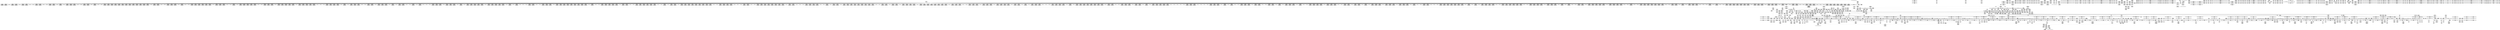 digraph {
	CE0x4281830 [shape=record,shape=Mrecord,label="{CE0x4281830|rcu_read_unlock:tmp16|include/linux/rcupdate.h,933}"]
	CE0x41cfa30 [shape=record,shape=Mrecord,label="{CE0x41cfa30|current_sid:tmp1|*SummSource*}"]
	CE0x4266350 [shape=record,shape=Mrecord,label="{CE0x4266350|2472:_%struct.cred*,_:_CRE_6330,6331_}"]
	CE0x42942f0 [shape=record,shape=Mrecord,label="{CE0x42942f0|rcu_lock_acquire:tmp5|include/linux/rcupdate.h,418|*SummSource*}"]
	CE0x420cdd0 [shape=record,shape=Mrecord,label="{CE0x420cdd0|2472:_%struct.cred*,_:_CRE_352,360_|*MultipleSource*|Function::task_sid&Arg::task::|Function::current_has_perm&Arg::tsk::|Function::selinux_task_getscheduler&Arg::p::|security/selinux/hooks.c,208}"]
	CE0x5d24950 [shape=record,shape=Mrecord,label="{CE0x5d24950|current_has_perm:tsk|Function::current_has_perm&Arg::tsk::|*SummSource*}"]
	CE0x4220860 [shape=record,shape=Mrecord,label="{CE0x4220860|i8*_getelementptr_inbounds_(_42_x_i8_,_42_x_i8_*_.str46,_i32_0,_i32_0)|*Constant*|*SummSink*}"]
	CE0x4254c10 [shape=record,shape=Mrecord,label="{CE0x4254c10|2472:_%struct.cred*,_:_CRE_2919,2920_}"]
	CE0x4258fc0 [shape=record,shape=Mrecord,label="{CE0x4258fc0|2472:_%struct.cred*,_:_CRE_2976,2980_|*MultipleSource*|Function::task_sid&Arg::task::|Function::current_has_perm&Arg::tsk::|Function::selinux_task_getscheduler&Arg::p::|security/selinux/hooks.c,208}"]
	CE0x4265510 [shape=record,shape=Mrecord,label="{CE0x4265510|2472:_%struct.cred*,_:_CRE_6318,6319_}"]
	CE0x41bdf80 [shape=record,shape=Mrecord,label="{CE0x41bdf80|current_sid:do.end|*SummSink*}"]
	CE0x4300310 [shape=record,shape=Mrecord,label="{CE0x4300310|__rcu_read_lock:do.body|*SummSink*}"]
	CE0x4265fc0 [shape=record,shape=Mrecord,label="{CE0x4265fc0|2472:_%struct.cred*,_:_CRE_6327,6328_}"]
	CE0x428f250 [shape=record,shape=Mrecord,label="{CE0x428f250|__rcu_read_unlock:tmp5|include/linux/rcupdate.h,244|*SummSink*}"]
	CE0x4221440 [shape=record,shape=Mrecord,label="{CE0x4221440|rcu_read_lock:tmp19|include/linux/rcupdate.h,882|*SummSource*}"]
	CE0x42c8610 [shape=record,shape=Mrecord,label="{CE0x42c8610|i64*_getelementptr_inbounds_(_11_x_i64_,_11_x_i64_*___llvm_gcov_ctr132,_i64_0,_i64_10)|*Constant*}"]
	CE0x4287af0 [shape=record,shape=Mrecord,label="{CE0x4287af0|task_sid:tmp27|security/selinux/hooks.c,208|*SummSource*}"]
	CE0x431cbd0 [shape=record,shape=Mrecord,label="{CE0x431cbd0|__preempt_count_add:do.body|*SummSink*}"]
	CE0x42bbb10 [shape=record,shape=Mrecord,label="{CE0x42bbb10|_call_void___preempt_count_sub(i32_1)_#10,_!dbg_!27715|include/linux/rcupdate.h,244|*SummSource*}"]
	CE0x4298870 [shape=record,shape=Mrecord,label="{CE0x4298870|i64*_getelementptr_inbounds_(_4_x_i64_,_4_x_i64_*___llvm_gcov_ctr129,_i64_0,_i64_1)|*Constant*|*SummSource*}"]
	CE0x42272e0 [shape=record,shape=Mrecord,label="{CE0x42272e0|2472:_%struct.cred*,_:_CRE_64,72_|*MultipleSource*|Function::task_sid&Arg::task::|Function::current_has_perm&Arg::tsk::|Function::selinux_task_getscheduler&Arg::p::|security/selinux/hooks.c,208}"]
	CE0x4268820 [shape=record,shape=Mrecord,label="{CE0x4268820|2472:_%struct.cred*,_:_CRE_6368,6376_|*MultipleSource*|Function::task_sid&Arg::task::|Function::current_has_perm&Arg::tsk::|Function::selinux_task_getscheduler&Arg::p::|security/selinux/hooks.c,208}"]
	CE0x4272ee0 [shape=record,shape=Mrecord,label="{CE0x4272ee0|task_sid:call3|security/selinux/hooks.c,208}"]
	CE0x42c3280 [shape=record,shape=Mrecord,label="{CE0x42c3280|i64*_getelementptr_inbounds_(_11_x_i64_,_11_x_i64_*___llvm_gcov_ctr132,_i64_0,_i64_8)|*Constant*|*SummSink*}"]
	CE0x41de0d0 [shape=record,shape=Mrecord,label="{CE0x41de0d0|selinux_task_getscheduler:p|Function::selinux_task_getscheduler&Arg::p::|*SummSource*}"]
	CE0x4250b20 [shape=record,shape=Mrecord,label="{CE0x4250b20|2472:_%struct.cred*,_:_CRE_2768,2776_|*MultipleSource*|Function::task_sid&Arg::task::|Function::current_has_perm&Arg::tsk::|Function::selinux_task_getscheduler&Arg::p::|security/selinux/hooks.c,208}"]
	CE0x41d2520 [shape=record,shape=Mrecord,label="{CE0x41d2520|_call_void_mcount()_#3}"]
	CE0x4239be0 [shape=record,shape=Mrecord,label="{CE0x4239be0|2472:_%struct.cred*,_:_CRE_616,624_|*MultipleSource*|Function::task_sid&Arg::task::|Function::current_has_perm&Arg::tsk::|Function::selinux_task_getscheduler&Arg::p::|security/selinux/hooks.c,208}"]
	CE0x4279150 [shape=record,shape=Mrecord,label="{CE0x4279150|task_sid:tmp21|security/selinux/hooks.c,208|*SummSink*}"]
	CE0x41bda70 [shape=record,shape=Mrecord,label="{CE0x41bda70|_ret_void,_!dbg_!27717|include/linux/rcupdate.h,240}"]
	CE0x41c4fb0 [shape=record,shape=Mrecord,label="{CE0x41c4fb0|current_sid:tmp8|security/selinux/hooks.c,218|*SummSource*}"]
	CE0x42b9980 [shape=record,shape=Mrecord,label="{CE0x42b9980|rcu_read_unlock:do.end}"]
	CE0x42b5bd0 [shape=record,shape=Mrecord,label="{CE0x42b5bd0|rcu_read_unlock:call3|include/linux/rcupdate.h,933|*SummSource*}"]
	CE0x424e7b0 [shape=record,shape=Mrecord,label="{CE0x424e7b0|2472:_%struct.cred*,_:_CRE_2664,2672_|*MultipleSource*|Function::task_sid&Arg::task::|Function::current_has_perm&Arg::tsk::|Function::selinux_task_getscheduler&Arg::p::|security/selinux/hooks.c,208}"]
	CE0x42a8940 [shape=record,shape=Mrecord,label="{CE0x42a8940|i64*_getelementptr_inbounds_(_11_x_i64_,_11_x_i64_*___llvm_gcov_ctr132,_i64_0,_i64_1)|*Constant*|*SummSink*}"]
	CE0x5427bb0 [shape=record,shape=Mrecord,label="{CE0x5427bb0|GLOBAL:current_has_perm|*Constant*|*SummSource*}"]
	CE0x42ba490 [shape=record,shape=Mrecord,label="{CE0x42ba490|rcu_lock_acquire:tmp3|*SummSink*}"]
	CE0x428e420 [shape=record,shape=Mrecord,label="{CE0x428e420|rcu_lock_release:tmp1}"]
	CE0x42411f0 [shape=record,shape=Mrecord,label="{CE0x42411f0|2472:_%struct.cred*,_:_CRE_1888,1896_|*MultipleSource*|Function::task_sid&Arg::task::|Function::current_has_perm&Arg::tsk::|Function::selinux_task_getscheduler&Arg::p::|security/selinux/hooks.c,208}"]
	CE0x4236890 [shape=record,shape=Mrecord,label="{CE0x4236890|i8*_getelementptr_inbounds_(_25_x_i8_,_25_x_i8_*_.str45,_i32_0,_i32_0)|*Constant*|*SummSource*}"]
	CE0x421f440 [shape=record,shape=Mrecord,label="{CE0x421f440|rcu_read_lock:if.end|*SummSink*}"]
	CE0x422fa30 [shape=record,shape=Mrecord,label="{CE0x422fa30|__rcu_read_lock:tmp5|include/linux/rcupdate.h,239|*SummSink*}"]
	CE0x42905d0 [shape=record,shape=Mrecord,label="{CE0x42905d0|__rcu_read_unlock:bb|*SummSource*}"]
	CE0x4229ee0 [shape=record,shape=Mrecord,label="{CE0x4229ee0|2472:_%struct.cred*,_:_CRE_176,184_|*MultipleSource*|Function::task_sid&Arg::task::|Function::current_has_perm&Arg::tsk::|Function::selinux_task_getscheduler&Arg::p::|security/selinux/hooks.c,208}"]
	CE0x42322e0 [shape=record,shape=Mrecord,label="{CE0x42322e0|_call_void_mcount()_#3|*SummSink*}"]
	CE0x4208110 [shape=record,shape=Mrecord,label="{CE0x4208110|i32_22|*Constant*|*SummSource*}"]
	CE0x42bdbc0 [shape=record,shape=Mrecord,label="{CE0x42bdbc0|i32_2|*Constant*|*SummSink*}"]
	CE0x422f2f0 [shape=record,shape=Mrecord,label="{CE0x422f2f0|i32_0|*Constant*}"]
	CE0x41c4a90 [shape=record,shape=Mrecord,label="{CE0x41c4a90|COLLAPSED:_GCMRE___llvm_gcov_ctr128_internal_global_4_x_i64_zeroinitializer:_elem_0:default:}"]
	CE0x42c1240 [shape=record,shape=Mrecord,label="{CE0x42c1240|GLOBAL:__llvm_gcov_ctr132|Global_var:__llvm_gcov_ctr132|*SummSink*}"]
	CE0x42fa030 [shape=record,shape=Mrecord,label="{CE0x42fa030|__preempt_count_sub:tmp7|./arch/x86/include/asm/preempt.h,78}"]
	CE0x4254750 [shape=record,shape=Mrecord,label="{CE0x4254750|2472:_%struct.cred*,_:_CRE_2915,2916_}"]
	CE0x41de590 [shape=record,shape=Mrecord,label="{CE0x41de590|current_has_perm:tmp2|*SummSource*}"]
	CE0x41d65f0 [shape=record,shape=Mrecord,label="{CE0x41d65f0|i64*_getelementptr_inbounds_(_2_x_i64_,_2_x_i64_*___llvm_gcov_ctr136,_i64_0,_i64_0)|*Constant*|*SummSource*}"]
	CE0x428b960 [shape=record,shape=Mrecord,label="{CE0x428b960|task_sid:tmp5|security/selinux/hooks.c,208|*SummSource*}"]
	CE0x42bfa80 [shape=record,shape=Mrecord,label="{CE0x42bfa80|rcu_read_unlock:do.body|*SummSink*}"]
	CE0x41f1350 [shape=record,shape=Mrecord,label="{CE0x41f1350|_call_void_mcount()_#3|*SummSource*}"]
	CE0x424cff0 [shape=record,shape=Mrecord,label="{CE0x424cff0|2472:_%struct.cred*,_:_CRE_2584,2592_|*MultipleSource*|Function::task_sid&Arg::task::|Function::current_has_perm&Arg::tsk::|Function::selinux_task_getscheduler&Arg::p::|security/selinux/hooks.c,208}"]
	CE0x42cb500 [shape=record,shape=Mrecord,label="{CE0x42cb500|__rcu_read_unlock:entry}"]
	CE0x429c6b0 [shape=record,shape=Mrecord,label="{CE0x429c6b0|rcu_lock_release:tmp6}"]
	CE0x428ca50 [shape=record,shape=Mrecord,label="{CE0x428ca50|task_sid:tmp8|security/selinux/hooks.c,208|*SummSource*}"]
	CE0x427ea70 [shape=record,shape=Mrecord,label="{CE0x427ea70|rcu_read_lock:tmp9|include/linux/rcupdate.h,882}"]
	CE0x42cadd0 [shape=record,shape=Mrecord,label="{CE0x42cadd0|_call_void___rcu_read_unlock()_#10,_!dbg_!27734|include/linux/rcupdate.h,937}"]
	CE0x42a3e30 [shape=record,shape=Mrecord,label="{CE0x42a3e30|i64*_getelementptr_inbounds_(_4_x_i64_,_4_x_i64_*___llvm_gcov_ctr135,_i64_0,_i64_2)|*Constant*|*SummSource*}"]
	CE0x4287e40 [shape=record,shape=Mrecord,label="{CE0x4287e40|task_sid:tmp27|security/selinux/hooks.c,208|*SummSink*}"]
	CE0x4242e70 [shape=record,shape=Mrecord,label="{CE0x4242e70|2472:_%struct.cred*,_:_CRE_1980,1984_|*MultipleSource*|Function::task_sid&Arg::task::|Function::current_has_perm&Arg::tsk::|Function::selinux_task_getscheduler&Arg::p::|security/selinux/hooks.c,208}"]
	CE0x41c7800 [shape=record,shape=Mrecord,label="{CE0x41c7800|%struct.common_audit_data*_null|*Constant*|*SummSink*}"]
	CE0x41c0c10 [shape=record,shape=Mrecord,label="{CE0x41c0c10|selinux_task_getscheduler:bb}"]
	CE0x41c68a0 [shape=record,shape=Mrecord,label="{CE0x41c68a0|avc_has_perm:tclass|Function::avc_has_perm&Arg::tclass::|*SummSink*}"]
	CE0x41d6180 [shape=record,shape=Mrecord,label="{CE0x41d6180|avc_has_perm:tsid|Function::avc_has_perm&Arg::tsid::}"]
	CE0x4292d70 [shape=record,shape=Mrecord,label="{CE0x4292d70|__preempt_count_sub:tmp5|./arch/x86/include/asm/preempt.h,77|*SummSource*}"]
	CE0x425fb30 [shape=record,shape=Mrecord,label="{CE0x425fb30|2472:_%struct.cred*,_:_CRE_5984,5992_|*MultipleSource*|Function::task_sid&Arg::task::|Function::current_has_perm&Arg::tsk::|Function::selinux_task_getscheduler&Arg::p::|security/selinux/hooks.c,208}"]
	CE0x41ca420 [shape=record,shape=Mrecord,label="{CE0x41ca420|i32_(i32,_i32,_i16,_i32,_%struct.common_audit_data*)*_bitcast_(i32_(i32,_i32,_i16,_i32,_%struct.common_audit_data.495*)*_avc_has_perm_to_i32_(i32,_i32,_i16,_i32,_%struct.common_audit_data*)*)|*Constant*}"]
	CE0x420f690 [shape=record,shape=Mrecord,label="{CE0x420f690|get_current:entry|*SummSink*}"]
	CE0x424c350 [shape=record,shape=Mrecord,label="{CE0x424c350|2472:_%struct.cred*,_:_CRE_2532,2533_}"]
	CE0x4274550 [shape=record,shape=Mrecord,label="{CE0x4274550|i64_6|*Constant*}"]
	CE0x41bc610 [shape=record,shape=Mrecord,label="{CE0x41bc610|current_sid:bb|*SummSource*}"]
	CE0x427efe0 [shape=record,shape=Mrecord,label="{CE0x427efe0|128:_i8*,_:_CRE_128,136_|*MultipleSource*|Function::cred_sid&Arg::cred::|*LoadInst*|security/selinux/hooks.c,208|security/selinux/hooks.c,196}"]
	CE0x41f2c10 [shape=record,shape=Mrecord,label="{CE0x41f2c10|get_current:tmp3|*SummSource*}"]
	CE0x425c200 [shape=record,shape=Mrecord,label="{CE0x425c200|2472:_%struct.cred*,_:_CRE_3136,3140_|*MultipleSource*|Function::task_sid&Arg::task::|Function::current_has_perm&Arg::tsk::|Function::selinux_task_getscheduler&Arg::p::|security/selinux/hooks.c,208}"]
	CE0x425fff0 [shape=record,shape=Mrecord,label="{CE0x425fff0|2472:_%struct.cred*,_:_CRE_6000,6008_|*MultipleSource*|Function::task_sid&Arg::task::|Function::current_has_perm&Arg::tsk::|Function::selinux_task_getscheduler&Arg::p::|security/selinux/hooks.c,208}"]
	CE0x42fd980 [shape=record,shape=Mrecord,label="{CE0x42fd980|i64_ptrtoint_(i8*_blockaddress(_rcu_lock_acquire,_%__here)_to_i64)|*Constant*|*SummSource*}"]
	CE0x425acd0 [shape=record,shape=Mrecord,label="{CE0x425acd0|2472:_%struct.cred*,_:_CRE_3080,3084_|*MultipleSource*|Function::task_sid&Arg::task::|Function::current_has_perm&Arg::tsk::|Function::selinux_task_getscheduler&Arg::p::|security/selinux/hooks.c,208}"]
	CE0x42b5500 [shape=record,shape=Mrecord,label="{CE0x42b5500|i64_7|*Constant*}"]
	CE0x41e28c0 [shape=record,shape=Mrecord,label="{CE0x41e28c0|current_sid:entry|*SummSource*}"]
	CE0x42ba1e0 [shape=record,shape=Mrecord,label="{CE0x42ba1e0|i64*_getelementptr_inbounds_(_11_x_i64_,_11_x_i64_*___llvm_gcov_ctr132,_i64_0,_i64_0)|*Constant*|*SummSink*}"]
	CE0x42c9a90 [shape=record,shape=Mrecord,label="{CE0x42c9a90|rcu_lock_release:entry}"]
	CE0x4316630 [shape=record,shape=Mrecord,label="{CE0x4316630|__preempt_count_add:tmp|*SummSink*}"]
	CE0x42c6b40 [shape=record,shape=Mrecord,label="{CE0x42c6b40|i8*_getelementptr_inbounds_(_44_x_i8_,_44_x_i8_*_.str47,_i32_0,_i32_0)|*Constant*}"]
	CE0x424bb90 [shape=record,shape=Mrecord,label="{CE0x424bb90|2472:_%struct.cred*,_:_CRE_2525,2526_}"]
	CE0x41d9c00 [shape=record,shape=Mrecord,label="{CE0x41d9c00|rcu_read_lock:do.end|*SummSink*}"]
	CE0x4235c20 [shape=record,shape=Mrecord,label="{CE0x4235c20|_call_void_lockdep_rcu_suspicious(i8*_getelementptr_inbounds_(_25_x_i8_,_25_x_i8_*_.str45,_i32_0,_i32_0),_i32_883,_i8*_getelementptr_inbounds_(_42_x_i8_,_42_x_i8_*_.str46,_i32_0,_i32_0))_#10,_!dbg_!27728|include/linux/rcupdate.h,882|*SummSource*}"]
	CE0x4316cb0 [shape=record,shape=Mrecord,label="{CE0x4316cb0|i64*_getelementptr_inbounds_(_4_x_i64_,_4_x_i64_*___llvm_gcov_ctr134,_i64_0,_i64_2)|*Constant*|*SummSink*}"]
	CE0x4289e30 [shape=record,shape=Mrecord,label="{CE0x4289e30|GLOBAL:rcu_read_unlock|*Constant*|*SummSource*}"]
	CE0x42a5520 [shape=record,shape=Mrecord,label="{CE0x42a5520|i32_0|*Constant*}"]
	CE0x425bd40 [shape=record,shape=Mrecord,label="{CE0x425bd40|2472:_%struct.cred*,_:_CRE_3120,3128_|*MultipleSource*|Function::task_sid&Arg::task::|Function::current_has_perm&Arg::tsk::|Function::selinux_task_getscheduler&Arg::p::|security/selinux/hooks.c,208}"]
	CE0x42f6820 [shape=record,shape=Mrecord,label="{CE0x42f6820|__preempt_count_sub:tmp1|*SummSink*}"]
	CE0x41dd310 [shape=record,shape=Mrecord,label="{CE0x41dd310|task_sid:tmp}"]
	CE0x421d110 [shape=record,shape=Mrecord,label="{CE0x421d110|i64*_getelementptr_inbounds_(_13_x_i64_,_13_x_i64_*___llvm_gcov_ctr126,_i64_0,_i64_1)|*Constant*|*SummSource*}"]
	CE0x4267fd0 [shape=record,shape=Mrecord,label="{CE0x4267fd0|2472:_%struct.cred*,_:_CRE_6354,6355_}"]
	CE0x42ac460 [shape=record,shape=Mrecord,label="{CE0x42ac460|__rcu_read_lock:tmp6|include/linux/rcupdate.h,240|*SummSource*}"]
	CE0x4210610 [shape=record,shape=Mrecord,label="{CE0x4210610|i64*_getelementptr_inbounds_(_11_x_i64_,_11_x_i64_*___llvm_gcov_ctr125,_i64_0,_i64_9)|*Constant*|*SummSource*}"]
	CE0x423a2d0 [shape=record,shape=Mrecord,label="{CE0x423a2d0|2472:_%struct.cred*,_:_CRE_640,644_|*MultipleSource*|Function::task_sid&Arg::task::|Function::current_has_perm&Arg::tsk::|Function::selinux_task_getscheduler&Arg::p::|security/selinux/hooks.c,208}"]
	CE0x4209090 [shape=record,shape=Mrecord,label="{CE0x4209090|_call_void_mcount()_#3|*SummSink*}"]
	CE0x42429b0 [shape=record,shape=Mrecord,label="{CE0x42429b0|2472:_%struct.cred*,_:_CRE_1968,1976_|*MultipleSource*|Function::task_sid&Arg::task::|Function::current_has_perm&Arg::tsk::|Function::selinux_task_getscheduler&Arg::p::|security/selinux/hooks.c,208}"]
	CE0x4255f10 [shape=record,shape=Mrecord,label="{CE0x4255f10|2472:_%struct.cred*,_:_CRE_2935,2936_}"]
	CE0x4225b30 [shape=record,shape=Mrecord,label="{CE0x4225b30|rcu_read_unlock:if.end|*SummSink*}"]
	CE0x428b7e0 [shape=record,shape=Mrecord,label="{CE0x428b7e0|task_sid:tmp5|security/selinux/hooks.c,208}"]
	CE0x41e1be0 [shape=record,shape=Mrecord,label="{CE0x41e1be0|selinux_task_getscheduler:entry|*SummSource*}"]
	CE0x42c3770 [shape=record,shape=Mrecord,label="{CE0x42c3770|rcu_read_unlock:tmp17|include/linux/rcupdate.h,933|*SummSink*}"]
	CE0x42ba860 [shape=record,shape=Mrecord,label="{CE0x42ba860|rcu_read_unlock:tmp14|include/linux/rcupdate.h,933|*SummSink*}"]
	CE0x42fd840 [shape=record,shape=Mrecord,label="{CE0x42fd840|i64_ptrtoint_(i8*_blockaddress(_rcu_lock_acquire,_%__here)_to_i64)|*Constant*}"]
	CE0x4237d20 [shape=record,shape=Mrecord,label="{CE0x4237d20|rcu_read_lock:tmp18|include/linux/rcupdate.h,882}"]
	CE0x421ee20 [shape=record,shape=Mrecord,label="{CE0x421ee20|task_sid:tmp2}"]
	CE0x41f2450 [shape=record,shape=Mrecord,label="{CE0x41f2450|GLOBAL:rcu_lock_map|Global_var:rcu_lock_map}"]
	CE0x42582b0 [shape=record,shape=Mrecord,label="{CE0x42582b0|2472:_%struct.cred*,_:_CRE_2965,2966_}"]
	CE0x427cb10 [shape=record,shape=Mrecord,label="{CE0x427cb10|i64*_getelementptr_inbounds_(_4_x_i64_,_4_x_i64_*___llvm_gcov_ctr130,_i64_0,_i64_1)|*Constant*|*SummSource*}"]
	CE0x4209de0 [shape=record,shape=Mrecord,label="{CE0x4209de0|current_sid:tmp22|security/selinux/hooks.c,218|*SummSink*}"]
	CE0x422e760 [shape=record,shape=Mrecord,label="{CE0x422e760|2472:_%struct.cred*,_:_CRE_112,116_|*MultipleSource*|Function::task_sid&Arg::task::|Function::current_has_perm&Arg::tsk::|Function::selinux_task_getscheduler&Arg::p::|security/selinux/hooks.c,208}"]
	CE0x42aa260 [shape=record,shape=Mrecord,label="{CE0x42aa260|rcu_read_unlock:tmp10|include/linux/rcupdate.h,933|*SummSource*}"]
	CE0x421f920 [shape=record,shape=Mrecord,label="{CE0x421f920|i64*_getelementptr_inbounds_(_4_x_i64_,_4_x_i64_*___llvm_gcov_ctr128,_i64_0,_i64_2)|*Constant*|*SummSource*}"]
	CE0x425d9c0 [shape=record,shape=Mrecord,label="{CE0x425d9c0|2472:_%struct.cred*,_:_CRE_5872,5880_|*MultipleSource*|Function::task_sid&Arg::task::|Function::current_has_perm&Arg::tsk::|Function::selinux_task_getscheduler&Arg::p::|security/selinux/hooks.c,208}"]
	CE0x41e85a0 [shape=record,shape=Mrecord,label="{CE0x41e85a0|i64_1|*Constant*}"]
	CE0x4272470 [shape=record,shape=Mrecord,label="{CE0x4272470|task_sid:tmp10|security/selinux/hooks.c,208|*SummSource*}"]
	CE0x429a260 [shape=record,shape=Mrecord,label="{CE0x429a260|_call_void_mcount()_#3|*SummSource*}"]
	CE0x41e1030 [shape=record,shape=Mrecord,label="{CE0x41e1030|2472:_%struct.cred*,_:_CRE_320,328_|*MultipleSource*|Function::task_sid&Arg::task::|Function::current_has_perm&Arg::tsk::|Function::selinux_task_getscheduler&Arg::p::|security/selinux/hooks.c,208}"]
	CE0x424b830 [shape=record,shape=Mrecord,label="{CE0x424b830|2472:_%struct.cred*,_:_CRE_2522,2523_}"]
	CE0x41f5840 [shape=record,shape=Mrecord,label="{CE0x41f5840|i64_4|*Constant*}"]
	CE0x42672c0 [shape=record,shape=Mrecord,label="{CE0x42672c0|2472:_%struct.cred*,_:_CRE_6343,6344_}"]
	CE0x4257a60 [shape=record,shape=Mrecord,label="{CE0x4257a60|2472:_%struct.cred*,_:_CRE_2958,2959_}"]
	CE0x424c810 [shape=record,shape=Mrecord,label="{CE0x424c810|2472:_%struct.cred*,_:_CRE_2536,2544_|*MultipleSource*|Function::task_sid&Arg::task::|Function::current_has_perm&Arg::tsk::|Function::selinux_task_getscheduler&Arg::p::|security/selinux/hooks.c,208}"]
	CE0x4270190 [shape=record,shape=Mrecord,label="{CE0x4270190|2472:_%struct.cred*,_:_CRE_10576,10584_|*MultipleSource*|Function::task_sid&Arg::task::|Function::current_has_perm&Arg::tsk::|Function::selinux_task_getscheduler&Arg::p::|security/selinux/hooks.c,208}"]
	CE0x4232bc0 [shape=record,shape=Mrecord,label="{CE0x4232bc0|rcu_read_lock:tmp3|*SummSource*}"]
	CE0x426dcd0 [shape=record,shape=Mrecord,label="{CE0x426dcd0|2472:_%struct.cred*,_:_CRE_6644,6648_|*MultipleSource*|Function::task_sid&Arg::task::|Function::current_has_perm&Arg::tsk::|Function::selinux_task_getscheduler&Arg::p::|security/selinux/hooks.c,208}"]
	CE0x41c7950 [shape=record,shape=Mrecord,label="{CE0x41c7950|avc_has_perm:auditdata|Function::avc_has_perm&Arg::auditdata::|*SummSink*}"]
	CE0x4232a00 [shape=record,shape=Mrecord,label="{CE0x4232a00|2472:_%struct.cred*,_:_CRE_240,248_|*MultipleSource*|Function::task_sid&Arg::task::|Function::current_has_perm&Arg::tsk::|Function::selinux_task_getscheduler&Arg::p::|security/selinux/hooks.c,208}"]
	CE0x424ae80 [shape=record,shape=Mrecord,label="{CE0x424ae80|2472:_%struct.cred*,_:_CRE_2508,2512_|*MultipleSource*|Function::task_sid&Arg::task::|Function::current_has_perm&Arg::tsk::|Function::selinux_task_getscheduler&Arg::p::|security/selinux/hooks.c,208}"]
	CE0x429b760 [shape=record,shape=Mrecord,label="{CE0x429b760|i32_1|*Constant*}"]
	CE0x41e1de0 [shape=record,shape=Mrecord,label="{CE0x41e1de0|_ret_i32_%call2,_!dbg_!27718|security/selinux/hooks.c,1544|*SummSink*}"]
	CE0x42712a0 [shape=record,shape=Mrecord,label="{CE0x42712a0|2472:_%struct.cred*,_:_CRE_10624,10628_|*MultipleSource*|Function::task_sid&Arg::task::|Function::current_has_perm&Arg::tsk::|Function::selinux_task_getscheduler&Arg::p::|security/selinux/hooks.c,208}"]
	CE0x41c9af0 [shape=record,shape=Mrecord,label="{CE0x41c9af0|GLOBAL:task_sid|*Constant*|*SummSink*}"]
	CE0x4317cb0 [shape=record,shape=Mrecord,label="{CE0x4317cb0|__preempt_count_sub:tmp6|./arch/x86/include/asm/preempt.h,78}"]
	CE0x4248160 [shape=record,shape=Mrecord,label="{CE0x4248160|2472:_%struct.cred*,_:_CRE_2312,2320_|*MultipleSource*|Function::task_sid&Arg::task::|Function::current_has_perm&Arg::tsk::|Function::selinux_task_getscheduler&Arg::p::|security/selinux/hooks.c,208}"]
	CE0x4245440 [shape=record,shape=Mrecord,label="{CE0x4245440|2472:_%struct.cred*,_:_CRE_2096,2104_|*MultipleSource*|Function::task_sid&Arg::task::|Function::current_has_perm&Arg::tsk::|Function::selinux_task_getscheduler&Arg::p::|security/selinux/hooks.c,208}"]
	CE0x4229240 [shape=record,shape=Mrecord,label="{CE0x4229240|rcu_lock_acquire:map|Function::rcu_lock_acquire&Arg::map::}"]
	CE0x42c6680 [shape=record,shape=Mrecord,label="{CE0x42c6680|i32_934|*Constant*|*SummSink*}"]
	CE0x425a380 [shape=record,shape=Mrecord,label="{CE0x425a380|2472:_%struct.cred*,_:_CRE_3048,3056_|*MultipleSource*|Function::task_sid&Arg::task::|Function::current_has_perm&Arg::tsk::|Function::selinux_task_getscheduler&Arg::p::|security/selinux/hooks.c,208}"]
	CE0x42583e0 [shape=record,shape=Mrecord,label="{CE0x42583e0|2472:_%struct.cred*,_:_CRE_2966,2967_}"]
	CE0x42cbb90 [shape=record,shape=Mrecord,label="{CE0x42cbb90|_ret_void,_!dbg_!27717|include/linux/rcupdate.h,245}"]
	CE0x41cc360 [shape=record,shape=Mrecord,label="{CE0x41cc360|i64_0|*Constant*}"]
	CE0x422ebf0 [shape=record,shape=Mrecord,label="{CE0x422ebf0|_call_void_mcount()_#3|*SummSource*}"]
	CE0x42ba730 [shape=record,shape=Mrecord,label="{CE0x42ba730|_call_void_mcount()_#3|*SummSource*}"]
	CE0x42b7190 [shape=record,shape=Mrecord,label="{CE0x42b7190|_call_void_lock_acquire(%struct.lockdep_map*_%map,_i32_0,_i32_0,_i32_2,_i32_0,_%struct.lockdep_map*_null,_i64_ptrtoint_(i8*_blockaddress(_rcu_lock_acquire,_%__here)_to_i64))_#10,_!dbg_!27716|include/linux/rcupdate.h,418|*SummSink*}"]
	CE0x4239720 [shape=record,shape=Mrecord,label="{CE0x4239720|2472:_%struct.cred*,_:_CRE_600,608_|*MultipleSource*|Function::task_sid&Arg::task::|Function::current_has_perm&Arg::tsk::|Function::selinux_task_getscheduler&Arg::p::|security/selinux/hooks.c,208}"]
	CE0x426e650 [shape=record,shape=Mrecord,label="{CE0x426e650|2472:_%struct.cred*,_:_CRE_6664,6668_|*MultipleSource*|Function::task_sid&Arg::task::|Function::current_has_perm&Arg::tsk::|Function::selinux_task_getscheduler&Arg::p::|security/selinux/hooks.c,208}"]
	CE0x42f45c0 [shape=record,shape=Mrecord,label="{CE0x42f45c0|__preempt_count_add:tmp7|./arch/x86/include/asm/preempt.h,73|*SummSource*}"]
	CE0x49d66b0 [shape=record,shape=Mrecord,label="{CE0x49d66b0|_ret_i32_%call,_!dbg_!27713|security/selinux/hooks.c,3647}"]
	CE0x42fa4f0 [shape=record,shape=Mrecord,label="{CE0x42fa4f0|__rcu_read_unlock:tmp1|*SummSink*}"]
	"CONST[source:1(input),value:2(dynamic)][purpose:{object}][SrcIdx:1]"
	CE0x42b6950 [shape=record,shape=Mrecord,label="{CE0x42b6950|rcu_read_unlock:tmp2|*SummSink*}"]
	CE0x4257800 [shape=record,shape=Mrecord,label="{CE0x4257800|2472:_%struct.cred*,_:_CRE_2956,2957_}"]
	CE0x4250430 [shape=record,shape=Mrecord,label="{CE0x4250430|2472:_%struct.cred*,_:_CRE_2744,2752_|*MultipleSource*|Function::task_sid&Arg::task::|Function::current_has_perm&Arg::tsk::|Function::selinux_task_getscheduler&Arg::p::|security/selinux/hooks.c,208}"]
	CE0x429adf0 [shape=record,shape=Mrecord,label="{CE0x429adf0|rcu_lock_release:tmp5|include/linux/rcupdate.h,423}"]
	CE0x422ee00 [shape=record,shape=Mrecord,label="{CE0x422ee00|task_sid:do.body}"]
	CE0x42360c0 [shape=record,shape=Mrecord,label="{CE0x42360c0|_call_void_lockdep_rcu_suspicious(i8*_getelementptr_inbounds_(_25_x_i8_,_25_x_i8_*_.str45,_i32_0,_i32_0),_i32_883,_i8*_getelementptr_inbounds_(_42_x_i8_,_42_x_i8_*_.str46,_i32_0,_i32_0))_#10,_!dbg_!27728|include/linux/rcupdate.h,882|*SummSink*}"]
	CE0x42bd2f0 [shape=record,shape=Mrecord,label="{CE0x42bd2f0|__rcu_read_unlock:tmp3|*SummSink*}"]
	CE0x41c4df0 [shape=record,shape=Mrecord,label="{CE0x41c4df0|0:_i8,_:_GCMR_current_sid.__warned_internal_global_i8_0,_section_.data.unlikely_,_align_1:_elem_0:default:}"]
	CE0x423e340 [shape=record,shape=Mrecord,label="{CE0x423e340|2472:_%struct.cred*,_:_CRE_712,720_|*MultipleSource*|Function::task_sid&Arg::task::|Function::current_has_perm&Arg::tsk::|Function::selinux_task_getscheduler&Arg::p::|security/selinux/hooks.c,208}"]
	CE0x4265050 [shape=record,shape=Mrecord,label="{CE0x4265050|2472:_%struct.cred*,_:_CRE_6314,6315_}"]
	CE0x4232430 [shape=record,shape=Mrecord,label="{CE0x4232430|GLOBAL:__rcu_read_lock|*Constant*}"]
	CE0x422e3d0 [shape=record,shape=Mrecord,label="{CE0x422e3d0|cred_sid:security|security/selinux/hooks.c,196|*SummSource*}"]
	CE0x4229a80 [shape=record,shape=Mrecord,label="{CE0x4229a80|i32_22|*Constant*}"]
	CE0x4258180 [shape=record,shape=Mrecord,label="{CE0x4258180|2472:_%struct.cred*,_:_CRE_2964,2965_}"]
	CE0x41dac20 [shape=record,shape=Mrecord,label="{CE0x41dac20|rcu_read_lock:bb}"]
	CE0x428e340 [shape=record,shape=Mrecord,label="{CE0x428e340|rcu_lock_release:tmp|*SummSink*}"]
	CE0x42c3fb0 [shape=record,shape=Mrecord,label="{CE0x42c3fb0|i64*_getelementptr_inbounds_(_4_x_i64_,_4_x_i64_*___llvm_gcov_ctr134,_i64_0,_i64_1)|*Constant*}"]
	CE0x4299c30 [shape=record,shape=Mrecord,label="{CE0x4299c30|rcu_lock_release:indirectgoto|*SummSink*}"]
	CE0x4248620 [shape=record,shape=Mrecord,label="{CE0x4248620|2472:_%struct.cred*,_:_CRE_2328,2336_|*MultipleSource*|Function::task_sid&Arg::task::|Function::current_has_perm&Arg::tsk::|Function::selinux_task_getscheduler&Arg::p::|security/selinux/hooks.c,208}"]
	CE0x4281a10 [shape=record,shape=Mrecord,label="{CE0x4281a10|rcu_read_unlock:tmp16|include/linux/rcupdate.h,933|*SummSource*}"]
	CE0x427aba0 [shape=record,shape=Mrecord,label="{CE0x427aba0|GLOBAL:rcu_read_lock.__warned|Global_var:rcu_read_lock.__warned}"]
	CE0x41de140 [shape=record,shape=Mrecord,label="{CE0x41de140|selinux_task_getscheduler:p|Function::selinux_task_getscheduler&Arg::p::|*SummSink*}"]
	CE0x424a9f0 [shape=record,shape=Mrecord,label="{CE0x424a9f0|2472:_%struct.cred*,_:_CRE_2488,2504_|*MultipleSource*|Function::task_sid&Arg::task::|Function::current_has_perm&Arg::tsk::|Function::selinux_task_getscheduler&Arg::p::|security/selinux/hooks.c,208}"]
	CE0x4266e00 [shape=record,shape=Mrecord,label="{CE0x4266e00|2472:_%struct.cred*,_:_CRE_6339,6340_}"]
	CE0x4275d10 [shape=record,shape=Mrecord,label="{CE0x4275d10|task_sid:tmp22|security/selinux/hooks.c,208|*SummSink*}"]
	CE0x4287f10 [shape=record,shape=Mrecord,label="{CE0x4287f10|GLOBAL:cred_sid|*Constant*}"]
	CE0x42884a0 [shape=record,shape=Mrecord,label="{CE0x42884a0|GLOBAL:cred_sid|*Constant*|*SummSource*}"]
	CE0x42562a0 [shape=record,shape=Mrecord,label="{CE0x42562a0|2472:_%struct.cred*,_:_CRE_2938,2939_}"]
	CE0x41ec6d0 [shape=record,shape=Mrecord,label="{CE0x41ec6d0|current_sid:tmp19|security/selinux/hooks.c,218|*SummSource*}"]
	CE0x426d810 [shape=record,shape=Mrecord,label="{CE0x426d810|2472:_%struct.cred*,_:_CRE_6632,6640_|*MultipleSource*|Function::task_sid&Arg::task::|Function::current_has_perm&Arg::tsk::|Function::selinux_task_getscheduler&Arg::p::|security/selinux/hooks.c,208}"]
	CE0x42b87b0 [shape=record,shape=Mrecord,label="{CE0x42b87b0|__preempt_count_add:entry}"]
	CE0x42bb800 [shape=record,shape=Mrecord,label="{CE0x42bb800|_call_void_asm_sideeffect_,_memory_,_dirflag_,_fpsr_,_flags_()_#3,_!dbg_!27711,_!srcloc_!27714|include/linux/rcupdate.h,244|*SummSource*}"]
	CE0x425a840 [shape=record,shape=Mrecord,label="{CE0x425a840|2472:_%struct.cred*,_:_CRE_3064,3072_|*MultipleSource*|Function::task_sid&Arg::task::|Function::current_has_perm&Arg::tsk::|Function::selinux_task_getscheduler&Arg::p::|security/selinux/hooks.c,208}"]
	CE0x42ab2f0 [shape=record,shape=Mrecord,label="{CE0x42ab2f0|_call_void_mcount()_#3}"]
	CE0x4258050 [shape=record,shape=Mrecord,label="{CE0x4258050|2472:_%struct.cred*,_:_CRE_2963,2964_}"]
	CE0x426ad20 [shape=record,shape=Mrecord,label="{CE0x426ad20|2472:_%struct.cred*,_:_CRE_6484,6488_|*MultipleSource*|Function::task_sid&Arg::task::|Function::current_has_perm&Arg::tsk::|Function::selinux_task_getscheduler&Arg::p::|security/selinux/hooks.c,208}"]
	CE0x422e2b0 [shape=record,shape=Mrecord,label="{CE0x422e2b0|cred_sid:security|security/selinux/hooks.c,196|*SummSink*}"]
	CE0x4253d00 [shape=record,shape=Mrecord,label="{CE0x4253d00|2472:_%struct.cred*,_:_CRE_2906,2907_}"]
	CE0x425f670 [shape=record,shape=Mrecord,label="{CE0x425f670|2472:_%struct.cred*,_:_CRE_5968,5976_|*MultipleSource*|Function::task_sid&Arg::task::|Function::current_has_perm&Arg::tsk::|Function::selinux_task_getscheduler&Arg::p::|security/selinux/hooks.c,208}"]
	CE0x428e030 [shape=record,shape=Mrecord,label="{CE0x428e030|i64*_getelementptr_inbounds_(_4_x_i64_,_4_x_i64_*___llvm_gcov_ctr130,_i64_0,_i64_2)|*Constant*}"]
	CE0x42533b0 [shape=record,shape=Mrecord,label="{CE0x42533b0|2472:_%struct.cred*,_:_CRE_2896,2900_|*MultipleSource*|Function::task_sid&Arg::task::|Function::current_has_perm&Arg::tsk::|Function::selinux_task_getscheduler&Arg::p::|security/selinux/hooks.c,208}"]
	CE0x4240870 [shape=record,shape=Mrecord,label="{CE0x4240870|2472:_%struct.cred*,_:_CRE_1856,1864_|*MultipleSource*|Function::task_sid&Arg::task::|Function::current_has_perm&Arg::tsk::|Function::selinux_task_getscheduler&Arg::p::|security/selinux/hooks.c,208}"]
	CE0x4227350 [shape=record,shape=Mrecord,label="{CE0x4227350|rcu_read_lock:tmp|*SummSink*}"]
	CE0x42658a0 [shape=record,shape=Mrecord,label="{CE0x42658a0|2472:_%struct.cred*,_:_CRE_6321,6322_}"]
	CE0x4253ad0 [shape=record,shape=Mrecord,label="{CE0x4253ad0|2472:_%struct.cred*,_:_CRE_2905,2906_}"]
	CE0x421dc90 [shape=record,shape=Mrecord,label="{CE0x421dc90|__rcu_read_lock:tmp}"]
	"CONST[source:0(mediator),value:0(static)][purpose:{operation}][SnkIdx:3]"
	CE0x4231540 [shape=record,shape=Mrecord,label="{CE0x4231540|_ret_void,_!dbg_!27717|include/linux/rcupdate.h,419|*SummSource*}"]
	CE0x425b620 [shape=record,shape=Mrecord,label="{CE0x425b620|2472:_%struct.cred*,_:_CRE_3108,3112_|*MultipleSource*|Function::task_sid&Arg::task::|Function::current_has_perm&Arg::tsk::|Function::selinux_task_getscheduler&Arg::p::|security/selinux/hooks.c,208}"]
	CE0x42c9920 [shape=record,shape=Mrecord,label="{CE0x42c9920|_call_void_rcu_lock_release(%struct.lockdep_map*_rcu_lock_map)_#10,_!dbg_!27733|include/linux/rcupdate.h,935|*SummSink*}"]
	CE0x426fcb0 [shape=record,shape=Mrecord,label="{CE0x426fcb0|2472:_%struct.cred*,_:_CRE_10568,10572_|*MultipleSource*|Function::task_sid&Arg::task::|Function::current_has_perm&Arg::tsk::|Function::selinux_task_getscheduler&Arg::p::|security/selinux/hooks.c,208}"]
	CE0x427da80 [shape=record,shape=Mrecord,label="{CE0x427da80|rcu_read_lock:tobool|include/linux/rcupdate.h,882}"]
	CE0x4263fb0 [shape=record,shape=Mrecord,label="{CE0x4263fb0|2472:_%struct.cred*,_:_CRE_6300,6301_}"]
	CE0x41caa20 [shape=record,shape=Mrecord,label="{CE0x41caa20|avc_has_perm:entry}"]
	CE0x4269ce0 [shape=record,shape=Mrecord,label="{CE0x4269ce0|2472:_%struct.cred*,_:_CRE_6448,6456_|*MultipleSource*|Function::task_sid&Arg::task::|Function::current_has_perm&Arg::tsk::|Function::selinux_task_getscheduler&Arg::p::|security/selinux/hooks.c,208}"]
	CE0x4316fc0 [shape=record,shape=Mrecord,label="{CE0x4316fc0|i64*_getelementptr_inbounds_(_4_x_i64_,_4_x_i64_*___llvm_gcov_ctr134,_i64_0,_i64_2)|*Constant*|*SummSource*}"]
	CE0x424bfc0 [shape=record,shape=Mrecord,label="{CE0x424bfc0|2472:_%struct.cred*,_:_CRE_2529,2530_}"]
	CE0x41c8810 [shape=record,shape=Mrecord,label="{CE0x41c8810|current_has_perm:tmp|*SummSink*}"]
	CE0x41cf600 [shape=record,shape=Mrecord,label="{CE0x41cf600|_ret_i32_%call2,_!dbg_!27718|security/selinux/hooks.c,1544}"]
	CE0x41c73e0 [shape=record,shape=Mrecord,label="{CE0x41c73e0|avc_has_perm:requested|Function::avc_has_perm&Arg::requested::|*SummSource*}"]
	CE0x42652b0 [shape=record,shape=Mrecord,label="{CE0x42652b0|2472:_%struct.cred*,_:_CRE_6316,6317_}"]
	CE0x41dafd0 [shape=record,shape=Mrecord,label="{CE0x41dafd0|current_sid:tmp19|security/selinux/hooks.c,218|*SummSink*}"]
	CE0x4225160 [shape=record,shape=Mrecord,label="{CE0x4225160|rcu_read_lock:land.lhs.true2|*SummSink*}"]
	CE0x423a530 [shape=record,shape=Mrecord,label="{CE0x423a530|2472:_%struct.cred*,_:_CRE_644,648_|*MultipleSource*|Function::task_sid&Arg::task::|Function::current_has_perm&Arg::tsk::|Function::selinux_task_getscheduler&Arg::p::|security/selinux/hooks.c,208}"]
	CE0x424ac20 [shape=record,shape=Mrecord,label="{CE0x424ac20|2472:_%struct.cred*,_:_CRE_2504,2508_|*MultipleSource*|Function::task_sid&Arg::task::|Function::current_has_perm&Arg::tsk::|Function::selinux_task_getscheduler&Arg::p::|security/selinux/hooks.c,208}"]
	CE0x42c6c60 [shape=record,shape=Mrecord,label="{CE0x42c6c60|i8*_getelementptr_inbounds_(_44_x_i8_,_44_x_i8_*_.str47,_i32_0,_i32_0)|*Constant*|*SummSink*}"]
	CE0x420beb0 [shape=record,shape=Mrecord,label="{CE0x420beb0|current_sid:tmp24|security/selinux/hooks.c,220|*SummSource*}"]
	CE0x41d29a0 [shape=record,shape=Mrecord,label="{CE0x41d29a0|selinux_task_getscheduler:tmp1|*SummSource*}"]
	CE0x4287760 [shape=record,shape=Mrecord,label="{CE0x4287760|task_sid:tmp26|security/selinux/hooks.c,208|*SummSource*}"]
	CE0x4302fd0 [shape=record,shape=Mrecord,label="{CE0x4302fd0|rcu_lock_release:tmp4|include/linux/rcupdate.h,423|*SummSource*}"]
	CE0x422b880 [shape=record,shape=Mrecord,label="{CE0x422b880|__rcu_read_lock:entry|*SummSource*}"]
	CE0x42a71d0 [shape=record,shape=Mrecord,label="{CE0x42a71d0|rcu_lock_acquire:tmp|*SummSink*}"]
	CE0x42ca3c0 [shape=record,shape=Mrecord,label="{CE0x42ca3c0|rcu_lock_release:map|Function::rcu_lock_release&Arg::map::}"]
	CE0x426b440 [shape=record,shape=Mrecord,label="{CE0x426b440|2472:_%struct.cred*,_:_CRE_6504,6512_|*MultipleSource*|Function::task_sid&Arg::task::|Function::current_has_perm&Arg::tsk::|Function::selinux_task_getscheduler&Arg::p::|security/selinux/hooks.c,208}"]
	CE0x42c0360 [shape=record,shape=Mrecord,label="{CE0x42c0360|rcu_lock_acquire:tmp2}"]
	CE0x4223060 [shape=record,shape=Mrecord,label="{CE0x4223060|cred_sid:bb|*SummSource*}"]
	CE0x42ba9d0 [shape=record,shape=Mrecord,label="{CE0x42ba9d0|rcu_read_unlock:tmp15|include/linux/rcupdate.h,933}"]
	CE0x4252a00 [shape=record,shape=Mrecord,label="{CE0x4252a00|2472:_%struct.cred*,_:_CRE_2872,2876_|*MultipleSource*|Function::task_sid&Arg::task::|Function::current_has_perm&Arg::tsk::|Function::selinux_task_getscheduler&Arg::p::|security/selinux/hooks.c,208}"]
	CE0x422b060 [shape=record,shape=Mrecord,label="{CE0x422b060|rcu_read_unlock:tmp8|include/linux/rcupdate.h,933|*SummSink*}"]
	CE0x42c5a60 [shape=record,shape=Mrecord,label="{CE0x42c5a60|_call_void_lockdep_rcu_suspicious(i8*_getelementptr_inbounds_(_25_x_i8_,_25_x_i8_*_.str45,_i32_0,_i32_0),_i32_934,_i8*_getelementptr_inbounds_(_44_x_i8_,_44_x_i8_*_.str47,_i32_0,_i32_0))_#10,_!dbg_!27726|include/linux/rcupdate.h,933|*SummSink*}"]
	CE0x424a530 [shape=record,shape=Mrecord,label="{CE0x424a530|2472:_%struct.cred*,_:_CRE_2472,2480_|*MultipleSource*|Function::task_sid&Arg::task::|Function::current_has_perm&Arg::tsk::|Function::selinux_task_getscheduler&Arg::p::|security/selinux/hooks.c,208}"]
	CE0x42bb630 [shape=record,shape=Mrecord,label="{CE0x42bb630|rcu_read_unlock:if.then|*SummSink*}"]
	CE0x42b6ff0 [shape=record,shape=Mrecord,label="{CE0x42b6ff0|_call_void_lock_acquire(%struct.lockdep_map*_%map,_i32_0,_i32_0,_i32_2,_i32_0,_%struct.lockdep_map*_null,_i64_ptrtoint_(i8*_blockaddress(_rcu_lock_acquire,_%__here)_to_i64))_#10,_!dbg_!27716|include/linux/rcupdate.h,418}"]
	CE0x41eeed0 [shape=record,shape=Mrecord,label="{CE0x41eeed0|2472:_%struct.cred*,_:_CRE_504,512_|*MultipleSource*|Function::task_sid&Arg::task::|Function::current_has_perm&Arg::tsk::|Function::selinux_task_getscheduler&Arg::p::|security/selinux/hooks.c,208}"]
	CE0x425cde0 [shape=record,shape=Mrecord,label="{CE0x425cde0|2472:_%struct.cred*,_:_CRE_3160,3164_|*MultipleSource*|Function::task_sid&Arg::task::|Function::current_has_perm&Arg::tsk::|Function::selinux_task_getscheduler&Arg::p::|security/selinux/hooks.c,208}"]
	CE0x420ea10 [shape=record,shape=Mrecord,label="{CE0x420ea10|i64*_getelementptr_inbounds_(_11_x_i64_,_11_x_i64_*___llvm_gcov_ctr125,_i64_0,_i64_0)|*Constant*|*SummSource*}"]
	CE0x4307cc0 [shape=record,shape=Mrecord,label="{CE0x4307cc0|__rcu_read_unlock:tmp2}"]
	CE0x42b7300 [shape=record,shape=Mrecord,label="{CE0x42b7300|i32_0|*Constant*}"]
	CE0x42aab50 [shape=record,shape=Mrecord,label="{CE0x42aab50|__preempt_count_sub:val|Function::__preempt_count_sub&Arg::val::}"]
	CE0x41d0d70 [shape=record,shape=Mrecord,label="{CE0x41d0d70|i64_1|*Constant*}"]
	CE0x42bb320 [shape=record,shape=Mrecord,label="{CE0x42bb320|_ret_void,_!dbg_!27719|./arch/x86/include/asm/preempt.h,73}"]
	CE0x41f4bd0 [shape=record,shape=Mrecord,label="{CE0x41f4bd0|COLLAPSED:_GCMRE___llvm_gcov_ctr125_internal_global_11_x_i64_zeroinitializer:_elem_0:default:}"]
	CE0x4289630 [shape=record,shape=Mrecord,label="{CE0x4289630|GLOBAL:rcu_read_unlock|*Constant*}"]
	CE0x4268c40 [shape=record,shape=Mrecord,label="{CE0x4268c40|2472:_%struct.cred*,_:_CRE_6384,6392_|*MultipleSource*|Function::task_sid&Arg::task::|Function::current_has_perm&Arg::tsk::|Function::selinux_task_getscheduler&Arg::p::|security/selinux/hooks.c,208}"]
	CE0x41dc9f0 [shape=record,shape=Mrecord,label="{CE0x41dc9f0|i64*_getelementptr_inbounds_(_11_x_i64_,_11_x_i64_*___llvm_gcov_ctr125,_i64_0,_i64_6)|*Constant*}"]
	CE0x4244140 [shape=record,shape=Mrecord,label="{CE0x4244140|2472:_%struct.cred*,_:_CRE_2048,2052_|*MultipleSource*|Function::task_sid&Arg::task::|Function::current_has_perm&Arg::tsk::|Function::selinux_task_getscheduler&Arg::p::|security/selinux/hooks.c,208}"]
	CE0x4274e20 [shape=record,shape=Mrecord,label="{CE0x4274e20|task_sid:tmp15|security/selinux/hooks.c,208|*SummSource*}"]
	CE0x41cc3f0 [shape=record,shape=Mrecord,label="{CE0x41cc3f0|i64_3|*Constant*}"]
	CE0x4316880 [shape=record,shape=Mrecord,label="{CE0x4316880|__rcu_read_unlock:do.end|*SummSink*}"]
	CE0x4303b40 [shape=record,shape=Mrecord,label="{CE0x4303b40|rcu_lock_release:tmp2|*SummSink*}"]
	CE0x4231ec0 [shape=record,shape=Mrecord,label="{CE0x4231ec0|task_sid:if.end|*SummSource*}"]
	CE0x42c70b0 [shape=record,shape=Mrecord,label="{CE0x42c70b0|i64*_getelementptr_inbounds_(_11_x_i64_,_11_x_i64_*___llvm_gcov_ctr132,_i64_0,_i64_9)|*Constant*|*SummSource*}"]
	CE0x41c8b00 [shape=record,shape=Mrecord,label="{CE0x41c8b00|selinux_task_getscheduler:tmp3|*SummSource*}"]
	CE0x41cd540 [shape=record,shape=Mrecord,label="{CE0x41cd540|current_sid:tmp2}"]
	CE0x41daa00 [shape=record,shape=Mrecord,label="{CE0x41daa00|rcu_read_lock:do.body|*SummSource*}"]
	CE0x4225a90 [shape=record,shape=Mrecord,label="{CE0x4225a90|rcu_read_unlock:if.end|*SummSource*}"]
	CE0x42f0fa0 [shape=record,shape=Mrecord,label="{CE0x42f0fa0|__preempt_count_sub:tmp1}"]
	CE0x41dab50 [shape=record,shape=Mrecord,label="{CE0x41dab50|rcu_read_lock:do.body|*SummSink*}"]
	CE0x41ea0c0 [shape=record,shape=Mrecord,label="{CE0x41ea0c0|i1_true|*Constant*|*SummSink*}"]
	CE0x41c38b0 [shape=record,shape=Mrecord,label="{CE0x41c38b0|task_sid:land.lhs.true2|*SummSource*}"]
	CE0x4238380 [shape=record,shape=Mrecord,label="{CE0x4238380|2472:_%struct.cred*,_:_CRE_528,536_|*MultipleSource*|Function::task_sid&Arg::task::|Function::current_has_perm&Arg::tsk::|Function::selinux_task_getscheduler&Arg::p::|security/selinux/hooks.c,208}"]
	CE0x41f23e0 [shape=record,shape=Mrecord,label="{CE0x41f23e0|rcu_lock_acquire:entry|*SummSink*}"]
	CE0x41cbbd0 [shape=record,shape=Mrecord,label="{CE0x41cbbd0|GLOBAL:lock_acquire|*Constant*|*SummSink*}"]
	CE0x420bdc0 [shape=record,shape=Mrecord,label="{CE0x420bdc0|current_sid:tmp24|security/selinux/hooks.c,220}"]
	CE0x41e4b00 [shape=record,shape=Mrecord,label="{CE0x41e4b00|COLLAPSED:_GCMRE___llvm_gcov_ctr288_internal_global_2_x_i64_zeroinitializer:_elem_0:default:}"]
	CE0x41ecc80 [shape=record,shape=Mrecord,label="{CE0x41ecc80|current_sid:tmp13|security/selinux/hooks.c,218|*SummSink*}"]
	CE0x42acff0 [shape=record,shape=Mrecord,label="{CE0x42acff0|rcu_read_lock:tmp5|include/linux/rcupdate.h,882|*SummSource*}"]
	CE0x41c6660 [shape=record,shape=Mrecord,label="{CE0x41c6660|%struct.common_audit_data*_null|*Constant*}"]
	CE0x42c3c50 [shape=record,shape=Mrecord,label="{CE0x42c3c50|rcu_read_unlock:tmp18|include/linux/rcupdate.h,933|*SummSource*}"]
	CE0x4247810 [shape=record,shape=Mrecord,label="{CE0x4247810|2472:_%struct.cred*,_:_CRE_2280,2288_|*MultipleSource*|Function::task_sid&Arg::task::|Function::current_has_perm&Arg::tsk::|Function::selinux_task_getscheduler&Arg::p::|security/selinux/hooks.c,208}"]
	CE0x41ca380 [shape=record,shape=Mrecord,label="{CE0x41ca380|_ret_i32_%call7,_!dbg_!27749|security/selinux/hooks.c,210}"]
	CE0x4207770 [shape=record,shape=Mrecord,label="{CE0x4207770|COLLAPSED:_GCMRE_current_task_external_global_%struct.task_struct*:_elem_0::|security/selinux/hooks.c,218}"]
	CE0x41f0500 [shape=record,shape=Mrecord,label="{CE0x41f0500|2472:_%struct.cred*,_:_CRE_460,464_|*MultipleSource*|Function::task_sid&Arg::task::|Function::current_has_perm&Arg::tsk::|Function::selinux_task_getscheduler&Arg::p::|security/selinux/hooks.c,208}"]
	CE0x41d48d0 [shape=record,shape=Mrecord,label="{CE0x41d48d0|2472:_%struct.cred*,_:_CRE_680,688_|*MultipleSource*|Function::task_sid&Arg::task::|Function::current_has_perm&Arg::tsk::|Function::selinux_task_getscheduler&Arg::p::|security/selinux/hooks.c,208}"]
	CE0x42bb0a0 [shape=record,shape=Mrecord,label="{CE0x42bb0a0|__preempt_count_add:entry|*SummSink*}"]
	CE0x42bc2f0 [shape=record,shape=Mrecord,label="{CE0x42bc2f0|_call_void_asm_sideeffect_,_memory_,_dirflag_,_fpsr_,_flags_()_#3,_!dbg_!27714,_!srcloc_!27715|include/linux/rcupdate.h,239}"]
	CE0x42b5e70 [shape=record,shape=Mrecord,label="{CE0x42b5e70|rcu_read_unlock:tmp13|include/linux/rcupdate.h,933}"]
	CE0x42f4ae0 [shape=record,shape=Mrecord,label="{CE0x42f4ae0|i64*_getelementptr_inbounds_(_4_x_i64_,_4_x_i64_*___llvm_gcov_ctr129,_i64_0,_i64_1)|*Constant*}"]
	CE0x4317c40 [shape=record,shape=Mrecord,label="{CE0x4317c40|i64*_getelementptr_inbounds_(_4_x_i64_,_4_x_i64_*___llvm_gcov_ctr135,_i64_0,_i64_3)|*Constant*|*SummSource*}"]
	CE0x41cca50 [shape=record,shape=Mrecord,label="{CE0x41cca50|current_sid:tobool1|security/selinux/hooks.c,218|*SummSource*}"]
	CE0x425af00 [shape=record,shape=Mrecord,label="{CE0x425af00|2472:_%struct.cred*,_:_CRE_3088,3096_|*MultipleSource*|Function::task_sid&Arg::task::|Function::current_has_perm&Arg::tsk::|Function::selinux_task_getscheduler&Arg::p::|security/selinux/hooks.c,208}"]
	CE0x4265e90 [shape=record,shape=Mrecord,label="{CE0x4265e90|2472:_%struct.cred*,_:_CRE_6326,6327_}"]
	CE0x4307df0 [shape=record,shape=Mrecord,label="{CE0x4307df0|__preempt_count_add:tmp6|./arch/x86/include/asm/preempt.h,73|*SummSource*}"]
	CE0x425b160 [shape=record,shape=Mrecord,label="{CE0x425b160|2472:_%struct.cred*,_:_CRE_3096,3104_|*MultipleSource*|Function::task_sid&Arg::task::|Function::current_has_perm&Arg::tsk::|Function::selinux_task_getscheduler&Arg::p::|security/selinux/hooks.c,208}"]
	CE0x42825e0 [shape=record,shape=Mrecord,label="{CE0x42825e0|i64*_getelementptr_inbounds_(_2_x_i64_,_2_x_i64_*___llvm_gcov_ctr98,_i64_0,_i64_1)|*Constant*}"]
	CE0x41f00f0 [shape=record,shape=Mrecord,label="{CE0x41f00f0|2472:_%struct.cred*,_:_CRE_448,456_|*MultipleSource*|Function::task_sid&Arg::task::|Function::current_has_perm&Arg::tsk::|Function::selinux_task_getscheduler&Arg::p::|security/selinux/hooks.c,208}"]
	CE0x41cccf0 [shape=record,shape=Mrecord,label="{CE0x41cccf0|selinux_task_getscheduler:tmp2|*SummSink*}"]
	CE0x4304e20 [shape=record,shape=Mrecord,label="{CE0x4304e20|_call_void_mcount()_#3|*SummSource*}"]
	CE0x4304390 [shape=record,shape=Mrecord,label="{CE0x4304390|__rcu_read_unlock:tmp6|include/linux/rcupdate.h,245|*SummSink*}"]
	CE0x420b9b0 [shape=record,shape=Mrecord,label="{CE0x420b9b0|get_current:tmp1|*SummSource*}"]
	CE0x41db1c0 [shape=record,shape=Mrecord,label="{CE0x41db1c0|current_sid:tmp20|security/selinux/hooks.c,218|*SummSource*}"]
	CE0x42263f0 [shape=record,shape=Mrecord,label="{CE0x42263f0|GLOBAL:__llvm_gcov_ctr127|Global_var:__llvm_gcov_ctr127|*SummSink*}"]
	CE0x429ced0 [shape=record,shape=Mrecord,label="{CE0x429ced0|rcu_lock_release:tmp4|include/linux/rcupdate.h,423}"]
	CE0x41c7300 [shape=record,shape=Mrecord,label="{CE0x41c7300|avc_has_perm:requested|Function::avc_has_perm&Arg::requested::}"]
	CE0x42fe9d0 [shape=record,shape=Mrecord,label="{CE0x42fe9d0|rcu_lock_acquire:tmp7|*SummSource*}"]
	CE0x4316460 [shape=record,shape=Mrecord,label="{CE0x4316460|i64_1|*Constant*}"]
	CE0x4265770 [shape=record,shape=Mrecord,label="{CE0x4265770|2472:_%struct.cred*,_:_CRE_6320,6321_}"]
	CE0x423c440 [shape=record,shape=Mrecord,label="{CE0x423c440|task_sid:tmp19|security/selinux/hooks.c,208|*SummSink*}"]
	CE0x4275390 [shape=record,shape=Mrecord,label="{CE0x4275390|task_sid:tmp16|security/selinux/hooks.c,208|*SummSink*}"]
	CE0x42aafa0 [shape=record,shape=Mrecord,label="{CE0x42aafa0|rcu_read_unlock:tmp3}"]
	CE0x431c6e0 [shape=record,shape=Mrecord,label="{CE0x431c6e0|__rcu_read_unlock:tmp7|include/linux/rcupdate.h,245|*SummSource*}"]
	CE0x428bac0 [shape=record,shape=Mrecord,label="{CE0x428bac0|task_sid:tmp5|security/selinux/hooks.c,208|*SummSink*}"]
	CE0x42c8a60 [shape=record,shape=Mrecord,label="{CE0x42c8a60|i64*_getelementptr_inbounds_(_11_x_i64_,_11_x_i64_*___llvm_gcov_ctr132,_i64_0,_i64_10)|*Constant*|*SummSource*}"]
	CE0x4263d50 [shape=record,shape=Mrecord,label="{CE0x4263d50|2472:_%struct.cred*,_:_CRE_6298,6299_}"]
	CE0x423e760 [shape=record,shape=Mrecord,label="{CE0x423e760|2472:_%struct.cred*,_:_CRE_728,732_|*MultipleSource*|Function::task_sid&Arg::task::|Function::current_has_perm&Arg::tsk::|Function::selinux_task_getscheduler&Arg::p::|security/selinux/hooks.c,208}"]
	CE0x4248d40 [shape=record,shape=Mrecord,label="{CE0x4248d40|2472:_%struct.cred*,_:_CRE_2352,2360_|*MultipleSource*|Function::task_sid&Arg::task::|Function::current_has_perm&Arg::tsk::|Function::selinux_task_getscheduler&Arg::p::|security/selinux/hooks.c,208}"]
	CE0x422fdb0 [shape=record,shape=Mrecord,label="{CE0x422fdb0|_call_void___preempt_count_add(i32_1)_#10,_!dbg_!27711|include/linux/rcupdate.h,239|*SummSource*}"]
	CE0x41bd9a0 [shape=record,shape=Mrecord,label="{CE0x41bd9a0|i64*_getelementptr_inbounds_(_11_x_i64_,_11_x_i64_*___llvm_gcov_ctr125,_i64_0,_i64_9)|*Constant*}"]
	CE0x4276d40 [shape=record,shape=Mrecord,label="{CE0x4276d40|i64*_getelementptr_inbounds_(_13_x_i64_,_13_x_i64_*___llvm_gcov_ctr126,_i64_0,_i64_11)|*Constant*|*SummSink*}"]
	CE0x41de600 [shape=record,shape=Mrecord,label="{CE0x41de600|current_has_perm:tmp2|*SummSink*}"]
	CE0x421d8a0 [shape=record,shape=Mrecord,label="{CE0x421d8a0|task_sid:if.then|*SummSource*}"]
	CE0x4235840 [shape=record,shape=Mrecord,label="{CE0x4235840|i8_1|*Constant*}"]
	CE0x43036c0 [shape=record,shape=Mrecord,label="{CE0x43036c0|rcu_lock_acquire:tmp}"]
	CE0x425ea60 [shape=record,shape=Mrecord,label="{CE0x425ea60|2472:_%struct.cred*,_:_CRE_5928,5936_|*MultipleSource*|Function::task_sid&Arg::task::|Function::current_has_perm&Arg::tsk::|Function::selinux_task_getscheduler&Arg::p::|security/selinux/hooks.c,208}"]
	CE0x429fe90 [shape=record,shape=Mrecord,label="{CE0x429fe90|i64*_getelementptr_inbounds_(_4_x_i64_,_4_x_i64_*___llvm_gcov_ctr129,_i64_0,_i64_0)|*Constant*|*SummSource*}"]
	CE0x4224370 [shape=record,shape=Mrecord,label="{CE0x4224370|4:_i32,_:_CRE_4,8_|*MultipleSource*|security/selinux/hooks.c,196|security/selinux/hooks.c,197|*LoadInst*|security/selinux/hooks.c,196}"]
	CE0x41e2dd0 [shape=record,shape=Mrecord,label="{CE0x41e2dd0|current_has_perm:call1|security/selinux/hooks.c,1543|*SummSink*}"]
	CE0x41ccfd0 [shape=record,shape=Mrecord,label="{CE0x41ccfd0|i64_2|*Constant*|*SummSource*}"]
	CE0x4266f30 [shape=record,shape=Mrecord,label="{CE0x4266f30|2472:_%struct.cred*,_:_CRE_6340,6341_}"]
	CE0x41dee20 [shape=record,shape=Mrecord,label="{CE0x41dee20|_call_void_mcount()_#3|*SummSource*}"]
	CE0x41f1020 [shape=record,shape=Mrecord,label="{CE0x41f1020|task_sid:tmp3|*SummSink*}"]
	CE0x4289010 [shape=record,shape=Mrecord,label="{CE0x4289010|_ret_i32_%tmp6,_!dbg_!27716|security/selinux/hooks.c,197}"]
	CE0x41e26a0 [shape=record,shape=Mrecord,label="{CE0x41e26a0|GLOBAL:current_sid|*Constant*|*SummSink*}"]
	CE0x41ef0f0 [shape=record,shape=Mrecord,label="{CE0x41ef0f0|2472:_%struct.cred*,_:_CRE_512,520_|*MultipleSource*|Function::task_sid&Arg::task::|Function::current_has_perm&Arg::tsk::|Function::selinux_task_getscheduler&Arg::p::|security/selinux/hooks.c,208}"]
	CE0x4257210 [shape=record,shape=Mrecord,label="{CE0x4257210|2472:_%struct.cred*,_:_CRE_2951,2952_}"]
	CE0x4272a10 [shape=record,shape=Mrecord,label="{CE0x4272a10|task_sid:tmp11|security/selinux/hooks.c,208|*SummSink*}"]
	CE0x4300500 [shape=record,shape=Mrecord,label="{CE0x4300500|i64*_getelementptr_inbounds_(_4_x_i64_,_4_x_i64_*___llvm_gcov_ctr128,_i64_0,_i64_0)|*Constant*}"]
	CE0x41e97c0 [shape=record,shape=Mrecord,label="{CE0x41e97c0|i32_0|*Constant*|*SummSource*}"]
	CE0x4262f70 [shape=record,shape=Mrecord,label="{CE0x4262f70|2472:_%struct.cred*,_:_CRE_6288,6289_}"]
	CE0x4289c60 [shape=record,shape=Mrecord,label="{CE0x4289c60|rcu_read_unlock:entry}"]
	CE0x4249230 [shape=record,shape=Mrecord,label="{CE0x4249230|2472:_%struct.cred*,_:_CRE_2368,2376_|*MultipleSource*|Function::task_sid&Arg::task::|Function::current_has_perm&Arg::tsk::|Function::selinux_task_getscheduler&Arg::p::|security/selinux/hooks.c,208}"]
	CE0x42c0650 [shape=record,shape=Mrecord,label="{CE0x42c0650|rcu_lock_acquire:tmp3}"]
	CE0x41f8710 [shape=record,shape=Mrecord,label="{CE0x41f8710|GLOBAL:lockdep_rcu_suspicious|*Constant*|*SummSource*}"]
	CE0x4244f80 [shape=record,shape=Mrecord,label="{CE0x4244f80|2472:_%struct.cred*,_:_CRE_2080,2088_|*MultipleSource*|Function::task_sid&Arg::task::|Function::current_has_perm&Arg::tsk::|Function::selinux_task_getscheduler&Arg::p::|security/selinux/hooks.c,208}"]
	CE0x4303a60 [shape=record,shape=Mrecord,label="{CE0x4303a60|rcu_lock_release:tmp2}"]
	CE0x42c7e70 [shape=record,shape=Mrecord,label="{CE0x42c7e70|rcu_read_unlock:tmp20|include/linux/rcupdate.h,933|*SummSource*}"]
	CE0x4303040 [shape=record,shape=Mrecord,label="{CE0x4303040|rcu_lock_release:tmp4|include/linux/rcupdate.h,423|*SummSink*}"]
	CE0x41e4110 [shape=record,shape=Mrecord,label="{CE0x41e4110|GLOBAL:__llvm_gcov_ctr125|Global_var:__llvm_gcov_ctr125|*SummSource*}"]
	CE0x4281b40 [shape=record,shape=Mrecord,label="{CE0x4281b40|rcu_read_unlock:tmp16|include/linux/rcupdate.h,933|*SummSink*}"]
	CE0x41c2f90 [shape=record,shape=Mrecord,label="{CE0x41c2f90|2472:_%struct.cred*,_:_CRE_32,40_|*MultipleSource*|Function::task_sid&Arg::task::|Function::current_has_perm&Arg::tsk::|Function::selinux_task_getscheduler&Arg::p::|security/selinux/hooks.c,208}"]
	CE0x4247350 [shape=record,shape=Mrecord,label="{CE0x4247350|2472:_%struct.cred*,_:_CRE_2264,2272_|*MultipleSource*|Function::task_sid&Arg::task::|Function::current_has_perm&Arg::tsk::|Function::selinux_task_getscheduler&Arg::p::|security/selinux/hooks.c,208}"]
	CE0x4231220 [shape=record,shape=Mrecord,label="{CE0x4231220|2472:_%struct.cred*,_:_CRE_152,160_|*MultipleSource*|Function::task_sid&Arg::task::|Function::current_has_perm&Arg::tsk::|Function::selinux_task_getscheduler&Arg::p::|security/selinux/hooks.c,208}"]
	CE0x42625f0 [shape=record,shape=Mrecord,label="{CE0x42625f0|2472:_%struct.cred*,_:_CRE_6248,6256_|*MultipleSource*|Function::task_sid&Arg::task::|Function::current_has_perm&Arg::tsk::|Function::selinux_task_getscheduler&Arg::p::|security/selinux/hooks.c,208}"]
	CE0x4254290 [shape=record,shape=Mrecord,label="{CE0x4254290|2472:_%struct.cred*,_:_CRE_2911,2912_}"]
	CE0x42bc590 [shape=record,shape=Mrecord,label="{CE0x42bc590|rcu_read_unlock:land.lhs.true2|*SummSink*}"]
	CE0x426fa40 [shape=record,shape=Mrecord,label="{CE0x426fa40|2472:_%struct.cred*,_:_CRE_10560,10568_|*MultipleSource*|Function::task_sid&Arg::task::|Function::current_has_perm&Arg::tsk::|Function::selinux_task_getscheduler&Arg::p::|security/selinux/hooks.c,208}"]
	CE0x424fd40 [shape=record,shape=Mrecord,label="{CE0x424fd40|2472:_%struct.cred*,_:_CRE_2724,2725_|*MultipleSource*|Function::task_sid&Arg::task::|Function::current_has_perm&Arg::tsk::|Function::selinux_task_getscheduler&Arg::p::|security/selinux/hooks.c,208}"]
	CE0x41eae50 [shape=record,shape=Mrecord,label="{CE0x41eae50|current_sid:tmp3}"]
	CE0x420e630 [shape=record,shape=Mrecord,label="{CE0x420e630|task_sid:do.body5|*SummSink*}"]
	CE0x427d840 [shape=record,shape=Mrecord,label="{CE0x427d840|rcu_read_unlock:tmp5|include/linux/rcupdate.h,933}"]
	CE0x41eea90 [shape=record,shape=Mrecord,label="{CE0x41eea90|2472:_%struct.cred*,_:_CRE_488,496_|*MultipleSource*|Function::task_sid&Arg::task::|Function::current_has_perm&Arg::tsk::|Function::selinux_task_getscheduler&Arg::p::|security/selinux/hooks.c,208}"]
	CE0x4264210 [shape=record,shape=Mrecord,label="{CE0x4264210|2472:_%struct.cred*,_:_CRE_6302,6303_}"]
	CE0x41cbda0 [shape=record,shape=Mrecord,label="{CE0x41cbda0|selinux_task_getscheduler:call|security/selinux/hooks.c,3647|*SummSink*}"]
	CE0x42911f0 [shape=record,shape=Mrecord,label="{CE0x42911f0|GLOBAL:__preempt_count_sub|*Constant*|*SummSource*}"]
	CE0x429cc60 [shape=record,shape=Mrecord,label="{CE0x429cc60|rcu_lock_release:tmp7|*SummSink*}"]
	CE0x4267d70 [shape=record,shape=Mrecord,label="{CE0x4267d70|2472:_%struct.cred*,_:_CRE_6352,6353_}"]
	CE0x42bace0 [shape=record,shape=Mrecord,label="{CE0x42bace0|rcu_read_unlock:tmp15|include/linux/rcupdate.h,933|*SummSource*}"]
	CE0x41cdd00 [shape=record,shape=Mrecord,label="{CE0x41cdd00|i64*_getelementptr_inbounds_(_2_x_i64_,_2_x_i64_*___llvm_gcov_ctr136,_i64_0,_i64_0)|*Constant*}"]
	CE0x41ec830 [shape=record,shape=Mrecord,label="{CE0x41ec830|current_sid:tobool|security/selinux/hooks.c,218|*SummSource*}"]
	CE0x41ea1a0 [shape=record,shape=Mrecord,label="{CE0x41ea1a0|current_sid:tmp15|security/selinux/hooks.c,218|*SummSource*}"]
	CE0x4281cb0 [shape=record,shape=Mrecord,label="{CE0x4281cb0|i64*_getelementptr_inbounds_(_11_x_i64_,_11_x_i64_*___llvm_gcov_ctr132,_i64_0,_i64_8)|*Constant*}"]
	CE0x4250fe0 [shape=record,shape=Mrecord,label="{CE0x4250fe0|2472:_%struct.cred*,_:_CRE_2784,2792_|*MultipleSource*|Function::task_sid&Arg::task::|Function::current_has_perm&Arg::tsk::|Function::selinux_task_getscheduler&Arg::p::|security/selinux/hooks.c,208}"]
	CE0x41ebe00 [shape=record,shape=Mrecord,label="{CE0x41ebe00|rcu_read_lock:tmp6|include/linux/rcupdate.h,882|*SummSink*}"]
	CE0x4226e10 [shape=record,shape=Mrecord,label="{CE0x4226e10|rcu_read_lock:land.lhs.true|*SummSource*}"]
	CE0x4291f40 [shape=record,shape=Mrecord,label="{CE0x4291f40|rcu_lock_release:tmp6|*SummSource*}"]
	CE0x4257f20 [shape=record,shape=Mrecord,label="{CE0x4257f20|2472:_%struct.cred*,_:_CRE_2962,2963_}"]
	CE0x41bc430 [shape=record,shape=Mrecord,label="{CE0x41bc430|_ret_i32_%retval.0,_!dbg_!27728|security/selinux/avc.c,775|*SummSink*}"]
	CE0x41ee620 [shape=record,shape=Mrecord,label="{CE0x41ee620|2472:_%struct.cred*,_:_CRE_472,480_|*MultipleSource*|Function::task_sid&Arg::task::|Function::current_has_perm&Arg::tsk::|Function::selinux_task_getscheduler&Arg::p::|security/selinux/hooks.c,208}"]
	CE0x42b7ec0 [shape=record,shape=Mrecord,label="{CE0x42b7ec0|_call_void_mcount()_#3|*SummSource*}"]
	CE0x42a8280 [shape=record,shape=Mrecord,label="{CE0x42a8280|rcu_read_unlock:tmp11|include/linux/rcupdate.h,933|*SummSource*}"]
	CE0x4262d10 [shape=record,shape=Mrecord,label="{CE0x4262d10|2472:_%struct.cred*,_:_CRE_6280,6284_|*MultipleSource*|Function::task_sid&Arg::task::|Function::current_has_perm&Arg::tsk::|Function::selinux_task_getscheduler&Arg::p::|security/selinux/hooks.c,208}"]
	CE0x424cd60 [shape=record,shape=Mrecord,label="{CE0x424cd60|2472:_%struct.cred*,_:_CRE_2576,2584_|*MultipleSource*|Function::task_sid&Arg::task::|Function::current_has_perm&Arg::tsk::|Function::selinux_task_getscheduler&Arg::p::|security/selinux/hooks.c,208}"]
	CE0x4295cf0 [shape=record,shape=Mrecord,label="{CE0x4295cf0|void_(i32*,_i32,_i32*)*_asm_addl_$1,_%gs:$0_,_*m,ri,*m,_dirflag_,_fpsr_,_flags_}"]
	CE0x423a070 [shape=record,shape=Mrecord,label="{CE0x423a070|2472:_%struct.cred*,_:_CRE_632,640_|*MultipleSource*|Function::task_sid&Arg::task::|Function::current_has_perm&Arg::tsk::|Function::selinux_task_getscheduler&Arg::p::|security/selinux/hooks.c,208}"]
	CE0x41e8d90 [shape=record,shape=Mrecord,label="{CE0x41e8d90|get_current:tmp2}"]
	CE0x420e7e0 [shape=record,shape=Mrecord,label="{CE0x420e7e0|task_sid:bb|*SummSink*}"]
	CE0x42b64d0 [shape=record,shape=Mrecord,label="{CE0x42b64d0|rcu_read_lock:tmp13|include/linux/rcupdate.h,882|*SummSource*}"]
	CE0x42ac8c0 [shape=record,shape=Mrecord,label="{CE0x42ac8c0|rcu_read_unlock:tmp9|include/linux/rcupdate.h,933}"]
	CE0x426c9d0 [shape=record,shape=Mrecord,label="{CE0x426c9d0|2472:_%struct.cred*,_:_CRE_6576,6584_|*MultipleSource*|Function::task_sid&Arg::task::|Function::current_has_perm&Arg::tsk::|Function::selinux_task_getscheduler&Arg::p::|security/selinux/hooks.c,208}"]
	CE0x424ba90 [shape=record,shape=Mrecord,label="{CE0x424ba90|2472:_%struct.cred*,_:_CRE_2524,2525_}"]
	CE0x4257b90 [shape=record,shape=Mrecord,label="{CE0x4257b90|2472:_%struct.cred*,_:_CRE_2959,2960_}"]
	"CONST[source:0(mediator),value:2(dynamic)][purpose:{object}][SnkIdx:1]"
	CE0x424dbd0 [shape=record,shape=Mrecord,label="{CE0x424dbd0|2472:_%struct.cred*,_:_CRE_2600,2608_|*MultipleSource*|Function::task_sid&Arg::task::|Function::current_has_perm&Arg::tsk::|Function::selinux_task_getscheduler&Arg::p::|security/selinux/hooks.c,208}"]
	CE0x4340170 [shape=record,shape=Mrecord,label="{CE0x4340170|__preempt_count_add:tmp5|./arch/x86/include/asm/preempt.h,72|*SummSink*}"]
	CE0x4300070 [shape=record,shape=Mrecord,label="{CE0x4300070|__rcu_read_lock:tmp1|*SummSource*}"]
	CE0x4309aa0 [shape=record,shape=Mrecord,label="{CE0x4309aa0|__preempt_count_add:tmp5|./arch/x86/include/asm/preempt.h,72|*SummSource*}"]
	CE0x42b6290 [shape=record,shape=Mrecord,label="{CE0x42b6290|rcu_read_lock:tmp13|include/linux/rcupdate.h,882}"]
	CE0x42f06f0 [shape=record,shape=Mrecord,label="{CE0x42f06f0|rcu_lock_acquire:__here}"]
	CE0x42c8b80 [shape=record,shape=Mrecord,label="{CE0x42c8b80|rcu_read_unlock:tmp21|include/linux/rcupdate.h,935|*SummSink*}"]
	CE0x42231e0 [shape=record,shape=Mrecord,label="{CE0x42231e0|cred_sid:bb|*SummSink*}"]
	CE0x41be170 [shape=record,shape=Mrecord,label="{CE0x41be170|current_sid:do.body|*SummSource*}"]
	CE0x41f9200 [shape=record,shape=Mrecord,label="{CE0x41f9200|2472:_%struct.cred*,_:_CRE_432,440_|*MultipleSource*|Function::task_sid&Arg::task::|Function::current_has_perm&Arg::tsk::|Function::selinux_task_getscheduler&Arg::p::|security/selinux/hooks.c,208}"]
	CE0x5fc7a70 [shape=record,shape=Mrecord,label="{CE0x5fc7a70|current_has_perm:entry|*SummSource*}"]
	CE0x42c8f10 [shape=record,shape=Mrecord,label="{CE0x42c8f10|rcu_read_unlock:tmp22|include/linux/rcupdate.h,935|*SummSource*}"]
	CE0x4278bb0 [shape=record,shape=Mrecord,label="{CE0x4278bb0|task_sid:tmp20|security/selinux/hooks.c,208|*SummSource*}"]
	CE0x421ca10 [shape=record,shape=Mrecord,label="{CE0x421ca10|i32_77|*Constant*|*SummSink*}"]
	CE0x41f1950 [shape=record,shape=Mrecord,label="{CE0x41f1950|2472:_%struct.cred*,_:_CRE_72,76_|*MultipleSource*|Function::task_sid&Arg::task::|Function::current_has_perm&Arg::tsk::|Function::selinux_task_getscheduler&Arg::p::|security/selinux/hooks.c,208}"]
	CE0x4293570 [shape=record,shape=Mrecord,label="{CE0x4293570|_ret_void,_!dbg_!27720|./arch/x86/include/asm/preempt.h,78|*SummSink*}"]
	CE0x424bc90 [shape=record,shape=Mrecord,label="{CE0x424bc90|2472:_%struct.cred*,_:_CRE_2526,2527_}"]
	CE0x425d500 [shape=record,shape=Mrecord,label="{CE0x425d500|2472:_%struct.cred*,_:_CRE_5856,5860_|*MultipleSource*|Function::task_sid&Arg::task::|Function::current_has_perm&Arg::tsk::|Function::selinux_task_getscheduler&Arg::p::|security/selinux/hooks.c,208}"]
	CE0x4275ca0 [shape=record,shape=Mrecord,label="{CE0x4275ca0|task_sid:tmp22|security/selinux/hooks.c,208|*SummSource*}"]
	CE0x42c5590 [shape=record,shape=Mrecord,label="{CE0x42c5590|_call_void_asm_addl_$1,_%gs:$0_,_*m,ri,*m,_dirflag_,_fpsr_,_flags_(i32*___preempt_count,_i32_%val,_i32*___preempt_count)_#3,_!dbg_!27714,_!srcloc_!27717|./arch/x86/include/asm/preempt.h,72|*SummSink*}"]
	CE0x4227fa0 [shape=record,shape=Mrecord,label="{CE0x4227fa0|cred_sid:tmp3}"]
	CE0x426b1e0 [shape=record,shape=Mrecord,label="{CE0x426b1e0|2472:_%struct.cred*,_:_CRE_6496,6504_|*MultipleSource*|Function::task_sid&Arg::task::|Function::current_has_perm&Arg::tsk::|Function::selinux_task_getscheduler&Arg::p::|security/selinux/hooks.c,208}"]
	CE0x420d5f0 [shape=record,shape=Mrecord,label="{CE0x420d5f0|rcu_read_lock:tmp2|*SummSource*}"]
	CE0x41eb770 [shape=record,shape=Mrecord,label="{CE0x41eb770|_call_void___rcu_read_lock()_#10,_!dbg_!27710|include/linux/rcupdate.h,879}"]
	CE0x4270670 [shape=record,shape=Mrecord,label="{CE0x4270670|2472:_%struct.cred*,_:_CRE_10592,10600_|*MultipleSource*|Function::task_sid&Arg::task::|Function::current_has_perm&Arg::tsk::|Function::selinux_task_getscheduler&Arg::p::|security/selinux/hooks.c,208}"]
	CE0x4260250 [shape=record,shape=Mrecord,label="{CE0x4260250|2472:_%struct.cred*,_:_CRE_6008,6136_|*MultipleSource*|Function::task_sid&Arg::task::|Function::current_has_perm&Arg::tsk::|Function::selinux_task_getscheduler&Arg::p::|security/selinux/hooks.c,208}"]
	CE0x4339a40 [shape=record,shape=Mrecord,label="{CE0x4339a40|i64*_getelementptr_inbounds_(_4_x_i64_,_4_x_i64_*___llvm_gcov_ctr135,_i64_0,_i64_1)|*Constant*|*SummSource*}"]
	CE0x423a9f0 [shape=record,shape=Mrecord,label="{CE0x423a9f0|2472:_%struct.cred*,_:_CRE_652,656_|*MultipleSource*|Function::task_sid&Arg::task::|Function::current_has_perm&Arg::tsk::|Function::selinux_task_getscheduler&Arg::p::|security/selinux/hooks.c,208}"]
	CE0x4222340 [shape=record,shape=Mrecord,label="{CE0x4222340|i64*_getelementptr_inbounds_(_11_x_i64_,_11_x_i64_*___llvm_gcov_ctr127,_i64_0,_i64_10)|*Constant*|*SummSink*}"]
	CE0x42f47d0 [shape=record,shape=Mrecord,label="{CE0x42f47d0|__rcu_read_unlock:do.body|*SummSource*}"]
	CE0x42929b0 [shape=record,shape=Mrecord,label="{CE0x42929b0|rcu_lock_release:tmp3}"]
	CE0x41db360 [shape=record,shape=Mrecord,label="{CE0x41db360|current_sid:tmp20|security/selinux/hooks.c,218|*SummSink*}"]
	CE0x41d1c90 [shape=record,shape=Mrecord,label="{CE0x41d1c90|current_sid:call4|security/selinux/hooks.c,218}"]
	CE0x41e68d0 [shape=record,shape=Mrecord,label="{CE0x41e68d0|current_has_perm:tmp|*SummSource*}"]
	CE0x423de80 [shape=record,shape=Mrecord,label="{CE0x423de80|2472:_%struct.cred*,_:_CRE_701,702_}"]
	CE0x42ac0e0 [shape=record,shape=Mrecord,label="{CE0x42ac0e0|rcu_read_unlock:tmp1|*SummSource*}"]
	CE0x4242520 [shape=record,shape=Mrecord,label="{CE0x4242520|2472:_%struct.cred*,_:_CRE_1952,1960_|*MultipleSource*|Function::task_sid&Arg::task::|Function::current_has_perm&Arg::tsk::|Function::selinux_task_getscheduler&Arg::p::|security/selinux/hooks.c,208}"]
	CE0x4271f90 [shape=record,shape=Mrecord,label="{CE0x4271f90|task_sid:tobool1|security/selinux/hooks.c,208|*SummSink*}"]
	CE0x43185c0 [shape=record,shape=Mrecord,label="{CE0x43185c0|i64*_getelementptr_inbounds_(_4_x_i64_,_4_x_i64_*___llvm_gcov_ctr135,_i64_0,_i64_2)|*Constant*}"]
	CE0x41d16b0 [shape=record,shape=Mrecord,label="{CE0x41d16b0|i64*_getelementptr_inbounds_(_2_x_i64_,_2_x_i64_*___llvm_gcov_ctr136,_i64_0,_i64_1)|*Constant*}"]
	CE0x41fbf20 [shape=record,shape=Mrecord,label="{CE0x41fbf20|current_sid:tmp4|security/selinux/hooks.c,218|*SummSink*}"]
	CE0x420b2c0 [shape=record,shape=Mrecord,label="{CE0x420b2c0|rcu_read_lock:tmp11|include/linux/rcupdate.h,882|*SummSink*}"]
	CE0x4241e00 [shape=record,shape=Mrecord,label="{CE0x4241e00|2472:_%struct.cred*,_:_CRE_1928,1936_|*MultipleSource*|Function::task_sid&Arg::task::|Function::current_has_perm&Arg::tsk::|Function::selinux_task_getscheduler&Arg::p::|security/selinux/hooks.c,208}"]
	CE0x42bf600 [shape=record,shape=Mrecord,label="{CE0x42bf600|__preempt_count_add:val|Function::__preempt_count_add&Arg::val::|*SummSource*}"]
	CE0x4289ea0 [shape=record,shape=Mrecord,label="{CE0x4289ea0|GLOBAL:rcu_read_unlock|*Constant*|*SummSink*}"]
	CE0x427b010 [shape=record,shape=Mrecord,label="{CE0x427b010|GLOBAL:rcu_read_lock.__warned|Global_var:rcu_read_lock.__warned|*SummSink*}"]
	CE0x4318c10 [shape=record,shape=Mrecord,label="{CE0x4318c10|i64*_getelementptr_inbounds_(_4_x_i64_,_4_x_i64_*___llvm_gcov_ctr135,_i64_0,_i64_0)|*Constant*}"]
	CE0x42416b0 [shape=record,shape=Mrecord,label="{CE0x42416b0|2472:_%struct.cred*,_:_CRE_1904,1912_|*MultipleSource*|Function::task_sid&Arg::task::|Function::current_has_perm&Arg::tsk::|Function::selinux_task_getscheduler&Arg::p::|security/selinux/hooks.c,208}"]
	CE0x428c8f0 [shape=record,shape=Mrecord,label="{CE0x428c8f0|task_sid:tmp8|security/selinux/hooks.c,208}"]
	CE0x42ca280 [shape=record,shape=Mrecord,label="{CE0x42ca280|rcu_lock_release:entry|*SummSource*}"]
	CE0x42f5780 [shape=record,shape=Mrecord,label="{CE0x42f5780|__preempt_count_add:do.end}"]
	CE0x41c2ae0 [shape=record,shape=Mrecord,label="{CE0x41c2ae0|i64*_getelementptr_inbounds_(_11_x_i64_,_11_x_i64_*___llvm_gcov_ctr127,_i64_0,_i64_1)|*Constant*|*SummSink*}"]
	CE0x4207c00 [shape=record,shape=Mrecord,label="{CE0x4207c00|current_sid:tmp21|security/selinux/hooks.c,218}"]
	CE0x4293d30 [shape=record,shape=Mrecord,label="{CE0x4293d30|rcu_lock_acquire:tmp4|include/linux/rcupdate.h,418|*SummSource*}"]
	CE0x4293cc0 [shape=record,shape=Mrecord,label="{CE0x4293cc0|_ret_void,_!dbg_!27720|./arch/x86/include/asm/preempt.h,78}"]
	CE0x42c3700 [shape=record,shape=Mrecord,label="{CE0x42c3700|rcu_read_unlock:tmp17|include/linux/rcupdate.h,933|*SummSource*}"]
	CE0x42bb870 [shape=record,shape=Mrecord,label="{CE0x42bb870|_call_void_asm_sideeffect_,_memory_,_dirflag_,_fpsr_,_flags_()_#3,_!dbg_!27711,_!srcloc_!27714|include/linux/rcupdate.h,244|*SummSink*}"]
	CE0x433e4b0 [shape=record,shape=Mrecord,label="{CE0x433e4b0|__preempt_count_sub:bb|*SummSource*}"]
	CE0x423bdc0 [shape=record,shape=Mrecord,label="{CE0x423bdc0|task_sid:tmp19|security/selinux/hooks.c,208}"]
	CE0x427ba60 [shape=record,shape=Mrecord,label="{CE0x427ba60|rcu_read_lock:tobool1|include/linux/rcupdate.h,882}"]
	CE0x4272890 [shape=record,shape=Mrecord,label="{CE0x4272890|task_sid:tmp12|security/selinux/hooks.c,208}"]
	CE0x4226150 [shape=record,shape=Mrecord,label="{CE0x4226150|rcu_read_lock:tmp5|include/linux/rcupdate.h,882}"]
	CE0x428dcd0 [shape=record,shape=Mrecord,label="{CE0x428dcd0|__rcu_read_lock:bb|*SummSink*}"]
	CE0x41ea7d0 [shape=record,shape=Mrecord,label="{CE0x41ea7d0|current_sid:tmp16|security/selinux/hooks.c,218|*SummSink*}"]
	CE0x4276380 [shape=record,shape=Mrecord,label="{CE0x4276380|task_sid:tmp23|security/selinux/hooks.c,208|*SummSink*}"]
	CE0x42caa30 [shape=record,shape=Mrecord,label="{CE0x42caa30|_ret_void,_!dbg_!27717|include/linux/rcupdate.h,424}"]
	CE0x424ec70 [shape=record,shape=Mrecord,label="{CE0x424ec70|2472:_%struct.cred*,_:_CRE_2680,2688_|*MultipleSource*|Function::task_sid&Arg::task::|Function::current_has_perm&Arg::tsk::|Function::selinux_task_getscheduler&Arg::p::|security/selinux/hooks.c,208}"]
	CE0x555a960 [shape=record,shape=Mrecord,label="{CE0x555a960|selinux_task_getscheduler:tmp1|*SummSink*}"]
	CE0x420a780 [shape=record,shape=Mrecord,label="{CE0x420a780|rcu_read_lock:tmp9|include/linux/rcupdate.h,882|*SummSource*}"]
	CE0x41c9ee0 [shape=record,shape=Mrecord,label="{CE0x41c9ee0|task_sid:entry|*SummSink*}"]
	CE0x4208510 [shape=record,shape=Mrecord,label="{CE0x4208510|COLLAPSED:_CMRE:_elem_0::|security/selinux/hooks.c,218}"]
	CE0x420e0d0 [shape=record,shape=Mrecord,label="{CE0x420e0d0|_ret_void,_!dbg_!27735|include/linux/rcupdate.h,884|*SummSink*}"]
	CE0x42b65a0 [shape=record,shape=Mrecord,label="{CE0x42b65a0|rcu_read_lock:tmp13|include/linux/rcupdate.h,882|*SummSink*}"]
	CE0x4228260 [shape=record,shape=Mrecord,label="{CE0x4228260|_call_void_mcount()_#3}"]
	CE0x420a530 [shape=record,shape=Mrecord,label="{CE0x420a530|i32_1|*Constant*|*SummSource*}"]
	CE0x41c6cb0 [shape=record,shape=Mrecord,label="{CE0x41c6cb0|i64*_getelementptr_inbounds_(_11_x_i64_,_11_x_i64_*___llvm_gcov_ctr125,_i64_0,_i64_8)|*Constant*|*SummSource*}"]
	CE0x4246c30 [shape=record,shape=Mrecord,label="{CE0x4246c30|2472:_%struct.cred*,_:_CRE_2240,2248_|*MultipleSource*|Function::task_sid&Arg::task::|Function::current_has_perm&Arg::tsk::|Function::selinux_task_getscheduler&Arg::p::|security/selinux/hooks.c,208}"]
	CE0x424c220 [shape=record,shape=Mrecord,label="{CE0x424c220|2472:_%struct.cred*,_:_CRE_2531,2532_}"]
	CE0x42653e0 [shape=record,shape=Mrecord,label="{CE0x42653e0|2472:_%struct.cred*,_:_CRE_6317,6318_}"]
	CE0x41f5660 [shape=record,shape=Mrecord,label="{CE0x41f5660|i64_5|*Constant*|*SummSink*}"]
	CE0x41e8610 [shape=record,shape=Mrecord,label="{CE0x41e8610|current_has_perm:tmp1}"]
	CE0x4303ef0 [shape=record,shape=Mrecord,label="{CE0x4303ef0|i64*_getelementptr_inbounds_(_4_x_i64_,_4_x_i64_*___llvm_gcov_ctr134,_i64_0,_i64_3)|*Constant*|*SummSink*}"]
	CE0x41d4dd0 [shape=record,shape=Mrecord,label="{CE0x41d4dd0|2472:_%struct.cred*,_:_CRE_689,690_}"]
	CE0x42299c0 [shape=record,shape=Mrecord,label="{CE0x42299c0|_call_void_mcount()_#3|*SummSink*}"]
	CE0x42470f0 [shape=record,shape=Mrecord,label="{CE0x42470f0|2472:_%struct.cred*,_:_CRE_2256,2264_|*MultipleSource*|Function::task_sid&Arg::task::|Function::current_has_perm&Arg::tsk::|Function::selinux_task_getscheduler&Arg::p::|security/selinux/hooks.c,208}"]
	CE0x4247a70 [shape=record,shape=Mrecord,label="{CE0x4247a70|2472:_%struct.cred*,_:_CRE_2288,2296_|*MultipleSource*|Function::task_sid&Arg::task::|Function::current_has_perm&Arg::tsk::|Function::selinux_task_getscheduler&Arg::p::|security/selinux/hooks.c,208}"]
	CE0x428fe30 [shape=record,shape=Mrecord,label="{CE0x428fe30|i8*_undef|*Constant*}"]
	CE0x4298ed0 [shape=record,shape=Mrecord,label="{CE0x4298ed0|__preempt_count_add:tmp4|./arch/x86/include/asm/preempt.h,72|*SummSource*}"]
	CE0x4277b10 [shape=record,shape=Mrecord,label="{CE0x4277b10|i32_208|*Constant*|*SummSource*}"]
	CE0x4296480 [shape=record,shape=Mrecord,label="{CE0x4296480|__rcu_read_lock:tmp2|*SummSink*}"]
	CE0x41e13d0 [shape=record,shape=Mrecord,label="{CE0x41e13d0|current_sid:tobool|security/selinux/hooks.c,218}"]
	CE0x42912c0 [shape=record,shape=Mrecord,label="{CE0x42912c0|__preempt_count_sub:entry|*SummSource*}"]
	CE0x42f1580 [shape=record,shape=Mrecord,label="{CE0x42f1580|__preempt_count_add:do.end|*SummSink*}"]
	CE0x428b750 [shape=record,shape=Mrecord,label="{CE0x428b750|task_sid:tobool|security/selinux/hooks.c,208|*SummSink*}"]
	CE0x4316910 [shape=record,shape=Mrecord,label="{CE0x4316910|i64*_getelementptr_inbounds_(_4_x_i64_,_4_x_i64_*___llvm_gcov_ctr134,_i64_0,_i64_0)|*Constant*}"]
	CE0x42a7240 [shape=record,shape=Mrecord,label="{CE0x42a7240|rcu_lock_acquire:tmp1}"]
	CE0x41e81c0 [shape=record,shape=Mrecord,label="{CE0x41e81c0|i64*_getelementptr_inbounds_(_2_x_i64_,_2_x_i64_*___llvm_gcov_ctr288,_i64_0,_i64_1)|*Constant*}"]
	CE0x42a6ba0 [shape=record,shape=Mrecord,label="{CE0x42a6ba0|rcu_read_unlock:land.lhs.true}"]
	CE0x42b68e0 [shape=record,shape=Mrecord,label="{CE0x42b68e0|rcu_read_unlock:tmp2|*SummSource*}"]
	CE0x42caf70 [shape=record,shape=Mrecord,label="{CE0x42caf70|_call_void___rcu_read_unlock()_#10,_!dbg_!27734|include/linux/rcupdate.h,937|*SummSink*}"]
	CE0x41cf9c0 [shape=record,shape=Mrecord,label="{CE0x41cf9c0|current_sid:tmp1}"]
	CE0x42ca7f0 [shape=record,shape=Mrecord,label="{CE0x42ca7f0|GLOBAL:__rcu_read_unlock|*Constant*}"]
	CE0x423f5a0 [shape=record,shape=Mrecord,label="{CE0x423f5a0|2472:_%struct.cred*,_:_CRE_776,780_|*MultipleSource*|Function::task_sid&Arg::task::|Function::current_has_perm&Arg::tsk::|Function::selinux_task_getscheduler&Arg::p::|security/selinux/hooks.c,208}"]
	CE0x4245df0 [shape=record,shape=Mrecord,label="{CE0x4245df0|2472:_%struct.cred*,_:_CRE_2128,2136_|*MultipleSource*|Function::task_sid&Arg::task::|Function::current_has_perm&Arg::tsk::|Function::selinux_task_getscheduler&Arg::p::|security/selinux/hooks.c,208}"]
	CE0x4253f60 [shape=record,shape=Mrecord,label="{CE0x4253f60|2472:_%struct.cred*,_:_CRE_2908,2909_}"]
	CE0x42bc840 [shape=record,shape=Mrecord,label="{CE0x42bc840|i64*_getelementptr_inbounds_(_4_x_i64_,_4_x_i64_*___llvm_gcov_ctr130,_i64_0,_i64_1)|*Constant*|*SummSink*}"]
	CE0x42be130 [shape=record,shape=Mrecord,label="{CE0x42be130|rcu_read_unlock:tobool1|include/linux/rcupdate.h,933|*SummSource*}"]
	CE0x41c0950 [shape=record,shape=Mrecord,label="{CE0x41c0950|i32_256|*Constant*|*SummSink*}"]
	CE0x41f52a0 [shape=record,shape=Mrecord,label="{CE0x41f52a0|i64_5|*Constant*}"]
	CE0x425de80 [shape=record,shape=Mrecord,label="{CE0x425de80|2472:_%struct.cred*,_:_CRE_5888,5896_|*MultipleSource*|Function::task_sid&Arg::task::|Function::current_has_perm&Arg::tsk::|Function::selinux_task_getscheduler&Arg::p::|security/selinux/hooks.c,208}"]
	CE0x4225310 [shape=record,shape=Mrecord,label="{CE0x4225310|i64*_getelementptr_inbounds_(_2_x_i64_,_2_x_i64_*___llvm_gcov_ctr98,_i64_0,_i64_0)|*Constant*|*SummSink*}"]
	CE0x424b9e0 [shape=record,shape=Mrecord,label="{CE0x424b9e0|2472:_%struct.cred*,_:_CRE_2523,2524_}"]
	CE0x423ec20 [shape=record,shape=Mrecord,label="{CE0x423ec20|2472:_%struct.cred*,_:_CRE_744,760_|*MultipleSource*|Function::task_sid&Arg::task::|Function::current_has_perm&Arg::tsk::|Function::selinux_task_getscheduler&Arg::p::|security/selinux/hooks.c,208}"]
	CE0x423fc60 [shape=record,shape=Mrecord,label="{CE0x423fc60|2472:_%struct.cred*,_:_CRE_1816,1817_|*MultipleSource*|Function::task_sid&Arg::task::|Function::current_has_perm&Arg::tsk::|Function::selinux_task_getscheduler&Arg::p::|security/selinux/hooks.c,208}"]
	CE0x42876f0 [shape=record,shape=Mrecord,label="{CE0x42876f0|i64*_getelementptr_inbounds_(_13_x_i64_,_13_x_i64_*___llvm_gcov_ctr126,_i64_0,_i64_12)|*Constant*|*SummSink*}"]
	CE0x41f4c40 [shape=record,shape=Mrecord,label="{CE0x41f4c40|current_sid:tmp|*SummSource*}"]
	CE0x420ad50 [shape=record,shape=Mrecord,label="{CE0x420ad50|rcu_read_lock:tmp10|include/linux/rcupdate.h,882|*SummSink*}"]
	CE0x422d610 [shape=record,shape=Mrecord,label="{CE0x422d610|i64*_getelementptr_inbounds_(_13_x_i64_,_13_x_i64_*___llvm_gcov_ctr126,_i64_0,_i64_0)|*Constant*}"]
	CE0x421d510 [shape=record,shape=Mrecord,label="{CE0x421d510|rcu_read_lock:if.then|*SummSource*}"]
	CE0x41c3d90 [shape=record,shape=Mrecord,label="{CE0x41c3d90|get_current:tmp|*SummSink*}"]
	CE0x420da50 [shape=record,shape=Mrecord,label="{CE0x420da50|cred_sid:tmp5|security/selinux/hooks.c,196}"]
	CE0x42f12a0 [shape=record,shape=Mrecord,label="{CE0x42f12a0|__preempt_count_add:tmp}"]
	CE0x420ac20 [shape=record,shape=Mrecord,label="{CE0x420ac20|rcu_read_lock:tmp10|include/linux/rcupdate.h,882|*SummSource*}"]
	CE0x42b9bb0 [shape=record,shape=Mrecord,label="{CE0x42b9bb0|__rcu_read_lock:tmp7|include/linux/rcupdate.h,240}"]
	CE0x421c1e0 [shape=record,shape=Mrecord,label="{CE0x421c1e0|2472:_%struct.cred*,_:_CRE_192,200_|*MultipleSource*|Function::task_sid&Arg::task::|Function::current_has_perm&Arg::tsk::|Function::selinux_task_getscheduler&Arg::p::|security/selinux/hooks.c,208}"]
	CE0x4255a50 [shape=record,shape=Mrecord,label="{CE0x4255a50|2472:_%struct.cred*,_:_CRE_2931,2932_}"]
	CE0x42c93b0 [shape=record,shape=Mrecord,label="{CE0x42c93b0|rcu_read_unlock:tmp22|include/linux/rcupdate.h,935|*SummSink*}"]
	CE0x4292560 [shape=record,shape=Mrecord,label="{CE0x4292560|GLOBAL:__preempt_count|Global_var:__preempt_count}"]
	CE0x4258e90 [shape=record,shape=Mrecord,label="{CE0x4258e90|2472:_%struct.cred*,_:_CRE_2975,2976_}"]
	CE0x425b880 [shape=record,shape=Mrecord,label="{CE0x425b880|2472:_%struct.cred*,_:_CRE_3112,3116_|*MultipleSource*|Function::task_sid&Arg::task::|Function::current_has_perm&Arg::tsk::|Function::selinux_task_getscheduler&Arg::p::|security/selinux/hooks.c,208}"]
	CE0x42ba5a0 [shape=record,shape=Mrecord,label="{CE0x42ba5a0|_call_void_mcount()_#3}"]
	CE0x426df30 [shape=record,shape=Mrecord,label="{CE0x426df30|2472:_%struct.cred*,_:_CRE_6648,6656_|*MultipleSource*|Function::task_sid&Arg::task::|Function::current_has_perm&Arg::tsk::|Function::selinux_task_getscheduler&Arg::p::|security/selinux/hooks.c,208}"]
	CE0x42c5980 [shape=record,shape=Mrecord,label="{CE0x42c5980|_call_void_lockdep_rcu_suspicious(i8*_getelementptr_inbounds_(_25_x_i8_,_25_x_i8_*_.str45,_i32_0,_i32_0),_i32_934,_i8*_getelementptr_inbounds_(_44_x_i8_,_44_x_i8_*_.str47,_i32_0,_i32_0))_#10,_!dbg_!27726|include/linux/rcupdate.h,933|*SummSource*}"]
	CE0x4234b80 [shape=record,shape=Mrecord,label="{CE0x4234b80|rcu_read_lock:tmp16|include/linux/rcupdate.h,882}"]
	CE0x42575a0 [shape=record,shape=Mrecord,label="{CE0x42575a0|2472:_%struct.cred*,_:_CRE_2954,2955_}"]
	CE0x42437c0 [shape=record,shape=Mrecord,label="{CE0x42437c0|2472:_%struct.cred*,_:_CRE_2032,2036_|*MultipleSource*|Function::task_sid&Arg::task::|Function::current_has_perm&Arg::tsk::|Function::selinux_task_getscheduler&Arg::p::|security/selinux/hooks.c,208}"]
	CE0x42ac070 [shape=record,shape=Mrecord,label="{CE0x42ac070|rcu_read_unlock:tmp1}"]
	CE0x42bddb0 [shape=record,shape=Mrecord,label="{CE0x42bddb0|%struct.lockdep_map*_null|*Constant*}"]
	CE0x422b8f0 [shape=record,shape=Mrecord,label="{CE0x422b8f0|__rcu_read_lock:entry|*SummSink*}"]
	CE0x428a570 [shape=record,shape=Mrecord,label="{CE0x428a570|_ret_void,_!dbg_!27735|include/linux/rcupdate.h,938|*SummSource*}"]
	CE0x42bd160 [shape=record,shape=Mrecord,label="{CE0x42bd160|__rcu_read_unlock:do.body}"]
	CE0x426c770 [shape=record,shape=Mrecord,label="{CE0x426c770|2472:_%struct.cred*,_:_CRE_6568,6576_|*MultipleSource*|Function::task_sid&Arg::task::|Function::current_has_perm&Arg::tsk::|Function::selinux_task_getscheduler&Arg::p::|security/selinux/hooks.c,208}"]
	CE0x41ccd60 [shape=record,shape=Mrecord,label="{CE0x41ccd60|selinux_task_getscheduler:tmp2|*SummSource*}"]
	CE0x4276c40 [shape=record,shape=Mrecord,label="{CE0x4276c40|i64*_getelementptr_inbounds_(_13_x_i64_,_13_x_i64_*___llvm_gcov_ctr126,_i64_0,_i64_11)|*Constant*|*SummSource*}"]
	CE0x42b6870 [shape=record,shape=Mrecord,label="{CE0x42b6870|rcu_read_unlock:tmp2}"]
	CE0x42a7550 [shape=record,shape=Mrecord,label="{CE0x42a7550|i64*_getelementptr_inbounds_(_4_x_i64_,_4_x_i64_*___llvm_gcov_ctr130,_i64_0,_i64_1)|*Constant*}"]
	CE0x41df3d0 [shape=record,shape=Mrecord,label="{CE0x41df3d0|i32_256|*Constant*}"]
	CE0x4207700 [shape=record,shape=Mrecord,label="{CE0x4207700|current_sid:cred|security/selinux/hooks.c,218}"]
	CE0x4308a50 [shape=record,shape=Mrecord,label="{CE0x4308a50|__preempt_count_sub:do.body|*SummSource*}"]
	CE0x42a3fb0 [shape=record,shape=Mrecord,label="{CE0x42a3fb0|i64*_getelementptr_inbounds_(_4_x_i64_,_4_x_i64_*___llvm_gcov_ctr135,_i64_0,_i64_2)|*Constant*|*SummSink*}"]
	CE0x424de30 [shape=record,shape=Mrecord,label="{CE0x424de30|2472:_%struct.cred*,_:_CRE_2608,2616_|*MultipleSource*|Function::task_sid&Arg::task::|Function::current_has_perm&Arg::tsk::|Function::selinux_task_getscheduler&Arg::p::|security/selinux/hooks.c,208}"]
	CE0x428f010 [shape=record,shape=Mrecord,label="{CE0x428f010|rcu_lock_acquire:tmp4|include/linux/rcupdate.h,418|*SummSink*}"]
	CE0x4258c30 [shape=record,shape=Mrecord,label="{CE0x4258c30|2472:_%struct.cred*,_:_CRE_2973,2974_}"]
	CE0x41f1c90 [shape=record,shape=Mrecord,label="{CE0x41f1c90|cred_sid:tmp2|*SummSource*}"]
	CE0x426a630 [shape=record,shape=Mrecord,label="{CE0x426a630|2472:_%struct.cred*,_:_CRE_6474,6476_|*MultipleSource*|Function::task_sid&Arg::task::|Function::current_has_perm&Arg::tsk::|Function::selinux_task_getscheduler&Arg::p::|security/selinux/hooks.c,208}"]
	CE0x42544f0 [shape=record,shape=Mrecord,label="{CE0x42544f0|2472:_%struct.cred*,_:_CRE_2913,2914_}"]
	CE0x42725a0 [shape=record,shape=Mrecord,label="{CE0x42725a0|task_sid:tmp10|security/selinux/hooks.c,208|*SummSink*}"]
	CE0x41f4f50 [shape=record,shape=Mrecord,label="{CE0x41f4f50|_call_void_rcu_read_lock()_#10,_!dbg_!27712|security/selinux/hooks.c,207|*SummSink*}"]
	CE0x41f3250 [shape=record,shape=Mrecord,label="{CE0x41f3250|2472:_%struct.cred*,_:_CRE_288,296_|*MultipleSource*|Function::task_sid&Arg::task::|Function::current_has_perm&Arg::tsk::|Function::selinux_task_getscheduler&Arg::p::|security/selinux/hooks.c,208}"]
	CE0x4290110 [shape=record,shape=Mrecord,label="{CE0x4290110|__rcu_read_unlock:bb}"]
	CE0x424e2f0 [shape=record,shape=Mrecord,label="{CE0x424e2f0|2472:_%struct.cred*,_:_CRE_2648,2656_|*MultipleSource*|Function::task_sid&Arg::task::|Function::current_has_perm&Arg::tsk::|Function::selinux_task_getscheduler&Arg::p::|security/selinux/hooks.c,208}"]
	CE0x43002a0 [shape=record,shape=Mrecord,label="{CE0x43002a0|__rcu_read_lock:do.body|*SummSource*}"]
	CE0x4289240 [shape=record,shape=Mrecord,label="{CE0x4289240|_ret_i32_%tmp6,_!dbg_!27716|security/selinux/hooks.c,197|*SummSource*}"]
	CE0x41f7cb0 [shape=record,shape=Mrecord,label="{CE0x41f7cb0|_call_void_mcount()_#3|*SummSource*}"]
	CE0x427e1f0 [shape=record,shape=Mrecord,label="{CE0x427e1f0|rcu_read_lock:tmp8|include/linux/rcupdate.h,882|*SummSink*}"]
	CE0x42be5c0 [shape=record,shape=Mrecord,label="{CE0x42be5c0|rcu_read_unlock:tmp9|include/linux/rcupdate.h,933|*SummSink*}"]
	CE0x4256890 [shape=record,shape=Mrecord,label="{CE0x4256890|2472:_%struct.cred*,_:_CRE_2943,2944_}"]
	CE0x4257340 [shape=record,shape=Mrecord,label="{CE0x4257340|2472:_%struct.cred*,_:_CRE_2952,2953_}"]
	CE0x4234eb0 [shape=record,shape=Mrecord,label="{CE0x4234eb0|rcu_read_lock:tmp16|include/linux/rcupdate.h,882|*SummSink*}"]
	CE0x42a6c30 [shape=record,shape=Mrecord,label="{CE0x42a6c30|rcu_read_unlock:land.lhs.true|*SummSource*}"]
	CE0x421f6c0 [shape=record,shape=Mrecord,label="{CE0x421f6c0|i64*_getelementptr_inbounds_(_11_x_i64_,_11_x_i64_*___llvm_gcov_ctr127,_i64_0,_i64_0)|*Constant*|*SummSource*}"]
	CE0x41deaf0 [shape=record,shape=Mrecord,label="{CE0x41deaf0|current_has_perm:tmp3|*SummSink*}"]
	CE0x4221800 [shape=record,shape=Mrecord,label="{CE0x4221800|rcu_read_lock:tmp20|include/linux/rcupdate.h,882|*SummSource*}"]
	CE0x423c8a0 [shape=record,shape=Mrecord,label="{CE0x423c8a0|_call_void_lockdep_rcu_suspicious(i8*_getelementptr_inbounds_(_25_x_i8_,_25_x_i8_*_.str3,_i32_0,_i32_0),_i32_208,_i8*_getelementptr_inbounds_(_41_x_i8_,_41_x_i8_*_.str44,_i32_0,_i32_0))_#10,_!dbg_!27732|security/selinux/hooks.c,208|*SummSink*}"]
	CE0x41f9b40 [shape=record,shape=Mrecord,label="{CE0x41f9b40|current_sid:if.end|*SummSource*}"]
	CE0x425fd90 [shape=record,shape=Mrecord,label="{CE0x425fd90|2472:_%struct.cred*,_:_CRE_5992,6000_|*MultipleSource*|Function::task_sid&Arg::task::|Function::current_has_perm&Arg::tsk::|Function::selinux_task_getscheduler&Arg::p::|security/selinux/hooks.c,208}"]
	CE0x42bf840 [shape=record,shape=Mrecord,label="{CE0x42bf840|rcu_read_unlock:do.body}"]
	CE0x4234a10 [shape=record,shape=Mrecord,label="{CE0x4234a10|rcu_read_lock:tmp15|include/linux/rcupdate.h,882|*SummSink*}"]
	CE0x42227f0 [shape=record,shape=Mrecord,label="{CE0x42227f0|rcu_read_lock:tmp22|include/linux/rcupdate.h,884|*SummSource*}"]
	CE0x4222cb0 [shape=record,shape=Mrecord,label="{CE0x4222cb0|rcu_read_lock:tmp22|include/linux/rcupdate.h,884|*SummSink*}"]
	CE0x42933c0 [shape=record,shape=Mrecord,label="{CE0x42933c0|i64*_getelementptr_inbounds_(_4_x_i64_,_4_x_i64_*___llvm_gcov_ctr133,_i64_0,_i64_0)|*Constant*|*SummSink*}"]
	CE0x4292bd0 [shape=record,shape=Mrecord,label="{CE0x4292bd0|rcu_lock_release:tmp3|*SummSink*}"]
	CE0x4274f60 [shape=record,shape=Mrecord,label="{CE0x4274f60|task_sid:tmp17|security/selinux/hooks.c,208}"]
	CE0x4266810 [shape=record,shape=Mrecord,label="{CE0x4266810|2472:_%struct.cred*,_:_CRE_6334,6335_}"]
	CE0x42a6240 [shape=record,shape=Mrecord,label="{CE0x42a6240|cred_sid:tmp6|security/selinux/hooks.c,197}"]
	CE0x42bf360 [shape=record,shape=Mrecord,label="{CE0x42bf360|__preempt_count_add:val|Function::__preempt_count_add&Arg::val::}"]
	CE0x428dae0 [shape=record,shape=Mrecord,label="{CE0x428dae0|__rcu_read_lock:bb}"]
	CE0x41f78a0 [shape=record,shape=Mrecord,label="{CE0x41f78a0|current_sid:call|security/selinux/hooks.c,218|*SummSink*}"]
	CE0x426d0c0 [shape=record,shape=Mrecord,label="{CE0x426d0c0|2472:_%struct.cred*,_:_CRE_6608,6616_|*MultipleSource*|Function::task_sid&Arg::task::|Function::current_has_perm&Arg::tsk::|Function::selinux_task_getscheduler&Arg::p::|security/selinux/hooks.c,208}"]
	CE0x41e89b0 [shape=record,shape=Mrecord,label="{CE0x41e89b0|selinux_task_getscheduler:tmp}"]
	CE0x421d6d0 [shape=record,shape=Mrecord,label="{CE0x421d6d0|task_sid:land.lhs.true|*SummSink*}"]
	CE0x41e16e0 [shape=record,shape=Mrecord,label="{CE0x41e16e0|GLOBAL:__llvm_gcov_ctr125|Global_var:__llvm_gcov_ctr125|*SummSink*}"]
	CE0x41d4b70 [shape=record,shape=Mrecord,label="{CE0x41d4b70|2472:_%struct.cred*,_:_CRE_688,689_}"]
	CE0x428aaa0 [shape=record,shape=Mrecord,label="{CE0x428aaa0|i64*_getelementptr_inbounds_(_2_x_i64_,_2_x_i64_*___llvm_gcov_ctr98,_i64_0,_i64_0)|*Constant*}"]
	CE0x4226a40 [shape=record,shape=Mrecord,label="{CE0x4226a40|rcu_read_unlock:call|include/linux/rcupdate.h,933|*SummSink*}"]
	CE0x429ac40 [shape=record,shape=Mrecord,label="{CE0x429ac40|__rcu_read_lock:do.end|*SummSource*}"]
	CE0x41f4e90 [shape=record,shape=Mrecord,label="{CE0x41f4e90|_call_void_rcu_read_lock()_#10,_!dbg_!27712|security/selinux/hooks.c,207|*SummSource*}"]
	CE0x42999f0 [shape=record,shape=Mrecord,label="{CE0x42999f0|i64*_getelementptr_inbounds_(_4_x_i64_,_4_x_i64_*___llvm_gcov_ctr135,_i64_0,_i64_3)|*Constant*}"]
	CE0x4228bb0 [shape=record,shape=Mrecord,label="{CE0x4228bb0|task_sid:tmp1}"]
	CE0x428d170 [shape=record,shape=Mrecord,label="{CE0x428d170|GLOBAL:task_sid.__warned|Global_var:task_sid.__warned|*SummSink*}"]
	CE0x4258770 [shape=record,shape=Mrecord,label="{CE0x4258770|2472:_%struct.cred*,_:_CRE_2969,2970_}"]
	CE0x42bfd80 [shape=record,shape=Mrecord,label="{CE0x42bfd80|rcu_lock_release:tmp1|*SummSink*}"]
	"CONST[source:2(external),value:2(dynamic)][purpose:{subject}][SrcIdx:3]"
	CE0x41ea650 [shape=record,shape=Mrecord,label="{CE0x41ea650|current_sid:tmp16|security/selinux/hooks.c,218|*SummSource*}"]
	CE0x41f0fb0 [shape=record,shape=Mrecord,label="{CE0x41f0fb0|task_sid:tmp3|*SummSource*}"]
	CE0x423b8a0 [shape=record,shape=Mrecord,label="{CE0x423b8a0|i64*_getelementptr_inbounds_(_13_x_i64_,_13_x_i64_*___llvm_gcov_ctr126,_i64_0,_i64_8)|*Constant*|*SummSink*}"]
	CE0x42fa1f0 [shape=record,shape=Mrecord,label="{CE0x42fa1f0|__preempt_count_sub:tmp7|./arch/x86/include/asm/preempt.h,78|*SummSink*}"]
	CE0x4292150 [shape=record,shape=Mrecord,label="{CE0x4292150|GLOBAL:lock_release|*Constant*}"]
	CE0x4288bd0 [shape=record,shape=Mrecord,label="{CE0x4288bd0|cred_sid:entry|*SummSink*}"]
	CE0x42588a0 [shape=record,shape=Mrecord,label="{CE0x42588a0|2472:_%struct.cred*,_:_CRE_2970,2971_}"]
	CE0x4269590 [shape=record,shape=Mrecord,label="{CE0x4269590|2472:_%struct.cred*,_:_CRE_6424,6432_|*MultipleSource*|Function::task_sid&Arg::task::|Function::current_has_perm&Arg::tsk::|Function::selinux_task_getscheduler&Arg::p::|security/selinux/hooks.c,208}"]
	CE0x41f8850 [shape=record,shape=Mrecord,label="{CE0x41f8850|i8*_getelementptr_inbounds_(_25_x_i8_,_25_x_i8_*_.str3,_i32_0,_i32_0)|*Constant*|*SummSource*}"]
	CE0x429aad0 [shape=record,shape=Mrecord,label="{CE0x429aad0|rcu_lock_release:indirectgoto}"]
	CE0x41da0f0 [shape=record,shape=Mrecord,label="{CE0x41da0f0|rcu_read_unlock:tmp6|include/linux/rcupdate.h,933|*SummSink*}"]
	CE0x42aa8d0 [shape=record,shape=Mrecord,label="{CE0x42aa8d0|__preempt_count_sub:entry|*SummSink*}"]
	CE0x4298780 [shape=record,shape=Mrecord,label="{CE0x4298780|__rcu_read_unlock:do.end}"]
	CE0x426f560 [shape=record,shape=Mrecord,label="{CE0x426f560|2472:_%struct.cred*,_:_CRE_10544,10548_|*MultipleSource*|Function::task_sid&Arg::task::|Function::current_has_perm&Arg::tsk::|Function::selinux_task_getscheduler&Arg::p::|security/selinux/hooks.c,208}"]
	CE0x429b450 [shape=record,shape=Mrecord,label="{CE0x429b450|_call_void_lock_release(%struct.lockdep_map*_%map,_i32_1,_i64_ptrtoint_(i8*_blockaddress(_rcu_lock_release,_%__here)_to_i64))_#10,_!dbg_!27716|include/linux/rcupdate.h,423}"]
	CE0x4249920 [shape=record,shape=Mrecord,label="{CE0x4249920|2472:_%struct.cred*,_:_CRE_2392,2400_|*MultipleSource*|Function::task_sid&Arg::task::|Function::current_has_perm&Arg::tsk::|Function::selinux_task_getscheduler&Arg::p::|security/selinux/hooks.c,208}"]
	CE0x43058c0 [shape=record,shape=Mrecord,label="{CE0x43058c0|_call_void_mcount()_#3|*SummSource*}"]
	CE0x41cf730 [shape=record,shape=Mrecord,label="{CE0x41cf730|current_has_perm:perms|Function::current_has_perm&Arg::perms::}"]
	CE0x41ddff0 [shape=record,shape=Mrecord,label="{CE0x41ddff0|selinux_task_getscheduler:p|Function::selinux_task_getscheduler&Arg::p::}"]
	CE0x41e4260 [shape=record,shape=Mrecord,label="{CE0x41e4260|current_sid:tmp5|security/selinux/hooks.c,218|*SummSource*}"]
	CE0x42cb660 [shape=record,shape=Mrecord,label="{CE0x42cb660|__rcu_read_unlock:entry|*SummSource*}"]
	CE0x4266a70 [shape=record,shape=Mrecord,label="{CE0x4266a70|2472:_%struct.cred*,_:_CRE_6336,6337_}"]
	CE0x41c64f0 [shape=record,shape=Mrecord,label="{CE0x41c64f0|i16_2|*Constant*|*SummSink*}"]
	CE0x4290b70 [shape=record,shape=Mrecord,label="{CE0x4290b70|_call_void___preempt_count_sub(i32_1)_#10,_!dbg_!27715|include/linux/rcupdate.h,244|*SummSink*}"]
	CE0x41f5980 [shape=record,shape=Mrecord,label="{CE0x41f5980|i64_4|*Constant*|*SummSink*}"]
	CE0x428f620 [shape=record,shape=Mrecord,label="{CE0x428f620|__rcu_read_lock:tmp3}"]
	CE0x422ef20 [shape=record,shape=Mrecord,label="{CE0x422ef20|task_sid:do.body|*SummSource*}"]
	CE0x4288970 [shape=record,shape=Mrecord,label="{CE0x4288970|cred_sid:entry}"]
	CE0x42fdae0 [shape=record,shape=Mrecord,label="{CE0x42fdae0|i64_ptrtoint_(i8*_blockaddress(_rcu_lock_acquire,_%__here)_to_i64)|*Constant*|*SummSink*}"]
	CE0x4251270 [shape=record,shape=Mrecord,label="{CE0x4251270|2472:_%struct.cred*,_:_CRE_2792,2800_|*MultipleSource*|Function::task_sid&Arg::task::|Function::current_has_perm&Arg::tsk::|Function::selinux_task_getscheduler&Arg::p::|security/selinux/hooks.c,208}"]
	CE0x428d9e0 [shape=record,shape=Mrecord,label="{CE0x428d9e0|_ret_void,_!dbg_!27717|include/linux/rcupdate.h,245|*SummSink*}"]
	CE0x41c0ec0 [shape=record,shape=Mrecord,label="{CE0x41c0ec0|i64*_getelementptr_inbounds_(_2_x_i64_,_2_x_i64_*___llvm_gcov_ctr288,_i64_0,_i64_0)|*Constant*}"]
	CE0x4249de0 [shape=record,shape=Mrecord,label="{CE0x4249de0|2472:_%struct.cred*,_:_CRE_2408,2416_|*MultipleSource*|Function::task_sid&Arg::task::|Function::current_has_perm&Arg::tsk::|Function::selinux_task_getscheduler&Arg::p::|security/selinux/hooks.c,208}"]
	CE0x428d690 [shape=record,shape=Mrecord,label="{CE0x428d690|task_sid:tobool1|security/selinux/hooks.c,208}"]
	CE0x42768a0 [shape=record,shape=Mrecord,label="{CE0x42768a0|i64*_getelementptr_inbounds_(_13_x_i64_,_13_x_i64_*___llvm_gcov_ctr126,_i64_0,_i64_11)|*Constant*}"]
	CE0x4260970 [shape=record,shape=Mrecord,label="{CE0x4260970|2472:_%struct.cred*,_:_CRE_6152,6168_|*MultipleSource*|Function::task_sid&Arg::task::|Function::current_has_perm&Arg::tsk::|Function::selinux_task_getscheduler&Arg::p::|security/selinux/hooks.c,208}"]
	CE0x4264a60 [shape=record,shape=Mrecord,label="{CE0x4264a60|2472:_%struct.cred*,_:_CRE_6309,6310_}"]
	CE0x421e6e0 [shape=record,shape=Mrecord,label="{CE0x421e6e0|cred_sid:tmp1}"]
	CE0x420a310 [shape=record,shape=Mrecord,label="{CE0x420a310|i32_1|*Constant*}"]
	CE0x41cc870 [shape=record,shape=Mrecord,label="{CE0x41cc870|current_sid:tmp8|security/selinux/hooks.c,218|*SummSink*}"]
	CE0x42abcf0 [shape=record,shape=Mrecord,label="{CE0x42abcf0|rcu_lock_acquire:bb|*SummSource*}"]
	CE0x423e210 [shape=record,shape=Mrecord,label="{CE0x423e210|2472:_%struct.cred*,_:_CRE_704,712_|*MultipleSource*|Function::task_sid&Arg::task::|Function::current_has_perm&Arg::tsk::|Function::selinux_task_getscheduler&Arg::p::|security/selinux/hooks.c,208}"]
	CE0x4267060 [shape=record,shape=Mrecord,label="{CE0x4267060|2472:_%struct.cred*,_:_CRE_6341,6342_}"]
	CE0x4304eb0 [shape=record,shape=Mrecord,label="{CE0x4304eb0|_call_void_mcount()_#3|*SummSink*}"]
	CE0x4288cb0 [shape=record,shape=Mrecord,label="{CE0x4288cb0|cred_sid:cred|Function::cred_sid&Arg::cred::}"]
	CE0x43086a0 [shape=record,shape=Mrecord,label="{CE0x43086a0|__preempt_count_sub:do.end|*SummSource*}"]
	CE0x41d2070 [shape=record,shape=Mrecord,label="{CE0x41d2070|current_sid:call4|security/selinux/hooks.c,218|*SummSink*}"]
	CE0x425c6c0 [shape=record,shape=Mrecord,label="{CE0x425c6c0|2472:_%struct.cred*,_:_CRE_3144,3148_|*MultipleSource*|Function::task_sid&Arg::task::|Function::current_has_perm&Arg::tsk::|Function::selinux_task_getscheduler&Arg::p::|security/selinux/hooks.c,208}"]
	CE0x4252310 [shape=record,shape=Mrecord,label="{CE0x4252310|2472:_%struct.cred*,_:_CRE_2848,2856_|*MultipleSource*|Function::task_sid&Arg::task::|Function::current_has_perm&Arg::tsk::|Function::selinux_task_getscheduler&Arg::p::|security/selinux/hooks.c,208}"]
	CE0x42bae10 [shape=record,shape=Mrecord,label="{CE0x42bae10|rcu_read_unlock:tmp15|include/linux/rcupdate.h,933|*SummSink*}"]
	CE0x426ed40 [shape=record,shape=Mrecord,label="{CE0x426ed40|2472:_%struct.cred*,_:_CRE_6688,10528_|*MultipleSource*|Function::task_sid&Arg::task::|Function::current_has_perm&Arg::tsk::|Function::selinux_task_getscheduler&Arg::p::|security/selinux/hooks.c,208}"]
	CE0x426c020 [shape=record,shape=Mrecord,label="{CE0x426c020|2472:_%struct.cred*,_:_CRE_6544,6552_|*MultipleSource*|Function::task_sid&Arg::task::|Function::current_has_perm&Arg::tsk::|Function::selinux_task_getscheduler&Arg::p::|security/selinux/hooks.c,208}"]
	CE0x42aa0f0 [shape=record,shape=Mrecord,label="{CE0x42aa0f0|rcu_read_unlock:tmp10|include/linux/rcupdate.h,933}"]
	CE0x41c3920 [shape=record,shape=Mrecord,label="{CE0x41c3920|task_sid:land.lhs.true2|*SummSink*}"]
	CE0x4233490 [shape=record,shape=Mrecord,label="{CE0x4233490|2472:_%struct.cred*,_:_CRE_248,256_|*MultipleSource*|Function::task_sid&Arg::task::|Function::current_has_perm&Arg::tsk::|Function::selinux_task_getscheduler&Arg::p::|security/selinux/hooks.c,208}"]
	CE0x4275420 [shape=record,shape=Mrecord,label="{CE0x4275420|i64*_getelementptr_inbounds_(_13_x_i64_,_13_x_i64_*___llvm_gcov_ctr126,_i64_0,_i64_8)|*Constant*}"]
	CE0x422dfc0 [shape=record,shape=Mrecord,label="{CE0x422dfc0|GLOBAL:rcu_lock_acquire|*Constant*|*SummSink*}"]
	CE0x4228160 [shape=record,shape=Mrecord,label="{CE0x4228160|cred_sid:tmp3|*SummSink*}"]
	CE0x429b0e0 [shape=record,shape=Mrecord,label="{CE0x429b0e0|rcu_lock_release:tmp5|include/linux/rcupdate.h,423|*SummSink*}"]
	CE0x42737a0 [shape=record,shape=Mrecord,label="{CE0x42737a0|task_sid:call3|security/selinux/hooks.c,208|*SummSource*}"]
	CE0x420b430 [shape=record,shape=Mrecord,label="{CE0x420b430|rcu_read_lock:tmp12|include/linux/rcupdate.h,882}"]
	CE0x42926f0 [shape=record,shape=Mrecord,label="{CE0x42926f0|GLOBAL:__preempt_count|Global_var:__preempt_count|*SummSink*}"]
	CE0x42660f0 [shape=record,shape=Mrecord,label="{CE0x42660f0|2472:_%struct.cred*,_:_CRE_6328,6329_}"]
	CE0x4240f90 [shape=record,shape=Mrecord,label="{CE0x4240f90|2472:_%struct.cred*,_:_CRE_1880,1888_|*MultipleSource*|Function::task_sid&Arg::task::|Function::current_has_perm&Arg::tsk::|Function::selinux_task_getscheduler&Arg::p::|security/selinux/hooks.c,208}"]
	CE0x426cc30 [shape=record,shape=Mrecord,label="{CE0x426cc30|2472:_%struct.cred*,_:_CRE_6584,6600_|*MultipleSource*|Function::task_sid&Arg::task::|Function::current_has_perm&Arg::tsk::|Function::selinux_task_getscheduler&Arg::p::|security/selinux/hooks.c,208}"]
	CE0x4274870 [shape=record,shape=Mrecord,label="{CE0x4274870|task_sid:tmp15|security/selinux/hooks.c,208}"]
	CE0x41c3e00 [shape=record,shape=Mrecord,label="{CE0x41c3e00|i64_1|*Constant*}"]
	CE0x42f1200 [shape=record,shape=Mrecord,label="{CE0x42f1200|__preempt_count_sub:tmp|*SummSink*}"]
	CE0x42a6580 [shape=record,shape=Mrecord,label="{CE0x42a6580|cred_sid:tmp6|security/selinux/hooks.c,197|*SummSink*}"]
	CE0x42ab830 [shape=record,shape=Mrecord,label="{CE0x42ab830|rcu_read_unlock:tmp5|include/linux/rcupdate.h,933|*SummSource*}"]
	CE0x4277ba0 [shape=record,shape=Mrecord,label="{CE0x4277ba0|i32_208|*Constant*|*SummSink*}"]
	CE0x41d6020 [shape=record,shape=Mrecord,label="{CE0x41d6020|avc_has_perm:ssid|Function::avc_has_perm&Arg::ssid::|*SummSource*}"]
	CE0x42091d0 [shape=record,shape=Mrecord,label="{CE0x42091d0|get_current:tmp4|./arch/x86/include/asm/current.h,14|*SummSource*}"]
	CE0x41c6220 [shape=record,shape=Mrecord,label="{CE0x41c6220|i16_2|*Constant*}"]
	CE0x427a900 [shape=record,shape=Mrecord,label="{CE0x427a900|i64*_getelementptr_inbounds_(_4_x_i64_,_4_x_i64_*___llvm_gcov_ctr133,_i64_0,_i64_1)|*Constant*|*SummSink*}"]
	CE0x4292ed0 [shape=record,shape=Mrecord,label="{CE0x4292ed0|__preempt_count_sub:tmp5|./arch/x86/include/asm/preempt.h,77|*SummSink*}"]
	CE0x41f37e0 [shape=record,shape=Mrecord,label="{CE0x41f37e0|task_sid:do.end}"]
	CE0x41eb0a0 [shape=record,shape=Mrecord,label="{CE0x41eb0a0|current_sid:tmp3|*SummSink*}"]
	CE0x41f7720 [shape=record,shape=Mrecord,label="{CE0x41f7720|task_sid:tmp3}"]
	CE0x426b6a0 [shape=record,shape=Mrecord,label="{CE0x426b6a0|2472:_%struct.cred*,_:_CRE_6512,6520_|*MultipleSource*|Function::task_sid&Arg::task::|Function::current_has_perm&Arg::tsk::|Function::selinux_task_getscheduler&Arg::p::|security/selinux/hooks.c,208}"]
	CE0x4288f40 [shape=record,shape=Mrecord,label="{CE0x4288f40|cred_sid:cred|Function::cred_sid&Arg::cred::|*SummSink*}"]
	CE0x42fe130 [shape=record,shape=Mrecord,label="{CE0x42fe130|i64*_getelementptr_inbounds_(_4_x_i64_,_4_x_i64_*___llvm_gcov_ctr130,_i64_0,_i64_3)|*Constant*|*SummSource*}"]
	CE0x42327b0 [shape=record,shape=Mrecord,label="{CE0x42327b0|2472:_%struct.cred*,_:_CRE_232,240_|*MultipleSource*|Function::task_sid&Arg::task::|Function::current_has_perm&Arg::tsk::|Function::selinux_task_getscheduler&Arg::p::|security/selinux/hooks.c,208}"]
	CE0x420c870 [shape=record,shape=Mrecord,label="{CE0x420c870|rcu_read_lock:entry|*SummSink*}"]
	CE0x4241b70 [shape=record,shape=Mrecord,label="{CE0x4241b70|2472:_%struct.cred*,_:_CRE_1920,1928_|*MultipleSource*|Function::task_sid&Arg::task::|Function::current_has_perm&Arg::tsk::|Function::selinux_task_getscheduler&Arg::p::|security/selinux/hooks.c,208}"]
	CE0x4291fb0 [shape=record,shape=Mrecord,label="{CE0x4291fb0|rcu_lock_release:tmp6|*SummSink*}"]
	CE0x423be30 [shape=record,shape=Mrecord,label="{CE0x423be30|task_sid:tmp18|security/selinux/hooks.c,208|*SummSource*}"]
	CE0x42557f0 [shape=record,shape=Mrecord,label="{CE0x42557f0|2472:_%struct.cred*,_:_CRE_2929,2930_}"]
	CE0x423b2a0 [shape=record,shape=Mrecord,label="{CE0x423b2a0|task_sid:tmp17|security/selinux/hooks.c,208|*SummSource*}"]
	CE0x41e5b60 [shape=record,shape=Mrecord,label="{CE0x41e5b60|current_sid:tmp12|security/selinux/hooks.c,218}"]
	CE0x42223b0 [shape=record,shape=Mrecord,label="{CE0x42223b0|rcu_read_lock:tmp21|include/linux/rcupdate.h,884|*SummSink*}"]
	CE0x41f3630 [shape=record,shape=Mrecord,label="{CE0x41f3630|task_sid:do.end6|*SummSource*}"]
	CE0x41c3810 [shape=record,shape=Mrecord,label="{CE0x41c3810|task_sid:land.lhs.true2}"]
	CE0x424f130 [shape=record,shape=Mrecord,label="{CE0x424f130|2472:_%struct.cred*,_:_CRE_2692,2696_|*MultipleSource*|Function::task_sid&Arg::task::|Function::current_has_perm&Arg::tsk::|Function::selinux_task_getscheduler&Arg::p::|security/selinux/hooks.c,208}"]
	CE0x42569c0 [shape=record,shape=Mrecord,label="{CE0x42569c0|2472:_%struct.cred*,_:_CRE_2944,2945_}"]
	CE0x41e6340 [shape=record,shape=Mrecord,label="{CE0x41e6340|current_has_perm:call2|security/selinux/hooks.c,1544|*SummSink*}"]
	CE0x42fe250 [shape=record,shape=Mrecord,label="{CE0x42fe250|rcu_lock_acquire:tmp6}"]
	CE0x4235620 [shape=record,shape=Mrecord,label="{CE0x4235620|i64*_getelementptr_inbounds_(_11_x_i64_,_11_x_i64_*___llvm_gcov_ctr127,_i64_0,_i64_8)|*Constant*|*SummSink*}"]
	CE0x4274670 [shape=record,shape=Mrecord,label="{CE0x4274670|i64_6|*Constant*|*SummSink*}"]
	CE0x4226690 [shape=record,shape=Mrecord,label="{CE0x4226690|_call_void_asm_addl_$1,_%gs:$0_,_*m,ri,*m,_dirflag_,_fpsr_,_flags_(i32*___preempt_count,_i32_%sub,_i32*___preempt_count)_#3,_!dbg_!27717,_!srcloc_!27718|./arch/x86/include/asm/preempt.h,77}"]
	CE0x425cb80 [shape=record,shape=Mrecord,label="{CE0x425cb80|2472:_%struct.cred*,_:_CRE_3152,3160_|*MultipleSource*|Function::task_sid&Arg::task::|Function::current_has_perm&Arg::tsk::|Function::selinux_task_getscheduler&Arg::p::|security/selinux/hooks.c,208}"]
	CE0x42ad170 [shape=record,shape=Mrecord,label="{CE0x42ad170|rcu_read_lock:tmp6|include/linux/rcupdate.h,882}"]
	CE0x41e4630 [shape=record,shape=Mrecord,label="{CE0x41e4630|i64*_getelementptr_inbounds_(_11_x_i64_,_11_x_i64_*___llvm_gcov_ctr125,_i64_0,_i64_1)|*Constant*|*SummSink*}"]
	CE0x4210810 [shape=record,shape=Mrecord,label="{CE0x4210810|current_sid:tmp17|security/selinux/hooks.c,218}"]
	CE0x420c950 [shape=record,shape=Mrecord,label="{CE0x420c950|i32_77|*Constant*}"]
	CE0x42f3f80 [shape=record,shape=Mrecord,label="{CE0x42f3f80|i64*_getelementptr_inbounds_(_4_x_i64_,_4_x_i64_*___llvm_gcov_ctr135,_i64_0,_i64_1)|*Constant*|*SummSink*}"]
	CE0x4299e50 [shape=record,shape=Mrecord,label="{CE0x4299e50|rcu_lock_acquire:__here|*SummSource*}"]
	CE0x42f3dd0 [shape=record,shape=Mrecord,label="{CE0x42f3dd0|i64*_getelementptr_inbounds_(_4_x_i64_,_4_x_i64_*___llvm_gcov_ctr129,_i64_0,_i64_2)|*Constant*|*SummSink*}"]
	CE0x423dc50 [shape=record,shape=Mrecord,label="{CE0x423dc50|2472:_%struct.cred*,_:_CRE_699,700_}"]
	CE0x41f3f10 [shape=record,shape=Mrecord,label="{CE0x41f3f10|current_sid:sid|security/selinux/hooks.c,220|*SummSink*}"]
	CE0x41e0770 [shape=record,shape=Mrecord,label="{CE0x41e0770|current_sid:call|security/selinux/hooks.c,218|*SummSource*}"]
	CE0x41f2b40 [shape=record,shape=Mrecord,label="{CE0x41f2b40|get_current:tmp3}"]
	CE0x41d51e0 [shape=record,shape=Mrecord,label="{CE0x41d51e0|2472:_%struct.cred*,_:_CRE_691,692_}"]
	CE0x42bec70 [shape=record,shape=Mrecord,label="{CE0x42bec70|__rcu_read_lock:tmp5|include/linux/rcupdate.h,239}"]
	CE0x4292390 [shape=record,shape=Mrecord,label="{CE0x4292390|GLOBAL:lock_release|*Constant*|*SummSink*}"]
	CE0x42ca0e0 [shape=record,shape=Mrecord,label="{CE0x42ca0e0|GLOBAL:rcu_lock_release|*Constant*|*SummSource*}"]
	CE0x42b7060 [shape=record,shape=Mrecord,label="{CE0x42b7060|_call_void_lock_acquire(%struct.lockdep_map*_%map,_i32_0,_i32_0,_i32_2,_i32_0,_%struct.lockdep_map*_null,_i64_ptrtoint_(i8*_blockaddress(_rcu_lock_acquire,_%__here)_to_i64))_#10,_!dbg_!27716|include/linux/rcupdate.h,418|*SummSource*}"]
	CE0x4299800 [shape=record,shape=Mrecord,label="{CE0x4299800|void_(i32*,_i32,_i32*)*_asm_addl_$1,_%gs:$0_,_*m,ri,*m,_dirflag_,_fpsr_,_flags_}"]
	CE0x428ed50 [shape=record,shape=Mrecord,label="{CE0x428ed50|i64*_getelementptr_inbounds_(_4_x_i64_,_4_x_i64_*___llvm_gcov_ctr130,_i64_0,_i64_2)|*Constant*|*SummSink*}"]
	CE0x4263c20 [shape=record,shape=Mrecord,label="{CE0x4263c20|2472:_%struct.cred*,_:_CRE_6297,6298_}"]
	CE0x4302f30 [shape=record,shape=Mrecord,label="{CE0x4302f30|i64*_getelementptr_inbounds_(_4_x_i64_,_4_x_i64_*___llvm_gcov_ctr133,_i64_0,_i64_2)|*Constant*|*SummSink*}"]
	CE0x42aa9e0 [shape=record,shape=Mrecord,label="{CE0x42aa9e0|_ret_void,_!dbg_!27720|./arch/x86/include/asm/preempt.h,78|*SummSource*}"]
	CE0x4299fb0 [shape=record,shape=Mrecord,label="{CE0x4299fb0|_call_void_mcount()_#3}"]
	CE0x425d760 [shape=record,shape=Mrecord,label="{CE0x425d760|2472:_%struct.cred*,_:_CRE_5864,5872_|*MultipleSource*|Function::task_sid&Arg::task::|Function::current_has_perm&Arg::tsk::|Function::selinux_task_getscheduler&Arg::p::|security/selinux/hooks.c,208}"]
	CE0x41db5b0 [shape=record,shape=Mrecord,label="{CE0x41db5b0|current_sid:tmp7|security/selinux/hooks.c,218|*SummSource*}"]
	CE0x427a380 [shape=record,shape=Mrecord,label="{CE0x427a380|COLLAPSED:_GCMRE___llvm_gcov_ctr127_internal_global_11_x_i64_zeroinitializer:_elem_0:default:}"]
	CE0x4337f90 [shape=record,shape=Mrecord,label="{CE0x4337f90|__preempt_count_sub:tmp3|*SummSink*}"]
	CE0x424eed0 [shape=record,shape=Mrecord,label="{CE0x424eed0|2472:_%struct.cred*,_:_CRE_2688,2692_|*MultipleSource*|Function::task_sid&Arg::task::|Function::current_has_perm&Arg::tsk::|Function::selinux_task_getscheduler&Arg::p::|security/selinux/hooks.c,208}"]
	CE0x422a000 [shape=record,shape=Mrecord,label="{CE0x422a000|rcu_read_lock:tmp1}"]
	CE0x4255330 [shape=record,shape=Mrecord,label="{CE0x4255330|2472:_%struct.cred*,_:_CRE_2925,2926_}"]
	CE0x420ece0 [shape=record,shape=Mrecord,label="{CE0x420ece0|get_current:tmp4|./arch/x86/include/asm/current.h,14|*SummSink*}"]
	CE0x4209b70 [shape=record,shape=Mrecord,label="{CE0x4209b70|current_sid:tmp22|security/selinux/hooks.c,218|*SummSource*}"]
	CE0x4296410 [shape=record,shape=Mrecord,label="{CE0x4296410|__rcu_read_lock:tmp2|*SummSource*}"]
	CE0x4293170 [shape=record,shape=Mrecord,label="{CE0x4293170|i64*_getelementptr_inbounds_(_4_x_i64_,_4_x_i64_*___llvm_gcov_ctr133,_i64_0,_i64_0)|*Constant*|*SummSource*}"]
	CE0x428bfd0 [shape=record,shape=Mrecord,label="{CE0x428bfd0|GLOBAL:__llvm_gcov_ctr126|Global_var:__llvm_gcov_ctr126|*SummSource*}"]
	CE0x4277140 [shape=record,shape=Mrecord,label="{CE0x4277140|task_sid:tmp25|security/selinux/hooks.c,208|*SummSource*}"]
	CE0x43020b0 [shape=record,shape=Mrecord,label="{CE0x43020b0|rcu_lock_release:bb|*SummSink*}"]
	CE0x42cb490 [shape=record,shape=Mrecord,label="{CE0x42cb490|GLOBAL:__rcu_read_unlock|*Constant*|*SummSource*}"]
	CE0x41e42d0 [shape=record,shape=Mrecord,label="{CE0x41e42d0|current_sid:tmp5|security/selinux/hooks.c,218|*SummSink*}"]
	CE0x427d6a0 [shape=record,shape=Mrecord,label="{CE0x427d6a0|rcu_read_unlock:tmp4|include/linux/rcupdate.h,933|*SummSource*}"]
	CE0x41d2be0 [shape=record,shape=Mrecord,label="{CE0x41d2be0|current_sid:land.lhs.true2|*SummSink*}"]
	CE0x4264800 [shape=record,shape=Mrecord,label="{CE0x4264800|2472:_%struct.cred*,_:_CRE_6307,6308_}"]
	CE0x4276030 [shape=record,shape=Mrecord,label="{CE0x4276030|task_sid:tmp23|security/selinux/hooks.c,208|*SummSource*}"]
	CE0x4272e50 [shape=record,shape=Mrecord,label="{CE0x4272e50|task_sid:tmp12|security/selinux/hooks.c,208|*SummSink*}"]
	CE0x422dbc0 [shape=record,shape=Mrecord,label="{CE0x422dbc0|get_current:tmp2|*SummSink*}"]
	CE0x41f1ff0 [shape=record,shape=Mrecord,label="{CE0x41f1ff0|task_sid:do.body5|*SummSource*}"]
	CE0x4223c90 [shape=record,shape=Mrecord,label="{CE0x4223c90|i32_1|*Constant*}"]
	CE0x41f02e0 [shape=record,shape=Mrecord,label="{CE0x41f02e0|2472:_%struct.cred*,_:_CRE_456,460_|*MultipleSource*|Function::task_sid&Arg::task::|Function::current_has_perm&Arg::tsk::|Function::selinux_task_getscheduler&Arg::p::|security/selinux/hooks.c,208}"]
	CE0x42207f0 [shape=record,shape=Mrecord,label="{CE0x42207f0|i8*_getelementptr_inbounds_(_42_x_i8_,_42_x_i8_*_.str46,_i32_0,_i32_0)|*Constant*|*SummSource*}"]
	CE0x41e5d00 [shape=record,shape=Mrecord,label="{CE0x41e5d00|current_sid:tmp12|security/selinux/hooks.c,218|*SummSource*}"]
	CE0x41ca6f0 [shape=record,shape=Mrecord,label="{CE0x41ca6f0|current_has_perm:call2|security/selinux/hooks.c,1544|*SummSource*}"]
	CE0x41e0900 [shape=record,shape=Mrecord,label="{CE0x41e0900|task_sid:call|security/selinux/hooks.c,208}"]
	CE0x42f7210 [shape=record,shape=Mrecord,label="{CE0x42f7210|i64*_getelementptr_inbounds_(_4_x_i64_,_4_x_i64_*___llvm_gcov_ctr135,_i64_0,_i64_1)|*Constant*}"]
	CE0x4236f70 [shape=record,shape=Mrecord,label="{CE0x4236f70|i32_883|*Constant*}"]
	CE0x4220bb0 [shape=record,shape=Mrecord,label="{CE0x4220bb0|i64*_getelementptr_inbounds_(_11_x_i64_,_11_x_i64_*___llvm_gcov_ctr127,_i64_0,_i64_9)|*Constant*}"]
	CE0x422f100 [shape=record,shape=Mrecord,label="{CE0x422f100|task_sid:do.end6}"]
	CE0x41f58b0 [shape=record,shape=Mrecord,label="{CE0x41f58b0|i64_4|*Constant*|*SummSource*}"]
	CE0x4307d80 [shape=record,shape=Mrecord,label="{CE0x4307d80|__preempt_count_add:tmp6|./arch/x86/include/asm/preempt.h,73}"]
	CE0x41de060 [shape=record,shape=Mrecord,label="{CE0x41de060|current_has_perm:tsk|Function::current_has_perm&Arg::tsk::}"]
	CE0x421ceb0 [shape=record,shape=Mrecord,label="{CE0x421ceb0|i64*_getelementptr_inbounds_(_13_x_i64_,_13_x_i64_*___llvm_gcov_ctr126,_i64_0,_i64_1)|*Constant*}"]
	CE0x41bd560 [shape=record,shape=Mrecord,label="{CE0x41bd560|i8*_getelementptr_inbounds_(_45_x_i8_,_45_x_i8_*_.str12,_i32_0,_i32_0)|*Constant*}"]
	CE0x42501d0 [shape=record,shape=Mrecord,label="{CE0x42501d0|2472:_%struct.cred*,_:_CRE_2736,2744_|*MultipleSource*|Function::task_sid&Arg::task::|Function::current_has_perm&Arg::tsk::|Function::selinux_task_getscheduler&Arg::p::|security/selinux/hooks.c,208}"]
	CE0x42ab1a0 [shape=record,shape=Mrecord,label="{CE0x42ab1a0|rcu_read_unlock:tmp3|*SummSink*}"]
	CE0x4229770 [shape=record,shape=Mrecord,label="{CE0x4229770|2472:_%struct.cred*,_:_CRE_84,88_|*MultipleSource*|Function::task_sid&Arg::task::|Function::current_has_perm&Arg::tsk::|Function::selinux_task_getscheduler&Arg::p::|security/selinux/hooks.c,208}"]
	CE0x4258d60 [shape=record,shape=Mrecord,label="{CE0x4258d60|2472:_%struct.cred*,_:_CRE_2974,2975_}"]
	CE0x424c940 [shape=record,shape=Mrecord,label="{CE0x424c940|2472:_%struct.cred*,_:_CRE_2544,2568_|*MultipleSource*|Function::task_sid&Arg::task::|Function::current_has_perm&Arg::tsk::|Function::selinux_task_getscheduler&Arg::p::|security/selinux/hooks.c,208}"]
	CE0x425ecc0 [shape=record,shape=Mrecord,label="{CE0x425ecc0|2472:_%struct.cred*,_:_CRE_5936,5944_|*MultipleSource*|Function::task_sid&Arg::task::|Function::current_has_perm&Arg::tsk::|Function::selinux_task_getscheduler&Arg::p::|security/selinux/hooks.c,208}"]
	CE0x428c060 [shape=record,shape=Mrecord,label="{CE0x428c060|GLOBAL:__llvm_gcov_ctr126|Global_var:__llvm_gcov_ctr126|*SummSink*}"]
	CE0x41e67f0 [shape=record,shape=Mrecord,label="{CE0x41e67f0|current_has_perm:tmp}"]
	CE0x41dd3f0 [shape=record,shape=Mrecord,label="{CE0x41dd3f0|task_sid:tmp|*SummSource*}"]
	CE0x41c67d0 [shape=record,shape=Mrecord,label="{CE0x41c67d0|avc_has_perm:tclass|Function::avc_has_perm&Arg::tclass::|*SummSource*}"]
	CE0x42b88f0 [shape=record,shape=Mrecord,label="{CE0x42b88f0|rcu_read_unlock:call|include/linux/rcupdate.h,933}"]
	CE0x4252ec0 [shape=record,shape=Mrecord,label="{CE0x4252ec0|2472:_%struct.cred*,_:_CRE_2880,2884_|*MultipleSource*|Function::task_sid&Arg::task::|Function::current_has_perm&Arg::tsk::|Function::selinux_task_getscheduler&Arg::p::|security/selinux/hooks.c,208}"]
	CE0x4270b50 [shape=record,shape=Mrecord,label="{CE0x4270b50|2472:_%struct.cred*,_:_CRE_10604,10608_|*MultipleSource*|Function::task_sid&Arg::task::|Function::current_has_perm&Arg::tsk::|Function::selinux_task_getscheduler&Arg::p::|security/selinux/hooks.c,208}"]
	CE0x428a050 [shape=record,shape=Mrecord,label="{CE0x428a050|rcu_read_unlock:entry|*SummSink*}"]
	CE0x4240ad0 [shape=record,shape=Mrecord,label="{CE0x4240ad0|2472:_%struct.cred*,_:_CRE_1864,1872_|*MultipleSource*|Function::task_sid&Arg::task::|Function::current_has_perm&Arg::tsk::|Function::selinux_task_getscheduler&Arg::p::|security/selinux/hooks.c,208}"]
	CE0x41e5e80 [shape=record,shape=Mrecord,label="{CE0x41e5e80|current_sid:tmp12|security/selinux/hooks.c,218|*SummSink*}"]
	CE0x42894d0 [shape=record,shape=Mrecord,label="{CE0x42894d0|_call_void_rcu_read_unlock()_#10,_!dbg_!27748|security/selinux/hooks.c,209|*SummSink*}"]
	CE0x42280f0 [shape=record,shape=Mrecord,label="{CE0x42280f0|cred_sid:tmp3|*SummSource*}"]
	CE0x42963a0 [shape=record,shape=Mrecord,label="{CE0x42963a0|__rcu_read_lock:tmp2}"]
	CE0x4300600 [shape=record,shape=Mrecord,label="{CE0x4300600|i64*_getelementptr_inbounds_(_4_x_i64_,_4_x_i64_*___llvm_gcov_ctr134,_i64_0,_i64_0)|*Constant*|*SummSource*}"]
	CE0x42307e0 [shape=record,shape=Mrecord,label="{CE0x42307e0|2472:_%struct.cred*,_:_CRE_200,208_|*MultipleSource*|Function::task_sid&Arg::task::|Function::current_has_perm&Arg::tsk::|Function::selinux_task_getscheduler&Arg::p::|security/selinux/hooks.c,208}"]
	CE0x41c4520 [shape=record,shape=Mrecord,label="{CE0x41c4520|current_sid:tmp10|security/selinux/hooks.c,218|*SummSource*}"]
	CE0x4235d90 [shape=record,shape=Mrecord,label="{CE0x4235d90|i8*_getelementptr_inbounds_(_25_x_i8_,_25_x_i8_*_.str45,_i32_0,_i32_0)|*Constant*|*SummSink*}"]
	CE0x42b85e0 [shape=record,shape=Mrecord,label="{CE0x42b85e0|GLOBAL:__preempt_count_add|*Constant*|*SummSource*}"]
	CE0x422caa0 [shape=record,shape=Mrecord,label="{CE0x422caa0|rcu_lock_acquire:entry}"]
	CE0x42389b0 [shape=record,shape=Mrecord,label="{CE0x42389b0|2472:_%struct.cred*,_:_CRE_552,560_|*MultipleSource*|Function::task_sid&Arg::task::|Function::current_has_perm&Arg::tsk::|Function::selinux_task_getscheduler&Arg::p::|security/selinux/hooks.c,208}"]
	CE0x42fd5f0 [shape=record,shape=Mrecord,label="{CE0x42fd5f0|%struct.lockdep_map*_null|*Constant*|*SummSink*}"]
	CE0x4248ae0 [shape=record,shape=Mrecord,label="{CE0x4248ae0|2472:_%struct.cred*,_:_CRE_2344,2352_|*MultipleSource*|Function::task_sid&Arg::task::|Function::current_has_perm&Arg::tsk::|Function::selinux_task_getscheduler&Arg::p::|security/selinux/hooks.c,208}"]
	CE0x4282050 [shape=record,shape=Mrecord,label="{CE0x4282050|rcu_read_lock:land.lhs.true2|*SummSource*}"]
	CE0x4237160 [shape=record,shape=Mrecord,label="{CE0x4237160|i32_883|*Constant*|*SummSink*}"]
	CE0x42a7440 [shape=record,shape=Mrecord,label="{CE0x42a7440|rcu_lock_acquire:tmp1|*SummSink*}"]
	CE0x425a120 [shape=record,shape=Mrecord,label="{CE0x425a120|2472:_%struct.cred*,_:_CRE_3040,3048_|*MultipleSource*|Function::task_sid&Arg::task::|Function::current_has_perm&Arg::tsk::|Function::selinux_task_getscheduler&Arg::p::|security/selinux/hooks.c,208}"]
	CE0x423db20 [shape=record,shape=Mrecord,label="{CE0x423db20|2472:_%struct.cred*,_:_CRE_698,699_}"]
	CE0x42b6400 [shape=record,shape=Mrecord,label="{CE0x42b6400|rcu_read_lock:tmp14|include/linux/rcupdate.h,882}"]
	CE0x420e4d0 [shape=record,shape=Mrecord,label="{CE0x420e4d0|i64*_getelementptr_inbounds_(_2_x_i64_,_2_x_i64_*___llvm_gcov_ctr131,_i64_0,_i64_1)|*Constant*|*SummSource*}"]
	CE0x42f4120 [shape=record,shape=Mrecord,label="{CE0x42f4120|__preempt_count_add:tmp|*SummSource*}"]
	CE0x41ccb80 [shape=record,shape=Mrecord,label="{CE0x41ccb80|current_sid:tobool1|security/selinux/hooks.c,218|*SummSink*}"]
	CE0x41cbfc0 [shape=record,shape=Mrecord,label="{CE0x41cbfc0|GLOBAL:current_has_perm|*Constant*}"]
	CE0x42305f0 [shape=record,shape=Mrecord,label="{CE0x42305f0|cred_sid:tmp}"]
	CE0x4305dc0 [shape=record,shape=Mrecord,label="{CE0x4305dc0|_call_void_asm_addl_$1,_%gs:$0_,_*m,ri,*m,_dirflag_,_fpsr_,_flags_(i32*___preempt_count,_i32_%sub,_i32*___preempt_count)_#3,_!dbg_!27717,_!srcloc_!27718|./arch/x86/include/asm/preempt.h,77|*SummSource*}"]
	CE0x42f82f0 [shape=record,shape=Mrecord,label="{CE0x42f82f0|i64*_getelementptr_inbounds_(_4_x_i64_,_4_x_i64_*___llvm_gcov_ctr129,_i64_0,_i64_0)|*Constant*}"]
	"CONST[source:0(mediator),value:2(dynamic)][purpose:{subject}][SnkIdx:0]"
	CE0x42960a0 [shape=record,shape=Mrecord,label="{CE0x42960a0|i64*_getelementptr_inbounds_(_4_x_i64_,_4_x_i64_*___llvm_gcov_ctr130,_i64_0,_i64_0)|*Constant*|*SummSource*}"]
	CE0x4259a00 [shape=record,shape=Mrecord,label="{CE0x4259a00|2472:_%struct.cred*,_:_CRE_3008,3024_|*MultipleSource*|Function::task_sid&Arg::task::|Function::current_has_perm&Arg::tsk::|Function::selinux_task_getscheduler&Arg::p::|security/selinux/hooks.c,208}"]
	CE0x4266cd0 [shape=record,shape=Mrecord,label="{CE0x4266cd0|2472:_%struct.cred*,_:_CRE_6338,6339_}"]
	CE0x4265c30 [shape=record,shape=Mrecord,label="{CE0x4265c30|2472:_%struct.cred*,_:_CRE_6324,6325_}"]
	CE0x42462b0 [shape=record,shape=Mrecord,label="{CE0x42462b0|2472:_%struct.cred*,_:_CRE_2144,2152_|*MultipleSource*|Function::task_sid&Arg::task::|Function::current_has_perm&Arg::tsk::|Function::selinux_task_getscheduler&Arg::p::|security/selinux/hooks.c,208}"]
	CE0x4239010 [shape=record,shape=Mrecord,label="{CE0x4239010|2472:_%struct.cred*,_:_CRE_576,584_|*MultipleSource*|Function::task_sid&Arg::task::|Function::current_has_perm&Arg::tsk::|Function::selinux_task_getscheduler&Arg::p::|security/selinux/hooks.c,208}"]
	CE0x426bdc0 [shape=record,shape=Mrecord,label="{CE0x426bdc0|2472:_%struct.cred*,_:_CRE_6536,6544_|*MultipleSource*|Function::task_sid&Arg::task::|Function::current_has_perm&Arg::tsk::|Function::selinux_task_getscheduler&Arg::p::|security/selinux/hooks.c,208}"]
	CE0x4234320 [shape=record,shape=Mrecord,label="{CE0x4234320|rcu_read_lock:tmp14|include/linux/rcupdate.h,882|*SummSource*}"]
	CE0x42a7f70 [shape=record,shape=Mrecord,label="{CE0x42a7f70|rcu_read_unlock:tmp11|include/linux/rcupdate.h,933}"]
	CE0x4287950 [shape=record,shape=Mrecord,label="{CE0x4287950|task_sid:call7|security/selinux/hooks.c,208}"]
	CE0x427e640 [shape=record,shape=Mrecord,label="{CE0x427e640|i64_5|*Constant*}"]
	CE0x41ee870 [shape=record,shape=Mrecord,label="{CE0x41ee870|2472:_%struct.cred*,_:_CRE_480,488_|*MultipleSource*|Function::task_sid&Arg::task::|Function::current_has_perm&Arg::tsk::|Function::selinux_task_getscheduler&Arg::p::|security/selinux/hooks.c,208}"]
	CE0x4299240 [shape=record,shape=Mrecord,label="{CE0x4299240|__rcu_read_unlock:tmp|*SummSink*}"]
	CE0x42344a0 [shape=record,shape=Mrecord,label="{CE0x42344a0|rcu_read_lock:tmp14|include/linux/rcupdate.h,882|*SummSink*}"]
	CE0x424ca70 [shape=record,shape=Mrecord,label="{CE0x424ca70|2472:_%struct.cred*,_:_CRE_2568,2576_|*MultipleSource*|Function::task_sid&Arg::task::|Function::current_has_perm&Arg::tsk::|Function::selinux_task_getscheduler&Arg::p::|security/selinux/hooks.c,208}"]
	CE0x41d5030 [shape=record,shape=Mrecord,label="{CE0x41d5030|2472:_%struct.cred*,_:_CRE_690,691_}"]
	CE0x4240610 [shape=record,shape=Mrecord,label="{CE0x4240610|2472:_%struct.cred*,_:_CRE_1848,1856_|*MultipleSource*|Function::task_sid&Arg::task::|Function::current_has_perm&Arg::tsk::|Function::selinux_task_getscheduler&Arg::p::|security/selinux/hooks.c,208}"]
	CE0x41d2de0 [shape=record,shape=Mrecord,label="{CE0x41d2de0|current_sid:if.then|*SummSource*}"]
	CE0x42b2550 [shape=record,shape=Mrecord,label="{CE0x42b2550|__preempt_count_sub:tmp6|./arch/x86/include/asm/preempt.h,78|*SummSource*}"]
	CE0x428c3e0 [shape=record,shape=Mrecord,label="{CE0x428c3e0|task_sid:tmp7|security/selinux/hooks.c,208}"]
	CE0x41cb900 [shape=record,shape=Mrecord,label="{CE0x41cb900|GLOBAL:lock_acquire|*Constant*|*SummSource*}"]
	CE0x42898e0 [shape=record,shape=Mrecord,label="{CE0x42898e0|_call_void_rcu_read_unlock()_#10,_!dbg_!27748|security/selinux/hooks.c,209|*SummSource*}"]
	CE0x426f200 [shape=record,shape=Mrecord,label="{CE0x426f200|2472:_%struct.cred*,_:_CRE_10536,10544_|*MultipleSource*|Function::task_sid&Arg::task::|Function::current_has_perm&Arg::tsk::|Function::selinux_task_getscheduler&Arg::p::|security/selinux/hooks.c,208}"]
	CE0x42fa480 [shape=record,shape=Mrecord,label="{CE0x42fa480|__rcu_read_unlock:tmp1|*SummSource*}"]
	CE0x42b9fc0 [shape=record,shape=Mrecord,label="{CE0x42b9fc0|i64*_getelementptr_inbounds_(_11_x_i64_,_11_x_i64_*___llvm_gcov_ctr132,_i64_0,_i64_0)|*Constant*|*SummSource*}"]
	CE0x42abb20 [shape=record,shape=Mrecord,label="{CE0x42abb20|rcu_read_unlock:tmp6|include/linux/rcupdate.h,933|*SummSource*}"]
	CE0x41e2780 [shape=record,shape=Mrecord,label="{CE0x41e2780|current_sid:entry}"]
	CE0x4232050 [shape=record,shape=Mrecord,label="{CE0x4232050|task_sid:land.lhs.true}"]
	CE0x4255200 [shape=record,shape=Mrecord,label="{CE0x4255200|2472:_%struct.cred*,_:_CRE_2924,2925_}"]
	CE0x4274310 [shape=record,shape=Mrecord,label="{CE0x4274310|i64_7|*Constant*|*SummSink*}"]
	CE0x41d2cd0 [shape=record,shape=Mrecord,label="{CE0x41d2cd0|current_sid:if.then}"]
	CE0x4256af0 [shape=record,shape=Mrecord,label="{CE0x4256af0|2472:_%struct.cred*,_:_CRE_2945,2946_}"]
	CE0x39450d0 [shape=record,shape=Mrecord,label="{CE0x39450d0|GLOBAL:current_has_perm|*Constant*|*SummSink*}"]
	CE0x422a590 [shape=record,shape=Mrecord,label="{CE0x422a590|2472:_%struct.cred*,_:_CRE_88,92_|*MultipleSource*|Function::task_sid&Arg::task::|Function::current_has_perm&Arg::tsk::|Function::selinux_task_getscheduler&Arg::p::|security/selinux/hooks.c,208}"]
	CE0x41ec2a0 [shape=record,shape=Mrecord,label="{CE0x41ec2a0|rcu_read_lock:tmp7|include/linux/rcupdate.h,882|*SummSink*}"]
	CE0x423f340 [shape=record,shape=Mrecord,label="{CE0x423f340|2472:_%struct.cred*,_:_CRE_772,776_|*MultipleSource*|Function::task_sid&Arg::task::|Function::current_has_perm&Arg::tsk::|Function::selinux_task_getscheduler&Arg::p::|security/selinux/hooks.c,208}"]
	CE0x421d180 [shape=record,shape=Mrecord,label="{CE0x421d180|i64*_getelementptr_inbounds_(_13_x_i64_,_13_x_i64_*___llvm_gcov_ctr126,_i64_0,_i64_1)|*Constant*|*SummSink*}"]
	CE0x426af80 [shape=record,shape=Mrecord,label="{CE0x426af80|2472:_%struct.cred*,_:_CRE_6488,6492_|*MultipleSource*|Function::task_sid&Arg::task::|Function::current_has_perm&Arg::tsk::|Function::selinux_task_getscheduler&Arg::p::|security/selinux/hooks.c,208}"]
	CE0x42bd880 [shape=record,shape=Mrecord,label="{CE0x42bd880|i64*_getelementptr_inbounds_(_4_x_i64_,_4_x_i64_*___llvm_gcov_ctr130,_i64_0,_i64_3)|*Constant*}"]
	CE0x428cf20 [shape=record,shape=Mrecord,label="{CE0x428cf20|GLOBAL:task_sid.__warned|Global_var:task_sid.__warned}"]
	CE0x41c3a10 [shape=record,shape=Mrecord,label="{CE0x41c3a10|task_sid:if.end}"]
	CE0x43407d0 [shape=record,shape=Mrecord,label="{CE0x43407d0|i64*_getelementptr_inbounds_(_4_x_i64_,_4_x_i64_*___llvm_gcov_ctr129,_i64_0,_i64_2)|*Constant*}"]
	CE0x42ba3f0 [shape=record,shape=Mrecord,label="{CE0x42ba3f0|rcu_lock_acquire:tmp3|*SummSource*}"]
	CE0x4260e60 [shape=record,shape=Mrecord,label="{CE0x4260e60|2472:_%struct.cred*,_:_CRE_6176,6180_|*MultipleSource*|Function::task_sid&Arg::task::|Function::current_has_perm&Arg::tsk::|Function::selinux_task_getscheduler&Arg::p::|security/selinux/hooks.c,208}"]
	CE0x42b8df0 [shape=record,shape=Mrecord,label="{CE0x42b8df0|COLLAPSED:_GCMRE___llvm_gcov_ctr133_internal_global_4_x_i64_zeroinitializer:_elem_0:default:}"]
	CE0x41e1940 [shape=record,shape=Mrecord,label="{CE0x41e1940|current_sid:tmp6|security/selinux/hooks.c,218|*SummSource*}"]
	CE0x4271780 [shape=record,shape=Mrecord,label="{CE0x4271780|2472:_%struct.cred*,_:_CRE_10632,10640_|*MultipleSource*|Function::task_sid&Arg::task::|Function::current_has_perm&Arg::tsk::|Function::selinux_task_getscheduler&Arg::p::|security/selinux/hooks.c,208}"]
	CE0x431c850 [shape=record,shape=Mrecord,label="{CE0x431c850|__rcu_read_unlock:tmp7|include/linux/rcupdate.h,245|*SummSink*}"]
	CE0x421ee90 [shape=record,shape=Mrecord,label="{CE0x421ee90|task_sid:tmp2|*SummSource*}"]
	CE0x42fee20 [shape=record,shape=Mrecord,label="{CE0x42fee20|i8*_undef|*Constant*|*SummSink*}"]
	CE0x428efa0 [shape=record,shape=Mrecord,label="{CE0x428efa0|rcu_lock_acquire:tmp4|include/linux/rcupdate.h,418}"]
	CE0x42cb2e0 [shape=record,shape=Mrecord,label="{CE0x42cb2e0|GLOBAL:__rcu_read_unlock|*Constant*|*SummSink*}"]
	CE0x423a790 [shape=record,shape=Mrecord,label="{CE0x423a790|2472:_%struct.cred*,_:_CRE_648,652_|*MultipleSource*|Function::task_sid&Arg::task::|Function::current_has_perm&Arg::tsk::|Function::selinux_task_getscheduler&Arg::p::|security/selinux/hooks.c,208}"]
	CE0x420ebc0 [shape=record,shape=Mrecord,label="{CE0x420ebc0|i64*_getelementptr_inbounds_(_11_x_i64_,_11_x_i64_*___llvm_gcov_ctr125,_i64_0,_i64_0)|*Constant*|*SummSink*}"]
	CE0x41f39d0 [shape=record,shape=Mrecord,label="{CE0x41f39d0|task_sid:do.end|*SummSink*}"]
	CE0x41d5d10 [shape=record,shape=Mrecord,label="{CE0x41d5d10|avc_has_perm:ssid|Function::avc_has_perm&Arg::ssid::}"]
	CE0x420c9c0 [shape=record,shape=Mrecord,label="{CE0x420c9c0|get_current:tmp|*SummSource*}"]
	CE0x422d190 [shape=record,shape=Mrecord,label="{CE0x422d190|%struct.task_struct*_(%struct.task_struct**)*_asm_movq_%gs:$_1:P_,$0_,_r,im,_dirflag_,_fpsr_,_flags_|*SummSource*}"]
	CE0x4255b80 [shape=record,shape=Mrecord,label="{CE0x4255b80|2472:_%struct.cred*,_:_CRE_2932,2933_}"]
	CE0x4207420 [shape=record,shape=Mrecord,label="{CE0x4207420|i32_78|*Constant*}"]
	CE0x4268490 [shape=record,shape=Mrecord,label="{CE0x4268490|2472:_%struct.cred*,_:_CRE_6358,6359_}"]
	CE0x4262820 [shape=record,shape=Mrecord,label="{CE0x4262820|2472:_%struct.cred*,_:_CRE_6256,6264_|*MultipleSource*|Function::task_sid&Arg::task::|Function::current_has_perm&Arg::tsk::|Function::selinux_task_getscheduler&Arg::p::|security/selinux/hooks.c,208}"]
	CE0x42550d0 [shape=record,shape=Mrecord,label="{CE0x42550d0|2472:_%struct.cred*,_:_CRE_2923,2924_}"]
	CE0x4238bd0 [shape=record,shape=Mrecord,label="{CE0x4238bd0|2472:_%struct.cred*,_:_CRE_560,568_|*MultipleSource*|Function::task_sid&Arg::task::|Function::current_has_perm&Arg::tsk::|Function::selinux_task_getscheduler&Arg::p::|security/selinux/hooks.c,208}"]
	CE0x4246770 [shape=record,shape=Mrecord,label="{CE0x4246770|2472:_%struct.cred*,_:_CRE_2160,2168_|*MultipleSource*|Function::task_sid&Arg::task::|Function::current_has_perm&Arg::tsk::|Function::selinux_task_getscheduler&Arg::p::|security/selinux/hooks.c,208}"]
	CE0x41f2170 [shape=record,shape=Mrecord,label="{CE0x41f2170|GLOBAL:rcu_lock_acquire|*Constant*|*SummSource*}"]
	CE0x4258510 [shape=record,shape=Mrecord,label="{CE0x4258510|2472:_%struct.cred*,_:_CRE_2967,2968_}"]
	CE0x42686f0 [shape=record,shape=Mrecord,label="{CE0x42686f0|2472:_%struct.cred*,_:_CRE_6360,6368_|*MultipleSource*|Function::task_sid&Arg::task::|Function::current_has_perm&Arg::tsk::|Function::selinux_task_getscheduler&Arg::p::|security/selinux/hooks.c,208}"]
	CE0x42c0440 [shape=record,shape=Mrecord,label="{CE0x42c0440|rcu_lock_acquire:tmp2|*SummSink*}"]
	CE0x428df40 [shape=record,shape=Mrecord,label="{CE0x428df40|_call_void_mcount()_#3|*SummSink*}"]
	CE0x424b0e0 [shape=record,shape=Mrecord,label="{CE0x424b0e0|2472:_%struct.cred*,_:_CRE_2512,2520_|*MultipleSource*|Function::task_sid&Arg::task::|Function::current_has_perm&Arg::tsk::|Function::selinux_task_getscheduler&Arg::p::|security/selinux/hooks.c,208}"]
	CE0x4244ac0 [shape=record,shape=Mrecord,label="{CE0x4244ac0|2472:_%struct.cred*,_:_CRE_2072,2076_|*MultipleSource*|Function::task_sid&Arg::task::|Function::current_has_perm&Arg::tsk::|Function::selinux_task_getscheduler&Arg::p::|security/selinux/hooks.c,208}"]
	CE0x41ecc10 [shape=record,shape=Mrecord,label="{CE0x41ecc10|current_sid:tmp13|security/selinux/hooks.c,218|*SummSource*}"]
	CE0x4230550 [shape=record,shape=Mrecord,label="{CE0x4230550|i64*_getelementptr_inbounds_(_2_x_i64_,_2_x_i64_*___llvm_gcov_ctr131,_i64_0,_i64_0)|*Constant*|*SummSink*}"]
	CE0x425dc20 [shape=record,shape=Mrecord,label="{CE0x425dc20|2472:_%struct.cred*,_:_CRE_5880,5888_|*MultipleSource*|Function::task_sid&Arg::task::|Function::current_has_perm&Arg::tsk::|Function::selinux_task_getscheduler&Arg::p::|security/selinux/hooks.c,208}"]
	CE0x424d250 [shape=record,shape=Mrecord,label="{CE0x424d250|2472:_%struct.cred*,_:_CRE_2592,2594_|*MultipleSource*|Function::task_sid&Arg::task::|Function::current_has_perm&Arg::tsk::|Function::selinux_task_getscheduler&Arg::p::|security/selinux/hooks.c,208}"]
	CE0x4304570 [shape=record,shape=Mrecord,label="{CE0x4304570|__preempt_count_add:do.body}"]
	CE0x4242060 [shape=record,shape=Mrecord,label="{CE0x4242060|2472:_%struct.cred*,_:_CRE_1936,1944_|*MultipleSource*|Function::task_sid&Arg::task::|Function::current_has_perm&Arg::tsk::|Function::selinux_task_getscheduler&Arg::p::|security/selinux/hooks.c,208}"]
	CE0x422cce0 [shape=record,shape=Mrecord,label="{CE0x422cce0|_call_void_rcu_lock_acquire(%struct.lockdep_map*_rcu_lock_map)_#10,_!dbg_!27711|include/linux/rcupdate.h,881|*SummSource*}"]
	CE0x4259220 [shape=record,shape=Mrecord,label="{CE0x4259220|2472:_%struct.cred*,_:_CRE_2984,2988_|*MultipleSource*|Function::task_sid&Arg::task::|Function::current_has_perm&Arg::tsk::|Function::selinux_task_getscheduler&Arg::p::|security/selinux/hooks.c,208}"]
	CE0x4252540 [shape=record,shape=Mrecord,label="{CE0x4252540|2472:_%struct.cred*,_:_CRE_2856,2864_|*MultipleSource*|Function::task_sid&Arg::task::|Function::current_has_perm&Arg::tsk::|Function::selinux_task_getscheduler&Arg::p::|security/selinux/hooks.c,208}"]
	CE0x4304c00 [shape=record,shape=Mrecord,label="{CE0x4304c00|__rcu_read_unlock:tmp2|*SummSink*}"]
	CE0x426e880 [shape=record,shape=Mrecord,label="{CE0x426e880|2472:_%struct.cred*,_:_CRE_6672,6680_|*MultipleSource*|Function::task_sid&Arg::task::|Function::current_has_perm&Arg::tsk::|Function::selinux_task_getscheduler&Arg::p::|security/selinux/hooks.c,208}"]
	CE0x41c1050 [shape=record,shape=Mrecord,label="{CE0x41c1050|selinux_task_getscheduler:entry}"]
	CE0x4230c80 [shape=record,shape=Mrecord,label="{CE0x4230c80|i64*_getelementptr_inbounds_(_11_x_i64_,_11_x_i64_*___llvm_gcov_ctr127,_i64_0,_i64_1)|*Constant*|*SummSource*}"]
	CE0x42b8d80 [shape=record,shape=Mrecord,label="{CE0x42b8d80|rcu_lock_release:tmp}"]
	CE0x4304210 [shape=record,shape=Mrecord,label="{CE0x4304210|__rcu_read_unlock:tmp6|include/linux/rcupdate.h,245|*SummSource*}"]
	CE0x42c9780 [shape=record,shape=Mrecord,label="{CE0x42c9780|_call_void_rcu_lock_release(%struct.lockdep_map*_rcu_lock_map)_#10,_!dbg_!27733|include/linux/rcupdate.h,935}"]
	CE0x4265180 [shape=record,shape=Mrecord,label="{CE0x4265180|2472:_%struct.cred*,_:_CRE_6315,6316_}"]
	CE0x42313f0 [shape=record,shape=Mrecord,label="{CE0x42313f0|_ret_void,_!dbg_!27717|include/linux/rcupdate.h,419}"]
	CE0x4264b90 [shape=record,shape=Mrecord,label="{CE0x4264b90|2472:_%struct.cred*,_:_CRE_6310,6311_}"]
	CE0x421e140 [shape=record,shape=Mrecord,label="{CE0x421e140|2472:_%struct.cred*,_:_CRE_392,400_|*MultipleSource*|Function::task_sid&Arg::task::|Function::current_has_perm&Arg::tsk::|Function::selinux_task_getscheduler&Arg::p::|security/selinux/hooks.c,208}"]
	CE0x420cff0 [shape=record,shape=Mrecord,label="{CE0x420cff0|2472:_%struct.cred*,_:_CRE_360,368_|*MultipleSource*|Function::task_sid&Arg::task::|Function::current_has_perm&Arg::tsk::|Function::selinux_task_getscheduler&Arg::p::|security/selinux/hooks.c,208}"]
	CE0x42924f0 [shape=record,shape=Mrecord,label="{CE0x42924f0|GLOBAL:__preempt_count|Global_var:__preempt_count|*SummSource*}"]
	CE0x42c5330 [shape=record,shape=Mrecord,label="{CE0x42c5330|_call_void_asm_addl_$1,_%gs:$0_,_*m,ri,*m,_dirflag_,_fpsr_,_flags_(i32*___preempt_count,_i32_%val,_i32*___preempt_count)_#3,_!dbg_!27714,_!srcloc_!27717|./arch/x86/include/asm/preempt.h,72}"]
	CE0x4233bd0 [shape=record,shape=Mrecord,label="{CE0x4233bd0|rcu_lock_acquire:map|Function::rcu_lock_acquire&Arg::map::|*SummSource*}"]
	CE0x429af70 [shape=record,shape=Mrecord,label="{CE0x429af70|rcu_lock_release:tmp5|include/linux/rcupdate.h,423|*SummSource*}"]
	CE0x42abbd0 [shape=record,shape=Mrecord,label="{CE0x42abbd0|rcu_lock_acquire:indirectgoto|*SummSink*}"]
	CE0x4278d90 [shape=record,shape=Mrecord,label="{CE0x4278d90|task_sid:tmp20|security/selinux/hooks.c,208|*SummSink*}"]
	CE0x427dbf0 [shape=record,shape=Mrecord,label="{CE0x427dbf0|rcu_read_lock:tobool|include/linux/rcupdate.h,882|*SummSink*}"]
	CE0x4308710 [shape=record,shape=Mrecord,label="{CE0x4308710|__preempt_count_sub:bb|*SummSink*}"]
	CE0x4251e80 [shape=record,shape=Mrecord,label="{CE0x4251e80|2472:_%struct.cred*,_:_CRE_2832,2840_|*MultipleSource*|Function::task_sid&Arg::task::|Function::current_has_perm&Arg::tsk::|Function::selinux_task_getscheduler&Arg::p::|security/selinux/hooks.c,208}"]
	CE0x42b2b60 [shape=record,shape=Mrecord,label="{CE0x42b2b60|i64*_getelementptr_inbounds_(_4_x_i64_,_4_x_i64_*___llvm_gcov_ctr128,_i64_0,_i64_3)|*Constant*}"]
	CE0x41ef310 [shape=record,shape=Mrecord,label="{CE0x41ef310|2472:_%struct.cred*,_:_CRE_520,524_|*MultipleSource*|Function::task_sid&Arg::task::|Function::current_has_perm&Arg::tsk::|Function::selinux_task_getscheduler&Arg::p::|security/selinux/hooks.c,208}"]
	CE0x4268230 [shape=record,shape=Mrecord,label="{CE0x4268230|2472:_%struct.cred*,_:_CRE_6356,6357_}"]
	CE0x4207eb0 [shape=record,shape=Mrecord,label="{CE0x4207eb0|i32_22|*Constant*}"]
	CE0x4256500 [shape=record,shape=Mrecord,label="{CE0x4256500|2472:_%struct.cred*,_:_CRE_2940,2941_}"]
	CE0x42b8570 [shape=record,shape=Mrecord,label="{CE0x42b8570|GLOBAL:__preempt_count_add|*Constant*|*SummSink*}"]
	CE0x42729a0 [shape=record,shape=Mrecord,label="{CE0x42729a0|task_sid:tmp11|security/selinux/hooks.c,208|*SummSource*}"]
	CE0x4267ea0 [shape=record,shape=Mrecord,label="{CE0x4267ea0|2472:_%struct.cred*,_:_CRE_6353,6354_}"]
	CE0x41f4730 [shape=record,shape=Mrecord,label="{CE0x41f4730|GLOBAL:rcu_read_lock|*Constant*}"]
	CE0x423b970 [shape=record,shape=Mrecord,label="{CE0x423b970|task_sid:tmp18|security/selinux/hooks.c,208}"]
	CE0x423f7d0 [shape=record,shape=Mrecord,label="{CE0x423f7d0|2472:_%struct.cred*,_:_CRE_784,1808_|*MultipleSource*|Function::task_sid&Arg::task::|Function::current_has_perm&Arg::tsk::|Function::selinux_task_getscheduler&Arg::p::|security/selinux/hooks.c,208}"]
	CE0x4292870 [shape=record,shape=Mrecord,label="{CE0x4292870|i64*_getelementptr_inbounds_(_4_x_i64_,_4_x_i64_*___llvm_gcov_ctr129,_i64_0,_i64_3)|*Constant*|*SummSource*}"]
	CE0x42a3870 [shape=record,shape=Mrecord,label="{CE0x42a3870|__preempt_count_sub:tmp4|./arch/x86/include/asm/preempt.h,77}"]
	CE0x42a7900 [shape=record,shape=Mrecord,label="{CE0x42a7900|rcu_read_unlock:tmp7|include/linux/rcupdate.h,933|*SummSource*}"]
	CE0x41de810 [shape=record,shape=Mrecord,label="{CE0x41de810|current_has_perm:tmp3}"]
	CE0x4269a80 [shape=record,shape=Mrecord,label="{CE0x4269a80|2472:_%struct.cred*,_:_CRE_6440,6448_|*MultipleSource*|Function::task_sid&Arg::task::|Function::current_has_perm&Arg::tsk::|Function::selinux_task_getscheduler&Arg::p::|security/selinux/hooks.c,208}"]
	CE0x424be90 [shape=record,shape=Mrecord,label="{CE0x424be90|2472:_%struct.cred*,_:_CRE_2528,2529_}"]
	CE0x41c9c20 [shape=record,shape=Mrecord,label="{CE0x41c9c20|task_sid:entry}"]
	CE0x42645a0 [shape=record,shape=Mrecord,label="{CE0x42645a0|2472:_%struct.cred*,_:_CRE_6305,6306_}"]
	CE0x42ac150 [shape=record,shape=Mrecord,label="{CE0x42ac150|rcu_read_unlock:tmp1|*SummSink*}"]
	CE0x427c330 [shape=record,shape=Mrecord,label="{CE0x427c330|cred_sid:tmp4|*LoadInst*|security/selinux/hooks.c,196|*SummSink*}"]
	CE0x43041a0 [shape=record,shape=Mrecord,label="{CE0x43041a0|__rcu_read_unlock:tmp6|include/linux/rcupdate.h,245}"]
	CE0x420dec0 [shape=record,shape=Mrecord,label="{CE0x420dec0|_ret_void,_!dbg_!27735|include/linux/rcupdate.h,884}"]
	CE0x41d0af0 [shape=record,shape=Mrecord,label="{CE0x41d0af0|current_has_perm:tsk|Function::current_has_perm&Arg::tsk::|*SummSink*}"]
	CE0x41e60b0 [shape=record,shape=Mrecord,label="{CE0x41e60b0|_ret_i32_%call7,_!dbg_!27749|security/selinux/hooks.c,210|*SummSource*}"]
	CE0x41fbe50 [shape=record,shape=Mrecord,label="{CE0x41fbe50|current_sid:tmp4|security/selinux/hooks.c,218|*SummSource*}"]
	CE0x422c4a0 [shape=record,shape=Mrecord,label="{CE0x422c4a0|rcu_read_lock:tmp}"]
	CE0x4236610 [shape=record,shape=Mrecord,label="{CE0x4236610|i8*_getelementptr_inbounds_(_25_x_i8_,_25_x_i8_*_.str45,_i32_0,_i32_0)|*Constant*}"]
	CE0x425c460 [shape=record,shape=Mrecord,label="{CE0x425c460|2472:_%struct.cred*,_:_CRE_3140,3144_|*MultipleSource*|Function::task_sid&Arg::task::|Function::current_has_perm&Arg::tsk::|Function::selinux_task_getscheduler&Arg::p::|security/selinux/hooks.c,208}"]
	CE0x42b25c0 [shape=record,shape=Mrecord,label="{CE0x42b25c0|__preempt_count_sub:tmp6|./arch/x86/include/asm/preempt.h,78|*SummSink*}"]
	CE0x426c2b0 [shape=record,shape=Mrecord,label="{CE0x426c2b0|2472:_%struct.cred*,_:_CRE_6552,6560_|*MultipleSource*|Function::task_sid&Arg::task::|Function::current_has_perm&Arg::tsk::|Function::selinux_task_getscheduler&Arg::p::|security/selinux/hooks.c,208}"]
	CE0x433ffa0 [shape=record,shape=Mrecord,label="{CE0x433ffa0|_call_void_mcount()_#3|*SummSource*}"]
	CE0x42935e0 [shape=record,shape=Mrecord,label="{CE0x42935e0|i64*_getelementptr_inbounds_(_4_x_i64_,_4_x_i64_*___llvm_gcov_ctr134,_i64_0,_i64_3)|*Constant*}"]
	CE0x42a7070 [shape=record,shape=Mrecord,label="{CE0x42a7070|i64*_getelementptr_inbounds_(_11_x_i64_,_11_x_i64_*___llvm_gcov_ctr132,_i64_0,_i64_1)|*Constant*|*SummSource*}"]
	CE0x42270c0 [shape=record,shape=Mrecord,label="{CE0x42270c0|2472:_%struct.cred*,_:_CRE_56,64_|*MultipleSource*|Function::task_sid&Arg::task::|Function::current_has_perm&Arg::tsk::|Function::selinux_task_getscheduler&Arg::p::|security/selinux/hooks.c,208}"]
	CE0x42bc170 [shape=record,shape=Mrecord,label="{CE0x42bc170|_ret_void,_!dbg_!27719|./arch/x86/include/asm/preempt.h,73|*SummSink*}"]
	CE0x41d69a0 [shape=record,shape=Mrecord,label="{CE0x41d69a0|i8*_getelementptr_inbounds_(_25_x_i8_,_25_x_i8_*_.str3,_i32_0,_i32_0)|*Constant*}"]
	CE0x4268950 [shape=record,shape=Mrecord,label="{CE0x4268950|2472:_%struct.cred*,_:_CRE_6376,6384_|*MultipleSource*|Function::task_sid&Arg::task::|Function::current_has_perm&Arg::tsk::|Function::selinux_task_getscheduler&Arg::p::|security/selinux/hooks.c,208}"]
	CE0x42273c0 [shape=record,shape=Mrecord,label="{CE0x42273c0|i64_1|*Constant*}"]
	CE0x42469d0 [shape=record,shape=Mrecord,label="{CE0x42469d0|2472:_%struct.cred*,_:_CRE_2168,2240_|*MultipleSource*|Function::task_sid&Arg::task::|Function::current_has_perm&Arg::tsk::|Function::selinux_task_getscheduler&Arg::p::|security/selinux/hooks.c,208}"]
	CE0x4246e90 [shape=record,shape=Mrecord,label="{CE0x4246e90|2472:_%struct.cred*,_:_CRE_2248,2256_|*MultipleSource*|Function::task_sid&Arg::task::|Function::current_has_perm&Arg::tsk::|Function::selinux_task_getscheduler&Arg::p::|security/selinux/hooks.c,208}"]
	CE0x4221ed0 [shape=record,shape=Mrecord,label="{CE0x4221ed0|i64*_getelementptr_inbounds_(_11_x_i64_,_11_x_i64_*___llvm_gcov_ctr127,_i64_0,_i64_10)|*Constant*}"]
	CE0x41d0130 [shape=record,shape=Mrecord,label="{CE0x41d0130|get_current:tmp1|*SummSink*}"]
	CE0x42255d0 [shape=record,shape=Mrecord,label="{CE0x42255d0|rcu_read_unlock:bb|*SummSource*}"]
	CE0x41bdd10 [shape=record,shape=Mrecord,label="{CE0x41bdd10|_ret_void,_!dbg_!27717|include/linux/rcupdate.h,240|*SummSink*}"]
	CE0x42b4f40 [shape=record,shape=Mrecord,label="{CE0x42b4f40|rcu_read_lock:call3|include/linux/rcupdate.h,882}"]
	CE0x4276e20 [shape=record,shape=Mrecord,label="{CE0x4276e20|task_sid:tmp24|security/selinux/hooks.c,208|*SummSink*}"]
	CE0x420d430 [shape=record,shape=Mrecord,label="{CE0x420d430|2472:_%struct.cred*,_:_CRE_376,384_|*MultipleSource*|Function::task_sid&Arg::task::|Function::current_has_perm&Arg::tsk::|Function::selinux_task_getscheduler&Arg::p::|security/selinux/hooks.c,208}"]
	CE0x429c590 [shape=record,shape=Mrecord,label="{CE0x429c590|i64*_getelementptr_inbounds_(_4_x_i64_,_4_x_i64_*___llvm_gcov_ctr133,_i64_0,_i64_3)|*Constant*|*SummSource*}"]
	CE0x42ca6e0 [shape=record,shape=Mrecord,label="{CE0x42ca6e0|rcu_lock_release:map|Function::rcu_lock_release&Arg::map::|*SummSink*}"]
	CE0x4251c20 [shape=record,shape=Mrecord,label="{CE0x4251c20|2472:_%struct.cred*,_:_CRE_2824,2832_|*MultipleSource*|Function::task_sid&Arg::task::|Function::current_has_perm&Arg::tsk::|Function::selinux_task_getscheduler&Arg::p::|security/selinux/hooks.c,208}"]
	CE0x422d710 [shape=record,shape=Mrecord,label="{CE0x422d710|i64*_getelementptr_inbounds_(_13_x_i64_,_13_x_i64_*___llvm_gcov_ctr126,_i64_0,_i64_0)|*Constant*|*SummSource*}"]
	CE0x41dd710 [shape=record,shape=Mrecord,label="{CE0x41dd710|current_sid:land.lhs.true}"]
	CE0x42f8fc0 [shape=record,shape=Mrecord,label="{CE0x42f8fc0|__preempt_count_sub:tmp|*SummSource*}"]
	CE0x42bb1b0 [shape=record,shape=Mrecord,label="{CE0x42bb1b0|i32_1|*Constant*}"]
	CE0x4258b00 [shape=record,shape=Mrecord,label="{CE0x4258b00|2472:_%struct.cred*,_:_CRE_2972,2973_}"]
	CE0x42c97f0 [shape=record,shape=Mrecord,label="{CE0x42c97f0|_call_void_rcu_lock_release(%struct.lockdep_map*_rcu_lock_map)_#10,_!dbg_!27733|include/linux/rcupdate.h,935|*SummSource*}"]
	CE0x422c970 [shape=record,shape=Mrecord,label="{CE0x422c970|_call_void_rcu_lock_acquire(%struct.lockdep_map*_rcu_lock_map)_#10,_!dbg_!27711|include/linux/rcupdate.h,881|*SummSink*}"]
	CE0x41ed280 [shape=record,shape=Mrecord,label="{CE0x41ed280|i64_3|*Constant*|*SummSource*}"]
	CE0x421f550 [shape=record,shape=Mrecord,label="{CE0x421f550|i64*_getelementptr_inbounds_(_11_x_i64_,_11_x_i64_*___llvm_gcov_ctr127,_i64_0,_i64_0)|*Constant*}"]
	CE0x429aa10 [shape=record,shape=Mrecord,label="{CE0x429aa10|rcu_lock_release:__here|*SummSink*}"]
	CE0x421b8a0 [shape=record,shape=Mrecord,label="{CE0x421b8a0|2472:_%struct.cred*,_:_CRE_20,24_|*MultipleSource*|Function::task_sid&Arg::task::|Function::current_has_perm&Arg::tsk::|Function::selinux_task_getscheduler&Arg::p::|security/selinux/hooks.c,208}"]
	CE0x42075e0 [shape=record,shape=Mrecord,label="{CE0x42075e0|i32_78|*Constant*|*SummSource*}"]
	CE0x42a86a0 [shape=record,shape=Mrecord,label="{CE0x42a86a0|rcu_lock_acquire:indirectgoto}"]
	CE0x41da1e0 [shape=record,shape=Mrecord,label="{CE0x41da1e0|GLOBAL:rcu_lock_acquire|*Constant*}"]
	CE0x41e49f0 [shape=record,shape=Mrecord,label="{CE0x41e49f0|selinux_task_getscheduler:call|security/selinux/hooks.c,3647}"]
	CE0x41f1b70 [shape=record,shape=Mrecord,label="{CE0x41f1b70|2472:_%struct.cred*,_:_CRE_76,80_|*MultipleSource*|Function::task_sid&Arg::task::|Function::current_has_perm&Arg::tsk::|Function::selinux_task_getscheduler&Arg::p::|security/selinux/hooks.c,208}"]
	CE0x42ff7c0 [shape=record,shape=Mrecord,label="{CE0x42ff7c0|__rcu_read_lock:tmp3|*SummSink*}"]
	CE0x4263460 [shape=record,shape=Mrecord,label="{CE0x4263460|2472:_%struct.cred*,_:_CRE_6290,6291_}"]
	CE0x41d6cb0 [shape=record,shape=Mrecord,label="{CE0x41d6cb0|_call_void_lockdep_rcu_suspicious(i8*_getelementptr_inbounds_(_25_x_i8_,_25_x_i8_*_.str3,_i32_0,_i32_0),_i32_218,_i8*_getelementptr_inbounds_(_45_x_i8_,_45_x_i8_*_.str12,_i32_0,_i32_0))_#10,_!dbg_!27727|security/selinux/hooks.c,218}"]
	CE0x42639c0 [shape=record,shape=Mrecord,label="{CE0x42639c0|2472:_%struct.cred*,_:_CRE_6295,6296_}"]
	CE0x41dd620 [shape=record,shape=Mrecord,label="{CE0x41dd620|current_sid:if.then|*SummSink*}"]
	CE0x42fe570 [shape=record,shape=Mrecord,label="{CE0x42fe570|rcu_lock_acquire:tmp6|*SummSink*}"]
	CE0x42aad70 [shape=record,shape=Mrecord,label="{CE0x42aad70|__preempt_count_sub:val|Function::__preempt_count_sub&Arg::val::|*SummSink*}"]
	CE0x424c480 [shape=record,shape=Mrecord,label="{CE0x424c480|2472:_%struct.cred*,_:_CRE_2533,2534_}"]
	CE0x426d320 [shape=record,shape=Mrecord,label="{CE0x426d320|2472:_%struct.cred*,_:_CRE_6616,6624_|*MultipleSource*|Function::task_sid&Arg::task::|Function::current_has_perm&Arg::tsk::|Function::selinux_task_getscheduler&Arg::p::|security/selinux/hooks.c,208}"]
	CE0x4234890 [shape=record,shape=Mrecord,label="{CE0x4234890|rcu_read_lock:tmp15|include/linux/rcupdate.h,882|*SummSource*}"]
	CE0x42bde20 [shape=record,shape=Mrecord,label="{CE0x42bde20|%struct.lockdep_map*_null|*Constant*|*SummSource*}"]
	CE0x42c7040 [shape=record,shape=Mrecord,label="{CE0x42c7040|i64*_getelementptr_inbounds_(_11_x_i64_,_11_x_i64_*___llvm_gcov_ctr132,_i64_0,_i64_9)|*Constant*}"]
	CE0x426a890 [shape=record,shape=Mrecord,label="{CE0x426a890|2472:_%struct.cred*,_:_CRE_6476,6480_|*MultipleSource*|Function::task_sid&Arg::task::|Function::current_has_perm&Arg::tsk::|Function::selinux_task_getscheduler&Arg::p::|security/selinux/hooks.c,208}"]
	CE0x425f410 [shape=record,shape=Mrecord,label="{CE0x425f410|2472:_%struct.cred*,_:_CRE_5960,5968_|*MultipleSource*|Function::task_sid&Arg::task::|Function::current_has_perm&Arg::tsk::|Function::selinux_task_getscheduler&Arg::p::|security/selinux/hooks.c,208}"]
	CE0x41c9ff0 [shape=record,shape=Mrecord,label="{CE0x41c9ff0|task_sid:task|Function::task_sid&Arg::task::}"]
	CE0x4210c40 [shape=record,shape=Mrecord,label="{CE0x4210c40|current_sid:tmp17|security/selinux/hooks.c,218|*SummSink*}"]
	CE0x4291180 [shape=record,shape=Mrecord,label="{CE0x4291180|GLOBAL:__preempt_count_sub|*Constant*|*SummSink*}"]
	CE0x427df20 [shape=record,shape=Mrecord,label="{CE0x427df20|GLOBAL:__preempt_count_add|*Constant*}"]
	CE0x425ef20 [shape=record,shape=Mrecord,label="{CE0x425ef20|2472:_%struct.cred*,_:_CRE_5944,5952_|*MultipleSource*|Function::task_sid&Arg::task::|Function::current_has_perm&Arg::tsk::|Function::selinux_task_getscheduler&Arg::p::|security/selinux/hooks.c,208}"]
	CE0x41cf800 [shape=record,shape=Mrecord,label="{CE0x41cf800|current_has_perm:perms|Function::current_has_perm&Arg::perms::|*SummSink*}"]
	CE0x42c7980 [shape=record,shape=Mrecord,label="{CE0x42c7980|rcu_read_unlock:tmp19|include/linux/rcupdate.h,933}"]
	CE0x4232150 [shape=record,shape=Mrecord,label="{CE0x4232150|task_sid:land.lhs.true|*SummSource*}"]
	CE0x41d1a00 [shape=record,shape=Mrecord,label="{CE0x41d1a00|i64*_getelementptr_inbounds_(_2_x_i64_,_2_x_i64_*___llvm_gcov_ctr136,_i64_0,_i64_1)|*Constant*|*SummSource*}"]
	CE0x42a38e0 [shape=record,shape=Mrecord,label="{CE0x42a38e0|__preempt_count_sub:tmp4|./arch/x86/include/asm/preempt.h,77|*SummSource*}"]
	CE0x41d5540 [shape=record,shape=Mrecord,label="{CE0x41d5540|2472:_%struct.cred*,_:_CRE_695,696_}"]
	CE0x41ca5e0 [shape=record,shape=Mrecord,label="{CE0x41ca5e0|current_has_perm:call2|security/selinux/hooks.c,1544}"]
	CE0x4276910 [shape=record,shape=Mrecord,label="{CE0x4276910|task_sid:tmp25|security/selinux/hooks.c,208}"]
	CE0x4282c10 [shape=record,shape=Mrecord,label="{CE0x4282c10|rcu_read_lock:do.body}"]
	CE0x41f0dd0 [shape=record,shape=Mrecord,label="{CE0x41f0dd0|GLOBAL:__rcu_read_lock|*Constant*|*SummSource*}"]
	CE0x4228480 [shape=record,shape=Mrecord,label="{CE0x4228480|task_sid:real_cred|security/selinux/hooks.c,208}"]
	CE0x41e5880 [shape=record,shape=Mrecord,label="{CE0x41e5880|current_sid:tmp11|security/selinux/hooks.c,218|*SummSource*}"]
	CE0x42be6f0 [shape=record,shape=Mrecord,label="{CE0x42be6f0|__rcu_read_lock:do.end|*SummSink*}"]
	CE0x41e9010 [shape=record,shape=Mrecord,label="{CE0x41e9010|GLOBAL:current_sid.__warned|Global_var:current_sid.__warned|*SummSource*}"]
	CE0x41db040 [shape=record,shape=Mrecord,label="{CE0x41db040|current_sid:tmp20|security/selinux/hooks.c,218}"]
	CE0x41e7fd0 [shape=record,shape=Mrecord,label="{CE0x41e7fd0|current_sid:tmp1|*SummSink*}"]
	CE0x4303ad0 [shape=record,shape=Mrecord,label="{CE0x4303ad0|rcu_lock_release:tmp2|*SummSource*}"]
	CE0x4263610 [shape=record,shape=Mrecord,label="{CE0x4263610|2472:_%struct.cred*,_:_CRE_6291,6292_}"]
	CE0x4207fa0 [shape=record,shape=Mrecord,label="{CE0x4207fa0|current_sid:tmp21|security/selinux/hooks.c,218|*SummSink*}"]
	CE0x4243cb0 [shape=record,shape=Mrecord,label="{CE0x4243cb0|2472:_%struct.cred*,_:_CRE_2040,2044_|*MultipleSource*|Function::task_sid&Arg::task::|Function::current_has_perm&Arg::tsk::|Function::selinux_task_getscheduler&Arg::p::|security/selinux/hooks.c,208}"]
	CE0x424c0f0 [shape=record,shape=Mrecord,label="{CE0x424c0f0|2472:_%struct.cred*,_:_CRE_2530,2531_}"]
	CE0x4294460 [shape=record,shape=Mrecord,label="{CE0x4294460|i64*_getelementptr_inbounds_(_4_x_i64_,_4_x_i64_*___llvm_gcov_ctr128,_i64_0,_i64_1)|*Constant*}"]
	CE0x41f2310 [shape=record,shape=Mrecord,label="{CE0x41f2310|rcu_lock_acquire:entry|*SummSource*}"]
	CE0x423ee80 [shape=record,shape=Mrecord,label="{CE0x423ee80|2472:_%struct.cred*,_:_CRE_760,768_|*MultipleSource*|Function::task_sid&Arg::task::|Function::current_has_perm&Arg::tsk::|Function::selinux_task_getscheduler&Arg::p::|security/selinux/hooks.c,208}"]
	CE0x426ff20 [shape=record,shape=Mrecord,label="{CE0x426ff20|2472:_%struct.cred*,_:_CRE_10572,10576_|*MultipleSource*|Function::task_sid&Arg::task::|Function::current_has_perm&Arg::tsk::|Function::selinux_task_getscheduler&Arg::p::|security/selinux/hooks.c,208}"]
	CE0x4235330 [shape=record,shape=Mrecord,label="{CE0x4235330|i64*_getelementptr_inbounds_(_11_x_i64_,_11_x_i64_*___llvm_gcov_ctr127,_i64_0,_i64_8)|*Constant*|*SummSource*}"]
	CE0x4208320 [shape=record,shape=Mrecord,label="{CE0x4208320|i32_22|*Constant*|*SummSink*}"]
	CE0x41ed390 [shape=record,shape=Mrecord,label="{CE0x41ed390|current_sid:tmp4|security/selinux/hooks.c,218}"]
	CE0x4228c20 [shape=record,shape=Mrecord,label="{CE0x4228c20|task_sid:tmp1|*SummSource*}"]
	CE0x4267650 [shape=record,shape=Mrecord,label="{CE0x4267650|2472:_%struct.cred*,_:_CRE_6346,6347_}"]
	CE0x41f9420 [shape=record,shape=Mrecord,label="{CE0x41f9420|2472:_%struct.cred*,_:_CRE_440,448_|*MultipleSource*|Function::task_sid&Arg::task::|Function::current_has_perm&Arg::tsk::|Function::selinux_task_getscheduler&Arg::p::|security/selinux/hooks.c,208}"]
	CE0x424f620 [shape=record,shape=Mrecord,label="{CE0x424f620|2472:_%struct.cred*,_:_CRE_2704,2712_|*MultipleSource*|Function::task_sid&Arg::task::|Function::current_has_perm&Arg::tsk::|Function::selinux_task_getscheduler&Arg::p::|security/selinux/hooks.c,208}"]
	CE0x43045e0 [shape=record,shape=Mrecord,label="{CE0x43045e0|__rcu_read_unlock:tmp7|include/linux/rcupdate.h,245}"]
	CE0x41f8fe0 [shape=record,shape=Mrecord,label="{CE0x41f8fe0|2472:_%struct.cred*,_:_CRE_424,428_|*MultipleSource*|Function::task_sid&Arg::task::|Function::current_has_perm&Arg::tsk::|Function::selinux_task_getscheduler&Arg::p::|security/selinux/hooks.c,208}"]
	CE0x4300190 [shape=record,shape=Mrecord,label="{CE0x4300190|COLLAPSED:_GCMRE___llvm_gcov_ctr134_internal_global_4_x_i64_zeroinitializer:_elem_0:default:}"]
	CE0x41c3270 [shape=record,shape=Mrecord,label="{CE0x41c3270|2472:_%struct.cred*,_:_CRE_136,144_|*MultipleSource*|Function::task_sid&Arg::task::|Function::current_has_perm&Arg::tsk::|Function::selinux_task_getscheduler&Arg::p::|security/selinux/hooks.c,208}"]
	CE0x42c10d0 [shape=record,shape=Mrecord,label="{CE0x42c10d0|GLOBAL:__llvm_gcov_ctr132|Global_var:__llvm_gcov_ctr132|*SummSource*}"]
	CE0x4260480 [shape=record,shape=Mrecord,label="{CE0x4260480|2472:_%struct.cred*,_:_CRE_6136,6140_|*MultipleSource*|Function::task_sid&Arg::task::|Function::current_has_perm&Arg::tsk::|Function::selinux_task_getscheduler&Arg::p::|security/selinux/hooks.c,208}"]
	CE0x425e0e0 [shape=record,shape=Mrecord,label="{CE0x425e0e0|2472:_%struct.cred*,_:_CRE_5896,5904_|*MultipleSource*|Function::task_sid&Arg::task::|Function::current_has_perm&Arg::tsk::|Function::selinux_task_getscheduler&Arg::p::|security/selinux/hooks.c,208}"]
	CE0x42c4be0 [shape=record,shape=Mrecord,label="{CE0x42c4be0|rcu_read_unlock:tmp12|include/linux/rcupdate.h,933|*SummSink*}"]
	CE0x41e9c60 [shape=record,shape=Mrecord,label="{CE0x41e9c60|2472:_%struct.cred*,_:_CRE_216,224_|*MultipleSource*|Function::task_sid&Arg::task::|Function::current_has_perm&Arg::tsk::|Function::selinux_task_getscheduler&Arg::p::|security/selinux/hooks.c,208}"]
	CE0x42475b0 [shape=record,shape=Mrecord,label="{CE0x42475b0|2472:_%struct.cred*,_:_CRE_2272,2280_|*MultipleSource*|Function::task_sid&Arg::task::|Function::current_has_perm&Arg::tsk::|Function::selinux_task_getscheduler&Arg::p::|security/selinux/hooks.c,208}"]
	CE0x4278120 [shape=record,shape=Mrecord,label="{CE0x4278120|i8*_getelementptr_inbounds_(_41_x_i8_,_41_x_i8_*_.str44,_i32_0,_i32_0)|*Constant*|*SummSink*}"]
	CE0x4278fd0 [shape=record,shape=Mrecord,label="{CE0x4278fd0|task_sid:tmp22|security/selinux/hooks.c,208}"]
	CE0x4239e10 [shape=record,shape=Mrecord,label="{CE0x4239e10|2472:_%struct.cred*,_:_CRE_624,632_|*MultipleSource*|Function::task_sid&Arg::task::|Function::current_has_perm&Arg::tsk::|Function::selinux_task_getscheduler&Arg::p::|security/selinux/hooks.c,208}"]
	CE0x42a9f90 [shape=record,shape=Mrecord,label="{CE0x42a9f90|__rcu_read_lock:tmp|*SummSink*}"]
	CE0x42ff750 [shape=record,shape=Mrecord,label="{CE0x42ff750|__rcu_read_lock:tmp3|*SummSource*}"]
	CE0x41ccf60 [shape=record,shape=Mrecord,label="{CE0x41ccf60|i64_2|*Constant*}"]
	CE0x4273e20 [shape=record,shape=Mrecord,label="{CE0x4273e20|task_sid:tobool4|security/selinux/hooks.c,208|*SummSink*}"]
	CE0x41c6c40 [shape=record,shape=Mrecord,label="{CE0x41c6c40|i64*_getelementptr_inbounds_(_11_x_i64_,_11_x_i64_*___llvm_gcov_ctr125,_i64_0,_i64_8)|*Constant*}"]
	CE0x428e3b0 [shape=record,shape=Mrecord,label="{CE0x428e3b0|i64_1|*Constant*}"]
	CE0x4255920 [shape=record,shape=Mrecord,label="{CE0x4255920|2472:_%struct.cred*,_:_CRE_2930,2931_}"]
	CE0x42a3950 [shape=record,shape=Mrecord,label="{CE0x42a3950|__preempt_count_sub:tmp4|./arch/x86/include/asm/preempt.h,77|*SummSink*}"]
	CE0x4228810 [shape=record,shape=Mrecord,label="{CE0x4228810|_ret_void,_!dbg_!27717|include/linux/rcupdate.h,419|*SummSink*}"]
	CE0x423dd50 [shape=record,shape=Mrecord,label="{CE0x423dd50|2472:_%struct.cred*,_:_CRE_700,701_}"]
	CE0x420dfc0 [shape=record,shape=Mrecord,label="{CE0x420dfc0|_ret_void,_!dbg_!27735|include/linux/rcupdate.h,884|*SummSource*}"]
	CE0x426ce60 [shape=record,shape=Mrecord,label="{CE0x426ce60|2472:_%struct.cred*,_:_CRE_6600,6608_|*MultipleSource*|Function::task_sid&Arg::task::|Function::current_has_perm&Arg::tsk::|Function::selinux_task_getscheduler&Arg::p::|security/selinux/hooks.c,208}"]
	CE0x43164d0 [shape=record,shape=Mrecord,label="{CE0x43164d0|__rcu_read_unlock:do.body|*SummSink*}"]
	CE0x428a830 [shape=record,shape=Mrecord,label="{CE0x428a830|get_current:bb|*SummSink*}"]
	CE0x422ffc0 [shape=record,shape=Mrecord,label="{CE0x422ffc0|2472:_%struct.cred*,_:_CRE_128,136_|*MultipleSource*|Function::task_sid&Arg::task::|Function::current_has_perm&Arg::tsk::|Function::selinux_task_getscheduler&Arg::p::|security/selinux/hooks.c,208}"]
	CE0x424b5a0 [shape=record,shape=Mrecord,label="{CE0x424b5a0|2472:_%struct.cred*,_:_CRE_2521,2522_}"]
	CE0x4223ab0 [shape=record,shape=Mrecord,label="{CE0x4223ab0|cred_sid:tmp5|security/selinux/hooks.c,196|*SummSource*}"]
	CE0x41c2900 [shape=record,shape=Mrecord,label="{CE0x41c2900|current_sid:tmp|*SummSink*}"]
	CE0x425c920 [shape=record,shape=Mrecord,label="{CE0x425c920|2472:_%struct.cred*,_:_CRE_3148,3152_|*MultipleSource*|Function::task_sid&Arg::task::|Function::current_has_perm&Arg::tsk::|Function::selinux_task_getscheduler&Arg::p::|security/selinux/hooks.c,208}"]
	CE0x428fb00 [shape=record,shape=Mrecord,label="{CE0x428fb00|i64*_getelementptr_inbounds_(_4_x_i64_,_4_x_i64_*___llvm_gcov_ctr128,_i64_0,_i64_0)|*Constant*|*SummSink*}"]
	CE0x41d2f40 [shape=record,shape=Mrecord,label="{CE0x41d2f40|i64*_getelementptr_inbounds_(_2_x_i64_,_2_x_i64_*___llvm_gcov_ctr288,_i64_0,_i64_1)|*Constant*|*SummSink*}"]
	CE0x420e240 [shape=record,shape=Mrecord,label="{CE0x420e240|i64*_getelementptr_inbounds_(_2_x_i64_,_2_x_i64_*___llvm_gcov_ctr131,_i64_0,_i64_1)|*Constant*}"]
	CE0x42feb40 [shape=record,shape=Mrecord,label="{CE0x42feb40|i8*_undef|*Constant*}"]
	CE0x427ddb0 [shape=record,shape=Mrecord,label="{CE0x427ddb0|_call_void___preempt_count_add(i32_1)_#10,_!dbg_!27711|include/linux/rcupdate.h,239|*SummSink*}"]
	CE0x4260bd0 [shape=record,shape=Mrecord,label="{CE0x4260bd0|2472:_%struct.cred*,_:_CRE_6168,6176_|*MultipleSource*|Function::task_sid&Arg::task::|Function::current_has_perm&Arg::tsk::|Function::selinux_task_getscheduler&Arg::p::|security/selinux/hooks.c,208}"]
	CE0x428cca0 [shape=record,shape=Mrecord,label="{CE0x428cca0|task_sid:tmp9|security/selinux/hooks.c,208}"]
	CE0x41d6870 [shape=record,shape=Mrecord,label="{CE0x41d6870|i8_1|*Constant*|*SummSink*}"]
	CE0x4256630 [shape=record,shape=Mrecord,label="{CE0x4256630|2472:_%struct.cred*,_:_CRE_2941,2942_}"]
	CE0x4246050 [shape=record,shape=Mrecord,label="{CE0x4246050|2472:_%struct.cred*,_:_CRE_2136,2144_|*MultipleSource*|Function::task_sid&Arg::task::|Function::current_has_perm&Arg::tsk::|Function::selinux_task_getscheduler&Arg::p::|security/selinux/hooks.c,208}"]
	CE0x428a7c0 [shape=record,shape=Mrecord,label="{CE0x428a7c0|get_current:bb|*SummSource*}"]
	CE0x4274770 [shape=record,shape=Mrecord,label="{CE0x4274770|task_sid:tmp14|security/selinux/hooks.c,208}"]
	CE0x42a7e00 [shape=record,shape=Mrecord,label="{CE0x42a7e00|rcu_read_unlock:tmp10|include/linux/rcupdate.h,933|*SummSink*}"]
	CE0x42c3a00 [shape=record,shape=Mrecord,label="{CE0x42c3a00|rcu_read_unlock:tmp18|include/linux/rcupdate.h,933}"]
	CE0x42336b0 [shape=record,shape=Mrecord,label="{CE0x42336b0|2472:_%struct.cred*,_:_CRE_256,264_|*MultipleSource*|Function::task_sid&Arg::task::|Function::current_has_perm&Arg::tsk::|Function::selinux_task_getscheduler&Arg::p::|security/selinux/hooks.c,208}"]
	CE0x41f3900 [shape=record,shape=Mrecord,label="{CE0x41f3900|task_sid:do.end|*SummSource*}"]
	CE0x420a850 [shape=record,shape=Mrecord,label="{CE0x420a850|rcu_read_lock:tmp9|include/linux/rcupdate.h,882|*SummSink*}"]
	CE0x422f8a0 [shape=record,shape=Mrecord,label="{CE0x422f8a0|2472:_%struct.cred*,_:_CRE_160,164_|*MultipleSource*|Function::task_sid&Arg::task::|Function::current_has_perm&Arg::tsk::|Function::selinux_task_getscheduler&Arg::p::|security/selinux/hooks.c,208}"]
	CE0x420e6a0 [shape=record,shape=Mrecord,label="{CE0x420e6a0|task_sid:bb}"]
	CE0x41bd040 [shape=record,shape=Mrecord,label="{CE0x41bd040|i32_218|*Constant*|*SummSink*}"]
	CE0x42c3690 [shape=record,shape=Mrecord,label="{CE0x42c3690|rcu_read_unlock:tmp17|include/linux/rcupdate.h,933}"]
	CE0x42070b0 [shape=record,shape=Mrecord,label="{CE0x42070b0|_ret_%struct.task_struct*_%tmp4,_!dbg_!27714|./arch/x86/include/asm/current.h,14|*SummSink*}"]
	CE0x421c9a0 [shape=record,shape=Mrecord,label="{CE0x421c9a0|i32_77|*Constant*|*SummSource*}"]
	CE0x41f0e40 [shape=record,shape=Mrecord,label="{CE0x41f0e40|GLOBAL:__rcu_read_lock|*Constant*|*SummSink*}"]
	CE0x42722f0 [shape=record,shape=Mrecord,label="{CE0x42722f0|task_sid:tmp11|security/selinux/hooks.c,208}"]
	CE0x424fae0 [shape=record,shape=Mrecord,label="{CE0x424fae0|2472:_%struct.cred*,_:_CRE_2720,2724_|*MultipleSource*|Function::task_sid&Arg::task::|Function::current_has_perm&Arg::tsk::|Function::selinux_task_getscheduler&Arg::p::|security/selinux/hooks.c,208}"]
	CE0x4254d40 [shape=record,shape=Mrecord,label="{CE0x4254d40|2472:_%struct.cred*,_:_CRE_2920,2921_}"]
	CE0x41e2c20 [shape=record,shape=Mrecord,label="{CE0x41e2c20|_ret_i32_%tmp24,_!dbg_!27742|security/selinux/hooks.c,220|*SummSource*}"]
	CE0x41bde80 [shape=record,shape=Mrecord,label="{CE0x41bde80|current_sid:do.end}"]
	CE0x41e8a20 [shape=record,shape=Mrecord,label="{CE0x41e8a20|selinux_task_getscheduler:tmp|*SummSource*}"]
	CE0x42a98d0 [shape=record,shape=Mrecord,label="{CE0x42a98d0|i64*_getelementptr_inbounds_(_4_x_i64_,_4_x_i64_*___llvm_gcov_ctr128,_i64_0,_i64_2)|*Constant*}"]
	CE0x4299ba0 [shape=record,shape=Mrecord,label="{CE0x4299ba0|rcu_lock_release:indirectgoto|*SummSource*}"]
	CE0x42c0a60 [shape=record,shape=Mrecord,label="{CE0x42c0a60|rcu_read_unlock:tmp8|include/linux/rcupdate.h,933|*SummSource*}"]
	CE0x42b5210 [shape=record,shape=Mrecord,label="{CE0x42b5210|rcu_read_lock:call3|include/linux/rcupdate.h,882|*SummSource*}"]
	CE0x4233e20 [shape=record,shape=Mrecord,label="{CE0x4233e20|rcu_read_lock:call|include/linux/rcupdate.h,882}"]
	CE0x4238570 [shape=record,shape=Mrecord,label="{CE0x4238570|2472:_%struct.cred*,_:_CRE_536,544_|*MultipleSource*|Function::task_sid&Arg::task::|Function::current_has_perm&Arg::tsk::|Function::selinux_task_getscheduler&Arg::p::|security/selinux/hooks.c,208}"]
	CE0x41c4290 [shape=record,shape=Mrecord,label="{CE0x41c4290|current_sid:tmp9|security/selinux/hooks.c,218|*SummSink*}"]
	CE0x41e9f30 [shape=record,shape=Mrecord,label="{CE0x41e9f30|i1_true|*Constant*|*SummSource*}"]
	CE0x427e8f0 [shape=record,shape=Mrecord,label="{CE0x427e8f0|i64_4|*Constant*}"]
	CE0x4277490 [shape=record,shape=Mrecord,label="{CE0x4277490|task_sid:tmp25|security/selinux/hooks.c,208|*SummSink*}"]
	CE0x4244d20 [shape=record,shape=Mrecord,label="{CE0x4244d20|2472:_%struct.cred*,_:_CRE_2076,2080_|*MultipleSource*|Function::task_sid&Arg::task::|Function::current_has_perm&Arg::tsk::|Function::selinux_task_getscheduler&Arg::p::|security/selinux/hooks.c,208}"]
	CE0x42f0c90 [shape=record,shape=Mrecord,label="{CE0x42f0c90|__preempt_count_sub:tmp2|*SummSource*}"]
	CE0x423c510 [shape=record,shape=Mrecord,label="{CE0x423c510|_call_void_lockdep_rcu_suspicious(i8*_getelementptr_inbounds_(_25_x_i8_,_25_x_i8_*_.str3,_i32_0,_i32_0),_i32_208,_i8*_getelementptr_inbounds_(_41_x_i8_,_41_x_i8_*_.str44,_i32_0,_i32_0))_#10,_!dbg_!27732|security/selinux/hooks.c,208|*SummSource*}"]
	CE0x420aec0 [shape=record,shape=Mrecord,label="{CE0x420aec0|rcu_read_lock:tmp11|include/linux/rcupdate.h,882}"]
	CE0x420d660 [shape=record,shape=Mrecord,label="{CE0x420d660|rcu_read_lock:tmp2|*SummSink*}"]
	CE0x4287250 [shape=record,shape=Mrecord,label="{CE0x4287250|i64*_getelementptr_inbounds_(_13_x_i64_,_13_x_i64_*___llvm_gcov_ctr126,_i64_0,_i64_12)|*Constant*}"]
	CE0x4230a00 [shape=record,shape=Mrecord,label="{CE0x4230a00|2472:_%struct.cred*,_:_CRE_208,216_|*MultipleSource*|Function::task_sid&Arg::task::|Function::current_has_perm&Arg::tsk::|Function::selinux_task_getscheduler&Arg::p::|security/selinux/hooks.c,208}"]
	CE0x4270dc0 [shape=record,shape=Mrecord,label="{CE0x4270dc0|2472:_%struct.cred*,_:_CRE_10608,10609_|*MultipleSource*|Function::task_sid&Arg::task::|Function::current_has_perm&Arg::tsk::|Function::selinux_task_getscheduler&Arg::p::|security/selinux/hooks.c,208}"]
	CE0x4269820 [shape=record,shape=Mrecord,label="{CE0x4269820|2472:_%struct.cred*,_:_CRE_6432,6436_|*MultipleSource*|Function::task_sid&Arg::task::|Function::current_has_perm&Arg::tsk::|Function::selinux_task_getscheduler&Arg::p::|security/selinux/hooks.c,208}"]
	CE0x41de2a0 [shape=record,shape=Mrecord,label="{CE0x41de2a0|selinux_task_getscheduler:tmp|*SummSink*}"]
	CE0x42782d0 [shape=record,shape=Mrecord,label="{CE0x42782d0|i64*_getelementptr_inbounds_(_13_x_i64_,_13_x_i64_*___llvm_gcov_ctr126,_i64_0,_i64_9)|*Constant*}"]
	CE0x4302d40 [shape=record,shape=Mrecord,label="{CE0x4302d40|i64*_getelementptr_inbounds_(_4_x_i64_,_4_x_i64_*___llvm_gcov_ctr133,_i64_0,_i64_2)|*Constant*|*SummSource*}"]
	CE0x41d21a0 [shape=record,shape=Mrecord,label="{CE0x41d21a0|GLOBAL:get_current|*Constant*}"]
	CE0x426e190 [shape=record,shape=Mrecord,label="{CE0x426e190|2472:_%struct.cred*,_:_CRE_6656,6660_|*MultipleSource*|Function::task_sid&Arg::task::|Function::current_has_perm&Arg::tsk::|Function::selinux_task_getscheduler&Arg::p::|security/selinux/hooks.c,208}"]
	CE0x4338080 [shape=record,shape=Mrecord,label="{CE0x4338080|_call_void_mcount()_#3}"]
	CE0x420d210 [shape=record,shape=Mrecord,label="{CE0x420d210|2472:_%struct.cred*,_:_CRE_368,376_|*MultipleSource*|Function::task_sid&Arg::task::|Function::current_has_perm&Arg::tsk::|Function::selinux_task_getscheduler&Arg::p::|security/selinux/hooks.c,208}"]
	CE0x41c7c70 [shape=record,shape=Mrecord,label="{CE0x41c7c70|avc_has_perm:auditdata|Function::avc_has_perm&Arg::auditdata::}"]
	CE0x41c7ad0 [shape=record,shape=Mrecord,label="{CE0x41c7ad0|_ret_i32_%retval.0,_!dbg_!27728|security/selinux/avc.c,775}"]
	CE0x4208680 [shape=record,shape=Mrecord,label="{CE0x4208680|current_sid:security|security/selinux/hooks.c,218}"]
	CE0x4232c30 [shape=record,shape=Mrecord,label="{CE0x4232c30|rcu_read_lock:tmp3|*SummSink*}"]
	CE0x428c260 [shape=record,shape=Mrecord,label="{CE0x428c260|task_sid:tmp6|security/selinux/hooks.c,208|*SummSource*}"]
	CE0x42bf470 [shape=record,shape=Mrecord,label="{CE0x42bf470|__preempt_count_add:val|Function::__preempt_count_add&Arg::val::|*SummSink*}"]
	CE0x41dea80 [shape=record,shape=Mrecord,label="{CE0x41dea80|current_has_perm:tmp3|*SummSource*}"]
	CE0x41f1550 [shape=record,shape=Mrecord,label="{CE0x41f1550|cred_sid:tmp|*SummSink*}"]
	CE0x4299130 [shape=record,shape=Mrecord,label="{CE0x4299130|__preempt_count_add:tmp1|*SummSource*}"]
	CE0x43406c0 [shape=record,shape=Mrecord,label="{CE0x43406c0|_call_void_mcount()_#3|*SummSink*}"]
	CE0x4261c70 [shape=record,shape=Mrecord,label="{CE0x4261c70|2472:_%struct.cred*,_:_CRE_6216,6224_|*MultipleSource*|Function::task_sid&Arg::task::|Function::current_has_perm&Arg::tsk::|Function::selinux_task_getscheduler&Arg::p::|security/selinux/hooks.c,208}"]
	CE0x4289850 [shape=record,shape=Mrecord,label="{CE0x4289850|_call_void_rcu_read_unlock()_#10,_!dbg_!27748|security/selinux/hooks.c,209}"]
	CE0x41c4cc0 [shape=record,shape=Mrecord,label="{CE0x41c4cc0|current_sid:tmp8|security/selinux/hooks.c,218}"]
	CE0x42254a0 [shape=record,shape=Mrecord,label="{CE0x42254a0|rcu_read_unlock:bb}"]
	CE0x42638c0 [shape=record,shape=Mrecord,label="{CE0x42638c0|2472:_%struct.cred*,_:_CRE_6294,6295_}"]
	CE0x41bd660 [shape=record,shape=Mrecord,label="{CE0x41bd660|i8*_getelementptr_inbounds_(_45_x_i8_,_45_x_i8_*_.str12,_i32_0,_i32_0)|*Constant*|*SummSource*}"]
	CE0x424ea10 [shape=record,shape=Mrecord,label="{CE0x424ea10|2472:_%struct.cred*,_:_CRE_2672,2680_|*MultipleSource*|Function::task_sid&Arg::task::|Function::current_has_perm&Arg::tsk::|Function::selinux_task_getscheduler&Arg::p::|security/selinux/hooks.c,208}"]
	CE0x421b6c0 [shape=record,shape=Mrecord,label="{CE0x421b6c0|2472:_%struct.cred*,_:_CRE_296,304_|*MultipleSource*|Function::task_sid&Arg::task::|Function::current_has_perm&Arg::tsk::|Function::selinux_task_getscheduler&Arg::p::|security/selinux/hooks.c,208}"]
	CE0x4252c60 [shape=record,shape=Mrecord,label="{CE0x4252c60|2472:_%struct.cred*,_:_CRE_2876,2880_|*MultipleSource*|Function::task_sid&Arg::task::|Function::current_has_perm&Arg::tsk::|Function::selinux_task_getscheduler&Arg::p::|security/selinux/hooks.c,208}"]
	CE0x41d1880 [shape=record,shape=Mrecord,label="{CE0x41d1880|current_has_perm:tmp1|*SummSink*}"]
	CE0x41e17d0 [shape=record,shape=Mrecord,label="{CE0x41e17d0|current_sid:tmp6|security/selinux/hooks.c,218}"]
	CE0x41dd8a0 [shape=record,shape=Mrecord,label="{CE0x41dd8a0|current_sid:land.lhs.true|*SummSource*}"]
	CE0x4264f20 [shape=record,shape=Mrecord,label="{CE0x4264f20|2472:_%struct.cred*,_:_CRE_6313,6314_}"]
	CE0x4255de0 [shape=record,shape=Mrecord,label="{CE0x4255de0|2472:_%struct.cred*,_:_CRE_2934,2935_}"]
	CE0x4292b60 [shape=record,shape=Mrecord,label="{CE0x4292b60|rcu_lock_release:tmp3|*SummSource*}"]
	CE0x41ecba0 [shape=record,shape=Mrecord,label="{CE0x41ecba0|current_sid:tmp13|security/selinux/hooks.c,218}"]
	CE0x4235020 [shape=record,shape=Mrecord,label="{CE0x4235020|i64*_getelementptr_inbounds_(_11_x_i64_,_11_x_i64_*___llvm_gcov_ctr127,_i64_0,_i64_8)|*Constant*}"]
	CE0x4242780 [shape=record,shape=Mrecord,label="{CE0x4242780|2472:_%struct.cred*,_:_CRE_1960,1968_|*MultipleSource*|Function::task_sid&Arg::task::|Function::current_has_perm&Arg::tsk::|Function::selinux_task_getscheduler&Arg::p::|security/selinux/hooks.c,208}"]
	CE0x41c9d90 [shape=record,shape=Mrecord,label="{CE0x41c9d90|task_sid:entry|*SummSource*}"]
	CE0x41f1d00 [shape=record,shape=Mrecord,label="{CE0x41f1d00|cred_sid:tmp2|*SummSink*}"]
	CE0x4276fa0 [shape=record,shape=Mrecord,label="{CE0x4276fa0|task_sid:tmp26|security/selinux/hooks.c,208}"]
	CE0x4243a50 [shape=record,shape=Mrecord,label="{CE0x4243a50|2472:_%struct.cred*,_:_CRE_2036,2040_|*MultipleSource*|Function::task_sid&Arg::task::|Function::current_has_perm&Arg::tsk::|Function::selinux_task_getscheduler&Arg::p::|security/selinux/hooks.c,208}"]
	CE0x42a9230 [shape=record,shape=Mrecord,label="{CE0x42a9230|rcu_read_unlock:tmp13|include/linux/rcupdate.h,933|*SummSource*}"]
	CE0x428a1d0 [shape=record,shape=Mrecord,label="{CE0x428a1d0|get_current:bb}"]
	CE0x41ec5a0 [shape=record,shape=Mrecord,label="{CE0x41ec5a0|i64*_getelementptr_inbounds_(_11_x_i64_,_11_x_i64_*___llvm_gcov_ctr125,_i64_0,_i64_10)|*Constant*}"]
	CE0x41c96a0 [shape=record,shape=Mrecord,label="{CE0x41c96a0|GLOBAL:task_sid|*Constant*}"]
	CE0x4241450 [shape=record,shape=Mrecord,label="{CE0x4241450|2472:_%struct.cred*,_:_CRE_1896,1900_|*MultipleSource*|Function::task_sid&Arg::task::|Function::current_has_perm&Arg::tsk::|Function::selinux_task_getscheduler&Arg::p::|security/selinux/hooks.c,208}"]
	CE0x428a680 [shape=record,shape=Mrecord,label="{CE0x428a680|_ret_void,_!dbg_!27735|include/linux/rcupdate.h,938|*SummSink*}"]
	CE0x42b5d00 [shape=record,shape=Mrecord,label="{CE0x42b5d00|rcu_read_unlock:call3|include/linux/rcupdate.h,933|*SummSink*}"]
	CE0x42679e0 [shape=record,shape=Mrecord,label="{CE0x42679e0|2472:_%struct.cred*,_:_CRE_6349,6350_}"]
	CE0x4271ed0 [shape=record,shape=Mrecord,label="{CE0x4271ed0|task_sid:tmp4|*LoadInst*|security/selinux/hooks.c,208|*SummSink*}"]
	CE0x42f3c10 [shape=record,shape=Mrecord,label="{CE0x42f3c10|i64*_getelementptr_inbounds_(_4_x_i64_,_4_x_i64_*___llvm_gcov_ctr129,_i64_0,_i64_2)|*Constant*|*SummSource*}"]
	CE0x41f5530 [shape=record,shape=Mrecord,label="{CE0x41f5530|i64_5|*Constant*|*SummSource*}"]
	CE0x421b5b0 [shape=record,shape=Mrecord,label="{CE0x421b5b0|COLLAPSED:_GCMRE___llvm_gcov_ctr98_internal_global_2_x_i64_zeroinitializer:_elem_0:default:}"]
	CE0x421d770 [shape=record,shape=Mrecord,label="{CE0x421d770|task_sid:if.then}"]
	CE0x41d6d90 [shape=record,shape=Mrecord,label="{CE0x41d6d90|_call_void_lockdep_rcu_suspicious(i8*_getelementptr_inbounds_(_25_x_i8_,_25_x_i8_*_.str3,_i32_0,_i32_0),_i32_218,_i8*_getelementptr_inbounds_(_45_x_i8_,_45_x_i8_*_.str12,_i32_0,_i32_0))_#10,_!dbg_!27727|security/selinux/hooks.c,218|*SummSink*}"]
	CE0x425d040 [shape=record,shape=Mrecord,label="{CE0x425d040|2472:_%struct.cred*,_:_CRE_3164,3168_|*MultipleSource*|Function::task_sid&Arg::task::|Function::current_has_perm&Arg::tsk::|Function::selinux_task_getscheduler&Arg::p::|security/selinux/hooks.c,208}"]
	CE0x426eae0 [shape=record,shape=Mrecord,label="{CE0x426eae0|2472:_%struct.cred*,_:_CRE_6680,6684_|*MultipleSource*|Function::task_sid&Arg::task::|Function::current_has_perm&Arg::tsk::|Function::selinux_task_getscheduler&Arg::p::|security/selinux/hooks.c,208}"]
	CE0x4244600 [shape=record,shape=Mrecord,label="{CE0x4244600|2472:_%struct.cred*,_:_CRE_2056,2057_|*MultipleSource*|Function::task_sid&Arg::task::|Function::current_has_perm&Arg::tsk::|Function::selinux_task_getscheduler&Arg::p::|security/selinux/hooks.c,208}"]
	CE0x42a9e00 [shape=record,shape=Mrecord,label="{CE0x42a9e00|i64*_getelementptr_inbounds_(_4_x_i64_,_4_x_i64_*___llvm_gcov_ctr128,_i64_0,_i64_0)|*Constant*|*SummSource*}"]
	CE0x424bd90 [shape=record,shape=Mrecord,label="{CE0x424bd90|2472:_%struct.cred*,_:_CRE_2527,2528_}"]
	CE0x422ec60 [shape=record,shape=Mrecord,label="{CE0x422ec60|_call_void_mcount()_#3|*SummSink*}"]
	CE0x42451e0 [shape=record,shape=Mrecord,label="{CE0x42451e0|2472:_%struct.cred*,_:_CRE_2088,2096_|*MultipleSource*|Function::task_sid&Arg::task::|Function::current_has_perm&Arg::tsk::|Function::selinux_task_getscheduler&Arg::p::|security/selinux/hooks.c,208}"]
	CE0x429c9d0 [shape=record,shape=Mrecord,label="{CE0x429c9d0|rcu_lock_release:tmp7}"]
	CE0x41e1470 [shape=record,shape=Mrecord,label="{CE0x41e1470|i64_0|*Constant*|*SummSource*}"]
	CE0x421cbc0 [shape=record,shape=Mrecord,label="{CE0x421cbc0|GLOBAL:current_task|Global_var:current_task|*SummSink*}"]
	CE0x41e6860 [shape=record,shape=Mrecord,label="{CE0x41e6860|COLLAPSED:_GCMRE___llvm_gcov_ctr136_internal_global_2_x_i64_zeroinitializer:_elem_0:default:}"]
	CE0x4294170 [shape=record,shape=Mrecord,label="{CE0x4294170|rcu_lock_acquire:tmp5|include/linux/rcupdate.h,418}"]
	CE0x42ab8a0 [shape=record,shape=Mrecord,label="{CE0x42ab8a0|rcu_read_unlock:tmp5|include/linux/rcupdate.h,933|*SummSink*}"]
	CE0x41e2520 [shape=record,shape=Mrecord,label="{CE0x41e2520|GLOBAL:current_sid|*Constant*|*SummSource*}"]
	CE0x4317500 [shape=record,shape=Mrecord,label="{CE0x4317500|__preempt_count_add:tmp3}"]
	CE0x41c41c0 [shape=record,shape=Mrecord,label="{CE0x41c41c0|current_sid:tmp9|security/selinux/hooks.c,218|*SummSource*}"]
	CE0x42b8e60 [shape=record,shape=Mrecord,label="{CE0x42b8e60|rcu_lock_release:tmp|*SummSource*}"]
	CE0x4262130 [shape=record,shape=Mrecord,label="{CE0x4262130|2472:_%struct.cred*,_:_CRE_6232,6240_|*MultipleSource*|Function::task_sid&Arg::task::|Function::current_has_perm&Arg::tsk::|Function::selinux_task_getscheduler&Arg::p::|security/selinux/hooks.c,208}"]
	CE0x4262390 [shape=record,shape=Mrecord,label="{CE0x4262390|2472:_%struct.cred*,_:_CRE_6240,6248_|*MultipleSource*|Function::task_sid&Arg::task::|Function::current_has_perm&Arg::tsk::|Function::selinux_task_getscheduler&Arg::p::|security/selinux/hooks.c,208}"]
	CE0x4269100 [shape=record,shape=Mrecord,label="{CE0x4269100|2472:_%struct.cred*,_:_CRE_6400,6408_|*MultipleSource*|Function::task_sid&Arg::task::|Function::current_has_perm&Arg::tsk::|Function::selinux_task_getscheduler&Arg::p::|security/selinux/hooks.c,208}"]
	CE0x42820c0 [shape=record,shape=Mrecord,label="{CE0x42820c0|rcu_read_lock:land.lhs.true2}"]
	CE0x4256e80 [shape=record,shape=Mrecord,label="{CE0x4256e80|2472:_%struct.cred*,_:_CRE_2948,2949_}"]
	CE0x42597d0 [shape=record,shape=Mrecord,label="{CE0x42597d0|2472:_%struct.cred*,_:_CRE_3000,3008_|*MultipleSource*|Function::task_sid&Arg::task::|Function::current_has_perm&Arg::tsk::|Function::selinux_task_getscheduler&Arg::p::|security/selinux/hooks.c,208}"]
	CE0x42ff320 [shape=record,shape=Mrecord,label="{CE0x42ff320|__rcu_read_unlock:tmp5|include/linux/rcupdate.h,244}"]
	CE0x42bb9a0 [shape=record,shape=Mrecord,label="{CE0x42bb9a0|_call_void___preempt_count_sub(i32_1)_#10,_!dbg_!27715|include/linux/rcupdate.h,244}"]
	CE0x425e340 [shape=record,shape=Mrecord,label="{CE0x425e340|2472:_%struct.cred*,_:_CRE_5904,5912_|*MultipleSource*|Function::task_sid&Arg::task::|Function::current_has_perm&Arg::tsk::|Function::selinux_task_getscheduler&Arg::p::|security/selinux/hooks.c,208}"]
	CE0x42673f0 [shape=record,shape=Mrecord,label="{CE0x42673f0|2472:_%struct.cred*,_:_CRE_6344,6345_}"]
	CE0x41e5a00 [shape=record,shape=Mrecord,label="{CE0x41e5a00|current_sid:tmp11|security/selinux/hooks.c,218|*SummSink*}"]
	CE0x42111b0 [shape=record,shape=Mrecord,label="{CE0x42111b0|current_sid:tmp18|security/selinux/hooks.c,218|*SummSink*}"]
	CE0x4227b00 [shape=record,shape=Mrecord,label="{CE0x4227b00|2472:_%struct.cred*,_:_CRE_336,344_|*MultipleSource*|Function::task_sid&Arg::task::|Function::current_has_perm&Arg::tsk::|Function::selinux_task_getscheduler&Arg::p::|security/selinux/hooks.c,208}"]
	CE0x42c72a0 [shape=record,shape=Mrecord,label="{CE0x42c72a0|i64*_getelementptr_inbounds_(_11_x_i64_,_11_x_i64_*___llvm_gcov_ctr132,_i64_0,_i64_9)|*Constant*|*SummSink*}"]
	CE0x4267b10 [shape=record,shape=Mrecord,label="{CE0x4267b10|2472:_%struct.cred*,_:_CRE_6350,6351_}"]
	CE0x426a400 [shape=record,shape=Mrecord,label="{CE0x426a400|2472:_%struct.cred*,_:_CRE_6472,6474_|*MultipleSource*|Function::task_sid&Arg::task::|Function::current_has_perm&Arg::tsk::|Function::selinux_task_getscheduler&Arg::p::|security/selinux/hooks.c,208}"]
	CE0x42303f0 [shape=record,shape=Mrecord,label="{CE0x42303f0|i64*_getelementptr_inbounds_(_2_x_i64_,_2_x_i64_*___llvm_gcov_ctr131,_i64_0,_i64_0)|*Constant*|*SummSource*}"]
	CE0x428bbf0 [shape=record,shape=Mrecord,label="{CE0x428bbf0|task_sid:tmp6|security/selinux/hooks.c,208}"]
	CE0x4262ab0 [shape=record,shape=Mrecord,label="{CE0x4262ab0|2472:_%struct.cred*,_:_CRE_6264,6280_|*MultipleSource*|Function::task_sid&Arg::task::|Function::current_has_perm&Arg::tsk::|Function::selinux_task_getscheduler&Arg::p::|security/selinux/hooks.c,208}"]
	CE0x42ff4f0 [shape=record,shape=Mrecord,label="{CE0x42ff4f0|rcu_lock_acquire:bb|*SummSink*}"]
	CE0x4275c30 [shape=record,shape=Mrecord,label="{CE0x4275c30|i64*_getelementptr_inbounds_(_13_x_i64_,_13_x_i64_*___llvm_gcov_ctr126,_i64_0,_i64_10)|*Constant*|*SummSink*}"]
	CE0x42f83c0 [shape=record,shape=Mrecord,label="{CE0x42f83c0|__preempt_count_sub:tmp1|*SummSource*}"]
	CE0x428e800 [shape=record,shape=Mrecord,label="{CE0x428e800|i64*_getelementptr_inbounds_(_4_x_i64_,_4_x_i64_*___llvm_gcov_ctr130,_i64_0,_i64_2)|*Constant*|*SummSource*}"]
	CE0x41cab90 [shape=record,shape=Mrecord,label="{CE0x41cab90|avc_has_perm:entry|*SummSource*}"]
	CE0x420a000 [shape=record,shape=Mrecord,label="{CE0x420a000|current_sid:tmp23|security/selinux/hooks.c,218|*SummSource*}"]
	CE0x423c9e0 [shape=record,shape=Mrecord,label="{CE0x423c9e0|i32_208|*Constant*}"]
	CE0x42f0f30 [shape=record,shape=Mrecord,label="{CE0x42f0f30|i64_1|*Constant*}"]
	CE0x42877d0 [shape=record,shape=Mrecord,label="{CE0x42877d0|task_sid:tmp26|security/selinux/hooks.c,208|*SummSink*}"]
	CE0x4234610 [shape=record,shape=Mrecord,label="{CE0x4234610|rcu_read_lock:tmp15|include/linux/rcupdate.h,882}"]
	CE0x42a94d0 [shape=record,shape=Mrecord,label="{CE0x42a94d0|rcu_read_unlock:tmp14|include/linux/rcupdate.h,933}"]
	CE0x42f0c20 [shape=record,shape=Mrecord,label="{CE0x42f0c20|__preempt_count_sub:tmp2}"]
	CE0x4300200 [shape=record,shape=Mrecord,label="{CE0x4300200|__rcu_read_unlock:tmp|*SummSource*}"]
	CE0x42a5590 [shape=record,shape=Mrecord,label="{CE0x42a5590|__preempt_count_sub:sub|./arch/x86/include/asm/preempt.h,77}"]
	CE0x424f390 [shape=record,shape=Mrecord,label="{CE0x424f390|2472:_%struct.cred*,_:_CRE_2696,2704_|*MultipleSource*|Function::task_sid&Arg::task::|Function::current_has_perm&Arg::tsk::|Function::selinux_task_getscheduler&Arg::p::|security/selinux/hooks.c,208}"]
	CE0x42aac60 [shape=record,shape=Mrecord,label="{CE0x42aac60|__preempt_count_sub:val|Function::__preempt_count_sub&Arg::val::|*SummSource*}"]
	CE0x41bceb0 [shape=record,shape=Mrecord,label="{CE0x41bceb0|i32_218|*Constant*|*SummSource*}"]
	CE0x42589d0 [shape=record,shape=Mrecord,label="{CE0x42589d0|2472:_%struct.cred*,_:_CRE_2971,2972_}"]
	CE0x41f4b60 [shape=record,shape=Mrecord,label="{CE0x41f4b60|current_sid:tmp}"]
	CE0x42089a0 [shape=record,shape=Mrecord,label="{CE0x42089a0|0:_i32,_4:_i32,_8:_i32,_12:_i32,_:_CMRE_4,8_|*MultipleSource*|security/selinux/hooks.c,218|security/selinux/hooks.c,218|security/selinux/hooks.c,220}"]
	CE0x4254160 [shape=record,shape=Mrecord,label="{CE0x4254160|2472:_%struct.cred*,_:_CRE_2910,2911_}"]
	CE0x41c9a80 [shape=record,shape=Mrecord,label="{CE0x41c9a80|GLOBAL:task_sid|*Constant*|*SummSource*}"]
	CE0x42096c0 [shape=record,shape=Mrecord,label="{CE0x42096c0|current_sid:security|security/selinux/hooks.c,218|*SummSink*}"]
	CE0x4266940 [shape=record,shape=Mrecord,label="{CE0x4266940|2472:_%struct.cred*,_:_CRE_6335,6336_}"]
	CE0x431cb60 [shape=record,shape=Mrecord,label="{CE0x431cb60|__preempt_count_add:do.body|*SummSource*}"]
	CE0x42acec0 [shape=record,shape=Mrecord,label="{CE0x42acec0|GLOBAL:__llvm_gcov_ctr127|Global_var:__llvm_gcov_ctr127|*SummSource*}"]
	CE0x41c31d0 [shape=record,shape=Mrecord,label="{CE0x41c31d0|2472:_%struct.cred*,_:_CRE_48,56_|*MultipleSource*|Function::task_sid&Arg::task::|Function::current_has_perm&Arg::tsk::|Function::selinux_task_getscheduler&Arg::p::|security/selinux/hooks.c,208}"]
	CE0x4261ea0 [shape=record,shape=Mrecord,label="{CE0x4261ea0|2472:_%struct.cred*,_:_CRE_6224,6232_|*MultipleSource*|Function::task_sid&Arg::task::|Function::current_has_perm&Arg::tsk::|Function::selinux_task_getscheduler&Arg::p::|security/selinux/hooks.c,208}"]
	CE0x42f8140 [shape=record,shape=Mrecord,label="{CE0x42f8140|__preempt_count_sub:tmp3}"]
	CE0x41cc2a0 [shape=record,shape=Mrecord,label="{CE0x41cc2a0|i64_2|*Constant*|*SummSink*}"]
	CE0x424a040 [shape=record,shape=Mrecord,label="{CE0x424a040|2472:_%struct.cred*,_:_CRE_2416,2424_|*MultipleSource*|Function::task_sid&Arg::task::|Function::current_has_perm&Arg::tsk::|Function::selinux_task_getscheduler&Arg::p::|security/selinux/hooks.c,208}"]
	CE0x4274e90 [shape=record,shape=Mrecord,label="{CE0x4274e90|task_sid:tmp15|security/selinux/hooks.c,208|*SummSink*}"]
	CE0x41eb420 [shape=record,shape=Mrecord,label="{CE0x41eb420|_call_void___rcu_read_lock()_#10,_!dbg_!27710|include/linux/rcupdate.h,879|*SummSource*}"]
	CE0x42c4230 [shape=record,shape=Mrecord,label="{CE0x42c4230|__rcu_read_lock:tmp4|include/linux/rcupdate.h,239|*SummSink*}"]
	CE0x42992b0 [shape=record,shape=Mrecord,label="{CE0x42992b0|__rcu_read_unlock:tmp1}"]
	CE0x42fd410 [shape=record,shape=Mrecord,label="{CE0x42fd410|__rcu_read_lock:do.body}"]
	CE0x5fc7970 [shape=record,shape=Mrecord,label="{CE0x5fc7970|current_has_perm:entry}"]
	CE0x427ae90 [shape=record,shape=Mrecord,label="{CE0x427ae90|GLOBAL:rcu_read_lock.__warned|Global_var:rcu_read_lock.__warned|*SummSource*}"]
	CE0x425f1b0 [shape=record,shape=Mrecord,label="{CE0x425f1b0|2472:_%struct.cred*,_:_CRE_5952,5960_|*MultipleSource*|Function::task_sid&Arg::task::|Function::current_has_perm&Arg::tsk::|Function::selinux_task_getscheduler&Arg::p::|security/selinux/hooks.c,208}"]
	CE0x42a6da0 [shape=record,shape=Mrecord,label="{CE0x42a6da0|i64*_getelementptr_inbounds_(_11_x_i64_,_11_x_i64_*___llvm_gcov_ctr132,_i64_0,_i64_1)|*Constant*}"]
	CE0x4275790 [shape=record,shape=Mrecord,label="{CE0x4275790|i64*_getelementptr_inbounds_(_13_x_i64_,_13_x_i64_*___llvm_gcov_ctr126,_i64_0,_i64_10)|*Constant*}"]
	CE0x42b4dd0 [shape=record,shape=Mrecord,label="{CE0x42b4dd0|rcu_read_lock:tmp12|include/linux/rcupdate.h,882|*SummSink*}"]
	CE0x42ab540 [shape=record,shape=Mrecord,label="{CE0x42ab540|COLLAPSED:_GCMRE___llvm_gcov_ctr130_internal_global_4_x_i64_zeroinitializer:_elem_0:default:}"]
	CE0x41bdc00 [shape=record,shape=Mrecord,label="{CE0x41bdc00|_ret_void,_!dbg_!27717|include/linux/rcupdate.h,240|*SummSource*}"]
	CE0x41de520 [shape=record,shape=Mrecord,label="{CE0x41de520|current_has_perm:tmp2}"]
	CE0x4273210 [shape=record,shape=Mrecord,label="{CE0x4273210|task_sid:tmp13|security/selinux/hooks.c,208|*SummSource*}"]
	CE0x42efbb0 [shape=record,shape=Mrecord,label="{CE0x42efbb0|i64*_getelementptr_inbounds_(_4_x_i64_,_4_x_i64_*___llvm_gcov_ctr134,_i64_0,_i64_2)|*Constant*}"]
	CE0x41c7790 [shape=record,shape=Mrecord,label="{CE0x41c7790|%struct.common_audit_data*_null|*Constant*|*SummSource*}"]
	CE0x4256fb0 [shape=record,shape=Mrecord,label="{CE0x4256fb0|2472:_%struct.cred*,_:_CRE_2949,2950_}"]
	CE0x42ad2e0 [shape=record,shape=Mrecord,label="{CE0x42ad2e0|rcu_read_lock:tmp6|include/linux/rcupdate.h,882|*SummSource*}"]
	CE0x41c98f0 [shape=record,shape=Mrecord,label="{CE0x41c98f0|current_has_perm:call1|security/selinux/hooks.c,1543|*SummSource*}"]
	CE0x42a32d0 [shape=record,shape=Mrecord,label="{CE0x42a32d0|__preempt_count_sub:tmp5|./arch/x86/include/asm/preempt.h,77}"]
	CE0x41f84c0 [shape=record,shape=Mrecord,label="{CE0x41f84c0|GLOBAL:lockdep_rcu_suspicious|*Constant*}"]
	CE0x42520e0 [shape=record,shape=Mrecord,label="{CE0x42520e0|2472:_%struct.cred*,_:_CRE_2840,2848_|*MultipleSource*|Function::task_sid&Arg::task::|Function::current_has_perm&Arg::tsk::|Function::selinux_task_getscheduler&Arg::p::|security/selinux/hooks.c,208}"]
	CE0x4221930 [shape=record,shape=Mrecord,label="{CE0x4221930|rcu_read_lock:tmp20|include/linux/rcupdate.h,882|*SummSink*}"]
	CE0x4266ba0 [shape=record,shape=Mrecord,label="{CE0x4266ba0|2472:_%struct.cred*,_:_CRE_6337,6338_}"]
	CE0x424e090 [shape=record,shape=Mrecord,label="{CE0x424e090|2472:_%struct.cred*,_:_CRE_2616,2648_|*MultipleSource*|Function::task_sid&Arg::task::|Function::current_has_perm&Arg::tsk::|Function::selinux_task_getscheduler&Arg::p::|security/selinux/hooks.c,208}"]
	CE0x42bb740 [shape=record,shape=Mrecord,label="{CE0x42bb740|rcu_read_unlock:land.lhs.true2}"]
	CE0x420a180 [shape=record,shape=Mrecord,label="{CE0x420a180|current_sid:tmp23|security/selinux/hooks.c,218|*SummSink*}"]
	CE0x42be2a0 [shape=record,shape=Mrecord,label="{CE0x42be2a0|rcu_read_unlock:tobool1|include/linux/rcupdate.h,933|*SummSink*}"]
	CE0x41f9a30 [shape=record,shape=Mrecord,label="{CE0x41f9a30|current_sid:if.end}"]
	CE0x42bb3f0 [shape=record,shape=Mrecord,label="{CE0x42bb3f0|rcu_read_unlock:if.then}"]
	CE0x4288900 [shape=record,shape=Mrecord,label="{CE0x4288900|GLOBAL:cred_sid|*Constant*|*SummSink*}"]
	CE0x43098e0 [shape=record,shape=Mrecord,label="{CE0x43098e0|__preempt_count_add:tmp5|./arch/x86/include/asm/preempt.h,72}"]
	CE0x42708e0 [shape=record,shape=Mrecord,label="{CE0x42708e0|2472:_%struct.cred*,_:_CRE_10600,10604_|*MultipleSource*|Function::task_sid&Arg::task::|Function::current_has_perm&Arg::tsk::|Function::selinux_task_getscheduler&Arg::p::|security/selinux/hooks.c,208}"]
	CE0x428ddb0 [shape=record,shape=Mrecord,label="{CE0x428ddb0|__rcu_read_lock:do.end}"]
	CE0x4243f10 [shape=record,shape=Mrecord,label="{CE0x4243f10|2472:_%struct.cred*,_:_CRE_2044,2048_|*MultipleSource*|Function::task_sid&Arg::task::|Function::current_has_perm&Arg::tsk::|Function::selinux_task_getscheduler&Arg::p::|security/selinux/hooks.c,208}"]
	CE0x423b110 [shape=record,shape=Mrecord,label="{CE0x423b110|2472:_%struct.cred*,_:_CRE_672,680_|*MultipleSource*|Function::task_sid&Arg::task::|Function::current_has_perm&Arg::tsk::|Function::selinux_task_getscheduler&Arg::p::|security/selinux/hooks.c,208}"]
	CE0x41f8b60 [shape=record,shape=Mrecord,label="{CE0x41f8b60|i32_218|*Constant*}"]
	CE0x41bfe80 [shape=record,shape=Mrecord,label="{CE0x41bfe80|selinux_task_getscheduler:bb|*SummSource*}"]
	CE0x425f8d0 [shape=record,shape=Mrecord,label="{CE0x425f8d0|2472:_%struct.cred*,_:_CRE_5976,5984_|*MultipleSource*|Function::task_sid&Arg::task::|Function::current_has_perm&Arg::tsk::|Function::selinux_task_getscheduler&Arg::p::|security/selinux/hooks.c,208}"]
	CE0x42236c0 [shape=record,shape=Mrecord,label="{CE0x42236c0|i64*_getelementptr_inbounds_(_4_x_i64_,_4_x_i64_*___llvm_gcov_ctr128,_i64_0,_i64_3)|*Constant*|*SummSink*}"]
	CE0x431bfd0 [shape=record,shape=Mrecord,label="{CE0x431bfd0|__rcu_read_unlock:tmp4|include/linux/rcupdate.h,244|*SummSource*}"]
	CE0x4233d50 [shape=record,shape=Mrecord,label="{CE0x4233d50|rcu_lock_acquire:map|Function::rcu_lock_acquire&Arg::map::|*SummSink*}"]
	CE0x4259c30 [shape=record,shape=Mrecord,label="{CE0x4259c30|2472:_%struct.cred*,_:_CRE_3024,3032_|*MultipleSource*|Function::task_sid&Arg::task::|Function::current_has_perm&Arg::tsk::|Function::selinux_task_getscheduler&Arg::p::|security/selinux/hooks.c,208}"]
	CE0x426aac0 [shape=record,shape=Mrecord,label="{CE0x426aac0|2472:_%struct.cred*,_:_CRE_6480,6484_|*MultipleSource*|Function::task_sid&Arg::task::|Function::current_has_perm&Arg::tsk::|Function::selinux_task_getscheduler&Arg::p::|security/selinux/hooks.c,208}"]
	CE0x424ff70 [shape=record,shape=Mrecord,label="{CE0x424ff70|2472:_%struct.cred*,_:_CRE_2728,2736_|*MultipleSource*|Function::task_sid&Arg::task::|Function::current_has_perm&Arg::tsk::|Function::selinux_task_getscheduler&Arg::p::|security/selinux/hooks.c,208}"]
	CE0x41ca240 [shape=record,shape=Mrecord,label="{CE0x41ca240|task_sid:task|Function::task_sid&Arg::task::|*SummSource*}"]
	CE0x4264930 [shape=record,shape=Mrecord,label="{CE0x4264930|2472:_%struct.cred*,_:_CRE_6308,6309_}"]
	CE0x428c860 [shape=record,shape=Mrecord,label="{CE0x428c860|task_sid:tmp7|security/selinux/hooks.c,208|*SummSink*}"]
	CE0x423aeb0 [shape=record,shape=Mrecord,label="{CE0x423aeb0|2472:_%struct.cred*,_:_CRE_664,672_|*MultipleSource*|Function::task_sid&Arg::task::|Function::current_has_perm&Arg::tsk::|Function::selinux_task_getscheduler&Arg::p::|security/selinux/hooks.c,208}"]
	CE0x426da70 [shape=record,shape=Mrecord,label="{CE0x426da70|2472:_%struct.cred*,_:_CRE_6640,6644_|*MultipleSource*|Function::task_sid&Arg::task::|Function::current_has_perm&Arg::tsk::|Function::selinux_task_getscheduler&Arg::p::|security/selinux/hooks.c,208}"]
	CE0x41d5440 [shape=record,shape=Mrecord,label="{CE0x41d5440|2472:_%struct.cred*,_:_CRE_694,695_}"]
	CE0x42bbc30 [shape=record,shape=Mrecord,label="{CE0x42bbc30|rcu_read_unlock:tmp7|include/linux/rcupdate.h,933|*SummSink*}"]
	CE0x4232d40 [shape=record,shape=Mrecord,label="{CE0x4232d40|_call_void_mcount()_#3}"]
	CE0x4305c60 [shape=record,shape=Mrecord,label="{CE0x4305c60|__preempt_count_sub:sub|./arch/x86/include/asm/preempt.h,77|*SummSink*}"]
	CE0x424c5b0 [shape=record,shape=Mrecord,label="{CE0x424c5b0|2472:_%struct.cred*,_:_CRE_2534,2535_}"]
	CE0x423f0e0 [shape=record,shape=Mrecord,label="{CE0x423f0e0|2472:_%struct.cred*,_:_CRE_768,772_|*MultipleSource*|Function::task_sid&Arg::task::|Function::current_has_perm&Arg::tsk::|Function::selinux_task_getscheduler&Arg::p::|security/selinux/hooks.c,208}"]
	CE0x425bae0 [shape=record,shape=Mrecord,label="{CE0x425bae0|2472:_%struct.cred*,_:_CRE_3116,3120_|*MultipleSource*|Function::task_sid&Arg::task::|Function::current_has_perm&Arg::tsk::|Function::selinux_task_getscheduler&Arg::p::|security/selinux/hooks.c,208}"]
	CE0x425aaa0 [shape=record,shape=Mrecord,label="{CE0x425aaa0|2472:_%struct.cred*,_:_CRE_3072,3080_|*MultipleSource*|Function::task_sid&Arg::task::|Function::current_has_perm&Arg::tsk::|Function::selinux_task_getscheduler&Arg::p::|security/selinux/hooks.c,208}"]
	CE0x420b5e0 [shape=record,shape=Mrecord,label="{CE0x420b5e0|rcu_read_lock:tmp12|include/linux/rcupdate.h,882|*SummSource*}"]
	CE0x41d60c0 [shape=record,shape=Mrecord,label="{CE0x41d60c0|avc_has_perm:ssid|Function::avc_has_perm&Arg::ssid::|*SummSink*}"]
	CE0x41c7d10 [shape=record,shape=Mrecord,label="{CE0x41c7d10|avc_has_perm:auditdata|Function::avc_has_perm&Arg::auditdata::|*SummSource*}"]
	CE0x4211030 [shape=record,shape=Mrecord,label="{CE0x4211030|current_sid:tmp18|security/selinux/hooks.c,218|*SummSource*}"]
	CE0x41e9a70 [shape=record,shape=Mrecord,label="{CE0x41e9a70|current_sid:tobool|security/selinux/hooks.c,218|*SummSink*}"]
	CE0x4256170 [shape=record,shape=Mrecord,label="{CE0x4256170|2472:_%struct.cred*,_:_CRE_2937,2938_}"]
	CE0x4237a90 [shape=record,shape=Mrecord,label="{CE0x4237a90|rcu_read_lock:tmp17|include/linux/rcupdate.h,882|*SummSink*}"]
	CE0x4298f40 [shape=record,shape=Mrecord,label="{CE0x4298f40|__preempt_count_add:tmp4|./arch/x86/include/asm/preempt.h,72|*SummSink*}"]
	CE0x4229cc0 [shape=record,shape=Mrecord,label="{CE0x4229cc0|2472:_%struct.cred*,_:_CRE_168,176_|*MultipleSource*|Function::task_sid&Arg::task::|Function::current_has_perm&Arg::tsk::|Function::selinux_task_getscheduler&Arg::p::|security/selinux/hooks.c,208}"]
	CE0x421fe70 [shape=record,shape=Mrecord,label="{CE0x421fe70|rcu_read_lock:tmp4|include/linux/rcupdate.h,882|*SummSource*}"]
	CE0x4272de0 [shape=record,shape=Mrecord,label="{CE0x4272de0|task_sid:tmp12|security/selinux/hooks.c,208|*SummSource*}"]
	CE0x41ebf70 [shape=record,shape=Mrecord,label="{CE0x41ebf70|rcu_read_lock:tmp7|include/linux/rcupdate.h,882}"]
	CE0x4271510 [shape=record,shape=Mrecord,label="{CE0x4271510|2472:_%struct.cred*,_:_CRE_10628,10632_|*MultipleSource*|Function::task_sid&Arg::task::|Function::current_has_perm&Arg::tsk::|Function::selinux_task_getscheduler&Arg::p::|security/selinux/hooks.c,208}"]
	CE0x4210bd0 [shape=record,shape=Mrecord,label="{CE0x4210bd0|current_sid:tmp17|security/selinux/hooks.c,218|*SummSource*}"]
	CE0x4254880 [shape=record,shape=Mrecord,label="{CE0x4254880|2472:_%struct.cred*,_:_CRE_2916,2917_}"]
	CE0x41db710 [shape=record,shape=Mrecord,label="{CE0x41db710|current_sid:tmp7|security/selinux/hooks.c,218|*SummSink*}"]
	CE0x4253610 [shape=record,shape=Mrecord,label="{CE0x4253610|2472:_%struct.cred*,_:_CRE_2900,2904_|*MultipleSource*|Function::task_sid&Arg::task::|Function::current_has_perm&Arg::tsk::|Function::selinux_task_getscheduler&Arg::p::|security/selinux/hooks.c,208}"]
	CE0x423c040 [shape=record,shape=Mrecord,label="{CE0x423c040|task_sid:tmp18|security/selinux/hooks.c,208|*SummSink*}"]
	CE0x4308320 [shape=record,shape=Mrecord,label="{CE0x4308320|__preempt_count_add:tmp7|./arch/x86/include/asm/preempt.h,73|*SummSink*}"]
	CE0x42bce70 [shape=record,shape=Mrecord,label="{CE0x42bce70|rcu_read_unlock:tmp8|include/linux/rcupdate.h,933}"]
	CE0x4222040 [shape=record,shape=Mrecord,label="{CE0x4222040|rcu_read_lock:tmp21|include/linux/rcupdate.h,884|*SummSource*}"]
	CE0x42666e0 [shape=record,shape=Mrecord,label="{CE0x42666e0|2472:_%struct.cred*,_:_CRE_6333,6334_}"]
	CE0x424a790 [shape=record,shape=Mrecord,label="{CE0x424a790|2472:_%struct.cred*,_:_CRE_2480,2488_|*MultipleSource*|Function::task_sid&Arg::task::|Function::current_has_perm&Arg::tsk::|Function::selinux_task_getscheduler&Arg::p::|security/selinux/hooks.c,208}"]
	CE0x4298e60 [shape=record,shape=Mrecord,label="{CE0x4298e60|__preempt_count_add:tmp4|./arch/x86/include/asm/preempt.h,72}"]
	CE0x424a2d0 [shape=record,shape=Mrecord,label="{CE0x424a2d0|2472:_%struct.cred*,_:_CRE_2424,2472_|*MultipleSource*|Function::task_sid&Arg::task::|Function::current_has_perm&Arg::tsk::|Function::selinux_task_getscheduler&Arg::p::|security/selinux/hooks.c,208}"]
	CE0x420bfa0 [shape=record,shape=Mrecord,label="{CE0x420bfa0|current_sid:tmp24|security/selinux/hooks.c,220|*SummSink*}"]
	CE0x41e2370 [shape=record,shape=Mrecord,label="{CE0x41e2370|GLOBAL:current_sid|*Constant*}"]
	CE0x4235af0 [shape=record,shape=Mrecord,label="{CE0x4235af0|_call_void_lockdep_rcu_suspicious(i8*_getelementptr_inbounds_(_25_x_i8_,_25_x_i8_*_.str45,_i32_0,_i32_0),_i32_883,_i8*_getelementptr_inbounds_(_42_x_i8_,_42_x_i8_*_.str46,_i32_0,_i32_0))_#10,_!dbg_!27728|include/linux/rcupdate.h,882}"]
	CE0x42cb6d0 [shape=record,shape=Mrecord,label="{CE0x42cb6d0|__rcu_read_unlock:entry|*SummSink*}"]
	CE0x422e1d0 [shape=record,shape=Mrecord,label="{CE0x422e1d0|cred_sid:security|security/selinux/hooks.c,196}"]
	CE0x422f210 [shape=record,shape=Mrecord,label="{CE0x422f210|rcu_read_lock:call|include/linux/rcupdate.h,882|*SummSink*}"]
	CE0x42a9840 [shape=record,shape=Mrecord,label="{CE0x42a9840|rcu_read_unlock:tmp14|include/linux/rcupdate.h,933|*SummSource*}"]
	CE0x426f7d0 [shape=record,shape=Mrecord,label="{CE0x426f7d0|2472:_%struct.cred*,_:_CRE_10552,10560_|*MultipleSource*|Function::task_sid&Arg::task::|Function::current_has_perm&Arg::tsk::|Function::selinux_task_getscheduler&Arg::p::|security/selinux/hooks.c,208}"]
	CE0x4301f30 [shape=record,shape=Mrecord,label="{CE0x4301f30|rcu_lock_release:bb}"]
	CE0x4275320 [shape=record,shape=Mrecord,label="{CE0x4275320|task_sid:tmp16|security/selinux/hooks.c,208|*SummSource*}"]
	CE0x41ea430 [shape=record,shape=Mrecord,label="{CE0x41ea430|current_sid:tmp16|security/selinux/hooks.c,218}"]
	CE0x4318440 [shape=record,shape=Mrecord,label="{CE0x4318440|COLLAPSED:_GCMRE___llvm_gcov_ctr135_internal_global_4_x_i64_zeroinitializer:_elem_0:default:}"]
	CE0x422a070 [shape=record,shape=Mrecord,label="{CE0x422a070|rcu_read_lock:tmp1|*SummSource*}"]
	CE0x42bf9b0 [shape=record,shape=Mrecord,label="{CE0x42bf9b0|rcu_read_unlock:do.body|*SummSource*}"]
	CE0x41e2980 [shape=record,shape=Mrecord,label="{CE0x41e2980|current_sid:entry|*SummSink*}"]
	CE0x41ec120 [shape=record,shape=Mrecord,label="{CE0x41ec120|rcu_read_lock:tmp7|include/linux/rcupdate.h,882|*SummSource*}"]
	CE0x41df770 [shape=record,shape=Mrecord,label="{CE0x41df770|_ret_i32_%call,_!dbg_!27713|security/selinux/hooks.c,3647|*SummSink*}"]
	CE0x422eff0 [shape=record,shape=Mrecord,label="{CE0x422eff0|task_sid:do.body|*SummSink*}"]
	CE0x427f1e0 [shape=record,shape=Mrecord,label="{CE0x427f1e0|rcu_read_lock:bb|*SummSource*}"]
	CE0x4269f40 [shape=record,shape=Mrecord,label="{CE0x4269f40|2472:_%struct.cred*,_:_CRE_6456,6464_|*MultipleSource*|Function::task_sid&Arg::task::|Function::current_has_perm&Arg::tsk::|Function::selinux_task_getscheduler&Arg::p::|security/selinux/hooks.c,208}"]
	CE0x427c130 [shape=record,shape=Mrecord,label="{CE0x427c130|cred_sid:tmp4|*LoadInst*|security/selinux/hooks.c,196|*SummSource*}"]
	CE0x42107a0 [shape=record,shape=Mrecord,label="{CE0x42107a0|i64*_getelementptr_inbounds_(_11_x_i64_,_11_x_i64_*___llvm_gcov_ctr125,_i64_0,_i64_9)|*Constant*|*SummSink*}"]
	CE0x4230ad0 [shape=record,shape=Mrecord,label="{CE0x4230ad0|rcu_read_lock:tmp1|*SummSink*}"]
	CE0x42bc6a0 [shape=record,shape=Mrecord,label="{CE0x42bc6a0|i64*_getelementptr_inbounds_(_11_x_i64_,_11_x_i64_*___llvm_gcov_ctr132,_i64_0,_i64_0)|*Constant*}"]
	CE0x4253150 [shape=record,shape=Mrecord,label="{CE0x4253150|2472:_%struct.cred*,_:_CRE_2888,2896_|*MultipleSource*|Function::task_sid&Arg::task::|Function::current_has_perm&Arg::tsk::|Function::selinux_task_getscheduler&Arg::p::|security/selinux/hooks.c,208}"]
	CE0x421fb60 [shape=record,shape=Mrecord,label="{CE0x421fb60|rcu_read_lock:tmp4|include/linux/rcupdate.h,882}"]
	CE0x420c5b0 [shape=record,shape=Mrecord,label="{CE0x420c5b0|rcu_read_lock:entry|*SummSource*}"]
	CE0x4271c60 [shape=record,shape=Mrecord,label="{CE0x4271c60|task_sid:tmp4|*LoadInst*|security/selinux/hooks.c,208|*SummSource*}"]
	CE0x42cae40 [shape=record,shape=Mrecord,label="{CE0x42cae40|_call_void___rcu_read_unlock()_#10,_!dbg_!27734|include/linux/rcupdate.h,937|*SummSource*}"]
	CE0x4254620 [shape=record,shape=Mrecord,label="{CE0x4254620|2472:_%struct.cred*,_:_CRE_2914,2915_}"]
	CE0x41c4090 [shape=record,shape=Mrecord,label="{CE0x41c4090|current_sid:tmp9|security/selinux/hooks.c,218}"]
	CE0x428c550 [shape=record,shape=Mrecord,label="{CE0x428c550|task_sid:tmp7|security/selinux/hooks.c,208|*SummSource*}"]
	CE0x4234d30 [shape=record,shape=Mrecord,label="{CE0x4234d30|rcu_read_lock:tmp16|include/linux/rcupdate.h,882|*SummSource*}"]
	CE0x4304b90 [shape=record,shape=Mrecord,label="{CE0x4304b90|__rcu_read_unlock:tmp2|*SummSource*}"]
	CE0x4295fc0 [shape=record,shape=Mrecord,label="{CE0x4295fc0|void_(i32*,_i32,_i32*)*_asm_addl_$1,_%gs:$0_,_*m,ri,*m,_dirflag_,_fpsr_,_flags_|*SummSink*}"]
	CE0x42bd720 [shape=record,shape=Mrecord,label="{CE0x42bd720|i32_2|*Constant*|*SummSource*}"]
	CE0x42631a0 [shape=record,shape=Mrecord,label="{CE0x42631a0|2472:_%struct.cred*,_:_CRE_6289,6290_}"]
	CE0x42c4ab0 [shape=record,shape=Mrecord,label="{CE0x42c4ab0|rcu_read_unlock:tmp12|include/linux/rcupdate.h,933|*SummSource*}"]
	CE0x42a8710 [shape=record,shape=Mrecord,label="{CE0x42a8710|rcu_lock_acquire:indirectgoto|*SummSource*}"]
	CE0x4300f40 [shape=record,shape=Mrecord,label="{CE0x4300f40|rcu_lock_acquire:__here|*SummSink*}"]
	CE0x41c0d00 [shape=record,shape=Mrecord,label="{CE0x41c0d00|selinux_task_getscheduler:bb|*SummSink*}"]
	CE0x4256040 [shape=record,shape=Mrecord,label="{CE0x4256040|2472:_%struct.cred*,_:_CRE_2936,2937_}"]
	CE0x4305250 [shape=record,shape=Mrecord,label="{CE0x4305250|__preempt_count_sub:bb}"]
	CE0x41d9b00 [shape=record,shape=Mrecord,label="{CE0x41d9b00|rcu_read_lock:do.end|*SummSource*}"]
	CE0x42bf730 [shape=record,shape=Mrecord,label="{CE0x42bf730|rcu_read_unlock:bb|*SummSink*}"]
	CE0x43183d0 [shape=record,shape=Mrecord,label="{CE0x43183d0|__preempt_count_sub:tmp}"]
	CE0x41e6210 [shape=record,shape=Mrecord,label="{CE0x41e6210|_ret_i32_%call7,_!dbg_!27749|security/selinux/hooks.c,210|*SummSink*}"]
	CE0x428d4c0 [shape=record,shape=Mrecord,label="{CE0x428d4c0|0:_i8,_:_GCMR_task_sid.__warned_internal_global_i8_0,_section_.data.unlikely_,_align_1:_elem_0:default:}"]
	CE0x42738e0 [shape=record,shape=Mrecord,label="{CE0x42738e0|task_sid:tobool4|security/selinux/hooks.c,208|*SummSource*}"]
	CE0x41d2760 [shape=record,shape=Mrecord,label="{CE0x41d2760|_call_void_mcount()_#3|*SummSource*}"]
	CE0x4304cf0 [shape=record,shape=Mrecord,label="{CE0x4304cf0|__rcu_read_unlock:tmp3}"]
	CE0x420f9f0 [shape=record,shape=Mrecord,label="{CE0x420f9f0|GLOBAL:rcu_read_lock|*Constant*|*SummSource*}"]
	CE0x4291bc0 [shape=record,shape=Mrecord,label="{CE0x4291bc0|_call_void_mcount()_#3}"]
	CE0x42fedb0 [shape=record,shape=Mrecord,label="{CE0x42fedb0|i8*_undef|*Constant*|*SummSource*}"]
	CE0x4254e70 [shape=record,shape=Mrecord,label="{CE0x4254e70|2472:_%struct.cred*,_:_CRE_2921,2922_}"]
	CE0x42c79f0 [shape=record,shape=Mrecord,label="{CE0x42c79f0|rcu_read_unlock:tmp19|include/linux/rcupdate.h,933|*SummSource*}"]
	CE0x4278340 [shape=record,shape=Mrecord,label="{CE0x4278340|i64*_getelementptr_inbounds_(_13_x_i64_,_13_x_i64_*___llvm_gcov_ctr126,_i64_0,_i64_9)|*Constant*|*SummSource*}"]
	CE0x555a8f0 [shape=record,shape=Mrecord,label="{CE0x555a8f0|selinux_task_getscheduler:tmp1}"]
	CE0x4288a40 [shape=record,shape=Mrecord,label="{CE0x4288a40|cred_sid:entry|*SummSource*}"]
	CE0x42a76c0 [shape=record,shape=Mrecord,label="{CE0x42a76c0|rcu_read_unlock:tmp7|include/linux/rcupdate.h,933}"]
	CE0x42213d0 [shape=record,shape=Mrecord,label="{CE0x42213d0|rcu_read_lock:tmp19|include/linux/rcupdate.h,882}"]
	CE0x42c8780 [shape=record,shape=Mrecord,label="{CE0x42c8780|rcu_read_unlock:tmp21|include/linux/rcupdate.h,935|*SummSource*}"]
	CE0x42636c0 [shape=record,shape=Mrecord,label="{CE0x42636c0|2472:_%struct.cred*,_:_CRE_6292,6293_}"]
	CE0x42bbda0 [shape=record,shape=Mrecord,label="{CE0x42bbda0|GLOBAL:rcu_read_unlock.__warned|Global_var:rcu_read_unlock.__warned}"]
	CE0x4238790 [shape=record,shape=Mrecord,label="{CE0x4238790|2472:_%struct.cred*,_:_CRE_544,552_|*MultipleSource*|Function::task_sid&Arg::task::|Function::current_has_perm&Arg::tsk::|Function::selinux_task_getscheduler&Arg::p::|security/selinux/hooks.c,208}"]
	CE0x42c8110 [shape=record,shape=Mrecord,label="{CE0x42c8110|rcu_read_unlock:tmp21|include/linux/rcupdate.h,935}"]
	CE0x41cf950 [shape=record,shape=Mrecord,label="{CE0x41cf950|i64_1|*Constant*}"]
	CE0x423c270 [shape=record,shape=Mrecord,label="{CE0x423c270|_call_void_lockdep_rcu_suspicious(i8*_getelementptr_inbounds_(_25_x_i8_,_25_x_i8_*_.str3,_i32_0,_i32_0),_i32_208,_i8*_getelementptr_inbounds_(_41_x_i8_,_41_x_i8_*_.str44,_i32_0,_i32_0))_#10,_!dbg_!27732|security/selinux/hooks.c,208}"]
	CE0x4247cd0 [shape=record,shape=Mrecord,label="{CE0x4247cd0|2472:_%struct.cred*,_:_CRE_2296,2304_|*MultipleSource*|Function::task_sid&Arg::task::|Function::current_has_perm&Arg::tsk::|Function::selinux_task_getscheduler&Arg::p::|security/selinux/hooks.c,208}"]
	CE0x41f36d0 [shape=record,shape=Mrecord,label="{CE0x41f36d0|task_sid:do.end6|*SummSink*}"]
	CE0x420fad0 [shape=record,shape=Mrecord,label="{CE0x420fad0|rcu_read_lock:entry}"]
	CE0x43175f0 [shape=record,shape=Mrecord,label="{CE0x43175f0|__preempt_count_add:tmp3|*SummSource*}"]
	CE0x4316810 [shape=record,shape=Mrecord,label="{CE0x4316810|__preempt_count_add:tmp1}"]
	CE0x4209130 [shape=record,shape=Mrecord,label="{CE0x4209130|get_current:tmp4|./arch/x86/include/asm/current.h,14}"]
	CE0x4221620 [shape=record,shape=Mrecord,label="{CE0x4221620|rcu_read_lock:tmp20|include/linux/rcupdate.h,882}"]
	CE0x42f36d0 [shape=record,shape=Mrecord,label="{CE0x42f36d0|__preempt_count_add:tmp2|*SummSource*}"]
	CE0x4237f70 [shape=record,shape=Mrecord,label="{CE0x4237f70|rcu_read_lock:tmp18|include/linux/rcupdate.h,882|*SummSource*}"]
	CE0x4272000 [shape=record,shape=Mrecord,label="{CE0x4272000|task_sid:tmp10|security/selinux/hooks.c,208}"]
	CE0x421fad0 [shape=record,shape=Mrecord,label="{CE0x421fad0|i64*_getelementptr_inbounds_(_4_x_i64_,_4_x_i64_*___llvm_gcov_ctr128,_i64_0,_i64_2)|*Constant*|*SummSink*}"]
	CE0x42a66d0 [shape=record,shape=Mrecord,label="{CE0x42a66d0|rcu_read_unlock:land.lhs.true|*SummSink*}"]
	CE0x41f7960 [shape=record,shape=Mrecord,label="{CE0x41f7960|i32_0|*Constant*}"]
	CE0x41f10f0 [shape=record,shape=Mrecord,label="{CE0x41f10f0|_call_void_mcount()_#3}"]
	CE0x41eb560 [shape=record,shape=Mrecord,label="{CE0x41eb560|_call_void___rcu_read_lock()_#10,_!dbg_!27710|include/linux/rcupdate.h,879|*SummSink*}"]
	CE0x42f8230 [shape=record,shape=Mrecord,label="{CE0x42f8230|__preempt_count_sub:tmp3|*SummSource*}"]
	CE0x41cd5b0 [shape=record,shape=Mrecord,label="{CE0x41cd5b0|current_sid:tmp2|*SummSource*}"]
	CE0x41e15b0 [shape=record,shape=Mrecord,label="{CE0x41e15b0|i64_0|*Constant*|*SummSink*}"]
	CE0x427a3f0 [shape=record,shape=Mrecord,label="{CE0x427a3f0|rcu_read_lock:tmp|*SummSource*}"]
	CE0x41be270 [shape=record,shape=Mrecord,label="{CE0x41be270|current_sid:do.body|*SummSink*}"]
	CE0x42278e0 [shape=record,shape=Mrecord,label="{CE0x42278e0|2472:_%struct.cred*,_:_CRE_328,336_|*MultipleSource*|Function::task_sid&Arg::task::|Function::current_has_perm&Arg::tsk::|Function::selinux_task_getscheduler&Arg::p::|security/selinux/hooks.c,208}"]
	CE0x41be020 [shape=record,shape=Mrecord,label="{CE0x41be020|current_sid:do.body}"]
	CE0x423c3d0 [shape=record,shape=Mrecord,label="{CE0x423c3d0|task_sid:tmp19|security/selinux/hooks.c,208|*SummSource*}"]
	CE0x41e8150 [shape=record,shape=Mrecord,label="{CE0x41e8150|i64*_getelementptr_inbounds_(_11_x_i64_,_11_x_i64_*___llvm_gcov_ctr125,_i64_0,_i64_1)|*Constant*|*SummSource*}"]
	CE0x4229180 [shape=record,shape=Mrecord,label="{CE0x4229180|GLOBAL:rcu_lock_map|Global_var:rcu_lock_map|*SummSource*}"]
	CE0x4237a20 [shape=record,shape=Mrecord,label="{CE0x4237a20|rcu_read_lock:tmp17|include/linux/rcupdate.h,882|*SummSource*}"]
	CE0x42570e0 [shape=record,shape=Mrecord,label="{CE0x42570e0|2472:_%struct.cred*,_:_CRE_2950,2951_}"]
	CE0x427d710 [shape=record,shape=Mrecord,label="{CE0x427d710|rcu_read_unlock:tmp4|include/linux/rcupdate.h,933|*SummSink*}"]
	CE0x42a63e0 [shape=record,shape=Mrecord,label="{CE0x42a63e0|cred_sid:tmp6|security/selinux/hooks.c,197|*SummSource*}"]
	CE0x4268360 [shape=record,shape=Mrecord,label="{CE0x4268360|2472:_%struct.cred*,_:_CRE_6357,6358_}"]
	CE0x421d990 [shape=record,shape=Mrecord,label="{CE0x421d990|task_sid:if.then|*SummSink*}"]
	CE0x41e1d70 [shape=record,shape=Mrecord,label="{CE0x41e1d70|_ret_i32_%call2,_!dbg_!27718|security/selinux/hooks.c,1544|*SummSource*}"]
	CE0x428b2a0 [shape=record,shape=Mrecord,label="{CE0x428b2a0|task_sid:call|security/selinux/hooks.c,208|*SummSink*}"]
	CE0x41cd620 [shape=record,shape=Mrecord,label="{CE0x41cd620|current_sid:tmp2|*SummSink*}"]
	CE0x42646d0 [shape=record,shape=Mrecord,label="{CE0x42646d0|2472:_%struct.cred*,_:_CRE_6306,6307_}"]
	CE0x41f1c20 [shape=record,shape=Mrecord,label="{CE0x41f1c20|cred_sid:tmp2}"]
	CE0x429b4c0 [shape=record,shape=Mrecord,label="{CE0x429b4c0|_call_void_lock_release(%struct.lockdep_map*_%map,_i32_1,_i64_ptrtoint_(i8*_blockaddress(_rcu_lock_release,_%__here)_to_i64))_#10,_!dbg_!27716|include/linux/rcupdate.h,423|*SummSource*}"]
	CE0x4255cb0 [shape=record,shape=Mrecord,label="{CE0x4255cb0|2472:_%struct.cred*,_:_CRE_2933,2934_}"]
	CE0x4226280 [shape=record,shape=Mrecord,label="{CE0x4226280|GLOBAL:__llvm_gcov_ctr127|Global_var:__llvm_gcov_ctr127}"]
	CE0x4259570 [shape=record,shape=Mrecord,label="{CE0x4259570|2472:_%struct.cred*,_:_CRE_2992,3000_|*MultipleSource*|Function::task_sid&Arg::task::|Function::current_has_perm&Arg::tsk::|Function::selinux_task_getscheduler&Arg::p::|security/selinux/hooks.c,208}"]
	CE0x41d1ef0 [shape=record,shape=Mrecord,label="{CE0x41d1ef0|current_sid:call4|security/selinux/hooks.c,218|*SummSource*}"]
	CE0x42bd230 [shape=record,shape=Mrecord,label="{CE0x42bd230|__rcu_read_unlock:tmp3|*SummSource*}"]
	CE0x423d780 [shape=record,shape=Mrecord,label="{CE0x423d780|COLLAPSED:_GCMRE___llvm_gcov_ctr131_internal_global_2_x_i64_zeroinitializer:_elem_0:default:}"]
	CE0x41ca2b0 [shape=record,shape=Mrecord,label="{CE0x41ca2b0|task_sid:task|Function::task_sid&Arg::task::|*SummSink*}"]
	CE0x4278a30 [shape=record,shape=Mrecord,label="{CE0x4278a30|task_sid:tmp20|security/selinux/hooks.c,208}"]
	CE0x42c8b10 [shape=record,shape=Mrecord,label="{CE0x42c8b10|i64*_getelementptr_inbounds_(_11_x_i64_,_11_x_i64_*___llvm_gcov_ctr132,_i64_0,_i64_10)|*Constant*|*SummSink*}"]
	CE0x422e980 [shape=record,shape=Mrecord,label="{CE0x422e980|2472:_%struct.cred*,_:_CRE_120,128_|*MultipleSource*|Function::task_sid&Arg::task::|Function::current_has_perm&Arg::tsk::|Function::selinux_task_getscheduler&Arg::p::|security/selinux/hooks.c,208}"]
	CE0x42c48d0 [shape=record,shape=Mrecord,label="{CE0x42c48d0|rcu_read_unlock:tmp12|include/linux/rcupdate.h,933}"]
	CE0x4276db0 [shape=record,shape=Mrecord,label="{CE0x4276db0|task_sid:tmp24|security/selinux/hooks.c,208|*SummSource*}"]
	CE0x429cbf0 [shape=record,shape=Mrecord,label="{CE0x429cbf0|rcu_lock_release:tmp7|*SummSource*}"]
	CE0x420f300 [shape=record,shape=Mrecord,label="{CE0x420f300|GLOBAL:get_current|*Constant*|*SummSink*}"]
	CE0x42f5670 [shape=record,shape=Mrecord,label="{CE0x42f5670|__preempt_count_sub:do.body}"]
	CE0x41c8c10 [shape=record,shape=Mrecord,label="{CE0x41c8c10|_call_void_mcount()_#3}"]
	CE0x42514d0 [shape=record,shape=Mrecord,label="{CE0x42514d0|2472:_%struct.cred*,_:_CRE_2800,2808_|*MultipleSource*|Function::task_sid&Arg::task::|Function::current_has_perm&Arg::tsk::|Function::selinux_task_getscheduler&Arg::p::|security/selinux/hooks.c,208}"]
	CE0x41c06d0 [shape=record,shape=Mrecord,label="{CE0x41c06d0|i64*_getelementptr_inbounds_(_2_x_i64_,_2_x_i64_*___llvm_gcov_ctr288,_i64_0,_i64_0)|*Constant*|*SummSource*}"]
	CE0x422adc0 [shape=record,shape=Mrecord,label="{CE0x422adc0|task_sid:tmp|*SummSink*}"]
	CE0x424b340 [shape=record,shape=Mrecord,label="{CE0x424b340|2472:_%struct.cred*,_:_CRE_2520,2521_}"]
	CE0x429c720 [shape=record,shape=Mrecord,label="{CE0x429c720|i64*_getelementptr_inbounds_(_4_x_i64_,_4_x_i64_*___llvm_gcov_ctr133,_i64_0,_i64_3)|*Constant*|*SummSink*}"]
	CE0x4307e60 [shape=record,shape=Mrecord,label="{CE0x4307e60|__preempt_count_add:tmp6|./arch/x86/include/asm/preempt.h,73|*SummSink*}"]
	CE0x422c800 [shape=record,shape=Mrecord,label="{CE0x422c800|rcu_read_unlock:tobool|include/linux/rcupdate.h,933|*SummSource*}"]
	CE0x42338d0 [shape=record,shape=Mrecord,label="{CE0x42338d0|2472:_%struct.cred*,_:_CRE_264,272_|*MultipleSource*|Function::task_sid&Arg::task::|Function::current_has_perm&Arg::tsk::|Function::selinux_task_getscheduler&Arg::p::|security/selinux/hooks.c,208}"]
	CE0x429bca0 [shape=record,shape=Mrecord,label="{CE0x429bca0|i64_ptrtoint_(i8*_blockaddress(_rcu_lock_release,_%__here)_to_i64)|*Constant*|*SummSource*}"]
	CE0x41c46a0 [shape=record,shape=Mrecord,label="{CE0x41c46a0|current_sid:tmp10|security/selinux/hooks.c,218|*SummSink*}"]
	CE0x42665b0 [shape=record,shape=Mrecord,label="{CE0x42665b0|2472:_%struct.cred*,_:_CRE_6332,6333_}"]
	CE0x42b80d0 [shape=record,shape=Mrecord,label="{CE0x42b80d0|rcu_read_unlock:tmp}"]
	CE0x41ef830 [shape=record,shape=Mrecord,label="{CE0x41ef830|2472:_%struct.cred*,_:_CRE_0,8_|*MultipleSource*|Function::task_sid&Arg::task::|Function::current_has_perm&Arg::tsk::|Function::selinux_task_getscheduler&Arg::p::|security/selinux/hooks.c,208}"]
	CE0x41c3590 [shape=record,shape=Mrecord,label="{CE0x41c3590|current_sid:tmp7|security/selinux/hooks.c,218}"]
	CE0x42269d0 [shape=record,shape=Mrecord,label="{CE0x42269d0|rcu_read_unlock:call|include/linux/rcupdate.h,933|*SummSource*}"]
	CE0x4264340 [shape=record,shape=Mrecord,label="{CE0x4264340|2472:_%struct.cred*,_:_CRE_6303,6304_}"]
	CE0x427d630 [shape=record,shape=Mrecord,label="{CE0x427d630|rcu_read_unlock:tobool|include/linux/rcupdate.h,933|*SummSink*}"]
	CE0x4207870 [shape=record,shape=Mrecord,label="{CE0x4207870|current_sid:cred|security/selinux/hooks.c,218|*SummSource*}"]
	CE0x4229950 [shape=record,shape=Mrecord,label="{CE0x4229950|_call_void_mcount()_#3|*SummSource*}"]
	CE0x41e2210 [shape=record,shape=Mrecord,label="{CE0x41e2210|current_has_perm:call|security/selinux/hooks.c,1542|*SummSource*}"]
	CE0x422d400 [shape=record,shape=Mrecord,label="{CE0x422d400|GLOBAL:current_task|Global_var:current_task}"]
	CE0x4257470 [shape=record,shape=Mrecord,label="{CE0x4257470|2472:_%struct.cred*,_:_CRE_2953,2954_}"]
	"CONST[source:0(mediator),value:2(dynamic)][purpose:{subject}][SrcIdx:4]"
	CE0x4273810 [shape=record,shape=Mrecord,label="{CE0x4273810|task_sid:call3|security/selinux/hooks.c,208|*SummSink*}"]
	CE0x42ca350 [shape=record,shape=Mrecord,label="{CE0x42ca350|rcu_lock_release:entry|*SummSink*}"]
	CE0x42610c0 [shape=record,shape=Mrecord,label="{CE0x42610c0|2472:_%struct.cred*,_:_CRE_6184,6192_|*MultipleSource*|Function::task_sid&Arg::task::|Function::current_has_perm&Arg::tsk::|Function::selinux_task_getscheduler&Arg::p::|security/selinux/hooks.c,208}"]
	CE0x41db840 [shape=record,shape=Mrecord,label="{CE0x41db840|GLOBAL:current_sid.__warned|Global_var:current_sid.__warned}"]
	CE0x41f44e0 [shape=record,shape=Mrecord,label="{CE0x41f44e0|current_sid:sid|security/selinux/hooks.c,220|*SummSource*}"]
	CE0x420f720 [shape=record,shape=Mrecord,label="{CE0x420f720|_ret_%struct.task_struct*_%tmp4,_!dbg_!27714|./arch/x86/include/asm/current.h,14|*SummSource*}"]
	CE0x41efa20 [shape=record,shape=Mrecord,label="{CE0x41efa20|2472:_%struct.cred*,_:_CRE_16,20_|*MultipleSource*|Function::task_sid&Arg::task::|Function::current_has_perm&Arg::tsk::|Function::selinux_task_getscheduler&Arg::p::|security/selinux/hooks.c,208}"]
	CE0x41c5120 [shape=record,shape=Mrecord,label="{CE0x41c5120|current_sid:tobool1|security/selinux/hooks.c,218}"]
	CE0x428d860 [shape=record,shape=Mrecord,label="{CE0x428d860|task_sid:tmp9|security/selinux/hooks.c,208|*SummSink*}"]
	CE0x428b5e0 [shape=record,shape=Mrecord,label="{CE0x428b5e0|task_sid:tobool|security/selinux/hooks.c,208|*SummSource*}"]
	CE0x41bcc60 [shape=record,shape=Mrecord,label="{CE0x41bcc60|current_sid:bb}"]
	CE0x4223b70 [shape=record,shape=Mrecord,label="{CE0x4223b70|cred_sid:tmp5|security/selinux/hooks.c,196|*SummSink*}"]
	CE0x42443a0 [shape=record,shape=Mrecord,label="{CE0x42443a0|2472:_%struct.cred*,_:_CRE_2052,2056_|*MultipleSource*|Function::task_sid&Arg::task::|Function::current_has_perm&Arg::tsk::|Function::selinux_task_getscheduler&Arg::p::|security/selinux/hooks.c,208}"]
	CE0x4264df0 [shape=record,shape=Mrecord,label="{CE0x4264df0|2472:_%struct.cred*,_:_CRE_6312,6313_}"]
	CE0x41c3ff0 [shape=record,shape=Mrecord,label="{CE0x41c3ff0|get_current:tmp}"]
	CE0x42f48a0 [shape=record,shape=Mrecord,label="{CE0x42f48a0|__preempt_count_add:tmp1|*SummSink*}"]
	CE0x42883d0 [shape=record,shape=Mrecord,label="{CE0x42883d0|task_sid:call7|security/selinux/hooks.c,208|*SummSink*}"]
	CE0x42422c0 [shape=record,shape=Mrecord,label="{CE0x42422c0|2472:_%struct.cred*,_:_CRE_1944,1952_|*MultipleSource*|Function::task_sid&Arg::task::|Function::current_has_perm&Arg::tsk::|Function::selinux_task_getscheduler&Arg::p::|security/selinux/hooks.c,208}"]
	CE0x41e9940 [shape=record,shape=Mrecord,label="{CE0x41e9940|i32_0|*Constant*|*SummSink*}"]
	CE0x421bff0 [shape=record,shape=Mrecord,label="{CE0x421bff0|2472:_%struct.cred*,_:_CRE_184,192_|*MultipleSource*|Function::task_sid&Arg::task::|Function::current_has_perm&Arg::tsk::|Function::selinux_task_getscheduler&Arg::p::|security/selinux/hooks.c,208}"]
	CE0x4267190 [shape=record,shape=Mrecord,label="{CE0x4267190|2472:_%struct.cred*,_:_CRE_6342,6343_}"]
	CE0x41d2930 [shape=record,shape=Mrecord,label="{CE0x41d2930|i64_1|*Constant*|*SummSink*}"]
	CE0x431ce70 [shape=record,shape=Mrecord,label="{CE0x431ce70|__preempt_count_add:bb|*SummSource*}"]
	CE0x427c470 [shape=record,shape=Mrecord,label="{CE0x427c470|rcu_read_lock:tobool|include/linux/rcupdate.h,882|*SummSource*}"]
	CE0x4236fe0 [shape=record,shape=Mrecord,label="{CE0x4236fe0|i32_883|*Constant*|*SummSource*}"]
	CE0x428a330 [shape=record,shape=Mrecord,label="{CE0x428a330|_ret_void,_!dbg_!27735|include/linux/rcupdate.h,938}"]
	CE0x42086f0 [shape=record,shape=Mrecord,label="{CE0x42086f0|current_sid:security|security/selinux/hooks.c,218|*SummSource*}"]
	CE0x41c07f0 [shape=record,shape=Mrecord,label="{CE0x41c07f0|i32_256|*Constant*|*SummSource*}"]
	CE0x4263e80 [shape=record,shape=Mrecord,label="{CE0x4263e80|2472:_%struct.cred*,_:_CRE_6299,6300_}"]
	CE0x420a6b0 [shape=record,shape=Mrecord,label="{CE0x420a6b0|i32_1|*Constant*|*SummSink*}"]
	CE0x4248880 [shape=record,shape=Mrecord,label="{CE0x4248880|2472:_%struct.cred*,_:_CRE_2336,2344_|*MultipleSource*|Function::task_sid&Arg::task::|Function::current_has_perm&Arg::tsk::|Function::selinux_task_getscheduler&Arg::p::|security/selinux/hooks.c,208}"]
	CE0x42c6170 [shape=record,shape=Mrecord,label="{CE0x42c6170|i32_934|*Constant*}"]
	CE0x429be00 [shape=record,shape=Mrecord,label="{CE0x429be00|i64*_getelementptr_inbounds_(_4_x_i64_,_4_x_i64_*___llvm_gcov_ctr133,_i64_0,_i64_3)|*Constant*}"]
	CE0x423e9c0 [shape=record,shape=Mrecord,label="{CE0x423e9c0|2472:_%struct.cred*,_:_CRE_736,744_|*MultipleSource*|Function::task_sid&Arg::task::|Function::current_has_perm&Arg::tsk::|Function::selinux_task_getscheduler&Arg::p::|security/selinux/hooks.c,208}"]
	CE0x42cbef0 [shape=record,shape=Mrecord,label="{CE0x42cbef0|GLOBAL:rcu_lock_release|*Constant*}"]
	CE0x42be550 [shape=record,shape=Mrecord,label="{CE0x42be550|rcu_read_unlock:tmp9|include/linux/rcupdate.h,933|*SummSource*}"]
	CE0x42576d0 [shape=record,shape=Mrecord,label="{CE0x42576d0|2472:_%struct.cred*,_:_CRE_2955,2956_}"]
	CE0x41f0cb0 [shape=record,shape=Mrecord,label="{CE0x41f0cb0|__rcu_read_lock:entry}"]
	CE0x42c8d70 [shape=record,shape=Mrecord,label="{CE0x42c8d70|rcu_read_unlock:tmp22|include/linux/rcupdate.h,935}"]
	CE0x42fef70 [shape=record,shape=Mrecord,label="{CE0x42fef70|rcu_lock_release:__here}"]
	CE0x421e360 [shape=record,shape=Mrecord,label="{CE0x421e360|2472:_%struct.cred*,_:_CRE_400,408_|*MultipleSource*|Function::task_sid&Arg::task::|Function::current_has_perm&Arg::tsk::|Function::selinux_task_getscheduler&Arg::p::|security/selinux/hooks.c,208}"]
	CE0x42c4d50 [shape=record,shape=Mrecord,label="{CE0x42c4d50|rcu_read_unlock:call3|include/linux/rcupdate.h,933}"]
	CE0x42b5900 [shape=record,shape=Mrecord,label="{CE0x42b5900|i64_6|*Constant*}"]
	CE0x42678b0 [shape=record,shape=Mrecord,label="{CE0x42678b0|2472:_%struct.cred*,_:_CRE_6348,6349_}"]
	CE0x4245900 [shape=record,shape=Mrecord,label="{CE0x4245900|2472:_%struct.cred*,_:_CRE_2112,2120_|*MultipleSource*|Function::task_sid&Arg::task::|Function::current_has_perm&Arg::tsk::|Function::selinux_task_getscheduler&Arg::p::|security/selinux/hooks.c,208}"]
	CE0x42b9ce0 [shape=record,shape=Mrecord,label="{CE0x42b9ce0|__rcu_read_lock:tmp7|include/linux/rcupdate.h,240|*SummSource*}"]
	CE0x427ebe0 [shape=record,shape=Mrecord,label="{CE0x427ebe0|rcu_read_lock:tmp10|include/linux/rcupdate.h,882}"]
	CE0x422aa50 [shape=record,shape=Mrecord,label="{CE0x422aa50|GLOBAL:current_task|Global_var:current_task|*SummSource*}"]
	CE0x41f0720 [shape=record,shape=Mrecord,label="{CE0x41f0720|2472:_%struct.cred*,_:_CRE_464,472_|*MultipleSource*|Function::task_sid&Arg::task::|Function::current_has_perm&Arg::tsk::|Function::selinux_task_getscheduler&Arg::p::|security/selinux/hooks.c,208}"]
	CE0x41c8ba0 [shape=record,shape=Mrecord,label="{CE0x41c8ba0|selinux_task_getscheduler:tmp3|*SummSink*}"]
	CE0x4261a40 [shape=record,shape=Mrecord,label="{CE0x4261a40|2472:_%struct.cred*,_:_CRE_6208,6216_|*MultipleSource*|Function::task_sid&Arg::task::|Function::current_has_perm&Arg::tsk::|Function::selinux_task_getscheduler&Arg::p::|security/selinux/hooks.c,208}"]
	CE0x4253eb0 [shape=record,shape=Mrecord,label="{CE0x4253eb0|2472:_%struct.cred*,_:_CRE_2907,2908_}"]
	CE0x41c8220 [shape=record,shape=Mrecord,label="{CE0x41c8220|selinux_task_getscheduler:entry|*SummSink*}"]
	CE0x4275800 [shape=record,shape=Mrecord,label="{CE0x4275800|task_sid:tmp23|security/selinux/hooks.c,208}"]
	CE0x41ed010 [shape=record,shape=Mrecord,label="{CE0x41ed010|current_sid:tmp14|security/selinux/hooks.c,218|*SummSink*}"]
	CE0x41d6d20 [shape=record,shape=Mrecord,label="{CE0x41d6d20|_call_void_lockdep_rcu_suspicious(i8*_getelementptr_inbounds_(_25_x_i8_,_25_x_i8_*_.str3,_i32_0,_i32_0),_i32_218,_i8*_getelementptr_inbounds_(_45_x_i8_,_45_x_i8_*_.str12,_i32_0,_i32_0))_#10,_!dbg_!27727|security/selinux/hooks.c,218|*SummSource*}"]
	CE0x43081b0 [shape=record,shape=Mrecord,label="{CE0x43081b0|__preempt_count_add:bb|*SummSink*}"]
	CE0x41ceac0 [shape=record,shape=Mrecord,label="{CE0x41ceac0|_call_void_mcount()_#3|*SummSource*}"]
	CE0x41c97c0 [shape=record,shape=Mrecord,label="{CE0x41c97c0|current_has_perm:call1|security/selinux/hooks.c,1543}"]
	CE0x420b940 [shape=record,shape=Mrecord,label="{CE0x420b940|get_current:tmp1}"]
	CE0x4247f00 [shape=record,shape=Mrecord,label="{CE0x4247f00|2472:_%struct.cred*,_:_CRE_2304,2312_|*MultipleSource*|Function::task_sid&Arg::task::|Function::current_has_perm&Arg::tsk::|Function::selinux_task_getscheduler&Arg::p::|security/selinux/hooks.c,208}"]
	CE0x42556c0 [shape=record,shape=Mrecord,label="{CE0x42556c0|2472:_%struct.cred*,_:_CRE_2928,2929_}"]
	CE0x431bcd0 [shape=record,shape=Mrecord,label="{CE0x431bcd0|__preempt_count_add:tmp3|*SummSink*}"]
	CE0x42c3ef0 [shape=record,shape=Mrecord,label="{CE0x42c3ef0|_call_void_lockdep_rcu_suspicious(i8*_getelementptr_inbounds_(_25_x_i8_,_25_x_i8_*_.str45,_i32_0,_i32_0),_i32_934,_i8*_getelementptr_inbounds_(_44_x_i8_,_44_x_i8_*_.str47,_i32_0,_i32_0))_#10,_!dbg_!27726|include/linux/rcupdate.h,933}"]
	CE0x41ed2f0 [shape=record,shape=Mrecord,label="{CE0x41ed2f0|i64_3|*Constant*|*SummSink*}"]
	CE0x421d440 [shape=record,shape=Mrecord,label="{CE0x421d440|rcu_read_lock:if.then}"]
	CE0x4258640 [shape=record,shape=Mrecord,label="{CE0x4258640|2472:_%struct.cred*,_:_CRE_2968,2969_}"]
	CE0x4246510 [shape=record,shape=Mrecord,label="{CE0x4246510|2472:_%struct.cred*,_:_CRE_2152,2160_|*MultipleSource*|Function::task_sid&Arg::task::|Function::current_has_perm&Arg::tsk::|Function::selinux_task_getscheduler&Arg::p::|security/selinux/hooks.c,208}"]
	CE0x42099f0 [shape=record,shape=Mrecord,label="{CE0x42099f0|current_sid:tmp22|security/selinux/hooks.c,218}"]
	CE0x42efa10 [shape=record,shape=Mrecord,label="{CE0x42efa10|rcu_lock_acquire:bb}"]
	CE0x4248fd0 [shape=record,shape=Mrecord,label="{CE0x4248fd0|2472:_%struct.cred*,_:_CRE_2360,2368_|*MultipleSource*|Function::task_sid&Arg::task::|Function::current_has_perm&Arg::tsk::|Function::selinux_task_getscheduler&Arg::p::|security/selinux/hooks.c,208}"]
	CE0x4299d10 [shape=record,shape=Mrecord,label="{CE0x4299d10|i64*_getelementptr_inbounds_(_4_x_i64_,_4_x_i64_*___llvm_gcov_ctr133,_i64_0,_i64_0)|*Constant*}"]
	CE0x424e550 [shape=record,shape=Mrecord,label="{CE0x424e550|2472:_%struct.cred*,_:_CRE_2656,2664_|*MultipleSource*|Function::task_sid&Arg::task::|Function::current_has_perm&Arg::tsk::|Function::selinux_task_getscheduler&Arg::p::|security/selinux/hooks.c,208}"]
	CE0x431bf60 [shape=record,shape=Mrecord,label="{CE0x431bf60|__rcu_read_unlock:tmp4|include/linux/rcupdate.h,244}"]
	CE0x42bcd90 [shape=record,shape=Mrecord,label="{CE0x42bcd90|GLOBAL:rcu_read_unlock.__warned|Global_var:rcu_read_unlock.__warned|*SummSource*}"]
	CE0x42ad060 [shape=record,shape=Mrecord,label="{CE0x42ad060|rcu_read_lock:tmp5|include/linux/rcupdate.h,882|*SummSink*}"]
	CE0x4228990 [shape=record,shape=Mrecord,label="{CE0x4228990|rcu_read_lock:call|include/linux/rcupdate.h,882|*SummSource*}"]
	CE0x42c7fa0 [shape=record,shape=Mrecord,label="{CE0x42c7fa0|rcu_read_unlock:tmp20|include/linux/rcupdate.h,933|*SummSink*}"]
	CE0x41e2a10 [shape=record,shape=Mrecord,label="{CE0x41e2a10|_ret_i32_%tmp24,_!dbg_!27742|security/selinux/hooks.c,220}"]
	CE0x423e470 [shape=record,shape=Mrecord,label="{CE0x423e470|2472:_%struct.cred*,_:_CRE_720,728_|*MultipleSource*|Function::task_sid&Arg::task::|Function::current_has_perm&Arg::tsk::|Function::selinux_task_getscheduler&Arg::p::|security/selinux/hooks.c,208}"]
	CE0x4266220 [shape=record,shape=Mrecord,label="{CE0x4266220|2472:_%struct.cred*,_:_CRE_6329,6330_}"]
	CE0x42483c0 [shape=record,shape=Mrecord,label="{CE0x42483c0|2472:_%struct.cred*,_:_CRE_2320,2328_|*MultipleSource*|Function::task_sid&Arg::task::|Function::current_has_perm&Arg::tsk::|Function::selinux_task_getscheduler&Arg::p::|security/selinux/hooks.c,208}"]
	CE0x42ac3f0 [shape=record,shape=Mrecord,label="{CE0x42ac3f0|__rcu_read_lock:tmp6|include/linux/rcupdate.h,240}"]
	CE0x41df700 [shape=record,shape=Mrecord,label="{CE0x41df700|current_has_perm:bb|*SummSource*}"]
	CE0x42f0e30 [shape=record,shape=Mrecord,label="{CE0x42f0e30|i64*_getelementptr_inbounds_(_4_x_i64_,_4_x_i64_*___llvm_gcov_ctr129,_i64_0,_i64_0)|*Constant*|*SummSink*}"]
	CE0x42b9a50 [shape=record,shape=Mrecord,label="{CE0x42b9a50|rcu_read_unlock:do.end|*SummSource*}"]
	CE0x42527a0 [shape=record,shape=Mrecord,label="{CE0x42527a0|2472:_%struct.cred*,_:_CRE_2864,2872_|*MultipleSource*|Function::task_sid&Arg::task::|Function::current_has_perm&Arg::tsk::|Function::selinux_task_getscheduler&Arg::p::|security/selinux/hooks.c,208}"]
	CE0x42617e0 [shape=record,shape=Mrecord,label="{CE0x42617e0|2472:_%struct.cred*,_:_CRE_6200,6208_|*MultipleSource*|Function::task_sid&Arg::task::|Function::current_has_perm&Arg::tsk::|Function::selinux_task_getscheduler&Arg::p::|security/selinux/hooks.c,208}"]
	CE0x4257930 [shape=record,shape=Mrecord,label="{CE0x4257930|2472:_%struct.cred*,_:_CRE_2957,2958_}"]
	CE0x420f1d0 [shape=record,shape=Mrecord,label="{CE0x420f1d0|GLOBAL:get_current|*Constant*|*SummSource*}"]
	CE0x4275b30 [shape=record,shape=Mrecord,label="{CE0x4275b30|i64*_getelementptr_inbounds_(_13_x_i64_,_13_x_i64_*___llvm_gcov_ctr126,_i64_0,_i64_10)|*Constant*|*SummSource*}"]
	CE0x41d99c0 [shape=record,shape=Mrecord,label="{CE0x41d99c0|rcu_read_lock:bb|*SummSink*}"]
	CE0x420f4f0 [shape=record,shape=Mrecord,label="{CE0x420f4f0|get_current:entry}"]
	CE0x41e2cc0 [shape=record,shape=Mrecord,label="{CE0x41e2cc0|_ret_i32_%tmp24,_!dbg_!27742|security/selinux/hooks.c,220|*SummSink*}"]
	CE0x4308630 [shape=record,shape=Mrecord,label="{CE0x4308630|__preempt_count_sub:do.end}"]
	CE0x4275e90 [shape=record,shape=Mrecord,label="{CE0x4275e90|task_sid:tmp24|security/selinux/hooks.c,208}"]
	CE0x4264cc0 [shape=record,shape=Mrecord,label="{CE0x4264cc0|2472:_%struct.cred*,_:_CRE_6311,6312_}"]
	CE0x42bd5b0 [shape=record,shape=Mrecord,label="{CE0x42bd5b0|i32_2|*Constant*}"]
	CE0x41e9190 [shape=record,shape=Mrecord,label="{CE0x41e9190|GLOBAL:current_sid.__warned|Global_var:current_sid.__warned|*SummSink*}"]
	CE0x4223ed0 [shape=record,shape=Mrecord,label="{CE0x4223ed0|cred_sid:sid|security/selinux/hooks.c,197}"]
	CE0x4301ff0 [shape=record,shape=Mrecord,label="{CE0x4301ff0|rcu_lock_release:bb|*SummSource*}"]
	CE0x422c720 [shape=record,shape=Mrecord,label="{CE0x422c720|rcu_read_unlock:tobool|include/linux/rcupdate.h,933}"]
	CE0x42ac4d0 [shape=record,shape=Mrecord,label="{CE0x42ac4d0|__rcu_read_lock:tmp6|include/linux/rcupdate.h,240|*SummSink*}"]
	CE0x429d9a0 [shape=record,shape=Mrecord,label="{CE0x429d9a0|i64*_getelementptr_inbounds_(_4_x_i64_,_4_x_i64_*___llvm_gcov_ctr135,_i64_0,_i64_3)|*Constant*|*SummSink*}"]
	CE0x4207040 [shape=record,shape=Mrecord,label="{CE0x4207040|_ret_%struct.task_struct*_%tmp4,_!dbg_!27714|./arch/x86/include/asm/current.h,14}"]
	CE0x429b5f0 [shape=record,shape=Mrecord,label="{CE0x429b5f0|_call_void_lock_release(%struct.lockdep_map*_%map,_i32_1,_i64_ptrtoint_(i8*_blockaddress(_rcu_lock_release,_%__here)_to_i64))_#10,_!dbg_!27716|include/linux/rcupdate.h,423|*SummSink*}"]
	CE0x42921c0 [shape=record,shape=Mrecord,label="{CE0x42921c0|GLOBAL:lock_release|*Constant*|*SummSource*}"]
	CE0x4227d20 [shape=record,shape=Mrecord,label="{CE0x4227d20|2472:_%struct.cred*,_:_CRE_344,352_|*MultipleSource*|Function::task_sid&Arg::task::|Function::current_has_perm&Arg::tsk::|Function::selinux_task_getscheduler&Arg::p::|security/selinux/hooks.c,208}"]
	CE0x4241910 [shape=record,shape=Mrecord,label="{CE0x4241910|2472:_%struct.cred*,_:_CRE_1912,1920_|*MultipleSource*|Function::task_sid&Arg::task::|Function::current_has_perm&Arg::tsk::|Function::selinux_task_getscheduler&Arg::p::|security/selinux/hooks.c,208}"]
	CE0x41ca8f0 [shape=record,shape=Mrecord,label="{CE0x41ca8f0|i32_(i32,_i32,_i16,_i32,_%struct.common_audit_data*)*_bitcast_(i32_(i32,_i32,_i16,_i32,_%struct.common_audit_data.495*)*_avc_has_perm_to_i32_(i32,_i32,_i16,_i32,_%struct.common_audit_data*)*)|*Constant*|*SummSink*}"]
	CE0x42c9e80 [shape=record,shape=Mrecord,label="{CE0x42c9e80|GLOBAL:rcu_lock_release|*Constant*|*SummSink*}"]
	CE0x4299030 [shape=record,shape=Mrecord,label="{CE0x4299030|__rcu_read_unlock:do.end|*SummSource*}"]
	CE0x41c47d0 [shape=record,shape=Mrecord,label="{CE0x41c47d0|current_sid:tmp11|security/selinux/hooks.c,218}"]
	CE0x4282af0 [shape=record,shape=Mrecord,label="{CE0x4282af0|rcu_read_lock:land.lhs.true|*SummSink*}"]
	CE0x427e490 [shape=record,shape=Mrecord,label="{CE0x427e490|rcu_read_lock:tobool1|include/linux/rcupdate.h,882|*SummSource*}"]
	CE0x4278060 [shape=record,shape=Mrecord,label="{CE0x4278060|i8*_getelementptr_inbounds_(_41_x_i8_,_41_x_i8_*_.str44,_i32_0,_i32_0)|*Constant*}"]
	CE0x427e520 [shape=record,shape=Mrecord,label="{CE0x427e520|rcu_read_lock:tobool1|include/linux/rcupdate.h,882|*SummSink*}"]
	CE0x4228c90 [shape=record,shape=Mrecord,label="{CE0x4228c90|task_sid:tmp1|*SummSink*}"]
	CE0x421ff40 [shape=record,shape=Mrecord,label="{CE0x421ff40|rcu_read_lock:tmp4|include/linux/rcupdate.h,882|*SummSink*}"]
	CE0x42bc4a0 [shape=record,shape=Mrecord,label="{CE0x42bc4a0|rcu_read_unlock:land.lhs.true2|*SummSource*}"]
	CE0x42c2fe0 [shape=record,shape=Mrecord,label="{CE0x42c2fe0|i64*_getelementptr_inbounds_(_11_x_i64_,_11_x_i64_*___llvm_gcov_ctr132,_i64_0,_i64_8)|*Constant*|*SummSource*}"]
	CE0x427b180 [shape=record,shape=Mrecord,label="{CE0x427b180|rcu_read_lock:tmp8|include/linux/rcupdate.h,882}"]
	CE0x4290d00 [shape=record,shape=Mrecord,label="{CE0x4290d00|GLOBAL:__preempt_count_sub|*Constant*}"]
	CE0x4268100 [shape=record,shape=Mrecord,label="{CE0x4268100|2472:_%struct.cred*,_:_CRE_6355,6356_}"]
	CE0x41dd380 [shape=record,shape=Mrecord,label="{CE0x41dd380|COLLAPSED:_GCMRE___llvm_gcov_ctr126_internal_global_13_x_i64_zeroinitializer:_elem_0:default:}"]
	CE0x42b6c80 [shape=record,shape=Mrecord,label="{CE0x42b6c80|rcu_lock_acquire:tmp5|include/linux/rcupdate.h,418|*SummSink*}"]
	CE0x41cf870 [shape=record,shape=Mrecord,label="{CE0x41cf870|current_has_perm:perms|Function::current_has_perm&Arg::perms::|*SummSource*}"]
	CE0x42875f0 [shape=record,shape=Mrecord,label="{CE0x42875f0|i64*_getelementptr_inbounds_(_13_x_i64_,_13_x_i64_*___llvm_gcov_ctr126,_i64_0,_i64_12)|*Constant*|*SummSource*}"]
	CE0x422c5a0 [shape=record,shape=Mrecord,label="{CE0x422c5a0|rcu_read_unlock:tmp4|include/linux/rcupdate.h,933}"]
	CE0x4301050 [shape=record,shape=Mrecord,label="{CE0x4301050|i64*_getelementptr_inbounds_(_4_x_i64_,_4_x_i64_*___llvm_gcov_ctr130,_i64_0,_i64_0)|*Constant*}"]
	CE0x420f5a0 [shape=record,shape=Mrecord,label="{CE0x420f5a0|get_current:entry|*SummSource*}"]
	CE0x42240c0 [shape=record,shape=Mrecord,label="{CE0x42240c0|cred_sid:sid|security/selinux/hooks.c,197|*SummSource*}"]
	CE0x41c3060 [shape=record,shape=Mrecord,label="{CE0x41c3060|2472:_%struct.cred*,_:_CRE_40,44_|*MultipleSource*|Function::task_sid&Arg::task::|Function::current_has_perm&Arg::tsk::|Function::selinux_task_getscheduler&Arg::p::|security/selinux/hooks.c,208}"]
	CE0x425e800 [shape=record,shape=Mrecord,label="{CE0x425e800|2472:_%struct.cred*,_:_CRE_5920,5928_|*MultipleSource*|Function::task_sid&Arg::task::|Function::current_has_perm&Arg::tsk::|Function::selinux_task_getscheduler&Arg::p::|security/selinux/hooks.c,208}"]
	CE0x4308890 [shape=record,shape=Mrecord,label="{CE0x4308890|__preempt_count_sub:do.end|*SummSink*}"]
	CE0x4292680 [shape=record,shape=Mrecord,label="{CE0x4292680|i64*_getelementptr_inbounds_(_4_x_i64_,_4_x_i64_*___llvm_gcov_ctr129,_i64_0,_i64_3)|*Constant*}"]
	CE0x423b310 [shape=record,shape=Mrecord,label="{CE0x423b310|task_sid:tmp17|security/selinux/hooks.c,208|*SummSink*}"]
	CE0x4264470 [shape=record,shape=Mrecord,label="{CE0x4264470|2472:_%struct.cred*,_:_CRE_6304,6305_}"]
	CE0x429a2d0 [shape=record,shape=Mrecord,label="{CE0x429a2d0|_call_void_mcount()_#3|*SummSink*}"]
	CE0x424d970 [shape=record,shape=Mrecord,label="{CE0x424d970|2472:_%struct.cred*,_:_CRE_2598,2600_|*MultipleSource*|Function::task_sid&Arg::task::|Function::current_has_perm&Arg::tsk::|Function::selinux_task_getscheduler&Arg::p::|security/selinux/hooks.c,208}"]
	CE0x4291330 [shape=record,shape=Mrecord,label="{CE0x4291330|__preempt_count_sub:entry}"]
	CE0x4255590 [shape=record,shape=Mrecord,label="{CE0x4255590|2472:_%struct.cred*,_:_CRE_2927,2928_}"]
	CE0x4220730 [shape=record,shape=Mrecord,label="{CE0x4220730|i8*_getelementptr_inbounds_(_42_x_i8_,_42_x_i8_*_.str46,_i32_0,_i32_0)|*Constant*}"]
	CE0x41c3460 [shape=record,shape=Mrecord,label="{CE0x41c3460|current_sid:tmp6|security/selinux/hooks.c,218|*SummSink*}"]
	CE0x42b7f60 [shape=record,shape=Mrecord,label="{CE0x42b7f60|_call_void_mcount()_#3|*SummSink*}"]
	CE0x41e0460 [shape=record,shape=Mrecord,label="{CE0x41e0460|current_sid:call|security/selinux/hooks.c,218}"]
	CE0x433a160 [shape=record,shape=Mrecord,label="{CE0x433a160|i64*_getelementptr_inbounds_(_4_x_i64_,_4_x_i64_*___llvm_gcov_ctr135,_i64_0,_i64_0)|*Constant*|*SummSource*}"]
	CE0x42590f0 [shape=record,shape=Mrecord,label="{CE0x42590f0|2472:_%struct.cred*,_:_CRE_2980,2984_|*MultipleSource*|Function::task_sid&Arg::task::|Function::current_has_perm&Arg::tsk::|Function::selinux_task_getscheduler&Arg::p::|security/selinux/hooks.c,208}"]
	CE0x4274980 [shape=record,shape=Mrecord,label="{CE0x4274980|task_sid:tmp14|security/selinux/hooks.c,208|*SummSource*}"]
	CE0x42ab130 [shape=record,shape=Mrecord,label="{CE0x42ab130|rcu_read_unlock:tmp3|*SummSource*}"]
	CE0x420c400 [shape=record,shape=Mrecord,label="{CE0x420c400|task_sid:do.body5}"]
	CE0x422fd40 [shape=record,shape=Mrecord,label="{CE0x422fd40|_call_void___preempt_count_add(i32_1)_#10,_!dbg_!27711|include/linux/rcupdate.h,239}"]
	CE0x42ab430 [shape=record,shape=Mrecord,label="{CE0x42ab430|i64*_getelementptr_inbounds_(_4_x_i64_,_4_x_i64_*___llvm_gcov_ctr130,_i64_0,_i64_0)|*Constant*|*SummSink*}"]
	CE0x41f7490 [shape=record,shape=Mrecord,label="{CE0x41f7490|task_sid:tmp2|*SummSink*}"]
	CE0x427c760 [shape=record,shape=Mrecord,label="{CE0x427c760|i64_3|*Constant*}"]
	CE0x42ff2b0 [shape=record,shape=Mrecord,label="{CE0x42ff2b0|_call_void_asm_sideeffect_,_memory_,_dirflag_,_fpsr_,_flags_()_#3,_!dbg_!27711,_!srcloc_!27714|include/linux/rcupdate.h,244}"]
	CE0x4223f60 [shape=record,shape=Mrecord,label="{CE0x4223f60|cred_sid:sid|security/selinux/hooks.c,197|*SummSink*}"]
	CE0x42c7a60 [shape=record,shape=Mrecord,label="{CE0x42c7a60|rcu_read_unlock:tmp19|include/linux/rcupdate.h,933|*SummSink*}"]
	CE0x42cab20 [shape=record,shape=Mrecord,label="{CE0x42cab20|_ret_void,_!dbg_!27717|include/linux/rcupdate.h,424|*SummSource*}"]
	CE0x41dee90 [shape=record,shape=Mrecord,label="{CE0x41dee90|_call_void_mcount()_#3|*SummSink*}"]
	CE0x420b140 [shape=record,shape=Mrecord,label="{CE0x420b140|rcu_read_lock:tmp11|include/linux/rcupdate.h,882|*SummSource*}"]
	CE0x42496c0 [shape=record,shape=Mrecord,label="{CE0x42496c0|2472:_%struct.cred*,_:_CRE_2384,2392_|*MultipleSource*|Function::task_sid&Arg::task::|Function::current_has_perm&Arg::tsk::|Function::selinux_task_getscheduler&Arg::p::|security/selinux/hooks.c,208}"]
	CE0x4271030 [shape=record,shape=Mrecord,label="{CE0x4271030|2472:_%struct.cred*,_:_CRE_10616,10624_|*MultipleSource*|Function::task_sid&Arg::task::|Function::current_has_perm&Arg::tsk::|Function::selinux_task_getscheduler&Arg::p::|security/selinux/hooks.c,208}"]
	CE0x428f130 [shape=record,shape=Mrecord,label="{CE0x428f130|__rcu_read_unlock:tmp5|include/linux/rcupdate.h,244|*SummSource*}"]
	CE0x42bc100 [shape=record,shape=Mrecord,label="{CE0x42bc100|_ret_void,_!dbg_!27719|./arch/x86/include/asm/preempt.h,73|*SummSource*}"]
	CE0x4273e90 [shape=record,shape=Mrecord,label="{CE0x4273e90|i64_7|*Constant*}"]
	CE0x422bac0 [shape=record,shape=Mrecord,label="{CE0x422bac0|_call_void_rcu_lock_acquire(%struct.lockdep_map*_rcu_lock_map)_#10,_!dbg_!27711|include/linux/rcupdate.h,881}"]
	CE0x429a420 [shape=record,shape=Mrecord,label="{CE0x429a420|i64*_getelementptr_inbounds_(_4_x_i64_,_4_x_i64_*___llvm_gcov_ctr133,_i64_0,_i64_2)|*Constant*}"]
	CE0x4222ff0 [shape=record,shape=Mrecord,label="{CE0x4222ff0|cred_sid:bb}"]
	CE0x41d12d0 [shape=record,shape=Mrecord,label="{CE0x41d12d0|i64*_getelementptr_inbounds_(_2_x_i64_,_2_x_i64_*___llvm_gcov_ctr98,_i64_0,_i64_1)|*Constant*|*SummSource*}"]
	CE0x41d5ac0 [shape=record,shape=Mrecord,label="{CE0x41d5ac0|avc_has_perm:entry|*SummSink*}"]
	CE0x42abfe0 [shape=record,shape=Mrecord,label="{CE0x42abfe0|rcu_read_unlock:tmp|*SummSink*}"]
	CE0x4210ed0 [shape=record,shape=Mrecord,label="{CE0x4210ed0|current_sid:tmp18|security/selinux/hooks.c,218}"]
	CE0x427bf30 [shape=record,shape=Mrecord,label="{CE0x427bf30|cred_sid:tmp4|*LoadInst*|security/selinux/hooks.c,196}"]
	CE0x42640e0 [shape=record,shape=Mrecord,label="{CE0x42640e0|2472:_%struct.cred*,_:_CRE_6301,6302_}"]
	CE0x4209ce0 [shape=record,shape=Mrecord,label="{CE0x4209ce0|current_sid:tmp23|security/selinux/hooks.c,218}"]
	CE0x429a910 [shape=record,shape=Mrecord,label="{CE0x429a910|rcu_lock_release:__here|*SummSource*}"]
	CE0x41e12a0 [shape=record,shape=Mrecord,label="{CE0x41e12a0|current_sid:tmp14|security/selinux/hooks.c,218}"]
	CE0x42b81b0 [shape=record,shape=Mrecord,label="{CE0x42b81b0|rcu_read_unlock:tmp|*SummSource*}"]
	"CONST[source:0(mediator),value:2(dynamic)][purpose:{object}][SnkIdx:2]"
	CE0x42893a0 [shape=record,shape=Mrecord,label="{CE0x42893a0|_ret_i32_%tmp6,_!dbg_!27716|security/selinux/hooks.c,197|*SummSink*}"]
	CE0x420d810 [shape=record,shape=Mrecord,label="{CE0x420d810|rcu_read_lock:tmp3}"]
	CE0x427f280 [shape=record,shape=Mrecord,label="{CE0x427f280|rcu_read_lock:do.end}"]
	CE0x426d580 [shape=record,shape=Mrecord,label="{CE0x426d580|2472:_%struct.cred*,_:_CRE_6624,6632_|*MultipleSource*|Function::task_sid&Arg::task::|Function::current_has_perm&Arg::tsk::|Function::selinux_task_getscheduler&Arg::p::|security/selinux/hooks.c,208}"]
	CE0x42f8910 [shape=record,shape=Mrecord,label="{CE0x42f8910|__preempt_count_sub:tmp7|./arch/x86/include/asm/preempt.h,78|*SummSource*}"]
	CE0x42364a0 [shape=record,shape=Mrecord,label="{CE0x42364a0|GLOBAL:lockdep_rcu_suspicious|*Constant*}"]
	CE0x420e710 [shape=record,shape=Mrecord,label="{CE0x420e710|task_sid:bb|*SummSource*}"]
	CE0x42c6bb0 [shape=record,shape=Mrecord,label="{CE0x42c6bb0|i8*_getelementptr_inbounds_(_44_x_i8_,_44_x_i8_*_.str47,_i32_0,_i32_0)|*Constant*|*SummSource*}"]
	CE0x421e750 [shape=record,shape=Mrecord,label="{CE0x421e750|cred_sid:tmp1|*SummSource*}"]
	CE0x426a1a0 [shape=record,shape=Mrecord,label="{CE0x426a1a0|2472:_%struct.cred*,_:_CRE_6464,6472_|*MultipleSource*|Function::task_sid&Arg::task::|Function::current_has_perm&Arg::tsk::|Function::selinux_task_getscheduler&Arg::p::|security/selinux/hooks.c,208}"]
	CE0x41f4670 [shape=record,shape=Mrecord,label="{CE0x41f4670|_call_void_mcount()_#3|*SummSink*}"]
	CE0x423d7f0 [shape=record,shape=Mrecord,label="{CE0x423d7f0|cred_sid:tmp|*SummSource*}"]
	CE0x4222290 [shape=record,shape=Mrecord,label="{CE0x4222290|i64*_getelementptr_inbounds_(_11_x_i64_,_11_x_i64_*___llvm_gcov_ctr127,_i64_0,_i64_10)|*Constant*|*SummSource*}"]
	CE0x42379b0 [shape=record,shape=Mrecord,label="{CE0x42379b0|rcu_read_lock:tmp17|include/linux/rcupdate.h,882}"]
	CE0x427b880 [shape=record,shape=Mrecord,label="{CE0x427b880|rcu_read_lock:tmp8|include/linux/rcupdate.h,882|*SummSource*}"]
	CE0x41e0e10 [shape=record,shape=Mrecord,label="{CE0x41e0e10|2472:_%struct.cred*,_:_CRE_312,320_|*MultipleSource*|Function::task_sid&Arg::task::|Function::current_has_perm&Arg::tsk::|Function::selinux_task_getscheduler&Arg::p::|security/selinux/hooks.c,208}"]
	CE0x41e8680 [shape=record,shape=Mrecord,label="{CE0x41e8680|current_has_perm:tmp1|*SummSource*}"]
	CE0x41d5770 [shape=record,shape=Mrecord,label="{CE0x41d5770|2472:_%struct.cred*,_:_CRE_697,698_}"]
	CE0x428e5e0 [shape=record,shape=Mrecord,label="{CE0x428e5e0|rcu_lock_release:tmp1|*SummSource*}"]
	CE0x42214b0 [shape=record,shape=Mrecord,label="{CE0x42214b0|rcu_read_lock:tmp19|include/linux/rcupdate.h,882|*SummSink*}"]
	CE0x4250690 [shape=record,shape=Mrecord,label="{CE0x4250690|2472:_%struct.cred*,_:_CRE_2752,2760_|*MultipleSource*|Function::task_sid&Arg::task::|Function::current_has_perm&Arg::tsk::|Function::selinux_task_getscheduler&Arg::p::|security/selinux/hooks.c,208}"]
	CE0x42cac90 [shape=record,shape=Mrecord,label="{CE0x42cac90|_ret_void,_!dbg_!27717|include/linux/rcupdate.h,424|*SummSink*}"]
	CE0x41c6a00 [shape=record,shape=Mrecord,label="{CE0x41c6a00|i64*_getelementptr_inbounds_(_11_x_i64_,_11_x_i64_*___llvm_gcov_ctr125,_i64_0,_i64_8)|*Constant*|*SummSink*}"]
	CE0x41d9d10 [shape=record,shape=Mrecord,label="{CE0x41d9d10|rcu_read_lock:if.end}"]
	CE0x42c53a0 [shape=record,shape=Mrecord,label="{CE0x42c53a0|_call_void_asm_addl_$1,_%gs:$0_,_*m,ri,*m,_dirflag_,_fpsr_,_flags_(i32*___preempt_count,_i32_%val,_i32*___preempt_count)_#3,_!dbg_!27714,_!srcloc_!27717|./arch/x86/include/asm/preempt.h,72|*SummSource*}"]
	CE0x42456a0 [shape=record,shape=Mrecord,label="{CE0x42456a0|2472:_%struct.cred*,_:_CRE_2104,2112_|*MultipleSource*|Function::task_sid&Arg::task::|Function::current_has_perm&Arg::tsk::|Function::selinux_task_getscheduler&Arg::p::|security/selinux/hooks.c,208}"]
	CE0x425bfa0 [shape=record,shape=Mrecord,label="{CE0x425bfa0|2472:_%struct.cred*,_:_CRE_3128,3136_|*MultipleSource*|Function::task_sid&Arg::task::|Function::current_has_perm&Arg::tsk::|Function::selinux_task_getscheduler&Arg::p::|security/selinux/hooks.c,208}"]
	CE0x42b8740 [shape=record,shape=Mrecord,label="{CE0x42b8740|__preempt_count_add:entry|*SummSource*}"]
	CE0x41be310 [shape=record,shape=Mrecord,label="{CE0x41be310|current_sid:land.lhs.true2}"]
	CE0x4267c40 [shape=record,shape=Mrecord,label="{CE0x4267c40|2472:_%struct.cred*,_:_CRE_6351,6352_}"]
	CE0x4249b80 [shape=record,shape=Mrecord,label="{CE0x4249b80|2472:_%struct.cred*,_:_CRE_2400,2408_|*MultipleSource*|Function::task_sid&Arg::task::|Function::current_has_perm&Arg::tsk::|Function::selinux_task_getscheduler&Arg::p::|security/selinux/hooks.c,208}"]
	CE0x41e4030 [shape=record,shape=Mrecord,label="{CE0x41e4030|current_sid:tmp5|security/selinux/hooks.c,218}"]
	CE0x4300490 [shape=record,shape=Mrecord,label="{CE0x4300490|__rcu_read_unlock:tmp}"]
	CE0x421c780 [shape=record,shape=Mrecord,label="{CE0x421c780|task_sid:real_cred|security/selinux/hooks.c,208|*SummSink*}"]
	CE0x4267780 [shape=record,shape=Mrecord,label="{CE0x4267780|2472:_%struct.cred*,_:_CRE_6347,6348_}"]
	CE0x42c3d80 [shape=record,shape=Mrecord,label="{CE0x42c3d80|rcu_read_unlock:tmp18|include/linux/rcupdate.h,933|*SummSink*}"]
	CE0x42659d0 [shape=record,shape=Mrecord,label="{CE0x42659d0|2472:_%struct.cred*,_:_CRE_6322,6323_}"]
	CE0x42794c0 [shape=record,shape=Mrecord,label="{CE0x42794c0|task_sid:tobool1|security/selinux/hooks.c,208|*SummSource*}"]
	CE0x41daf60 [shape=record,shape=Mrecord,label="{CE0x41daf60|i64*_getelementptr_inbounds_(_11_x_i64_,_11_x_i64_*___llvm_gcov_ctr125,_i64_0,_i64_10)|*Constant*|*SummSink*}"]
	CE0x425d2a0 [shape=record,shape=Mrecord,label="{CE0x425d2a0|2472:_%struct.cred*,_:_CRE_3168,5856_|*MultipleSource*|Function::task_sid&Arg::task::|Function::current_has_perm&Arg::tsk::|Function::selinux_task_getscheduler&Arg::p::|security/selinux/hooks.c,208}"]
	CE0x4240d30 [shape=record,shape=Mrecord,label="{CE0x4240d30|2472:_%struct.cred*,_:_CRE_1872,1880_|*MultipleSource*|Function::task_sid&Arg::task::|Function::current_has_perm&Arg::tsk::|Function::selinux_task_getscheduler&Arg::p::|security/selinux/hooks.c,208}"]
	CE0x41d5640 [shape=record,shape=Mrecord,label="{CE0x41d5640|2472:_%struct.cred*,_:_CRE_696,697_}"]
	CE0x4265640 [shape=record,shape=Mrecord,label="{CE0x4265640|2472:_%struct.cred*,_:_CRE_6319,6320_}"]
	CE0x42a5780 [shape=record,shape=Mrecord,label="{CE0x42a5780|__preempt_count_sub:sub|./arch/x86/include/asm/preempt.h,77|*SummSource*}"]
	CE0x420e8a0 [shape=record,shape=Mrecord,label="{CE0x420e8a0|i64*_getelementptr_inbounds_(_11_x_i64_,_11_x_i64_*___llvm_gcov_ctr125,_i64_0,_i64_0)|*Constant*}"]
	CE0x41e40a0 [shape=record,shape=Mrecord,label="{CE0x41e40a0|GLOBAL:__llvm_gcov_ctr125|Global_var:__llvm_gcov_ctr125}"]
	CE0x41ea900 [shape=record,shape=Mrecord,label="{CE0x41ea900|i8_1|*Constant*}"]
	CE0x4254fa0 [shape=record,shape=Mrecord,label="{CE0x4254fa0|2472:_%struct.cred*,_:_CRE_2922,2923_}"]
	CE0x4274d10 [shape=record,shape=Mrecord,label="{CE0x4274d10|task_sid:tmp16|security/selinux/hooks.c,208}"]
	CE0x42f3660 [shape=record,shape=Mrecord,label="{CE0x42f3660|__preempt_count_add:tmp2}"]
	CE0x41c7060 [shape=record,shape=Mrecord,label="{CE0x41c7060|current_sid:tmp15|security/selinux/hooks.c,218}"]
	CE0x428be60 [shape=record,shape=Mrecord,label="{CE0x428be60|GLOBAL:__llvm_gcov_ctr126|Global_var:__llvm_gcov_ctr126}"]
	CE0x422a2d0 [shape=record,shape=Mrecord,label="{CE0x422a2d0|i64*_getelementptr_inbounds_(_11_x_i64_,_11_x_i64_*___llvm_gcov_ctr127,_i64_0,_i64_1)|*Constant*}"]
	CE0x41eb000 [shape=record,shape=Mrecord,label="{CE0x41eb000|current_sid:tmp3|*SummSource*}"]
	CE0x433e040 [shape=record,shape=Mrecord,label="{CE0x433e040|i64*_getelementptr_inbounds_(_4_x_i64_,_4_x_i64_*___llvm_gcov_ctr135,_i64_0,_i64_0)|*Constant*|*SummSink*}"]
	CE0x42945e0 [shape=record,shape=Mrecord,label="{CE0x42945e0|i64*_getelementptr_inbounds_(_4_x_i64_,_4_x_i64_*___llvm_gcov_ctr128,_i64_0,_i64_1)|*Constant*|*SummSink*}"]
	CE0x4244860 [shape=record,shape=Mrecord,label="{CE0x4244860|2472:_%struct.cred*,_:_CRE_2064,2072_|*MultipleSource*|Function::task_sid&Arg::task::|Function::current_has_perm&Arg::tsk::|Function::selinux_task_getscheduler&Arg::p::|security/selinux/hooks.c,208}"]
	CE0x424d4b0 [shape=record,shape=Mrecord,label="{CE0x424d4b0|2472:_%struct.cred*,_:_CRE_2594,2596_|*MultipleSource*|Function::task_sid&Arg::task::|Function::current_has_perm&Arg::tsk::|Function::selinux_task_getscheduler&Arg::p::|security/selinux/hooks.c,208}"]
	CE0x42745c0 [shape=record,shape=Mrecord,label="{CE0x42745c0|i64_6|*Constant*|*SummSource*}"]
	CE0x41d07d0 [shape=record,shape=Mrecord,label="{CE0x41d07d0|selinux_task_getscheduler:tmp3}"]
	CE0x4231f90 [shape=record,shape=Mrecord,label="{CE0x4231f90|task_sid:if.end|*SummSink*}"]
	CE0x421c2a0 [shape=record,shape=Mrecord,label="{CE0x421c2a0|i64*_getelementptr_inbounds_(_2_x_i64_,_2_x_i64_*___llvm_gcov_ctr131,_i64_0,_i64_1)|*Constant*|*SummSink*}"]
	CE0x41e7100 [shape=record,shape=Mrecord,label="{CE0x41e7100|current_has_perm:bb}"]
	CE0x422d2f0 [shape=record,shape=Mrecord,label="{CE0x422d2f0|%struct.task_struct*_(%struct.task_struct**)*_asm_movq_%gs:$_1:P_,$0_,_r,im,_dirflag_,_fpsr_,_flags_|*SummSink*}"]
	CE0x42c7c50 [shape=record,shape=Mrecord,label="{CE0x42c7c50|rcu_read_unlock:tmp20|include/linux/rcupdate.h,933}"]
	CE0x422d9d0 [shape=record,shape=Mrecord,label="{CE0x422d9d0|__rcu_read_lock:tmp1|*SummSink*}"]
	CE0x41f8dc0 [shape=record,shape=Mrecord,label="{CE0x41f8dc0|2472:_%struct.cred*,_:_CRE_416,424_|*MultipleSource*|Function::task_sid&Arg::task::|Function::current_has_perm&Arg::tsk::|Function::selinux_task_getscheduler&Arg::p::|security/selinux/hooks.c,208}"]
	CE0x42f4400 [shape=record,shape=Mrecord,label="{CE0x42f4400|__preempt_count_add:tmp7|./arch/x86/include/asm/preempt.h,73}"]
	CE0x41cb150 [shape=record,shape=Mrecord,label="{CE0x41cb150|i64*_getelementptr_inbounds_(_2_x_i64_,_2_x_i64_*___llvm_gcov_ctr288,_i64_0,_i64_0)|*Constant*|*SummSink*}"]
	CE0x42519c0 [shape=record,shape=Mrecord,label="{CE0x42519c0|2472:_%struct.cred*,_:_CRE_2816,2824_|*MultipleSource*|Function::task_sid&Arg::task::|Function::current_has_perm&Arg::tsk::|Function::selinux_task_getscheduler&Arg::p::|security/selinux/hooks.c,208}"]
	CE0x428b3e0 [shape=record,shape=Mrecord,label="{CE0x428b3e0|task_sid:tobool|security/selinux/hooks.c,208}"]
	CE0x42c03d0 [shape=record,shape=Mrecord,label="{CE0x42c03d0|rcu_lock_acquire:tmp2|*SummSource*}"]
	CE0x41e7db0 [shape=record,shape=Mrecord,label="{CE0x41e7db0|i64*_getelementptr_inbounds_(_11_x_i64_,_11_x_i64_*___llvm_gcov_ctr125,_i64_0,_i64_1)|*Constant*}"]
	CE0x41defa0 [shape=record,shape=Mrecord,label="{CE0x41defa0|current_has_perm:call|security/selinux/hooks.c,1542}"]
	CE0x42c0000 [shape=record,shape=Mrecord,label="{CE0x42c0000|GLOBAL:__llvm_gcov_ctr132|Global_var:__llvm_gcov_ctr132}"]
	CE0x4222650 [shape=record,shape=Mrecord,label="{CE0x4222650|rcu_read_lock:tmp22|include/linux/rcupdate.h,884}"]
	CE0x43059c0 [shape=record,shape=Mrecord,label="{CE0x43059c0|_call_void_mcount()_#3|*SummSink*}"]
	CE0x4251730 [shape=record,shape=Mrecord,label="{CE0x4251730|2472:_%struct.cred*,_:_CRE_2808,2816_|*MultipleSource*|Function::task_sid&Arg::task::|Function::current_has_perm&Arg::tsk::|Function::selinux_task_getscheduler&Arg::p::|security/selinux/hooks.c,208}"]
	CE0x42253e0 [shape=record,shape=Mrecord,label="{CE0x42253e0|rcu_read_unlock:do.end|*SummSink*}"]
	CE0x42fea40 [shape=record,shape=Mrecord,label="{CE0x42fea40|rcu_lock_acquire:tmp7|*SummSink*}"]
	CE0x42430a0 [shape=record,shape=Mrecord,label="{CE0x42430a0|2472:_%struct.cred*,_:_CRE_1984,2016_|*MultipleSource*|Function::task_sid&Arg::task::|Function::current_has_perm&Arg::tsk::|Function::selinux_task_getscheduler&Arg::p::|security/selinux/hooks.c,208}"]
	CE0x4245b90 [shape=record,shape=Mrecord,label="{CE0x4245b90|2472:_%struct.cred*,_:_CRE_2120,2128_|*MultipleSource*|Function::task_sid&Arg::task::|Function::current_has_perm&Arg::tsk::|Function::selinux_task_getscheduler&Arg::p::|security/selinux/hooks.c,208}"]
	CE0x423e0e0 [shape=record,shape=Mrecord,label="{CE0x423e0e0|2472:_%struct.cred*,_:_CRE_703,704_}"]
	CE0x41ed140 [shape=record,shape=Mrecord,label="{CE0x41ed140|i1_true|*Constant*}"]
	CE0x422a7b0 [shape=record,shape=Mrecord,label="{CE0x422a7b0|2472:_%struct.cred*,_:_CRE_92,96_|*MultipleSource*|Function::task_sid&Arg::task::|Function::current_has_perm&Arg::tsk::|Function::selinux_task_getscheduler&Arg::p::|security/selinux/hooks.c,208}"]
	CE0x42bb570 [shape=record,shape=Mrecord,label="{CE0x42bb570|rcu_read_unlock:if.then|*SummSource*}"]
	CE0x43003f0 [shape=record,shape=Mrecord,label="{CE0x43003f0|i64*_getelementptr_inbounds_(_4_x_i64_,_4_x_i64_*___llvm_gcov_ctr134,_i64_0,_i64_0)|*Constant*|*SummSink*}"]
	CE0x42549b0 [shape=record,shape=Mrecord,label="{CE0x42549b0|2472:_%struct.cred*,_:_CRE_2917,2918_}"]
	CE0x41e9e80 [shape=record,shape=Mrecord,label="{CE0x41e9e80|2472:_%struct.cred*,_:_CRE_224,232_|*MultipleSource*|Function::task_sid&Arg::task::|Function::current_has_perm&Arg::tsk::|Function::selinux_task_getscheduler&Arg::p::|security/selinux/hooks.c,208}"]
	CE0x424c6e0 [shape=record,shape=Mrecord,label="{CE0x424c6e0|2472:_%struct.cred*,_:_CRE_2535,2536_}"]
	CE0x422cf00 [shape=record,shape=Mrecord,label="{CE0x422cf00|2472:_%struct.cred*,_:_CRE_96,104_|*MultipleSource*|Function::task_sid&Arg::task::|Function::current_has_perm&Arg::tsk::|Function::selinux_task_getscheduler&Arg::p::|security/selinux/hooks.c,208}"]
	CE0x41e8e00 [shape=record,shape=Mrecord,label="{CE0x41e8e00|get_current:tmp2|*SummSource*}"]
	CE0x41e2280 [shape=record,shape=Mrecord,label="{CE0x41e2280|current_has_perm:call|security/selinux/hooks.c,1542|*SummSink*}"]
	CE0x41d2b70 [shape=record,shape=Mrecord,label="{CE0x41d2b70|current_sid:land.lhs.true2|*SummSource*}"]
	CE0x423ac50 [shape=record,shape=Mrecord,label="{CE0x423ac50|2472:_%struct.cred*,_:_CRE_656,660_|*MultipleSource*|Function::task_sid&Arg::task::|Function::current_has_perm&Arg::tsk::|Function::selinux_task_getscheduler&Arg::p::|security/selinux/hooks.c,208}"]
	CE0x41c7ee0 [shape=record,shape=Mrecord,label="{CE0x41c7ee0|_ret_i32_%retval.0,_!dbg_!27728|security/selinux/avc.c,775|*SummSource*}"]
	CE0x41c4ba0 [shape=record,shape=Mrecord,label="{CE0x41c4ba0|i64*_getelementptr_inbounds_(_2_x_i64_,_2_x_i64_*___llvm_gcov_ctr98,_i64_0,_i64_1)|*Constant*|*SummSink*}"]
	CE0x42310d0 [shape=record,shape=Mrecord,label="{CE0x42310d0|2472:_%struct.cred*,_:_CRE_144,152_|*MultipleSource*|Function::task_sid&Arg::task::|Function::current_has_perm&Arg::tsk::|Function::selinux_task_getscheduler&Arg::p::|security/selinux/hooks.c,208}"]
	CE0x41f4020 [shape=record,shape=Mrecord,label="{CE0x41f4020|current_sid:sid|security/selinux/hooks.c,220}"]
	CE0x4243560 [shape=record,shape=Mrecord,label="{CE0x4243560|2472:_%struct.cred*,_:_CRE_2020,2032_|*MultipleSource*|Function::task_sid&Arg::task::|Function::current_has_perm&Arg::tsk::|Function::selinux_task_getscheduler&Arg::p::|security/selinux/hooks.c,208}"]
	CE0x41dcf00 [shape=record,shape=Mrecord,label="{CE0x41dcf00|i64*_getelementptr_inbounds_(_11_x_i64_,_11_x_i64_*___llvm_gcov_ctr125,_i64_0,_i64_6)|*Constant*|*SummSink*}"]
	CE0x41c6760 [shape=record,shape=Mrecord,label="{CE0x41c6760|avc_has_perm:tclass|Function::avc_has_perm&Arg::tclass::}"]
	CE0x42aa000 [shape=record,shape=Mrecord,label="{CE0x42aa000|i64_1|*Constant*}"]
	CE0x41f57d0 [shape=record,shape=Mrecord,label="{CE0x41f57d0|current_sid:tmp10|security/selinux/hooks.c,218}"]
	CE0x41d5290 [shape=record,shape=Mrecord,label="{CE0x41d5290|2472:_%struct.cred*,_:_CRE_692,693_}"]
	CE0x4253870 [shape=record,shape=Mrecord,label="{CE0x4253870|2472:_%struct.cred*,_:_CRE_2904,2905_}"]
	CE0x42cbc50 [shape=record,shape=Mrecord,label="{CE0x42cbc50|_ret_void,_!dbg_!27717|include/linux/rcupdate.h,245|*SummSource*}"]
	CE0x421f3a0 [shape=record,shape=Mrecord,label="{CE0x421f3a0|rcu_read_lock:if.end|*SummSource*}"]
	CE0x41dcc50 [shape=record,shape=Mrecord,label="{CE0x41dcc50|i64*_getelementptr_inbounds_(_11_x_i64_,_11_x_i64_*___llvm_gcov_ctr125,_i64_0,_i64_6)|*Constant*|*SummSource*}"]
	CE0x42719f0 [shape=record,shape=Mrecord,label="{CE0x42719f0|task_sid:tmp4|*LoadInst*|security/selinux/hooks.c,208}"]
	CE0x420fa60 [shape=record,shape=Mrecord,label="{CE0x420fa60|GLOBAL:rcu_read_lock|*Constant*|*SummSink*}"]
	CE0x424d710 [shape=record,shape=Mrecord,label="{CE0x424d710|2472:_%struct.cred*,_:_CRE_2596,2598_|*MultipleSource*|Function::task_sid&Arg::task::|Function::current_has_perm&Arg::tsk::|Function::selinux_task_getscheduler&Arg::p::|security/selinux/hooks.c,208}"]
	CE0x41e5410 [shape=record,shape=Mrecord,label="{CE0x41e5410|selinux_task_getscheduler:call|security/selinux/hooks.c,3647|*SummSource*}"]
	CE0x41c2ef0 [shape=record,shape=Mrecord,label="{CE0x41c2ef0|2472:_%struct.cred*,_:_CRE_24,28_|*MultipleSource*|Function::task_sid&Arg::task::|Function::current_has_perm&Arg::tsk::|Function::selinux_task_getscheduler&Arg::p::|security/selinux/hooks.c,208}"]
	CE0x426b900 [shape=record,shape=Mrecord,label="{CE0x426b900|2472:_%struct.cred*,_:_CRE_6520,6528_|*MultipleSource*|Function::task_sid&Arg::task::|Function::current_has_perm&Arg::tsk::|Function::selinux_task_getscheduler&Arg::p::|security/selinux/hooks.c,208}"]
	CE0x422d880 [shape=record,shape=Mrecord,label="{CE0x422d880|i64*_getelementptr_inbounds_(_13_x_i64_,_13_x_i64_*___llvm_gcov_ctr126,_i64_0,_i64_0)|*Constant*|*SummSink*}"]
	CE0x426efa0 [shape=record,shape=Mrecord,label="{CE0x426efa0|2472:_%struct.cred*,_:_CRE_10528,10536_|*MultipleSource*|Function::task_sid&Arg::task::|Function::current_has_perm&Arg::tsk::|Function::selinux_task_getscheduler&Arg::p::|security/selinux/hooks.c,208}"]
	CE0x41f2cb0 [shape=record,shape=Mrecord,label="{CE0x41f2cb0|get_current:tmp3|*SummSink*}"]
	CE0x4233ab0 [shape=record,shape=Mrecord,label="{CE0x4233ab0|GLOBAL:rcu_lock_map|Global_var:rcu_lock_map|*SummSink*}"]
	CE0x41f9c10 [shape=record,shape=Mrecord,label="{CE0x41f9c10|current_sid:if.end|*SummSink*}"]
	CE0x425a5e0 [shape=record,shape=Mrecord,label="{CE0x425a5e0|2472:_%struct.cred*,_:_CRE_3056,3064_|*MultipleSource*|Function::task_sid&Arg::task::|Function::current_has_perm&Arg::tsk::|Function::selinux_task_getscheduler&Arg::p::|security/selinux/hooks.c,208}"]
	CE0x4300000 [shape=record,shape=Mrecord,label="{CE0x4300000|__rcu_read_lock:tmp1}"]
	CE0x4288ed0 [shape=record,shape=Mrecord,label="{CE0x4288ed0|cred_sid:cred|Function::cred_sid&Arg::cred::|*SummSource*}"]
	CE0x4272aa0 [shape=record,shape=Mrecord,label="{CE0x4272aa0|task_sid:tmp13|security/selinux/hooks.c,208}"]
	CE0x42b95a0 [shape=record,shape=Mrecord,label="{CE0x42b95a0|_call_void_asm_sideeffect_,_memory_,_dirflag_,_fpsr_,_flags_()_#3,_!dbg_!27714,_!srcloc_!27715|include/linux/rcupdate.h,239|*SummSource*}"]
	CE0x41f8910 [shape=record,shape=Mrecord,label="{CE0x41f8910|i8*_getelementptr_inbounds_(_25_x_i8_,_25_x_i8_*_.str3,_i32_0,_i32_0)|*Constant*|*SummSink*}"]
	CE0x4240380 [shape=record,shape=Mrecord,label="{CE0x4240380|2472:_%struct.cred*,_:_CRE_1840,1844_|*MultipleSource*|Function::task_sid&Arg::task::|Function::current_has_perm&Arg::tsk::|Function::selinux_task_getscheduler&Arg::p::|security/selinux/hooks.c,208}"]
	CE0x423dfb0 [shape=record,shape=Mrecord,label="{CE0x423dfb0|2472:_%struct.cred*,_:_CRE_702,703_}"]
	CE0x42284f0 [shape=record,shape=Mrecord,label="{CE0x42284f0|task_sid:real_cred|security/selinux/hooks.c,208|*SummSource*}"]
	CE0x422c270 [shape=record,shape=Mrecord,label="{CE0x422c270|i64*_getelementptr_inbounds_(_11_x_i64_,_11_x_i64_*___llvm_gcov_ctr127,_i64_0,_i64_0)|*Constant*|*SummSink*}"]
	CE0x41c3b20 [shape=record,shape=Mrecord,label="{CE0x41c3b20|current_sid:bb|*SummSink*}"]
	CE0x42112e0 [shape=record,shape=Mrecord,label="{CE0x42112e0|current_sid:tmp19|security/selinux/hooks.c,218}"]
	CE0x4225c90 [shape=record,shape=Mrecord,label="{CE0x4225c90|GLOBAL:rcu_read_unlock.__warned|Global_var:rcu_read_unlock.__warned|*SummSink*}"]
	CE0x42a83b0 [shape=record,shape=Mrecord,label="{CE0x42a83b0|rcu_read_unlock:tmp11|include/linux/rcupdate.h,933|*SummSink*}"]
	CE0x42f9e10 [shape=record,shape=Mrecord,label="{CE0x42f9e10|__preempt_count_sub:do.body|*SummSink*}"]
	CE0x4305f10 [shape=record,shape=Mrecord,label="{CE0x4305f10|_call_void_asm_addl_$1,_%gs:$0_,_*m,ri,*m,_dirflag_,_fpsr_,_flags_(i32*___preempt_count,_i32_%sub,_i32*___preempt_count)_#3,_!dbg_!27717,_!srcloc_!27718|./arch/x86/include/asm/preempt.h,77|*SummSink*}"]
	CE0x41bd6d0 [shape=record,shape=Mrecord,label="{CE0x41bd6d0|i8*_getelementptr_inbounds_(_45_x_i8_,_45_x_i8_*_.str12,_i32_0,_i32_0)|*Constant*|*SummSink*}"]
	CE0x431cd00 [shape=record,shape=Mrecord,label="{CE0x431cd00|__preempt_count_add:bb}"]
	CE0x41c63c0 [shape=record,shape=Mrecord,label="{CE0x41c63c0|i16_2|*Constant*|*SummSource*}"]
	CE0x4267520 [shape=record,shape=Mrecord,label="{CE0x4267520|2472:_%struct.cred*,_:_CRE_6345,6346_}"]
	CE0x42b9e50 [shape=record,shape=Mrecord,label="{CE0x42b9e50|__rcu_read_lock:tmp7|include/linux/rcupdate.h,240|*SummSink*}"]
	CE0x4225200 [shape=record,shape=Mrecord,label="{CE0x4225200|rcu_read_lock:land.lhs.true}"]
	CE0x42be0a0 [shape=record,shape=Mrecord,label="{CE0x42be0a0|rcu_read_unlock:tobool1|include/linux/rcupdate.h,933}"]
	CE0x42ff8a0 [shape=record,shape=Mrecord,label="{CE0x42ff8a0|_call_void_mcount()_#3}"]
	CE0x4207d80 [shape=record,shape=Mrecord,label="{CE0x4207d80|current_sid:tmp21|security/selinux/hooks.c,218|*SummSource*}"]
	CE0x427a790 [shape=record,shape=Mrecord,label="{CE0x427a790|i64*_getelementptr_inbounds_(_4_x_i64_,_4_x_i64_*___llvm_gcov_ctr133,_i64_0,_i64_1)|*Constant*|*SummSource*}"]
	CE0x41cf4e0 [shape=record,shape=Mrecord,label="{CE0x41cf4e0|selinux_task_getscheduler:tmp2}"]
	CE0x4273f60 [shape=record,shape=Mrecord,label="{CE0x4273f60|i64_7|*Constant*|*SummSource*}"]
	CE0x41f9920 [shape=record,shape=Mrecord,label="{CE0x41f9920|current_sid:land.lhs.true|*SummSink*}"]
	CE0x4302290 [shape=record,shape=Mrecord,label="{CE0x4302290|i64*_getelementptr_inbounds_(_4_x_i64_,_4_x_i64_*___llvm_gcov_ctr129,_i64_0,_i64_3)|*Constant*|*SummSink*}"]
	CE0x428d530 [shape=record,shape=Mrecord,label="{CE0x428d530|task_sid:tmp9|security/selinux/hooks.c,208|*SummSource*}"]
	CE0x42f0d00 [shape=record,shape=Mrecord,label="{CE0x42f0d00|__preempt_count_sub:tmp2|*SummSink*}"]
	"CONST[source:0(mediator),value:0(static)][purpose:{operation}][SrcIdx:2]"
	CE0x426e3f0 [shape=record,shape=Mrecord,label="{CE0x426e3f0|2472:_%struct.cred*,_:_CRE_6660,6664_|*MultipleSource*|Function::task_sid&Arg::task::|Function::current_has_perm&Arg::tsk::|Function::selinux_task_getscheduler&Arg::p::|security/selinux/hooks.c,208}"]
	CE0x42c63c0 [shape=record,shape=Mrecord,label="{CE0x42c63c0|i32_934|*Constant*|*SummSource*}"]
	CE0x41ca880 [shape=record,shape=Mrecord,label="{CE0x41ca880|i32_(i32,_i32,_i16,_i32,_%struct.common_audit_data*)*_bitcast_(i32_(i32,_i32,_i16,_i32,_%struct.common_audit_data.495*)*_avc_has_perm_to_i32_(i32,_i32,_i16,_i32,_%struct.common_audit_data*)*)|*Constant*|*SummSource*}"]
	CE0x41d6580 [shape=record,shape=Mrecord,label="{CE0x41d6580|current_has_perm:bb|*SummSink*}"]
	CE0x428abd0 [shape=record,shape=Mrecord,label="{CE0x428abd0|i64*_getelementptr_inbounds_(_2_x_i64_,_2_x_i64_*___llvm_gcov_ctr98,_i64_0,_i64_0)|*Constant*|*SummSource*}"]
	CE0x42a9360 [shape=record,shape=Mrecord,label="{CE0x42a9360|rcu_read_unlock:tmp13|include/linux/rcupdate.h,933|*SummSink*}"]
	CE0x421e580 [shape=record,shape=Mrecord,label="{CE0x421e580|2472:_%struct.cred*,_:_CRE_408,416_|*MultipleSource*|Function::task_sid&Arg::task::|Function::current_has_perm&Arg::tsk::|Function::selinux_task_getscheduler&Arg::p::|security/selinux/hooks.c,208}"]
	CE0x42380f0 [shape=record,shape=Mrecord,label="{CE0x42380f0|rcu_read_lock:tmp18|include/linux/rcupdate.h,882|*SummSink*}"]
	CE0x431bde0 [shape=record,shape=Mrecord,label="{CE0x431bde0|_call_void_mcount()_#3}"]
	CE0x4249490 [shape=record,shape=Mrecord,label="{CE0x4249490|2472:_%struct.cred*,_:_CRE_2376,2384_|*MultipleSource*|Function::task_sid&Arg::task::|Function::current_has_perm&Arg::tsk::|Function::selinux_task_getscheduler&Arg::p::|security/selinux/hooks.c,208}"]
	CE0x42606e0 [shape=record,shape=Mrecord,label="{CE0x42606e0|2472:_%struct.cred*,_:_CRE_6144,6152_|*MultipleSource*|Function::task_sid&Arg::task::|Function::current_has_perm&Arg::tsk::|Function::selinux_task_getscheduler&Arg::p::|security/selinux/hooks.c,208}"]
	CE0x42b5390 [shape=record,shape=Mrecord,label="{CE0x42b5390|rcu_read_lock:call3|include/linux/rcupdate.h,882|*SummSink*}"]
	CE0x420ed80 [shape=record,shape=Mrecord,label="{CE0x420ed80|%struct.task_struct*_(%struct.task_struct**)*_asm_movq_%gs:$_1:P_,$0_,_r,im,_dirflag_,_fpsr_,_flags_}"]
	CE0x42fbc70 [shape=record,shape=Mrecord,label="{CE0x42fbc70|i64*_getelementptr_inbounds_(_4_x_i64_,_4_x_i64_*___llvm_gcov_ctr129,_i64_0,_i64_1)|*Constant*|*SummSink*}"]
	CE0x427c6f0 [shape=record,shape=Mrecord,label="{CE0x427c6f0|i64_2|*Constant*}"]
	CE0x4257df0 [shape=record,shape=Mrecord,label="{CE0x4257df0|2472:_%struct.cred*,_:_CRE_2961,2962_}"]
	CE0x4268ea0 [shape=record,shape=Mrecord,label="{CE0x4268ea0|2472:_%struct.cred*,_:_CRE_6392,6400_|*MultipleSource*|Function::task_sid&Arg::task::|Function::current_has_perm&Arg::tsk::|Function::selinux_task_getscheduler&Arg::p::|security/selinux/hooks.c,208}"]
	CE0x4250d80 [shape=record,shape=Mrecord,label="{CE0x4250d80|2472:_%struct.cred*,_:_CRE_2776,2784_|*MultipleSource*|Function::task_sid&Arg::task::|Function::current_has_perm&Arg::tsk::|Function::selinux_task_getscheduler&Arg::p::|security/selinux/hooks.c,208}"]
	CE0x4273350 [shape=record,shape=Mrecord,label="{CE0x4273350|task_sid:tobool4|security/selinux/hooks.c,208}"]
	CE0x41debb0 [shape=record,shape=Mrecord,label="{CE0x41debb0|_call_void_mcount()_#3}"]
	CE0x41ef8a0 [shape=record,shape=Mrecord,label="{CE0x41ef8a0|2472:_%struct.cred*,_:_CRE_8,16_|*MultipleSource*|Function::task_sid&Arg::task::|Function::current_has_perm&Arg::tsk::|Function::selinux_task_getscheduler&Arg::p::|security/selinux/hooks.c,208}"]
	CE0x41daeb0 [shape=record,shape=Mrecord,label="{CE0x41daeb0|i64*_getelementptr_inbounds_(_11_x_i64_,_11_x_i64_*___llvm_gcov_ctr125,_i64_0,_i64_10)|*Constant*|*SummSource*}"]
	CE0x4288360 [shape=record,shape=Mrecord,label="{CE0x4288360|task_sid:call7|security/selinux/hooks.c,208|*SummSource*}"]
	CE0x4299450 [shape=record,shape=Mrecord,label="{CE0x4299450|void_(i32*,_i32,_i32*)*_asm_addl_$1,_%gs:$0_,_*m,ri,*m,_dirflag_,_fpsr_,_flags_|*SummSource*}"]
	CE0x4255460 [shape=record,shape=Mrecord,label="{CE0x4255460|2472:_%struct.cred*,_:_CRE_2926,2927_}"]
	CE0x4238df0 [shape=record,shape=Mrecord,label="{CE0x4238df0|2472:_%struct.cred*,_:_CRE_568,576_|*MultipleSource*|Function::task_sid&Arg::task::|Function::current_has_perm&Arg::tsk::|Function::selinux_task_getscheduler&Arg::p::|security/selinux/hooks.c,208}"]
	CE0x42b29b0 [shape=record,shape=Mrecord,label="{CE0x42b29b0|_call_void_asm_sideeffect_,_memory_,_dirflag_,_fpsr_,_flags_()_#3,_!dbg_!27714,_!srcloc_!27715|include/linux/rcupdate.h,239|*SummSink*}"]
	CE0x4256d50 [shape=record,shape=Mrecord,label="{CE0x4256d50|2472:_%struct.cred*,_:_CRE_2947,2948_}"]
	CE0x4229550 [shape=record,shape=Mrecord,label="{CE0x4229550|2472:_%struct.cred*,_:_CRE_80,84_|*MultipleSource*|Function::task_sid&Arg::task::|Function::current_has_perm&Arg::tsk::|Function::selinux_task_getscheduler&Arg::p::|security/selinux/hooks.c,208}"]
	CE0x421e7c0 [shape=record,shape=Mrecord,label="{CE0x421e7c0|cred_sid:tmp1|*SummSink*}"]
	CE0x42563d0 [shape=record,shape=Mrecord,label="{CE0x42563d0|2472:_%struct.cred*,_:_CRE_2939,2940_}"]
	CE0x4282450 [shape=record,shape=Mrecord,label="{CE0x4282450|__rcu_read_lock:tmp4|include/linux/rcupdate.h,239}"]
	CE0x42c0800 [shape=record,shape=Mrecord,label="{CE0x42c0800|0:_i8,_:_GCMR_rcu_read_unlock.__warned_internal_global_i8_0,_section_.data.unlikely_,_align_1:_elem_0:default:}"]
	CE0x4254060 [shape=record,shape=Mrecord,label="{CE0x4254060|2472:_%struct.cred*,_:_CRE_2909,2910_}"]
	CE0x4243300 [shape=record,shape=Mrecord,label="{CE0x4243300|2472:_%struct.cred*,_:_CRE_2016,2020_|*MultipleSource*|Function::task_sid&Arg::task::|Function::current_has_perm&Arg::tsk::|Function::selinux_task_getscheduler&Arg::p::|security/selinux/hooks.c,208}"]
	CE0x42790e0 [shape=record,shape=Mrecord,label="{CE0x42790e0|task_sid:tmp21|security/selinux/hooks.c,208|*SummSource*}"]
	CE0x41d2800 [shape=record,shape=Mrecord,label="{CE0x41d2800|_call_void_mcount()_#3|*SummSink*}"]
	CE0x4242c10 [shape=record,shape=Mrecord,label="{CE0x4242c10|2472:_%struct.cred*,_:_CRE_1976,1977_|*MultipleSource*|Function::task_sid&Arg::task::|Function::current_has_perm&Arg::tsk::|Function::selinux_task_getscheduler&Arg::p::|security/selinux/hooks.c,208}"]
	CE0x42f3b30 [shape=record,shape=Mrecord,label="{CE0x42f3b30|GLOBAL:__preempt_count|Global_var:__preempt_count}"]
	CE0x4256c20 [shape=record,shape=Mrecord,label="{CE0x4256c20|2472:_%struct.cred*,_:_CRE_2946,2947_}"]
	CE0x42872c0 [shape=record,shape=Mrecord,label="{CE0x42872c0|task_sid:tmp27|security/selinux/hooks.c,208}"]
	CE0x42bed50 [shape=record,shape=Mrecord,label="{CE0x42bed50|__rcu_read_lock:tmp5|include/linux/rcupdate.h,239|*SummSource*}"]
	CE0x41c4b00 [shape=record,shape=Mrecord,label="{CE0x41c4b00|__rcu_read_lock:tmp|*SummSource*}"]
	CE0x42bde90 [shape=record,shape=Mrecord,label="{CE0x42bde90|i64*_getelementptr_inbounds_(_4_x_i64_,_4_x_i64_*___llvm_gcov_ctr134,_i64_0,_i64_1)|*Constant*|*SummSink*}"]
	CE0x41c7550 [shape=record,shape=Mrecord,label="{CE0x41c7550|avc_has_perm:requested|Function::avc_has_perm&Arg::requested::|*SummSink*}"]
	CE0x424f880 [shape=record,shape=Mrecord,label="{CE0x424f880|2472:_%struct.cred*,_:_CRE_2712,2720_|*MultipleSource*|Function::task_sid&Arg::task::|Function::current_has_perm&Arg::tsk::|Function::selinux_task_getscheduler&Arg::p::|security/selinux/hooks.c,208}"]
	CE0x4223350 [shape=record,shape=Mrecord,label="{CE0x4223350|i64*_getelementptr_inbounds_(_2_x_i64_,_2_x_i64_*___llvm_gcov_ctr131,_i64_0,_i64_0)|*Constant*}"]
	CE0x420d580 [shape=record,shape=Mrecord,label="{CE0x420d580|2472:_%struct.cred*,_:_CRE_384,392_|*MultipleSource*|Function::task_sid&Arg::task::|Function::current_has_perm&Arg::tsk::|Function::selinux_task_getscheduler&Arg::p::|security/selinux/hooks.c,208}"]
	CE0x422d120 [shape=record,shape=Mrecord,label="{CE0x422d120|2472:_%struct.cred*,_:_CRE_104,112_|*MultipleSource*|Function::task_sid&Arg::task::|Function::current_has_perm&Arg::tsk::|Function::selinux_task_getscheduler&Arg::p::|security/selinux/hooks.c,208}"]
	CE0x5fc7ae0 [shape=record,shape=Mrecord,label="{CE0x5fc7ae0|current_has_perm:entry|*SummSink*}"]
	CE0x42b8140 [shape=record,shape=Mrecord,label="{CE0x42b8140|COLLAPSED:_GCMRE___llvm_gcov_ctr132_internal_global_11_x_i64_zeroinitializer:_elem_0:default:}"]
	CE0x41cb430 [shape=record,shape=Mrecord,label="{CE0x41cb430|GLOBAL:lock_acquire|*Constant*}"]
	CE0x41e0bf0 [shape=record,shape=Mrecord,label="{CE0x41e0bf0|2472:_%struct.cred*,_:_CRE_304,312_|*MultipleSource*|Function::task_sid&Arg::task::|Function::current_has_perm&Arg::tsk::|Function::selinux_task_getscheduler&Arg::p::|security/selinux/hooks.c,208}"]
	CE0x425e5a0 [shape=record,shape=Mrecord,label="{CE0x425e5a0|2472:_%struct.cred*,_:_CRE_5912,5920_|*MultipleSource*|Function::task_sid&Arg::task::|Function::current_has_perm&Arg::tsk::|Function::selinux_task_getscheduler&Arg::p::|security/selinux/hooks.c,208}"]
	CE0x4257cc0 [shape=record,shape=Mrecord,label="{CE0x4257cc0|2472:_%struct.cred*,_:_CRE_2960,2961_}"]
	CE0x429c140 [shape=record,shape=Mrecord,label="{CE0x429c140|i64_ptrtoint_(i8*_blockaddress(_rcu_lock_release,_%__here)_to_i64)|*Constant*|*SummSink*}"]
	CE0x41d6710 [shape=record,shape=Mrecord,label="{CE0x41d6710|i8_1|*Constant*|*SummSource*}"]
	CE0x426c510 [shape=record,shape=Mrecord,label="{CE0x426c510|2472:_%struct.cred*,_:_CRE_6560,6568_|*MultipleSource*|Function::task_sid&Arg::task::|Function::current_has_perm&Arg::tsk::|Function::selinux_task_getscheduler&Arg::p::|security/selinux/hooks.c,208}"]
	CE0x4207940 [shape=record,shape=Mrecord,label="{CE0x4207940|current_sid:cred|security/selinux/hooks.c,218|*SummSink*}"]
	CE0x41ecee0 [shape=record,shape=Mrecord,label="{CE0x41ecee0|current_sid:tmp14|security/selinux/hooks.c,218|*SummSource*}"]
	CE0x42061c0 [shape=record,shape=Mrecord,label="{CE0x42061c0|i64*_getelementptr_inbounds_(_4_x_i64_,_4_x_i64_*___llvm_gcov_ctr128,_i64_0,_i64_1)|*Constant*|*SummSource*}"]
	CE0x429bb30 [shape=record,shape=Mrecord,label="{CE0x429bb30|i64_ptrtoint_(i8*_blockaddress(_rcu_lock_release,_%__here)_to_i64)|*Constant*}"]
	CE0x42bfb40 [shape=record,shape=Mrecord,label="{CE0x42bfb40|i64*_getelementptr_inbounds_(_4_x_i64_,_4_x_i64_*___llvm_gcov_ctr133,_i64_0,_i64_1)|*Constant*}"]
	CE0x42fe7f0 [shape=record,shape=Mrecord,label="{CE0x42fe7f0|rcu_lock_acquire:tmp7}"]
	CE0x42fe500 [shape=record,shape=Mrecord,label="{CE0x42fe500|rcu_lock_acquire:tmp6|*SummSource*}"]
	CE0x4207570 [shape=record,shape=Mrecord,label="{CE0x4207570|i32_78|*Constant*|*SummSink*}"]
	CE0x4261320 [shape=record,shape=Mrecord,label="{CE0x4261320|2472:_%struct.cred*,_:_CRE_6192,6196_|*MultipleSource*|Function::task_sid&Arg::task::|Function::current_has_perm&Arg::tsk::|Function::selinux_task_getscheduler&Arg::p::|security/selinux/hooks.c,208}"]
	CE0x42fe2c0 [shape=record,shape=Mrecord,label="{CE0x42fe2c0|i64*_getelementptr_inbounds_(_4_x_i64_,_4_x_i64_*___llvm_gcov_ctr130,_i64_0,_i64_3)|*Constant*|*SummSink*}"]
	CE0x4300920 [shape=record,shape=Mrecord,label="{CE0x4300920|i64*_getelementptr_inbounds_(_4_x_i64_,_4_x_i64_*___llvm_gcov_ctr134,_i64_0,_i64_1)|*Constant*|*SummSource*}"]
	CE0x4239980 [shape=record,shape=Mrecord,label="{CE0x4239980|2472:_%struct.cred*,_:_CRE_608,616_|*MultipleSource*|Function::task_sid&Arg::task::|Function::current_has_perm&Arg::tsk::|Function::selinux_task_getscheduler&Arg::p::|security/selinux/hooks.c,208}"]
	CE0x41f25b0 [shape=record,shape=Mrecord,label="{CE0x41f25b0|_call_void_rcu_read_lock()_#10,_!dbg_!27712|security/selinux/hooks.c,207}"]
	CE0x42937c0 [shape=record,shape=Mrecord,label="{CE0x42937c0|i64*_getelementptr_inbounds_(_4_x_i64_,_4_x_i64_*___llvm_gcov_ctr134,_i64_0,_i64_3)|*Constant*|*SummSource*}"]
	CE0x4261580 [shape=record,shape=Mrecord,label="{CE0x4261580|2472:_%struct.cred*,_:_CRE_6196,6200_|*MultipleSource*|Function::task_sid&Arg::task::|Function::current_has_perm&Arg::tsk::|Function::selinux_task_getscheduler&Arg::p::|security/selinux/hooks.c,208}"]
	CE0x428c2d0 [shape=record,shape=Mrecord,label="{CE0x428c2d0|task_sid:tmp6|security/selinux/hooks.c,208|*SummSink*}"]
	CE0x4225a20 [shape=record,shape=Mrecord,label="{CE0x4225a20|rcu_read_unlock:if.end}"]
	CE0x41e4930 [shape=record,shape=Mrecord,label="{CE0x41e4930|_call_void_mcount()_#3|*SummSink*}"]
	CE0x41d0d00 [shape=record,shape=Mrecord,label="{CE0x41d0d00|i64_1|*Constant*|*SummSource*}"]
	CE0x42637c0 [shape=record,shape=Mrecord,label="{CE0x42637c0|2472:_%struct.cred*,_:_CRE_6293,6294_}"]
	CE0x41e8230 [shape=record,shape=Mrecord,label="{CE0x41e8230|i64*_getelementptr_inbounds_(_2_x_i64_,_2_x_i64_*___llvm_gcov_ctr288,_i64_0,_i64_1)|*Constant*|*SummSource*}"]
	CE0x421fcd0 [shape=record,shape=Mrecord,label="{CE0x421fcd0|i64_0|*Constant*}"]
	CE0x4265b00 [shape=record,shape=Mrecord,label="{CE0x4265b00|2472:_%struct.cred*,_:_CRE_6323,6324_}"]
	CE0x4269330 [shape=record,shape=Mrecord,label="{CE0x4269330|2472:_%struct.cred*,_:_CRE_6408,6424_|*MultipleSource*|Function::task_sid&Arg::task::|Function::current_has_perm&Arg::tsk::|Function::selinux_task_getscheduler&Arg::p::|security/selinux/hooks.c,208}"]
	CE0x431c1f0 [shape=record,shape=Mrecord,label="{CE0x431c1f0|__rcu_read_unlock:tmp4|include/linux/rcupdate.h,244|*SummSink*}"]
	CE0x41c3b90 [shape=record,shape=Mrecord,label="{CE0x41c3b90|current_sid:do.end|*SummSource*}"]
	CE0x420ef30 [shape=record,shape=Mrecord,label="{CE0x420ef30|_call_void_mcount()_#3}"]
	CE0x41f87a0 [shape=record,shape=Mrecord,label="{CE0x41f87a0|GLOBAL:lockdep_rcu_suspicious|*Constant*|*SummSink*}"]
	CE0x42543c0 [shape=record,shape=Mrecord,label="{CE0x42543c0|2472:_%struct.cred*,_:_CRE_2912,2913_}"]
	CE0x428db50 [shape=record,shape=Mrecord,label="{CE0x428db50|__rcu_read_lock:bb|*SummSource*}"]
	CE0x42685c0 [shape=record,shape=Mrecord,label="{CE0x42685c0|2472:_%struct.cred*,_:_CRE_6359,6360_}"]
	CE0x42a72b0 [shape=record,shape=Mrecord,label="{CE0x42a72b0|rcu_lock_acquire:tmp1|*SummSource*}"]
	CE0x428d0e0 [shape=record,shape=Mrecord,label="{CE0x428d0e0|GLOBAL:task_sid.__warned|Global_var:task_sid.__warned|*SummSource*}"]
	CE0x41eecb0 [shape=record,shape=Mrecord,label="{CE0x41eecb0|2472:_%struct.cred*,_:_CRE_496,504_|*MultipleSource*|Function::task_sid&Arg::task::|Function::current_has_perm&Arg::tsk::|Function::selinux_task_getscheduler&Arg::p::|security/selinux/hooks.c,208}"]
	CE0x4220db0 [shape=record,shape=Mrecord,label="{CE0x4220db0|i64*_getelementptr_inbounds_(_11_x_i64_,_11_x_i64_*___llvm_gcov_ctr127,_i64_0,_i64_9)|*Constant*|*SummSink*}"]
	CE0x423b3e0 [shape=record,shape=Mrecord,label="{CE0x423b3e0|i64*_getelementptr_inbounds_(_13_x_i64_,_13_x_i64_*___llvm_gcov_ctr126,_i64_0,_i64_8)|*Constant*|*SummSource*}"]
	CE0x41e2170 [shape=record,shape=Mrecord,label="{CE0x41e2170|i64*_getelementptr_inbounds_(_2_x_i64_,_2_x_i64_*___llvm_gcov_ctr136,_i64_0,_i64_1)|*Constant*|*SummSink*}"]
	CE0x42ab4d0 [shape=record,shape=Mrecord,label="{CE0x42ab4d0|rcu_lock_acquire:tmp|*SummSource*}"]
	CE0x4273280 [shape=record,shape=Mrecord,label="{CE0x4273280|task_sid:tmp13|security/selinux/hooks.c,208|*SummSink*}"]
	CE0x4239230 [shape=record,shape=Mrecord,label="{CE0x4239230|2472:_%struct.cred*,_:_CRE_584,592_|*MultipleSource*|Function::task_sid&Arg::task::|Function::current_has_perm&Arg::tsk::|Function::selinux_task_getscheduler&Arg::p::|security/selinux/hooks.c,208}"]
	CE0x42f3740 [shape=record,shape=Mrecord,label="{CE0x42f3740|__preempt_count_add:tmp2|*SummSink*}"]
	CE0x42ab9b0 [shape=record,shape=Mrecord,label="{CE0x42ab9b0|rcu_read_unlock:tmp6|include/linux/rcupdate.h,933}"]
	CE0x426bb60 [shape=record,shape=Mrecord,label="{CE0x426bb60|2472:_%struct.cred*,_:_CRE_6528,6536_|*MultipleSource*|Function::task_sid&Arg::task::|Function::current_has_perm&Arg::tsk::|Function::selinux_task_getscheduler&Arg::p::|security/selinux/hooks.c,208}"]
	CE0x4278590 [shape=record,shape=Mrecord,label="{CE0x4278590|i64*_getelementptr_inbounds_(_13_x_i64_,_13_x_i64_*___llvm_gcov_ctr126,_i64_0,_i64_9)|*Constant*|*SummSink*}"]
	CE0x4289fe0 [shape=record,shape=Mrecord,label="{CE0x4289fe0|rcu_read_unlock:entry|*SummSource*}"]
	CE0x4277880 [shape=record,shape=Mrecord,label="{CE0x4277880|i8*_getelementptr_inbounds_(_41_x_i8_,_41_x_i8_*_.str44,_i32_0,_i32_0)|*Constant*|*SummSource*}"]
	CE0x41f2e10 [shape=record,shape=Mrecord,label="{CE0x41f2e10|2472:_%struct.cred*,_:_CRE_272,280_|*MultipleSource*|Function::task_sid&Arg::task::|Function::current_has_perm&Arg::tsk::|Function::selinux_task_getscheduler&Arg::p::|security/selinux/hooks.c,208}"]
	CE0x4270400 [shape=record,shape=Mrecord,label="{CE0x4270400|2472:_%struct.cred*,_:_CRE_10584,10592_|*MultipleSource*|Function::task_sid&Arg::task::|Function::current_has_perm&Arg::tsk::|Function::selinux_task_getscheduler&Arg::p::|security/selinux/hooks.c,208}"]
	CE0x4240150 [shape=record,shape=Mrecord,label="{CE0x4240150|2472:_%struct.cred*,_:_CRE_1832,1840_|*MultipleSource*|Function::task_sid&Arg::task::|Function::current_has_perm&Arg::tsk::|Function::selinux_task_getscheduler&Arg::p::|security/selinux/hooks.c,208}"]
	CE0x41f3030 [shape=record,shape=Mrecord,label="{CE0x41f3030|2472:_%struct.cred*,_:_CRE_280,288_|*MultipleSource*|Function::task_sid&Arg::task::|Function::current_has_perm&Arg::tsk::|Function::selinux_task_getscheduler&Arg::p::|security/selinux/hooks.c,208}"]
	CE0x4265d60 [shape=record,shape=Mrecord,label="{CE0x4265d60|2472:_%struct.cred*,_:_CRE_6325,6326_}"]
	CE0x4266480 [shape=record,shape=Mrecord,label="{CE0x4266480|2472:_%struct.cred*,_:_CRE_6331,6332_}"]
	CE0x42a8dd0 [shape=record,shape=Mrecord,label="{CE0x42a8dd0|i64*_getelementptr_inbounds_(_4_x_i64_,_4_x_i64_*___llvm_gcov_ctr128,_i64_0,_i64_3)|*Constant*|*SummSource*}"]
	CE0x41c2e20 [shape=record,shape=Mrecord,label="{CE0x41c2e20|rcu_read_lock:tmp2}"]
	CE0x42ca620 [shape=record,shape=Mrecord,label="{CE0x42ca620|rcu_lock_release:map|Function::rcu_lock_release&Arg::map::|*SummSource*}"]
	CE0x42508c0 [shape=record,shape=Mrecord,label="{CE0x42508c0|2472:_%struct.cred*,_:_CRE_2760,2768_|*MultipleSource*|Function::task_sid&Arg::task::|Function::current_has_perm&Arg::tsk::|Function::selinux_task_getscheduler&Arg::p::|security/selinux/hooks.c,208}"]
	CE0x423fa00 [shape=record,shape=Mrecord,label="{CE0x423fa00|2472:_%struct.cred*,_:_CRE_1808,1816_|*MultipleSource*|Function::task_sid&Arg::task::|Function::current_has_perm&Arg::tsk::|Function::selinux_task_getscheduler&Arg::p::|security/selinux/hooks.c,208}"]
	CE0x41d5340 [shape=record,shape=Mrecord,label="{CE0x41d5340|2472:_%struct.cred*,_:_CRE_693,694_}"]
	CE0x4274440 [shape=record,shape=Mrecord,label="{CE0x4274440|task_sid:tmp14|security/selinux/hooks.c,208|*SummSink*}"]
	CE0x4259ec0 [shape=record,shape=Mrecord,label="{CE0x4259ec0|2472:_%struct.cred*,_:_CRE_3032,3036_|*MultipleSource*|Function::task_sid&Arg::task::|Function::current_has_perm&Arg::tsk::|Function::selinux_task_getscheduler&Arg::p::|security/selinux/hooks.c,208}"]
	CE0x42c41c0 [shape=record,shape=Mrecord,label="{CE0x42c41c0|__rcu_read_lock:tmp4|include/linux/rcupdate.h,239|*SummSource*}"]
	CE0x4254ae0 [shape=record,shape=Mrecord,label="{CE0x4254ae0|2472:_%struct.cred*,_:_CRE_2918,2919_}"]
	CE0x427b630 [shape=record,shape=Mrecord,label="{CE0x427b630|0:_i8,_:_GCMR_rcu_read_lock.__warned_internal_global_i8_0,_section_.data.unlikely_,_align_1:_elem_0:default:}"]
	CE0x42394c0 [shape=record,shape=Mrecord,label="{CE0x42394c0|2472:_%struct.cred*,_:_CRE_592,600_|*MultipleSource*|Function::task_sid&Arg::task::|Function::current_has_perm&Arg::tsk::|Function::selinux_task_getscheduler&Arg::p::|security/selinux/hooks.c,208}"]
	CE0x41e1f40 [shape=record,shape=Mrecord,label="{CE0x41e1f40|_ret_i32_%call,_!dbg_!27713|security/selinux/hooks.c,3647|*SummSource*}"]
	CE0x428cc10 [shape=record,shape=Mrecord,label="{CE0x428cc10|task_sid:tmp8|security/selinux/hooks.c,208|*SummSink*}"]
	CE0x41ea130 [shape=record,shape=Mrecord,label="{CE0x41ea130|current_sid:tmp15|security/selinux/hooks.c,218|*SummSink*}"]
	CE0x4220c20 [shape=record,shape=Mrecord,label="{CE0x4220c20|i64*_getelementptr_inbounds_(_11_x_i64_,_11_x_i64_*___llvm_gcov_ctr127,_i64_0,_i64_9)|*Constant*|*SummSource*}"]
	CE0x41cde90 [shape=record,shape=Mrecord,label="{CE0x41cde90|i64*_getelementptr_inbounds_(_2_x_i64_,_2_x_i64_*___llvm_gcov_ctr136,_i64_0,_i64_0)|*Constant*|*SummSink*}"]
	CE0x423fef0 [shape=record,shape=Mrecord,label="{CE0x423fef0|2472:_%struct.cred*,_:_CRE_1824,1832_|*MultipleSource*|Function::task_sid&Arg::task::|Function::current_has_perm&Arg::tsk::|Function::selinux_task_getscheduler&Arg::p::|security/selinux/hooks.c,208}"]
	CE0x425b3c0 [shape=record,shape=Mrecord,label="{CE0x425b3c0|2472:_%struct.cred*,_:_CRE_3104,3108_|*MultipleSource*|Function::task_sid&Arg::task::|Function::current_has_perm&Arg::tsk::|Function::selinux_task_getscheduler&Arg::p::|security/selinux/hooks.c,208}"]
	CE0x4232240 [shape=record,shape=Mrecord,label="{CE0x4232240|_call_void_mcount()_#3|*SummSource*}"]
	CE0x42201b0 [shape=record,shape=Mrecord,label="{CE0x42201b0|rcu_read_lock:if.then|*SummSink*}"]
	CE0x41c60b0 [shape=record,shape=Mrecord,label="{CE0x41c60b0|avc_has_perm:tsid|Function::avc_has_perm&Arg::tsid::|*SummSink*}"]
	CE0x4256760 [shape=record,shape=Mrecord,label="{CE0x4256760|2472:_%struct.cred*,_:_CRE_2942,2943_}"]
	CE0x4278c20 [shape=record,shape=Mrecord,label="{CE0x4278c20|task_sid:tmp21|security/selinux/hooks.c,208}"]
	CE0x428b190 [shape=record,shape=Mrecord,label="{CE0x428b190|task_sid:call|security/selinux/hooks.c,208|*SummSource*}"]
	CE0x41d6380 [shape=record,shape=Mrecord,label="{CE0x41d6380|avc_has_perm:tsid|Function::avc_has_perm&Arg::tsid::|*SummSource*}"]
	CE0x4221aa0 [shape=record,shape=Mrecord,label="{CE0x4221aa0|rcu_read_lock:tmp21|include/linux/rcupdate.h,884}"]
	CE0x42f1310 [shape=record,shape=Mrecord,label="{CE0x42f1310|COLLAPSED:_GCMRE___llvm_gcov_ctr129_internal_global_4_x_i64_zeroinitializer:_elem_0:default:}"]
	CE0x4263af0 [shape=record,shape=Mrecord,label="{CE0x4263af0|2472:_%struct.cred*,_:_CRE_6296,6297_}"]
	CE0x43162e0 [shape=record,shape=Mrecord,label="{CE0x43162e0|__preempt_count_add:do.end|*SummSource*}"]
	CE0x4290260 [shape=record,shape=Mrecord,label="{CE0x4290260|__rcu_read_unlock:bb|*SummSink*}"]
	"CONST[source:1(input),value:2(dynamic)][purpose:{object}][SrcIdx:1]" -> CE0x424a530
	CE0x41dd380 -> CE0x4274d10
	CE0x4300500 -> CE0x428fb00
	"CONST[source:1(input),value:2(dynamic)][purpose:{object}][SrcIdx:1]" -> CE0x41f9200
	CE0x421fcd0 -> CE0x42aa0f0
	"CONST[source:1(input),value:2(dynamic)][purpose:{object}][SrcIdx:1]" -> CE0x424d710
	CE0x4221ed0 -> CE0x4222340
	CE0x422a070 -> CE0x422a000
	CE0x43041a0 -> CE0x43045e0
	CE0x41f2c10 -> CE0x41f2b40
	CE0x41d2b70 -> CE0x41be310
	CE0x4300000 -> CE0x422d9d0
	CE0x4274f60 -> CE0x41dd380
	CE0x423b3e0 -> CE0x4275420
	"CONST[source:1(input),value:2(dynamic)][purpose:{object}][SrcIdx:1]" -> CE0x4259570
	CE0x41debb0 -> CE0x41dee90
	CE0x41e89b0 -> CE0x555a8f0
	CE0x427e8f0 -> CE0x41f5980
	"CONST[source:1(input),value:2(dynamic)][purpose:{object}][SrcIdx:1]" -> CE0x41ef8a0
	CE0x41d0d00 -> CE0x41e85a0
	"CONST[source:1(input),value:2(dynamic)][purpose:{object}][SrcIdx:1]" -> CE0x423f0e0
	CE0x41cf950 -> CE0x42872c0
	CE0x41f2450 -> CE0x4229240
	"CONST[source:1(input),value:2(dynamic)][purpose:{object}][SrcIdx:1]" -> CE0x4255460
	CE0x41c4df0 -> CE0x41c4cc0
	CE0x420a530 -> CE0x4223c90
	CE0x42b9a50 -> CE0x42b9980
	CE0x42bb740 -> CE0x42bc590
	CE0x4289630 -> CE0x4289ea0
	CE0x41e13d0 -> CE0x41ed390
	"CONST[source:1(input),value:2(dynamic)][purpose:{object}][SrcIdx:1]" -> CE0x41efa20
	CE0x41f0cb0 -> CE0x422b8f0
	CE0x420e4d0 -> CE0x420e240
	"CONST[source:1(input),value:2(dynamic)][purpose:{object}][SrcIdx:1]" -> CE0x42520e0
	CE0x4222650 -> CE0x4222cb0
	CE0x42a9840 -> CE0x42a94d0
	"CONST[source:1(input),value:2(dynamic)][purpose:{object}][SrcIdx:1]" -> CE0x41d4dd0
	"CONST[source:1(input),value:2(dynamic)][purpose:{object}][SrcIdx:1]" -> CE0x425aaa0
	CE0x41f4b60 -> CE0x41cf9c0
	"CONST[source:1(input),value:2(dynamic)][purpose:{object}][SrcIdx:1]" -> CE0x42483c0
	CE0x5427bb0 -> CE0x41cbfc0
	CE0x41ed280 -> CE0x427c760
	"CONST[source:1(input),value:2(dynamic)][purpose:{object}][SrcIdx:1]" -> CE0x4254060
	CE0x429a420 -> CE0x4302f30
	"CONST[source:1(input),value:2(dynamic)][purpose:{object}][SrcIdx:1]" -> CE0x426df30
	CE0x41f4b60 -> CE0x41c2900
	CE0x4299e50 -> CE0x42f06f0
	CE0x42a7550 -> CE0x42c0360
	CE0x41c7d10 -> CE0x41c7c70
	CE0x41d0d00 -> CE0x41cf950
	"CONST[source:1(input),value:2(dynamic)][purpose:{object}][SrcIdx:1]" -> CE0x4254c10
	CE0x42be0a0 -> CE0x42ac8c0
	CE0x42caa30 -> CE0x42c9780
	CE0x4235330 -> CE0x4235020
	CE0x41be020 -> CE0x41be270
	CE0x42ac8c0 -> CE0x42aa0f0
	CE0x42aa000 -> CE0x42b9bb0
	CE0x41cf950 -> CE0x428c8f0
	"CONST[source:1(input),value:2(dynamic)][purpose:{object}][SrcIdx:1]" -> CE0x42685c0
	CE0x41c9c20 -> CE0x41c9ee0
	"CONST[source:1(input),value:2(dynamic)][purpose:{object}][SrcIdx:1]" -> CE0x4260970
	CE0x428bbf0 -> CE0x428c3e0
	CE0x4300490 -> CE0x42992b0
	"CONST[source:1(input),value:2(dynamic)][purpose:{object}][SrcIdx:1]" -> CE0x4264800
	CE0x428c3e0 -> CE0x428c860
	CE0x429b450 -> CE0x429b5f0
	CE0x42ff320 -> CE0x4300190
	CE0x42bed50 -> CE0x42bec70
	"CONST[source:1(input),value:2(dynamic)][purpose:{object}][SrcIdx:1]" -> CE0x42508c0
	CE0x42c3c50 -> CE0x42c3a00
	CE0x4307cc0 -> CE0x4304c00
	CE0x41cf950 -> CE0x4278c20
	CE0x41eb420 -> CE0x41eb770
	CE0x427a380 -> CE0x42ad170
	CE0x41f0dd0 -> CE0x4232430
	CE0x42b7060 -> CE0x42b6ff0
	CE0x41cf600 -> CE0x41e49f0
	"CONST[source:1(input),value:2(dynamic)][purpose:{object}][SrcIdx:1]" -> CE0x4257cc0
	CE0x42b7ec0 -> CE0x42ff8a0
	CE0x42f5670 -> CE0x42f9e10
	CE0x42a7070 -> CE0x42a6da0
	CE0x421ee90 -> CE0x421ee20
	CE0x41c4a90 -> CE0x42963a0
	"CONST[source:1(input),value:2(dynamic)][purpose:{object}][SrcIdx:1]" -> CE0x4266f30
	CE0x427a380 -> CE0x4221aa0
	CE0x4291330 -> CE0x42aa8d0
	CE0x41de590 -> CE0x41de520
	"CONST[source:1(input),value:2(dynamic)][purpose:{object}][SrcIdx:1]" -> CE0x423a070
	"CONST[source:1(input),value:2(dynamic)][purpose:{object}][SrcIdx:1]" -> CE0x4256040
	CE0x42782d0 -> CE0x4278a30
	"CONST[source:1(input),value:2(dynamic)][purpose:{object}][SrcIdx:1]" -> CE0x422a590
	CE0x42273c0 -> CE0x4281830
	"CONST[source:2(external),value:2(dynamic)][purpose:{subject}][SrcIdx:3]" -> CE0x422aa50
	"CONST[source:1(input),value:2(dynamic)][purpose:{object}][SrcIdx:1]" -> CE0x423f340
	CE0x4226280 -> CE0x4226150
	CE0x422f2f0 -> CE0x41e9940
	"CONST[source:1(input),value:2(dynamic)][purpose:{object}][SrcIdx:1]" -> CE0x423ac50
	CE0x41cf870 -> CE0x41cf730
	"CONST[source:1(input),value:2(dynamic)][purpose:{object}][SrcIdx:1]" -> CE0x4262390
	CE0x41cab90 -> CE0x41caa20
	CE0x42b6290 -> CE0x42b6400
	CE0x41e8d90 -> CE0x422dbc0
	CE0x42b6870 -> CE0x42b6950
	"CONST[source:1(input),value:2(dynamic)][purpose:{object}][SrcIdx:1]" -> CE0x4259a00
	CE0x4273e90 -> CE0x4274310
	CE0x4299ba0 -> CE0x429aad0
	"CONST[source:1(input),value:2(dynamic)][purpose:{object}][SrcIdx:1]" -> CE0x425e340
	CE0x4282050 -> CE0x42820c0
	CE0x42b5900 -> CE0x42b5e70
	CE0x41cf950 -> CE0x41d2930
	CE0x4232150 -> CE0x4232050
	CE0x41c2e20 -> CE0x420d660
	CE0x41dd380 -> CE0x423b970
	CE0x42c63c0 -> CE0x42c6170
	"CONST[source:1(input),value:2(dynamic)][purpose:{object}][SrcIdx:1]" -> CE0x42557f0
	CE0x42c4d50 -> CE0x42b5d00
	"CONST[source:1(input),value:2(dynamic)][purpose:{object}][SrcIdx:1]" -> CE0x4250690
	CE0x420a000 -> CE0x4209ce0
	CE0x41ca240 -> CE0x41c9ff0
	CE0x41e8610 -> CE0x41d1880
	CE0x41e5410 -> CE0x41e49f0
	CE0x42280f0 -> CE0x4227fa0
	"CONST[source:1(input),value:2(dynamic)][purpose:{object}][SrcIdx:1]" -> CE0x4259220
	CE0x4230c80 -> CE0x422a2d0
	"CONST[source:1(input),value:2(dynamic)][purpose:{object}][SrcIdx:1]" -> CE0x425acd0
	CE0x427aba0 -> CE0x427b010
	CE0x41c7c70 -> CE0x41c7950
	CE0x4304e20 -> CE0x4291bc0
	CE0x42a3870 -> CE0x42a3950
	CE0x42bd880 -> CE0x42fe250
	CE0x4237a20 -> CE0x42379b0
	CE0x41de520 -> CE0x41de600
	CE0x41f1350 -> CE0x41f10f0
	CE0x427c760 -> CE0x422c5a0
	"CONST[source:1(input),value:2(dynamic)][purpose:{object}][SrcIdx:1]" -> CE0x423a2d0
	CE0x41cd540 -> CE0x41cd620
	CE0x42fa030 -> CE0x4318440
	CE0x41d1a00 -> CE0x41d16b0
	CE0x41c6c40 -> CE0x41c7060
	CE0x42782d0 -> CE0x4278590
	CE0x41e0900 -> CE0x428b2a0
	CE0x41d1c90 -> CE0x4207700
	CE0x427c130 -> CE0x427bf30
	CE0x42a5590 -> CE0x4305c60
	"CONST[source:1(input),value:2(dynamic)][purpose:{object}][SrcIdx:1]" -> CE0x4248160
	CE0x42b2550 -> CE0x4317cb0
	CE0x420d5f0 -> CE0x41c2e20
	CE0x42a86a0 -> CE0x42abbd0
	CE0x4282450 -> CE0x42c4230
	CE0x5fc7970 -> CE0x5fc7ae0
	CE0x4236fe0 -> CE0x4236f70
	"CONST[source:1(input),value:2(dynamic)][purpose:{object}][SrcIdx:1]" -> CE0x41d5540
	CE0x41e2780 -> CE0x41e2980
	"CONST[source:1(input),value:2(dynamic)][purpose:{object}][SrcIdx:1]" -> CE0x42429b0
	"CONST[source:1(input),value:2(dynamic)][purpose:{object}][SrcIdx:1]" -> CE0x422e760
	CE0x42ba3f0 -> CE0x42c0650
	"CONST[source:1(input),value:2(dynamic)][purpose:{object}][SrcIdx:1]" -> CE0x424c350
	CE0x42c8d70 -> CE0x42c93b0
	CE0x42a94d0 -> CE0x42ba9d0
	CE0x4272470 -> CE0x4272000
	"CONST[source:1(input),value:2(dynamic)][purpose:{object}][SrcIdx:1]" -> CE0x4240ad0
	"CONST[source:1(input),value:2(dynamic)][purpose:{object}][SrcIdx:1]" -> CE0x425d2a0
	CE0x4229950 -> CE0x4228260
	"CONST[source:1(input),value:2(dynamic)][purpose:{object}][SrcIdx:1]" -> CE0x42272e0
	CE0x42a94d0 -> CE0x42ba860
	"CONST[source:1(input),value:2(dynamic)][purpose:{object}][SrcIdx:1]" -> CE0x4263af0
	CE0x42b9bb0 -> CE0x42b9e50
	CE0x42ff750 -> CE0x428f620
	"CONST[source:1(input),value:2(dynamic)][purpose:{object}][SrcIdx:1]" -> CE0x4232a00
	CE0x42c7e70 -> CE0x42c7c50
	CE0x428d690 -> CE0x4272000
	CE0x42273c0 -> CE0x421e6e0
	CE0x42a63e0 -> CE0x42a6240
	CE0x428c3e0 -> CE0x428c8f0
	CE0x41ddff0 -> CE0x41de140
	CE0x41bdc00 -> CE0x41bda70
	CE0x42273c0 -> CE0x420b430
	CE0x42b68e0 -> CE0x42b6870
	CE0x42b8740 -> CE0x42b87b0
	CE0x4291bc0 -> CE0x4304eb0
	"CONST[source:1(input),value:2(dynamic)][purpose:{object}][SrcIdx:1]" -> CE0x4266a70
	CE0x4225a20 -> CE0x4225b30
	"CONST[source:1(input),value:2(dynamic)][purpose:{object}][SrcIdx:1]" -> CE0x42658a0
	CE0x423c9e0 -> CE0x4277ba0
	CE0x41ebf70 -> CE0x41ec2a0
	"CONST[source:1(input),value:2(dynamic)][purpose:{object}][SrcIdx:1]" -> CE0x41d4b70
	CE0x41cf950 -> CE0x4228bb0
	CE0x4272aa0 -> CE0x41dd380
	CE0x42aab50 -> CE0x42a5590
	"CONST[source:1(input),value:2(dynamic)][purpose:{object}][SrcIdx:1]" -> CE0x4264340
	CE0x4207040 -> CE0x42070b0
	"CONST[source:1(input),value:2(dynamic)][purpose:{object}][SrcIdx:1]" -> CE0x4257930
	CE0x42b8140 -> CE0x42ab9b0
	CE0x4289010 -> CE0x42893a0
	CE0x428e420 -> CE0x42b8df0
	CE0x42a76c0 -> CE0x42b8140
	"CONST[source:1(input),value:2(dynamic)][purpose:{object}][SrcIdx:1]" -> CE0x423aeb0
	CE0x423c510 -> CE0x423c270
	"CONST[source:1(input),value:2(dynamic)][purpose:{object}][SrcIdx:1]" -> CE0x4267ea0
	CE0x429b4c0 -> CE0x429b450
	CE0x42b5bd0 -> CE0x42c4d50
	CE0x41c6660 -> CE0x41c7c70
	CE0x4234610 -> CE0x4234a10
	CE0x43045e0 -> CE0x431c850
	CE0x42c8a60 -> CE0x42c8610
	"CONST[source:1(input),value:2(dynamic)][purpose:{object}][SrcIdx:1]" -> CE0x4227d20
	CE0x4281830 -> CE0x42b8140
	"CONST[source:1(input),value:2(dynamic)][purpose:{object}][SrcIdx:1]" -> CE0x421e580
	CE0x42c0000 -> CE0x42a94d0
	CE0x4220730 -> CE0x4220860
	"CONST[source:1(input),value:2(dynamic)][purpose:{object}][SrcIdx:1]" -> CE0x425bfa0
	CE0x42b80d0 -> CE0x42abfe0
	CE0x4304cf0 -> CE0x42bd2f0
	CE0x422a2d0 -> CE0x41c2ae0
	CE0x422c4a0 -> CE0x422a000
	"CONST[source:1(input),value:2(dynamic)][purpose:{object}][SrcIdx:1]" -> CE0x4243300
	CE0x428bbf0 -> CE0x428c2d0
	CE0x4207c00 -> CE0x4207fa0
	"CONST[source:1(input),value:2(dynamic)][purpose:{object}][SrcIdx:1]" -> CE0x4256630
	"CONST[source:1(input),value:2(dynamic)][purpose:{object}][SrcIdx:1]" -> CE0x4246e90
	CE0x4316460 -> CE0x43098e0
	"CONST[source:1(input),value:2(dynamic)][purpose:{object}][SrcIdx:1]" -> CE0x42583e0
	CE0x41e4b00 -> CE0x41cf4e0
	CE0x41e6860 -> CE0x41de520
	CE0x428c8f0 -> CE0x428cc10
	CE0x4288cb0 -> CE0x422e1d0
	CE0x4299450 -> CE0x4295cf0
	CE0x42ab4d0 -> CE0x43036c0
	"CONST[source:1(input),value:2(dynamic)][purpose:{object}][SrcIdx:1]" -> CE0x426c2b0
	CE0x41ec5a0 -> CE0x42112e0
	CE0x421c9a0 -> CE0x420c950
	CE0x42b5500 -> CE0x4274310
	CE0x420e710 -> CE0x420e6a0
	CE0x41d65f0 -> CE0x41cdd00
	CE0x42f3b30 -> CE0x42926f0
	CE0x422a000 -> CE0x4230ad0
	CE0x420e240 -> CE0x41f1c20
	CE0x427b630 -> CE0x427b180
	"CONST[source:1(input),value:2(dynamic)][purpose:{object}][SrcIdx:1]" -> CE0x42625f0
	CE0x41c3a10 -> CE0x4231f90
	"CONST[source:1(input),value:2(dynamic)][purpose:{object}][SrcIdx:1]" -> CE0x41f1b70
	CE0x42bbb10 -> CE0x42bb9a0
	CE0x42bb320 -> CE0x42bc170
	"CONST[source:1(input),value:2(dynamic)][purpose:{object}][SrcIdx:1]" -> CE0x4267b10
	CE0x420a530 -> CE0x420a310
	CE0x4278340 -> CE0x42782d0
	CE0x4298e60 -> CE0x4298f40
	"CONST[source:1(input),value:2(dynamic)][purpose:{object}][SrcIdx:1]" -> CE0x42533b0
	CE0x41e85a0 -> CE0x41de810
	CE0x420d810 -> CE0x4232c30
	"CONST[source:1(input),value:2(dynamic)][purpose:{object}][SrcIdx:1]" -> CE0x423db20
	CE0x41e2dd0 -> "CONST[source:0(mediator),value:2(dynamic)][purpose:{object}][SnkIdx:1]"
	CE0x423d7f0 -> CE0x42305f0
	CE0x41c6cb0 -> CE0x41c6c40
	CE0x42937c0 -> CE0x42935e0
	CE0x428be60 -> CE0x428c060
	CE0x42efa10 -> CE0x42ff4f0
	"CONST[source:1(input),value:2(dynamic)][purpose:{object}][SrcIdx:1]" -> CE0x426d0c0
	CE0x421fcd0 -> CE0x427ebe0
	"CONST[source:1(input),value:2(dynamic)][purpose:{object}][SrcIdx:1]" -> CE0x4255f10
	CE0x42273c0 -> CE0x42ac070
	CE0x4209ce0 -> CE0x41f4020
	CE0x428c8f0 -> CE0x41dd380
	"CONST[source:1(input),value:2(dynamic)][purpose:{object}][SrcIdx:1]" -> CE0x426c510
	CE0x422d610 -> CE0x41dd310
	CE0x41cc360 -> CE0x42722f0
	CE0x41ca880 -> CE0x41ca420
	CE0x429c9d0 -> CE0x429cc60
	CE0x42a5520 -> CE0x42a5590
	CE0x42bb320 -> CE0x422fd40
	CE0x41f4bd0 -> CE0x41e17d0
	"CONST[source:1(input),value:2(dynamic)][purpose:{object}][SrcIdx:1]" -> CE0x4259c30
	CE0x41f7720 -> CE0x41dd380
	CE0x42bd5b0 -> CE0x42bdbc0
	"CONST[source:1(input),value:2(dynamic)][purpose:{object}][SrcIdx:1]" -> CE0x422cf00
	CE0x429af70 -> CE0x429adf0
	"CONST[source:1(input),value:2(dynamic)][purpose:{object}][SrcIdx:1]" -> CE0x4263610
	CE0x41c3590 -> CE0x41db710
	CE0x41f57d0 -> CE0x41c46a0
	CE0x4276fa0 -> CE0x42877d0
	CE0x42a7f70 -> CE0x42c48d0
	CE0x428ddb0 -> CE0x42be6f0
	CE0x41f52a0 -> CE0x41f5660
	"CONST[source:1(input),value:2(dynamic)][purpose:{object}][SrcIdx:1]" -> CE0x425c460
	CE0x427ebe0 -> CE0x420aec0
	CE0x4292680 -> CE0x4307d80
	CE0x422a000 -> CE0x427a380
	CE0x41cc360 -> CE0x428bbf0
	CE0x42aafa0 -> CE0x42b8140
	"CONST[source:1(input),value:2(dynamic)][purpose:{object}][SrcIdx:1]" -> CE0x4233490
	CE0x4300000 -> CE0x41c4a90
	CE0x41c6660 -> CE0x41c7800
	CE0x428a330 -> CE0x4289850
	CE0x4210810 -> CE0x4210c40
	CE0x41cf950 -> CE0x41c3590
	CE0x42fe130 -> CE0x42bd880
	CE0x42aa000 -> CE0x42bec70
	CE0x428d0e0 -> CE0x428cf20
	CE0x4207d80 -> CE0x4207c00
	CE0x41de810 -> CE0x41e6860
	CE0x42c8d70 -> CE0x42b8140
	"CONST[source:1(input),value:2(dynamic)][purpose:{object}][SrcIdx:1]" -> CE0x41f3250
	CE0x422d400 -> CE0x421cbc0
	CE0x4208110 -> CE0x4207eb0
	CE0x427d6a0 -> CE0x422c5a0
	"CONST[source:1(input),value:2(dynamic)][purpose:{object}][SrcIdx:1]" -> CE0x4258510
	CE0x420ea10 -> CE0x420e8a0
	CE0x423b970 -> CE0x423c040
	CE0x4317cb0 -> CE0x42b25c0
	CE0x41e12a0 -> CE0x41f4bd0
	CE0x42091d0 -> CE0x4209130
	"CONST[source:1(input),value:2(dynamic)][purpose:{object}][SrcIdx:1]" -> CE0x4265050
	CE0x422fdb0 -> CE0x422fd40
	CE0x42b6400 -> CE0x42344a0
	"CONST[source:1(input),value:2(dynamic)][purpose:{object}][SrcIdx:1]" -> CE0x42475b0
	CE0x421ee20 -> CE0x41f7720
	CE0x42273c0 -> CE0x4237d20
	"CONST[source:1(input),value:2(dynamic)][purpose:{object}][SrcIdx:1]" -> CE0x41d5770
	CE0x42fe7f0 -> CE0x42ab540
	CE0x42305f0 -> CE0x41f1550
	CE0x423b970 -> CE0x423bdc0
	"CONST[source:1(input),value:2(dynamic)][purpose:{object}][SrcIdx:1]" -> CE0x42645a0
	CE0x42efbb0 -> CE0x431bf60
	CE0x42ab830 -> CE0x427d840
	"CONST[source:1(input),value:2(dynamic)][purpose:{object}][SrcIdx:1]" -> CE0x4264cc0
	CE0x41f4020 -> CE0x41f3f10
	"CONST[source:1(input),value:2(dynamic)][purpose:{object}][SrcIdx:1]" -> CE0x4238380
	CE0x42284f0 -> CE0x4228480
	"CONST[source:1(input),value:2(dynamic)][purpose:{object}][SrcIdx:1]" -> CE0x4268360
	CE0x42ac3f0 -> CE0x42ac4d0
	CE0x42aa000 -> CE0x4294170
	"CONST[source:1(input),value:2(dynamic)][purpose:{object}][SrcIdx:1]" -> CE0x4251270
	"CONST[source:1(input),value:2(dynamic)][purpose:{object}][SrcIdx:1]" -> CE0x42597d0
	CE0x41dd380 -> CE0x4276fa0
	CE0x41c7ad0 -> CE0x41bc430
	CE0x41dd380 -> CE0x4278fd0
	CE0x422a2d0 -> CE0x41c2e20
	"CONST[source:1(input),value:2(dynamic)][purpose:{object}][SrcIdx:1]" -> CE0x422f8a0
	CE0x42bbda0 -> CE0x42bce70
	CE0x4317500 -> CE0x42f1310
	CE0x423c270 -> CE0x423c8a0
	CE0x42fe9d0 -> CE0x42fe7f0
	"CONST[source:1(input),value:2(dynamic)][purpose:{object}][SrcIdx:1]" -> CE0x420d580
	"CONST[source:1(input),value:2(dynamic)][purpose:{object}][SrcIdx:1]" -> CE0x4239be0
	CE0x427b180 -> CE0x427ba60
	CE0x42273c0 -> CE0x4227fa0
	CE0x41ca420 -> CE0x41ca8f0
	CE0x41f84c0 -> CE0x41f87a0
	CE0x42884a0 -> CE0x4287f10
	CE0x42acff0 -> CE0x4226150
	CE0x42b5e70 -> CE0x42a94d0
	CE0x41c9ff0 -> CE0x4228480
	"CONST[source:1(input),value:2(dynamic)][purpose:{object}][SrcIdx:1]" -> CE0x425f8d0
	CE0x42f4120 -> CE0x42f12a0
	"CONST[source:1(input),value:2(dynamic)][purpose:{object}][SrcIdx:1]" -> CE0x4240380
	CE0x429ced0 -> CE0x429adf0
	CE0x41c7ee0 -> CE0x41c7ad0
	CE0x42fedb0 -> CE0x42feb40
	CE0x43098e0 -> CE0x4340170
	"CONST[source:1(input),value:2(dynamic)][purpose:{object}][SrcIdx:1]" -> CE0x4250b20
	CE0x429c590 -> CE0x429be00
	CE0x428fe30 -> CE0x42fee20
	CE0x41c3590 -> CE0x41f4bd0
	CE0x41cf730 -> CE0x41cf800
	CE0x42aa260 -> CE0x42aa0f0
	CE0x4304cf0 -> CE0x4300190
	"CONST[source:1(input),value:2(dynamic)][purpose:{object}][SrcIdx:1]" -> CE0x4250d80
	CE0x41bda70 -> CE0x41bdd10
	CE0x4282450 -> CE0x42bec70
	"CONST[source:1(input),value:2(dynamic)][purpose:{object}][SrcIdx:1]" -> CE0x42673f0
	CE0x42942f0 -> CE0x4294170
	"CONST[source:1(input),value:2(dynamic)][purpose:{object}][SrcIdx:1]" -> CE0x4256d50
	CE0x42c8110 -> CE0x42c8d70
	CE0x4302fd0 -> CE0x429ced0
	"CONST[source:1(input),value:2(dynamic)][purpose:{object}][SrcIdx:1]" -> CE0x424b830
	CE0x4278c20 -> CE0x41dd380
	CE0x427ba60 -> CE0x427e520
	"CONST[source:1(input),value:2(dynamic)][purpose:{object}][SrcIdx:1]" -> CE0x4254fa0
	"CONST[source:1(input),value:2(dynamic)][purpose:{object}][SrcIdx:1]" -> CE0x4240610
	CE0x4227fa0 -> CE0x4228160
	CE0x42273c0 -> CE0x42a76c0
	CE0x43045e0 -> CE0x4300190
	"CONST[source:1(input),value:2(dynamic)][purpose:{object}][SrcIdx:1]" -> CE0x426dcd0
	"CONST[source:1(input),value:2(dynamic)][purpose:{object}][SrcIdx:1]" -> CE0x42708e0
	CE0x41c7790 -> CE0x41c6660
	CE0x421e750 -> CE0x421e6e0
	CE0x427efe0 -> CE0x427bf30
	CE0x4221620 -> CE0x427a380
	CE0x421f3a0 -> CE0x41d9d10
	CE0x420f9f0 -> CE0x41f4730
	"CONST[source:1(input),value:2(dynamic)][purpose:{object}][SrcIdx:1]" -> CE0x425bae0
	CE0x427e640 -> CE0x42ac8c0
	"CONST[source:1(input),value:2(dynamic)][purpose:{object}][SrcIdx:1]" -> CE0x41f0720
	CE0x41bd660 -> CE0x41bd560
	CE0x41f2b40 -> CE0x421b5b0
	CE0x428e030 -> CE0x428ed50
	CE0x422ebf0 -> CE0x42ab2f0
	"CONST[source:1(input),value:2(dynamic)][purpose:{object}][SrcIdx:1]" -> CE0x41c31d0
	CE0x4289010 -> CE0x4287950
	CE0x4237f70 -> CE0x4237d20
	CE0x4278a30 -> CE0x4278c20
	"CONST[source:1(input),value:2(dynamic)][purpose:{object}][SrcIdx:1]" -> CE0x4247810
	"CONST[source:1(input),value:2(dynamic)][purpose:{object}][SrcIdx:1]" -> CE0x41eeed0
	CE0x41f4bd0 -> CE0x4210810
	CE0x431bf60 -> CE0x431c1f0
	"CONST[source:1(input),value:2(dynamic)][purpose:{object}][SrcIdx:1]" -> CE0x42451e0
	"CONST[source:1(input),value:2(dynamic)][purpose:{object}][SrcIdx:1]" -> CE0x4266e00
	CE0x427da80 -> CE0x427dbf0
	CE0x420d810 -> CE0x427a380
	CE0x42bc100 -> CE0x42bb320
	"CONST[source:1(input),value:2(dynamic)][purpose:{object}][SrcIdx:1]" -> CE0x426e880
	CE0x420a530 -> CE0x429b760
	CE0x42999f0 -> CE0x4317cb0
	CE0x42bc2f0 -> CE0x42b29b0
	CE0x431bf60 -> CE0x42ff320
	CE0x42f1310 -> CE0x42f3660
	CE0x42f0c20 -> CE0x42f8140
	"CONST[source:1(input),value:2(dynamic)][purpose:{object}][SrcIdx:1]" -> CE0x4231220
	CE0x4276c40 -> CE0x42768a0
	"CONST[source:1(input),value:2(dynamic)][purpose:{object}][SrcIdx:1]" -> CE0x426b440
	CE0x42240c0 -> CE0x4223ed0
	"CONST[source:1(input),value:2(dynamic)][purpose:{object}][SrcIdx:1]" -> CE0x425b3c0
	CE0x422c720 -> CE0x427d630
	CE0x41c98f0 -> CE0x41c97c0
	CE0x41c6760 -> CE0x41c68a0
	CE0x427c6f0 -> CE0x421fb60
	"CONST[source:1(input),value:2(dynamic)][purpose:{object}][SrcIdx:1]" -> CE0x424bb90
	CE0x42bd160 -> CE0x43164d0
	"CONST[source:1(input),value:2(dynamic)][purpose:{object}][SrcIdx:1]" -> CE0x42327b0
	CE0x43185c0 -> CE0x42a3870
	"CONST[source:1(input),value:2(dynamic)][purpose:{object}][SrcIdx:1]" -> CE0x4270190
	CE0x41dc9f0 -> CE0x41dcf00
	CE0x4222290 -> CE0x4221ed0
	CE0x42825e0 -> CE0x41c4ba0
	CE0x43175f0 -> CE0x4317500
	CE0x427cb10 -> CE0x42a7550
	CE0x4220c20 -> CE0x4220bb0
	CE0x42b8140 -> CE0x42b6870
	"CONST[source:1(input),value:2(dynamic)][purpose:{object}][SrcIdx:1]" -> CE0x4253ad0
	"CONST[source:1(input),value:2(dynamic)][purpose:{object}][SrcIdx:1]" -> CE0x421b6c0
	CE0x42999f0 -> CE0x429d9a0
	"CONST[source:1(input),value:2(dynamic)][purpose:{object}][SrcIdx:1]" -> CE0x426f200
	CE0x428c550 -> CE0x428c3e0
	"CONST[source:1(input),value:2(dynamic)][purpose:{object}][SrcIdx:1]" -> CE0x425e800
	CE0x4211030 -> CE0x4210ed0
	CE0x420b430 -> CE0x427a380
	"CONST[source:1(input),value:2(dynamic)][purpose:{object}][SrcIdx:1]" -> CE0x4244ac0
	CE0x41cdd00 -> CE0x41cde90
	"CONST[source:1(input),value:2(dynamic)][purpose:{object}][SrcIdx:1]" -> CE0x424e550
	CE0x4233bd0 -> CE0x4229240
	CE0x428e5e0 -> CE0x428e420
	"CONST[source:1(input),value:2(dynamic)][purpose:{object}][SrcIdx:1]" -> CE0x4266480
	CE0x4282c10 -> CE0x41dab50
	CE0x4220bb0 -> CE0x4220db0
	CE0x421e6e0 -> CE0x421e7c0
	CE0x4229a80 -> CE0x422e1d0
	CE0x42a6240 -> CE0x4289010
	CE0x41d0d00 -> CE0x41d0d70
	CE0x428a570 -> CE0x428a330
	CE0x41cf4e0 -> CE0x41cccf0
	CE0x41e7db0 -> CE0x41cd540
	CE0x41f7960 -> CE0x41e9940
	CE0x420e8a0 -> CE0x420ebc0
	"CONST[source:1(input),value:2(dynamic)][purpose:{object}][SrcIdx:1]" -> CE0x425a120
	"CONST[source:1(input),value:2(dynamic)][purpose:{object}][SrcIdx:1]" -> CE0x425d760
	CE0x42c0360 -> CE0x42c0440
	CE0x4278fd0 -> CE0x4275800
	"CONST[source:1(input),value:2(dynamic)][purpose:{object}][SrcIdx:1]" -> CE0x425de80
	CE0x42112e0 -> CE0x41db040
	CE0x41f58b0 -> CE0x41f5840
	CE0x420da50 -> CE0x4223b70
	"CONST[source:1(input),value:2(dynamic)][purpose:{object}][SrcIdx:1]" -> CE0x4238790
	"CONST[source:1(input),value:2(dynamic)][purpose:{object}][SrcIdx:1]" -> CE0x4241450
	CE0x41f7960 -> CE0x4273350
	CE0x41db040 -> CE0x41db360
	"CONST[source:1(input),value:2(dynamic)][purpose:{object}][SrcIdx:1]" -> CE0x4264f20
	CE0x41e2a10 -> CE0x41e2cc0
	CE0x41e2a10 -> CE0x41defa0
	"CONST[source:1(input),value:2(dynamic)][purpose:{object}][SrcIdx:1]" -> CE0x425f1b0
	CE0x41e8d90 -> CE0x41f2b40
	CE0x4303a60 -> CE0x4303b40
	CE0x42273c0 -> CE0x4221620
	CE0x4234d30 -> CE0x4234b80
	"CONST[source:1(input),value:2(dynamic)][purpose:{object}][SrcIdx:1]" -> CE0x4245440
	CE0x4307cc0 -> CE0x4304cf0
	CE0x4207c00 -> CE0x4208680
	"CONST[source:1(input),value:2(dynamic)][purpose:{object}][SrcIdx:1]" -> CE0x42606e0
	"CONST[source:1(input),value:2(dynamic)][purpose:{object}][SrcIdx:1]" -> CE0x424cff0
	CE0x41e81c0 -> CE0x41cf4e0
	CE0x42c3ef0 -> CE0x42c5a60
	"CONST[source:1(input),value:2(dynamic)][purpose:{object}][SrcIdx:1]" -> CE0x4244140
	CE0x41c7060 -> CE0x41ea130
	CE0x41f9b40 -> CE0x41f9a30
	CE0x42738e0 -> CE0x4273350
	CE0x428ca50 -> CE0x428c8f0
	CE0x4299d10 -> CE0x42933c0
	CE0x41d6020 -> CE0x41d5d10
	CE0x4207770 -> CE0x4207c00
	CE0x420c950 -> CE0x421ca10
	CE0x42cab20 -> CE0x42caa30
	"CONST[source:1(input),value:2(dynamic)][purpose:{object}][SrcIdx:1]" -> CE0x4255920
	CE0x42c8110 -> CE0x42c8b80
	"CONST[source:1(input),value:2(dynamic)][purpose:{object}][SrcIdx:1]" -> CE0x425fff0
	CE0x429ac40 -> CE0x428ddb0
	CE0x433ffa0 -> CE0x431bde0
	"CONST[source:1(input),value:2(dynamic)][purpose:{object}][SrcIdx:1]" -> CE0x424b0e0
	"CONST[source:1(input),value:2(dynamic)][purpose:{object}][SrcIdx:1]" -> CE0x424c940
	CE0x41cf950 -> CE0x41ea430
	CE0x42cbc50 -> CE0x42cbb90
	"CONST[source:1(input),value:2(dynamic)][purpose:{object}][SrcIdx:1]" -> CE0x425bd40
	"CONST[source:1(input),value:2(dynamic)][purpose:{object}][SrcIdx:1]" -> CE0x4268950
	CE0x4300500 -> CE0x421dc90
	"CONST[source:1(input),value:2(dynamic)][purpose:{object}][SrcIdx:1]" -> CE0x424f130
	CE0x422ee00 -> CE0x422eff0
	"CONST[source:1(input),value:2(dynamic)][purpose:{object}][SrcIdx:1]" -> CE0x4249920
	CE0x42273c0 -> CE0x42c48d0
	"CONST[source:1(input),value:2(dynamic)][purpose:{object}][SrcIdx:1]" -> CE0x4241910
	CE0x4305dc0 -> CE0x4226690
	CE0x42b87b0 -> CE0x42bb0a0
	CE0x4225200 -> CE0x4282af0
	CE0x42273c0 -> CE0x4234b80
	CE0x4278bb0 -> CE0x4278a30
	CE0x4236610 -> CE0x4235d90
	CE0x41dd380 -> CE0x41dd310
	CE0x41bfe80 -> CE0x41c0c10
	CE0x41ecba0 -> CE0x41ecc80
	CE0x41daeb0 -> CE0x41ec5a0
	CE0x41e2370 -> CE0x41e26a0
	CE0x42f4ae0 -> CE0x42fbc70
	CE0x42963a0 -> CE0x4296480
	"CONST[source:1(input),value:2(dynamic)][purpose:{object}][SrcIdx:1]" -> CE0x423b110
	CE0x41ca5e0 -> CE0x41cf600
	CE0x41cdd00 -> CE0x41e67f0
	CE0x41d0d00 -> CE0x42aa000
	CE0x41dcc50 -> CE0x41dc9f0
	CE0x427a380 -> CE0x422c4a0
	CE0x4228bb0 -> CE0x41dd380
	"CONST[source:1(input),value:2(dynamic)][purpose:{object}][SrcIdx:1]" -> CE0x421c1e0
	"CONST[source:1(input),value:2(dynamic)][purpose:{object}][SrcIdx:1]" -> CE0x4229550
	"CONST[source:1(input),value:2(dynamic)][purpose:{object}][SrcIdx:1]" -> CE0x42678b0
	CE0x4294460 -> CE0x42963a0
	CE0x4301050 -> CE0x42ab430
	CE0x41c9d90 -> CE0x41c9c20
	CE0x4223ed0 -> CE0x4223f60
	CE0x42b6400 -> CE0x4234610
	CE0x4302d40 -> CE0x429a420
	CE0x4288ed0 -> CE0x4288cb0
	CE0x421d510 -> CE0x421d440
	CE0x428dae0 -> CE0x428dcd0
	"CONST[source:1(input),value:2(dynamic)][purpose:{object}][SrcIdx:1]" -> CE0x41f8fe0
	CE0x42aa000 -> CE0x42c0650
	"CONST[source:1(input),value:2(dynamic)][purpose:{object}][SrcIdx:1]" -> CE0x41e9c60
	"CONST[source:1(input),value:2(dynamic)][purpose:{object}][SrcIdx:1]" -> CE0x426bdc0
	"CONST[source:1(input),value:2(dynamic)][purpose:{object}][SrcIdx:1]" -> CE0x4265510
	CE0x42b8df0 -> CE0x429c6b0
	CE0x4272aa0 -> CE0x4273280
	CE0x4300490 -> CE0x4299240
	CE0x42f36d0 -> CE0x42f3660
	CE0x41c9ff0 -> CE0x41ca2b0
	CE0x422e1d0 -> CE0x422e2b0
	CE0x422bac0 -> CE0x422c970
	CE0x422e3d0 -> CE0x422e1d0
	CE0x42cbb90 -> CE0x42cadd0
	"CONST[source:1(input),value:2(dynamic)][purpose:{object}][SrcIdx:1]" -> CE0x42638c0
	CE0x4278060 -> CE0x4278120
	CE0x42fd840 -> CE0x42fdae0
	CE0x4287250 -> CE0x4276fa0
	CE0x41dd380 -> CE0x4275e90
	"CONST[source:1(input),value:2(dynamic)][purpose:{object}][SrcIdx:1]" -> CE0x426ad20
	CE0x4207870 -> CE0x4207700
	"CONST[source:1(input),value:2(dynamic)][purpose:{object}][SrcIdx:1]" -> CE0x4255de0
	CE0x4273350 -> CE0x4274770
	CE0x42c3fb0 -> CE0x4307cc0
	CE0x42794c0 -> CE0x428d690
	CE0x42ab540 -> CE0x42fe250
	CE0x42c70b0 -> CE0x42c7040
	CE0x41c38b0 -> CE0x41c3810
	CE0x42b80d0 -> CE0x42ac070
	"CONST[source:1(input),value:2(dynamic)][purpose:{object}][SrcIdx:1]" -> CE0x4262d10
	CE0x423b2a0 -> CE0x4274f60
	CE0x41f0fb0 -> CE0x41f7720
	CE0x41ca380 -> CE0x41e6210
	"CONST[source:1(input),value:2(dynamic)][purpose:{object}][SrcIdx:1]" -> CE0x42582b0
	"CONST[source:1(input),value:2(dynamic)][purpose:{object}][SrcIdx:1]" -> CE0x423a790
	CE0x42273c0 -> CE0x42c7c50
	CE0x4234320 -> CE0x42b6400
	"CONST[source:1(input),value:2(dynamic)][purpose:{object}][SrcIdx:1]" -> CE0x4258e90
	CE0x42a6da0 -> CE0x42a8940
	CE0x4281a10 -> CE0x4281830
	CE0x4209130 -> CE0x4207040
	CE0x422c5a0 -> CE0x427d840
	CE0x42bddb0 -> CE0x42fd5f0
	CE0x421f6c0 -> CE0x421f550
	CE0x42745c0 -> CE0x4274550
	CE0x42bc6a0 -> CE0x42b80d0
	CE0x42c0800 -> CE0x42bce70
	"CONST[source:1(input),value:2(dynamic)][purpose:{object}][SrcIdx:1]" -> CE0x4269590
	CE0x4316910 -> CE0x4300490
	CE0x41fbe50 -> CE0x41ed390
	CE0x42c3a00 -> CE0x42c3d80
	CE0x420dec0 -> CE0x420e0d0
	"CONST[source:1(input),value:2(dynamic)][purpose:{object}][SrcIdx:1]" -> CE0x426e190
	CE0x429ced0 -> CE0x4303040
	"CONST[source:1(input),value:2(dynamic)][purpose:{object}][SrcIdx:1]" -> CE0x41c3270
	"CONST[source:1(input),value:2(dynamic)][purpose:{object}][SrcIdx:1]" -> CE0x4256af0
	CE0x41dd3f0 -> CE0x41dd310
	CE0x41c6220 -> CE0x41c6760
	CE0x4274550 -> CE0x4274670
	CE0x42c4ab0 -> CE0x42c48d0
	"CONST[source:1(input),value:2(dynamic)][purpose:{object}][SrcIdx:1]" -> CE0x42646d0
	"CONST[source:1(input),value:2(dynamic)][purpose:{object}][SrcIdx:1]" -> CE0x4262820
	CE0x42b8140 -> CE0x42ba9d0
	"CONST[source:1(input),value:2(dynamic)][purpose:{object}][SrcIdx:1]" -> CE0x4248ae0
	"CONST[source:1(input),value:2(dynamic)][purpose:{object}][SrcIdx:1]" -> CE0x4251e80
	"CONST[source:1(input),value:2(dynamic)][purpose:{object}][SrcIdx:1]" -> CE0x42653e0
	CE0x42c9780 -> CE0x42c9920
	CE0x428f620 -> CE0x42ff7c0
	CE0x4226e10 -> CE0x4225200
	CE0x41d07d0 -> CE0x41c8ba0
	CE0x42bb3f0 -> CE0x42bb630
	"CONST[source:1(input),value:2(dynamic)][purpose:{object}][SrcIdx:1]" -> CE0x424c6e0
	CE0x42b8140 -> CE0x42c7980
	"CONST[source:1(input),value:2(dynamic)][purpose:{object}][SrcIdx:1]" -> CE0x4244d20
	CE0x427f280 -> CE0x41d9c00
	CE0x41f3900 -> CE0x41f37e0
	CE0x41caa20 -> CE0x41d5ac0
	CE0x42875f0 -> CE0x4287250
	CE0x41c7ad0 -> CE0x41ca5e0
	CE0x420bdc0 -> CE0x420bfa0
	CE0x4298e60 -> CE0x43098e0
	"CONST[source:1(input),value:2(dynamic)][purpose:{object}][SrcIdx:1]" -> CE0x4253eb0
	CE0x41ea430 -> CE0x41ea7d0
	CE0x41e28c0 -> CE0x41e2780
	CE0x4287760 -> CE0x4276fa0
	CE0x428a1d0 -> CE0x428a830
	CE0x427ae90 -> CE0x427aba0
	CE0x42aafa0 -> CE0x42ab1a0
	"CONST[source:1(input),value:2(dynamic)][purpose:{object}][SrcIdx:1]" -> CE0x424cd60
	"CONST[source:1(input),value:2(dynamic)][purpose:{object}][SrcIdx:1]" -> CE0x4268490
	CE0x42929b0 -> CE0x42b8df0
	"CONST[source:1(input),value:2(dynamic)][purpose:{object}][SrcIdx:1]" -> CE0x4239720
	CE0x5d24950 -> CE0x41de060
	CE0x427c6f0 -> CE0x41cc2a0
	CE0x42aa000 -> CE0x428f620
	"CONST[source:1(input),value:2(dynamic)][purpose:{object}][SrcIdx:1]" -> CE0x424b5a0
	"CONST[source:1(input),value:2(dynamic)][purpose:{object}][SrcIdx:1]" -> CE0x4267d70
	"CONST[source:1(input),value:2(dynamic)][purpose:{object}][SrcIdx:1]" -> CE0x4229cc0
	"CONST[source:1(input),value:2(dynamic)][purpose:{object}][SrcIdx:1]" -> CE0x4239230
	"CONST[source:1(input),value:2(dynamic)][purpose:{object}][SrcIdx:1]" -> CE0x42443a0
	CE0x42935e0 -> CE0x43041a0
	CE0x41cf730 -> CE0x41c7300
	"CONST[source:1(input),value:2(dynamic)][purpose:{object}][SrcIdx:1]" -> CE0x4240870
	CE0x4288cb0 -> CE0x4288f40
	CE0x42c79f0 -> CE0x42c7980
	"CONST[source:1(input),value:2(dynamic)][purpose:{object}][SrcIdx:1]" -> CE0x4265180
	CE0x42aa000 -> CE0x42fe7f0
	CE0x420b430 -> CE0x42b4dd0
	"CONST[source:1(input),value:2(dynamic)][purpose:{object}][SrcIdx:1]" -> CE0x4254e70
	CE0x428b7e0 -> CE0x428bbf0
	CE0x42bf360 -> CE0x42bf470
	CE0x42a98d0 -> CE0x4282450
	CE0x42c0000 -> CE0x42aa0f0
	CE0x41c8b00 -> CE0x41d07d0
	"CONST[source:1(input),value:2(dynamic)][purpose:{object}][SrcIdx:1]" -> CE0x4247f00
	CE0x4317c40 -> CE0x42999f0
	"CONST[source:1(input),value:2(dynamic)][purpose:{object}][SrcIdx:1]" -> CE0x41f02e0
	CE0x42c0000 -> CE0x427d840
	"CONST[source:1(input),value:2(dynamic)][purpose:{object}][SrcIdx:1]" -> CE0x4265770
	CE0x42bec70 -> CE0x422fa30
	CE0x42be550 -> CE0x42ac8c0
	"CONST[source:1(input),value:2(dynamic)][purpose:{object}][SrcIdx:1]" -> CE0x41ee870
	CE0x41f4bd0 -> CE0x41c7060
	CE0x428b3e0 -> CE0x428b7e0
	CE0x42f4ae0 -> CE0x42f3660
	"CONST[source:1(input),value:2(dynamic)][purpose:{object}][SrcIdx:1]" -> CE0x4247a70
	CE0x4275320 -> CE0x4274d10
	"CONST[source:1(input),value:2(dynamic)][purpose:{object}][SrcIdx:1]" -> CE0x4255b80
	CE0x41d0d70 -> CE0x41d07d0
	"CONST[source:1(input),value:2(dynamic)][purpose:{object}][SrcIdx:1]" -> CE0x426b900
	CE0x4226690 -> CE0x4305f10
	"CONST[source:1(input),value:2(dynamic)][purpose:{object}][SrcIdx:1]" -> CE0x4260e60
	CE0x43183d0 -> CE0x42f0fa0
	CE0x42b4f40 -> CE0x42b6290
	"CONST[source:1(input),value:2(dynamic)][purpose:{object}][SrcIdx:1]" -> CE0x42270c0
	CE0x42cb500 -> CE0x42cb6d0
	CE0x41ed390 -> CE0x41e4030
	CE0x4208680 -> CE0x42096c0
	CE0x42ca7f0 -> CE0x42cb2e0
	CE0x41d0d70 -> CE0x555a8f0
	CE0x41f5840 -> CE0x41c4090
	CE0x4338080 -> CE0x43059c0
	CE0x4220bb0 -> CE0x42213d0
	CE0x423d780 -> CE0x41f1c20
	CE0x42b2b60 -> CE0x42ac3f0
	CE0x4228c20 -> CE0x4228bb0
	CE0x41cf800 -> "CONST[source:0(mediator),value:0(static)][purpose:{operation}][SnkIdx:3]"
	CE0x41c4a90 -> CE0x4282450
	CE0x41f58b0 -> CE0x427e8f0
	CE0x427bf30 -> CE0x420da50
	CE0x42bcd90 -> CE0x42bbda0
	CE0x4223350 -> CE0x42305f0
	CE0x42be130 -> CE0x42be0a0
	CE0x42a8280 -> CE0x42a7f70
	"CONST[source:1(input),value:2(dynamic)][purpose:{object}][SrcIdx:1]" -> CE0x42563d0
	CE0x42269d0 -> CE0x42b88f0
	CE0x41c73e0 -> CE0x41c7300
	"CONST[source:1(input),value:2(dynamic)][purpose:{object}][SrcIdx:1]" -> CE0x42469d0
	CE0x427e8f0 -> CE0x42ac8c0
	CE0x42912c0 -> CE0x4291330
	"CONST[source:2(external),value:2(dynamic)][purpose:{subject}][SrcIdx:3]" -> CE0x4208510
	"CONST[source:1(input),value:2(dynamic)][purpose:{object}][SrcIdx:1]" -> CE0x4252c60
	CE0x428aaa0 -> CE0x4225310
	CE0x42ca0e0 -> CE0x42cbef0
	"CONST[source:1(input),value:2(dynamic)][purpose:{object}][SrcIdx:1]" -> CE0x424c220
	CE0x427ebe0 -> CE0x420ad50
	CE0x42ab540 -> CE0x42c0360
	"CONST[source:1(input),value:2(dynamic)][purpose:{object}][SrcIdx:1]" -> CE0x42389b0
	CE0x42b9980 -> CE0x42253e0
	CE0x41e1470 -> CE0x421fcd0
	"CONST[source:1(input),value:2(dynamic)][purpose:{object}][SrcIdx:1]" -> CE0x4253d00
	CE0x41f8710 -> CE0x41f84c0
	"CONST[source:1(input),value:2(dynamic)][purpose:{object}][SrcIdx:1]" -> CE0x42569c0
	CE0x41c2e20 -> CE0x420d810
	CE0x41ca380 -> CE0x41c97c0
	CE0x41c63c0 -> CE0x41c6220
	"CONST[source:1(input),value:2(dynamic)][purpose:{object}][SrcIdx:1]" -> CE0x421e140
	CE0x42c4d50 -> CE0x42b5e70
	CE0x41cf4e0 -> CE0x41d07d0
	CE0x4274870 -> CE0x4274d10
	"CONST[source:1(input),value:2(dynamic)][purpose:{object}][SrcIdx:1]" -> CE0x4267c40
	"CONST[source:1(input),value:2(dynamic)][purpose:{object}][SrcIdx:1]" -> CE0x42501d0
	CE0x427c760 -> CE0x421fb60
	CE0x41e2210 -> CE0x41defa0
	"CONST[source:1(input),value:2(dynamic)][purpose:{object}][SrcIdx:1]" -> CE0x4255a50
	CE0x41bcc60 -> CE0x41c3b20
	CE0x4231ec0 -> CE0x41c3a10
	CE0x42790e0 -> CE0x4278c20
	CE0x420beb0 -> CE0x420bdc0
	CE0x421fcd0 -> CE0x4226150
	"CONST[source:1(input),value:2(dynamic)][purpose:{object}][SrcIdx:1]" -> CE0x426fcb0
	CE0x42c10d0 -> CE0x42c0000
	CE0x427a380 -> CE0x41c2e20
	CE0x42c0000 -> CE0x42c1240
	CE0x4276910 -> CE0x41dd380
	CE0x41e5b60 -> CE0x41e5e80
	CE0x42b8140 -> CE0x42a7f70
	CE0x428efa0 -> CE0x4294170
	"CONST[source:1(input),value:2(dynamic)][purpose:{object}][SrcIdx:1]" -> CE0x424a040
	CE0x41e60b0 -> CE0x41ca380
	"CONST[source:1(input),value:2(dynamic)][purpose:{object}][SrcIdx:1]" -> CE0x420cdd0
	"CONST[source:1(input),value:2(dynamic)][purpose:{object}][SrcIdx:1]" -> CE0x424f620
	CE0x428e3b0 -> CE0x43045e0
	CE0x420b940 -> CE0x421b5b0
	CE0x429adf0 -> CE0x42b8df0
	CE0x42bc6a0 -> CE0x42ba1e0
	"CONST[source:1(input),value:2(dynamic)][purpose:{object}][SrcIdx:1]" -> CE0x4249230
	"CONST[source:0(mediator),value:2(dynamic)][purpose:{subject}][SrcIdx:4]" -> CE0x41e2210
	"CONST[source:1(input),value:2(dynamic)][purpose:{object}][SrcIdx:1]" -> CE0x426ed40
	CE0x429aad0 -> CE0x4299c30
	CE0x42992b0 -> CE0x4300190
	CE0x41e17d0 -> CE0x41c3590
	CE0x42f0fa0 -> CE0x4318440
	CE0x4288a40 -> CE0x4288970
	"CONST[source:1(input),value:2(dynamic)][purpose:{object}][SrcIdx:1]" -> CE0x4258b00
	"CONST[source:1(input),value:2(dynamic)][purpose:{object}][SrcIdx:1]" -> CE0x4262130
	CE0x41e2520 -> CE0x41e2370
	"CONST[source:1(input),value:2(dynamic)][purpose:{object}][SrcIdx:1]" -> CE0x4270400
	CE0x428cca0 -> CE0x428d860
	CE0x4277880 -> CE0x4278060
	"CONST[source:1(input),value:2(dynamic)][purpose:{object}][SrcIdx:1]" -> CE0x42686f0
	CE0x41d6380 -> CE0x41d6180
	"CONST[source:1(input),value:2(dynamic)][purpose:{object}][SrcIdx:1]" -> CE0x425c200
	CE0x42c48d0 -> CE0x42c4be0
	CE0x42f4400 -> CE0x4308320
	CE0x42254a0 -> CE0x42bf730
	CE0x4221440 -> CE0x42213d0
	CE0x420f5a0 -> CE0x420f4f0
	CE0x42aab50 -> CE0x42aad70
	CE0x41e5880 -> CE0x41c47d0
	CE0x41d2520 -> CE0x41d2800
	CE0x42075e0 -> CE0x4207420
	CE0x42bde20 -> CE0x42bddb0
	CE0x4316460 -> CE0x4317500
	"CONST[source:1(input),value:2(dynamic)][purpose:{object}][SrcIdx:1]" -> CE0x4248880
	CE0x4231540 -> CE0x42313f0
	"CONST[source:1(input),value:2(dynamic)][purpose:{object}][SrcIdx:1]" -> CE0x4260bd0
	CE0x4276fa0 -> CE0x42872c0
	CE0x4276db0 -> CE0x4275e90
	CE0x42f45c0 -> CE0x42f4400
	"CONST[source:1(input),value:2(dynamic)][purpose:{object}][SrcIdx:1]" -> CE0x41c2f90
	"CONST[source:1(input),value:2(dynamic)][purpose:{object}][SrcIdx:1]" -> CE0x424c810
	CE0x421fe70 -> CE0x421fb60
	"CONST[source:1(input),value:2(dynamic)][purpose:{object}][SrcIdx:1]" -> CE0x4270670
	CE0x4305250 -> CE0x4308710
	CE0x41c4a90 -> CE0x421dc90
	"CONST[source:1(input),value:2(dynamic)][purpose:{object}][SrcIdx:1]" -> CE0x424ae80
	CE0x41be310 -> CE0x41d2be0
	CE0x4339a40 -> CE0x42f7210
	CE0x421dc90 -> CE0x4300000
	"CONST[source:1(input),value:2(dynamic)][purpose:{object}][SrcIdx:1]" -> CE0x4268820
	"CONST[source:1(input),value:2(dynamic)][purpose:{object}][SrcIdx:1]" -> CE0x4265fc0
	CE0x42b8e60 -> CE0x42b8d80
	CE0x427b180 -> CE0x427e1f0
	CE0x4209b70 -> CE0x42099f0
	CE0x4228bb0 -> CE0x4228c90
	CE0x41cc360 -> CE0x41f57d0
	"CONST[source:1(input),value:2(dynamic)][purpose:{object}][SrcIdx:1]" -> CE0x424ea10
	"CONST[source:2(external),value:2(dynamic)][purpose:{subject}][SrcIdx:3]" -> CE0x4207770
	CE0x41e8e00 -> CE0x41e8d90
	CE0x42379b0 -> CE0x4237d20
	"CONST[source:1(input),value:2(dynamic)][purpose:{object}][SrcIdx:1]" -> CE0x42462b0
	CE0x420c5b0 -> CE0x420fad0
	CE0x42c97f0 -> CE0x42c9780
	CE0x42112e0 -> CE0x41dafd0
	CE0x42aa000 -> CE0x41d2930
	CE0x42089a0 -> CE0x420bdc0
	CE0x41c4b00 -> CE0x421dc90
	CE0x41e97c0 -> CE0x42a5520
	CE0x42fa030 -> CE0x42fa1f0
	CE0x41c0c10 -> CE0x41c0d00
	CE0x4235020 -> CE0x42379b0
	CE0x4236890 -> CE0x4236610
	CE0x42cae40 -> CE0x42cadd0
	CE0x41f1c90 -> CE0x41f1c20
	CE0x42cb490 -> CE0x42ca7f0
	CE0x41c67d0 -> CE0x41c6760
	CE0x41c4a90 -> CE0x42ac3f0
	CE0x4316460 -> CE0x4316810
	CE0x427a380 -> CE0x42213d0
	CE0x42f8910 -> CE0x42fa030
	CE0x41c6220 -> CE0x41c64f0
	CE0x42f8fc0 -> CE0x43183d0
	CE0x420aec0 -> CE0x420b2c0
	"CONST[source:1(input),value:2(dynamic)][purpose:{object}][SrcIdx:1]" -> CE0x426a1a0
	CE0x429a910 -> CE0x42fef70
	CE0x41e0900 -> CE0x428b3e0
	CE0x4226280 -> CE0x42263f0
	"CONST[source:1(input),value:2(dynamic)][purpose:{object}][SrcIdx:1]" -> CE0x425d9c0
	CE0x4233e20 -> CE0x422f210
	"CONST[source:1(input),value:2(dynamic)][purpose:{object}][SrcIdx:1]" -> CE0x42543c0
	CE0x41f4bd0 -> CE0x41ecba0
	CE0x4207eb0 -> CE0x4208680
	"CONST[source:1(input),value:2(dynamic)][purpose:{object}][SrcIdx:1]" -> CE0x4269ce0
	CE0x41c3810 -> CE0x41c3920
	CE0x42ac460 -> CE0x42ac3f0
	CE0x42f5780 -> CE0x42f1580
	"CONST[source:1(input),value:2(dynamic)][purpose:{object}][SrcIdx:1]" -> CE0x4258180
	CE0x42ba5a0 -> CE0x428df40
	"CONST[source:1(input),value:2(dynamic)][purpose:{object}][SrcIdx:1]" -> CE0x426d580
	"CONST[source:1(input),value:2(dynamic)][purpose:{object}][SrcIdx:1]" -> CE0x4249b80
	CE0x428e420 -> CE0x42bfd80
	CE0x42935e0 -> CE0x4303ef0
	CE0x41cf950 -> CE0x4275800
	CE0x42b6ff0 -> CE0x42b7190
	"CONST[source:1(input),value:2(dynamic)][purpose:{object}][SrcIdx:1]" -> CE0x424be90
	CE0x4316460 -> CE0x41d2930
	CE0x4207040 -> CE0x41d1c90
	CE0x4317500 -> CE0x431bcd0
	"CONST[source:1(input),value:2(dynamic)][purpose:{object}][SrcIdx:1]" -> CE0x425ea60
	"CONST[source:1(input),value:2(dynamic)][purpose:{object}][SrcIdx:1]" -> CE0x420d430
	"CONST[source:1(input),value:2(dynamic)][purpose:{object}][SrcIdx:1]" -> CE0x425e0e0
	CE0x42b8140 -> CE0x42b80d0
	CE0x4232bc0 -> CE0x420d810
	CE0x428db50 -> CE0x428dae0
	"CONST[source:1(input),value:2(dynamic)][purpose:{object}][SrcIdx:1]" -> CE0x4243cb0
	CE0x422c720 -> CE0x422c5a0
	CE0x41c4090 -> CE0x41f57d0
	CE0x42f3c10 -> CE0x43407d0
	"CONST[source:1(input),value:2(dynamic)][purpose:{object}][SrcIdx:1]" -> CE0x4253610
	CE0x42bb1b0 -> CE0x42bf360
	CE0x41ea900 -> CE0x41c4df0
	CE0x42b8140 -> CE0x42c3690
	"CONST[source:1(input),value:2(dynamic)][purpose:{object}][SrcIdx:1]" -> CE0x42660f0
	CE0x42099f0 -> CE0x4209de0
	CE0x42c8610 -> CE0x42c8b10
	CE0x4278c20 -> CE0x4279150
	CE0x428e3b0 -> CE0x4304cf0
	CE0x4275b30 -> CE0x4275790
	"CONST[source:1(input),value:2(dynamic)][purpose:{object}][SrcIdx:1]" -> CE0x423a9f0
	CE0x41bde80 -> CE0x41bdf80
	CE0x41c3ff0 -> CE0x41c3d90
	CE0x421fb60 -> CE0x4226150
	CE0x4292870 -> CE0x4292680
	CE0x4293d30 -> CE0x428efa0
	CE0x422e1d0 -> CE0x427bf30
	CE0x428b7e0 -> CE0x428bac0
	"CONST[source:1(input),value:2(dynamic)][purpose:{object}][SrcIdx:1]" -> CE0x425c920
	"CONST[source:1(input),value:2(dynamic)][purpose:{object}][SrcIdx:1]" -> CE0x424c0f0
	CE0x41e9010 -> CE0x41db840
	"CONST[source:1(input),value:2(dynamic)][purpose:{object}][SrcIdx:1]" -> CE0x4271510
	CE0x42a7f70 -> CE0x42a83b0
	CE0x43041a0 -> CE0x4304390
	CE0x42c03d0 -> CE0x42c0360
	"CONST[source:1(input),value:2(dynamic)][purpose:{object}][SrcIdx:1]" -> CE0x4243560
	CE0x42bd230 -> CE0x4304cf0
	CE0x41de060 -> CE0x41c9ff0
	CE0x41f7960 -> CE0x41e13d0
	"CONST[source:1(input),value:2(dynamic)][purpose:{object}][SrcIdx:1]" -> CE0x42576d0
	CE0x4227fa0 -> CE0x423d780
	CE0x42bce70 -> CE0x42be0a0
	"CONST[source:1(input),value:2(dynamic)][purpose:{object}][SrcIdx:1]" -> CE0x424dbd0
	CE0x41d6710 -> CE0x4235840
	CE0x42898e0 -> CE0x4289850
	CE0x421ceb0 -> CE0x421ee20
	CE0x41f52a0 -> CE0x4272000
	CE0x41cf950 -> CE0x41f7720
	CE0x41d1ef0 -> CE0x41d1c90
	CE0x427a790 -> CE0x42bfb40
	CE0x4235840 -> CE0x427b630
	CE0x4300190 -> CE0x431bf60
	CE0x429c6b0 -> CE0x4291fb0
	"CONST[source:1(input),value:2(dynamic)][purpose:{object}][SrcIdx:1]" -> CE0x4259ec0
	CE0x421f550 -> CE0x422c270
	"CONST[source:1(input),value:2(dynamic)][purpose:{object}][SrcIdx:1]" -> CE0x4268c40
	CE0x4221ed0 -> CE0x4221aa0
	CE0x4228480 -> CE0x421c780
	"CONST[source:1(input),value:2(dynamic)][purpose:{object}][SrcIdx:1]" -> CE0x4257210
	CE0x42ca620 -> CE0x42ca3c0
	"CONST[source:1(input),value:2(dynamic)][purpose:{object}][SrcIdx:1]" -> CE0x42652b0
	CE0x4316810 -> CE0x42f48a0
	CE0x420e240 -> CE0x421c2a0
	CE0x42960a0 -> CE0x4301050
	"CONST[source:1(input),value:2(dynamic)][purpose:{object}][SrcIdx:1]" -> CE0x4250430
	"CONST[source:1(input),value:2(dynamic)][purpose:{object}][SrcIdx:1]" -> CE0x42307e0
	CE0x42273c0 -> CE0x42c8d70
	CE0x41e1be0 -> CE0x41c1050
	CE0x41c6c40 -> CE0x41c6a00
	"CONST[source:1(input),value:2(dynamic)][purpose:{object}][SrcIdx:1]" -> CE0x425b880
	CE0x428b5e0 -> CE0x428b3e0
	CE0x42bce70 -> CE0x422b060
	CE0x4300600 -> CE0x4316910
	CE0x42f1310 -> CE0x4298e60
	CE0x41c3b90 -> CE0x41bde80
	CE0x4207420 -> CE0x4207570
	CE0x42c5330 -> CE0x42c5590
	CE0x42bd880 -> CE0x42fe2c0
	"CONST[source:1(input),value:2(dynamic)][purpose:{object}][SrcIdx:1]" -> CE0x41ef0f0
	CE0x424a530 -> CE0x42719f0
	CE0x4223350 -> CE0x4230550
	"CONST[source:1(input),value:2(dynamic)][purpose:{object}][SrcIdx:1]" -> CE0x4257b90
	CE0x4298ed0 -> CE0x4298e60
	CE0x421d770 -> CE0x421d990
	CE0x41db840 -> CE0x41c4cc0
	CE0x4307df0 -> CE0x4307d80
	"CONST[source:1(input),value:2(dynamic)][purpose:{object}][SrcIdx:1]" -> CE0x4244f80
	CE0x4303a60 -> CE0x42929b0
	CE0x427df20 -> CE0x42b8570
	CE0x42f7210 -> CE0x42f3f80
	"CONST[source:1(input),value:2(dynamic)][purpose:{object}][SrcIdx:1]" -> CE0x423dc50
	CE0x41cc360 -> CE0x41e4030
	CE0x42b85e0 -> CE0x427df20
	"CONST[source:1(input),value:2(dynamic)][purpose:{object}][SrcIdx:1]" -> CE0x4258640
	"CONST[source:1(input),value:2(dynamic)][purpose:{object}][SrcIdx:1]" -> CE0x4254750
	CE0x428a7c0 -> CE0x428a1d0
	CE0x4300200 -> CE0x4300490
	CE0x4207700 -> CE0x4207940
	CE0x42bfb40 -> CE0x427a900
	"CONST[source:1(input),value:2(dynamic)][purpose:{object}][SrcIdx:1]" -> CE0x424a2d0
	CE0x42c9a90 -> CE0x42ca350
	"CONST[source:1(input),value:2(dynamic)][purpose:{object}][SrcIdx:1]" -> CE0x4229ee0
	CE0x4273f60 -> CE0x42b5500
	"CONST[source:1(input),value:2(dynamic)][purpose:{object}][SrcIdx:1]" -> CE0x4266ba0
	"CONST[source:1(input),value:2(dynamic)][purpose:{object}][SrcIdx:1]" -> CE0x425b620
	CE0x42c48d0 -> CE0x42b8140
	CE0x41cf950 -> CE0x41db040
	CE0x420bdc0 -> CE0x41e2a10
	CE0x420ed80 -> CE0x422d2f0
	"CONST[source:1(input),value:2(dynamic)][purpose:{object}][SrcIdx:1]" -> CE0x41f3030
	CE0x42c3fb0 -> CE0x42bde90
	"CONST[source:1(input),value:2(dynamic)][purpose:{object}][SrcIdx:1]" -> CE0x4257a60
	CE0x428c260 -> CE0x428bbf0
	CE0x4272ee0 -> CE0x4273350
	CE0x420b140 -> CE0x420aec0
	CE0x42ac0e0 -> CE0x42ac070
	"CONST[source:1(input),value:2(dynamic)][purpose:{object}][SrcIdx:1]" -> CE0x424bd90
	CE0x42905d0 -> CE0x4290110
	"CONST[source:1(input),value:2(dynamic)][purpose:{object}][SrcIdx:1]" -> CE0x4247cd0
	"CONST[source:1(input),value:2(dynamic)][purpose:{object}][SrcIdx:1]" -> CE0x42422c0
	CE0x42c5980 -> CE0x42c3ef0
	CE0x41f5530 -> CE0x427e640
	CE0x41f2450 -> CE0x42ca3c0
	CE0x41d16b0 -> CE0x41e2170
	CE0x42f3660 -> CE0x4317500
	CE0x41c4cc0 -> CE0x41cc870
	CE0x42992b0 -> CE0x42fa4f0
	"CONST[source:1(input),value:2(dynamic)][purpose:{object}][SrcIdx:1]" -> CE0x426da70
	CE0x42a98d0 -> CE0x421fad0
	"CONST[source:1(input),value:2(dynamic)][purpose:{object}][SrcIdx:1]" -> CE0x426a890
	CE0x43002a0 -> CE0x42fd410
	CE0x420ef30 -> CE0x4209090
	CE0x42227f0 -> CE0x4222650
	CE0x41c47d0 -> CE0x41e5b60
	"CONST[source:1(input),value:2(dynamic)][purpose:{object}][SrcIdx:1]" -> CE0x4261580
	CE0x428e3b0 -> CE0x42929b0
	CE0x42ff2b0 -> CE0x42bb870
	CE0x420c950 -> CE0x4228480
	"CONST[source:1(input),value:2(dynamic)][purpose:{object}][SrcIdx:1]" -> CE0x425c6c0
	"CONST[source:1(input),value:2(dynamic)][purpose:{object}][SrcIdx:1]" -> CE0x41d5440
	CE0x42c3a00 -> CE0x42b8140
	CE0x42caa30 -> CE0x42cac90
	CE0x41f3630 -> CE0x422f100
	CE0x4299130 -> CE0x4316810
	"CONST[source:1(input),value:2(dynamic)][purpose:{object}][SrcIdx:1]" -> CE0x4265c30
	"CONST[source:1(input),value:2(dynamic)][purpose:{object}][SrcIdx:1]" -> CE0x4266350
	CE0x428b3e0 -> CE0x428b750
	CE0x4289fe0 -> CE0x4289c60
	CE0x4304210 -> CE0x43041a0
	CE0x428be60 -> CE0x428bbf0
	CE0x428d690 -> CE0x4271f90
	CE0x43098e0 -> CE0x42f1310
	CE0x421b5b0 -> CE0x41e8d90
	CE0x5fc7a70 -> CE0x5fc7970
	CE0x42bc4a0 -> CE0x42bb740
	CE0x42c0650 -> CE0x42ab540
	CE0x4300190 -> CE0x4307cc0
	CE0x41f37e0 -> CE0x41f39d0
	"CONST[source:1(input),value:2(dynamic)][purpose:{object}][SrcIdx:1]" -> CE0x42416b0
	CE0x41c1050 -> CE0x41c8220
	CE0x4277b10 -> CE0x423c9e0
	"CONST[source:1(input),value:2(dynamic)][purpose:{object}][SrcIdx:1]" -> CE0x4261320
	"CONST[source:0(mediator),value:0(static)][purpose:{operation}][SrcIdx:2]" -> CE0x41cf870
	CE0x42aa0f0 -> CE0x42a7f70
	"CONST[source:1(input),value:2(dynamic)][purpose:{object}][SrcIdx:1]" -> CE0x423ee80
	"CONST[source:1(input),value:2(dynamic)][purpose:{object}][SrcIdx:1]" -> CE0x42544f0
	CE0x433e4b0 -> CE0x4305250
	CE0x42aa9e0 -> CE0x4293cc0
	CE0x429fe90 -> CE0x42f82f0
	CE0x41e12a0 -> CE0x41ed010
	"CONST[source:1(input),value:2(dynamic)][purpose:{object}][SrcIdx:1]" -> CE0x4241e00
	CE0x4289c60 -> CE0x428a050
	CE0x42a38e0 -> CE0x42a3870
	CE0x420dec0 -> CE0x41f25b0
	CE0x4292560 -> CE0x42926f0
	CE0x42be0a0 -> CE0x42be2a0
	"CONST[source:1(input),value:2(dynamic)][purpose:{object}][SrcIdx:1]" -> CE0x425f410
	"CONST[source:1(input),value:2(dynamic)][purpose:{object}][SrcIdx:1]" -> CE0x4265e90
	"CONST[source:1(input),value:2(dynamic)][purpose:{object}][SrcIdx:1]" -> CE0x426eae0
	"CONST[source:1(input),value:2(dynamic)][purpose:{object}][SrcIdx:1]" -> CE0x42672c0
	CE0x4207eb0 -> CE0x4208320
	CE0x41eae50 -> CE0x41f4bd0
	"CONST[source:1(input),value:2(dynamic)][purpose:{object}][SrcIdx:1]" -> CE0x423f7d0
	CE0x41e97c0 -> CE0x41f7960
	CE0x429be00 -> CE0x429c6b0
	"CONST[source:1(input),value:2(dynamic)][purpose:{object}][SrcIdx:1]" -> CE0x42679e0
	CE0x429c9d0 -> CE0x42b8df0
	CE0x41c9a80 -> CE0x41c96a0
	CE0x41d0d00 -> CE0x42273c0
	"CONST[source:1(input),value:2(dynamic)][purpose:{object}][SrcIdx:1]" -> CE0x4267520
	"CONST[source:1(input),value:2(dynamic)][purpose:{object}][SrcIdx:1]" -> CE0x4260480
	CE0x41e0460 -> CE0x41e13d0
	CE0x42a5520 -> CE0x41e9940
	CE0x42c8610 -> CE0x42c8110
	"CONST[source:1(input),value:2(dynamic)][purpose:{object}][SrcIdx:1]" -> CE0x4262ab0
	CE0x4290d00 -> CE0x4291180
	CE0x42bfb40 -> CE0x4303a60
	"CONST[source:1(input),value:2(dynamic)][purpose:{object}][SrcIdx:1]" -> CE0x42310d0
	CE0x41f4bd0 -> CE0x41f4b60
	CE0x4309aa0 -> CE0x43098e0
	"CONST[source:1(input),value:2(dynamic)][purpose:{object}][SrcIdx:1]" -> CE0x42712a0
	CE0x427aba0 -> CE0x427b180
	CE0x4233e20 -> CE0x427da80
	CE0x4301050 -> CE0x43036c0
	"CONST[source:1(input),value:2(dynamic)][purpose:{object}][SrcIdx:1]" -> CE0x4269a80
	"CONST[source:1(input),value:2(dynamic)][purpose:{object}][SrcIdx:1]" -> CE0x4249de0
	CE0x4301ff0 -> CE0x4301f30
	"CONST[source:1(input),value:2(dynamic)][purpose:{object}][SrcIdx:1]" -> CE0x4256890
	CE0x41f7960 -> CE0x4228480
	"CONST[source:1(input),value:2(dynamic)][purpose:{object}][SrcIdx:1]" -> CE0x423a530
	CE0x427b880 -> CE0x427b180
	CE0x427e8f0 -> CE0x427ea70
	CE0x4295cf0 -> CE0x4295fc0
	CE0x41d0d00 -> CE0x4316460
	CE0x421d8a0 -> CE0x421d770
	CE0x42f12a0 -> CE0x4316810
	CE0x42ad170 -> CE0x41ebe00
	"CONST[source:1(input),value:2(dynamic)][purpose:{object}][SrcIdx:1]" -> CE0x41e0e10
	CE0x4221620 -> CE0x4221930
	CE0x422f2f0 -> CE0x422e1d0
	CE0x42b5500 -> CE0x42b6290
	CE0x4304570 -> CE0x431cbd0
	CE0x420a310 -> CE0x420a6b0
	CE0x41f9a30 -> CE0x41f9c10
	"CONST[source:1(input),value:2(dynamic)][purpose:{object}][SrcIdx:1]" -> CE0x425d500
	CE0x41f25b0 -> CE0x41f4f50
	CE0x42c7c50 -> CE0x42b8140
	CE0x421fcd0 -> CE0x42a94d0
	CE0x427bf30 -> CE0x427c330
	CE0x4208510 -> CE0x42099f0
	CE0x4221800 -> CE0x4221620
	CE0x42bf600 -> CE0x42bf360
	CE0x420dfc0 -> CE0x420dec0
	"CONST[source:1(input),value:2(dynamic)][purpose:{object}][SrcIdx:1]" -> CE0x42519c0
	CE0x428be60 -> CE0x4274870
	"CONST[source:1(input),value:2(dynamic)][purpose:{object}][SrcIdx:1]" -> CE0x4254290
	CE0x41dc9f0 -> CE0x41ecba0
	CE0x420a780 -> CE0x427ea70
	CE0x42c8f10 -> CE0x42c8d70
	CE0x41daa00 -> CE0x4282c10
	CE0x42061c0 -> CE0x4294460
	CE0x4273210 -> CE0x4272aa0
	CE0x427f1e0 -> CE0x41dac20
	"CONST[source:1(input),value:2(dynamic)][purpose:{object}][SrcIdx:1]" -> CE0x422d120
	"CONST[source:1(input),value:2(dynamic)][purpose:{object}][SrcIdx:1]" -> CE0x422a7b0
	CE0x42acec0 -> CE0x4226280
	"CONST[source:1(input),value:2(dynamic)][purpose:{object}][SrcIdx:1]" -> CE0x42575a0
	CE0x41e8610 -> CE0x41e6860
	CE0x4272000 -> CE0x42722f0
	"CONST[source:1(input),value:2(dynamic)][purpose:{object}][SrcIdx:1]" -> CE0x425fd90
	"CONST[source:1(input),value:2(dynamic)][purpose:{object}][SrcIdx:1]" -> CE0x4227b00
	CE0x42719f0 -> CE0x4288cb0
	"CONST[source:1(input),value:2(dynamic)][purpose:{object}][SrcIdx:1]" -> CE0x4256c20
	"CONST[source:1(input),value:2(dynamic)][purpose:{object}][SrcIdx:1]" -> CE0x424c480
	"CONST[source:1(input),value:2(dynamic)][purpose:{object}][SrcIdx:1]" -> CE0x4268230
	CE0x41c41c0 -> CE0x41c4090
	CE0x41c4cc0 -> CE0x41c5120
	CE0x41f7cb0 -> CE0x420ef30
	CE0x427c6f0 -> CE0x422c5a0
	"CONST[source:1(input),value:2(dynamic)][purpose:{object}][SrcIdx:1]" -> CE0x4253150
	CE0x421ee20 -> CE0x41f7490
	CE0x41d16b0 -> CE0x41de520
	CE0x42c3700 -> CE0x42c3690
	CE0x422b880 -> CE0x41f0cb0
	CE0x42a6240 -> CE0x42a6580
	CE0x42ba9d0 -> CE0x42bae10
	CE0x41c96a0 -> CE0x41c9af0
	"CONST[source:1(input),value:2(dynamic)][purpose:{object}][SrcIdx:1]" -> CE0x4252310
	CE0x41d0d00 -> CE0x428e3b0
	CE0x421fcd0 -> CE0x427d840
	CE0x431cd00 -> CE0x43081b0
	"CONST[source:1(input),value:2(dynamic)][purpose:{object}][SrcIdx:1]" -> CE0x4267780
	"CONST[source:1(input),value:2(dynamic)][purpose:{object}][SrcIdx:1]" -> CE0x426f7d0
	CE0x42ad2e0 -> CE0x42ad170
	CE0x41c4520 -> CE0x41f57d0
	CE0x41de0d0 -> CE0x41ddff0
	"CONST[source:1(input),value:2(dynamic)][purpose:{object}][SrcIdx:1]" -> CE0x424bfc0
	CE0x41f4bd0 -> CE0x41cd540
	CE0x42c7040 -> CE0x42c72a0
	CE0x41e4260 -> CE0x41e4030
	CE0x41ed280 -> CE0x41cc3f0
	CE0x42c7980 -> CE0x42c7a60
	"CONST[source:1(input),value:2(dynamic)][purpose:{object}][SrcIdx:1]" -> CE0x423fc60
	CE0x42c0650 -> CE0x42ba490
	CE0x42f0f30 -> CE0x42a32d0
	CE0x42729a0 -> CE0x42722f0
	CE0x42ac8c0 -> CE0x42be5c0
	CE0x41d2cd0 -> CE0x41dd620
	CE0x4222ff0 -> CE0x42231e0
	CE0x42fe7f0 -> CE0x42fea40
	CE0x42f1310 -> CE0x42f12a0
	CE0x41f52a0 -> CE0x41c4090
	CE0x42ac070 -> CE0x42b8140
	CE0x422cce0 -> CE0x422bac0
	CE0x4300920 -> CE0x42c3fb0
	CE0x4275800 -> CE0x4276380
	CE0x41ea900 -> CE0x41d6870
	"CONST[source:1(input),value:2(dynamic)][purpose:{object}][SrcIdx:1]" -> CE0x423fa00
	CE0x42ba9d0 -> CE0x4281830
	CE0x4224370 -> CE0x42a6240
	CE0x427a380 -> CE0x4234610
	CE0x4221aa0 -> CE0x4222650
	CE0x41cf600 -> CE0x41e1de0
	CE0x4274d10 -> CE0x4275390
	CE0x42b9bb0 -> CE0x41c4a90
	"CONST[source:1(input),value:2(dynamic)][purpose:{object}][SrcIdx:1]" -> CE0x426a400
	CE0x41df700 -> CE0x41e7100
	CE0x41f7960 -> CE0x428b3e0
	CE0x42a32d0 -> CE0x4318440
	CE0x4318440 -> CE0x43183d0
	CE0x42fa480 -> CE0x42992b0
	CE0x42fedb0 -> CE0x428fe30
	CE0x42f7210 -> CE0x42f0c20
	CE0x429be00 -> CE0x429c720
	CE0x42c0360 -> CE0x42c0650
	CE0x43086a0 -> CE0x4308630
	"CONST[source:1(input),value:2(dynamic)][purpose:{object}][SrcIdx:1]" -> CE0x4243a50
	CE0x4226280 -> CE0x42b6400
	CE0x42911f0 -> CE0x4290d00
	CE0x4209ce0 -> CE0x420a180
	"CONST[source:1(input),value:2(dynamic)][purpose:{object}][SrcIdx:1]" -> CE0x4254880
	CE0x4316460 -> CE0x42f4400
	CE0x422f2f0 -> CE0x4223ed0
	"CONST[source:1(input),value:2(dynamic)][purpose:{object}][SrcIdx:1]" -> CE0x42394c0
	"CONST[source:1(input),value:2(dynamic)][purpose:{object}][SrcIdx:1]" -> CE0x42550d0
	CE0x4303ad0 -> CE0x4303a60
	CE0x4316910 -> CE0x43003f0
	CE0x42872c0 -> CE0x4287e40
	CE0x41e1f40 -> CE0x49d66b0
	CE0x41f4c40 -> CE0x41f4b60
	CE0x4234b80 -> CE0x4234eb0
	CE0x4299fb0 -> CE0x429a2d0
	CE0x41c3ff0 -> CE0x420b940
	"CONST[source:1(input),value:2(dynamic)][purpose:{object}][SrcIdx:1]" -> CE0x423fef0
	CE0x421ceb0 -> CE0x421d180
	CE0x421f920 -> CE0x42a98d0
	CE0x4210ed0 -> CE0x41f4bd0
	CE0x428efa0 -> CE0x428f010
	CE0x4275420 -> CE0x423b970
	CE0x42f0f30 -> CE0x42f0fa0
	CE0x431ce70 -> CE0x431cd00
	"CONST[source:1(input),value:2(dynamic)][purpose:{object}][SrcIdx:1]" -> CE0x4245b90
	CE0x4318440 -> CE0x4317cb0
	CE0x41f4e90 -> CE0x41f25b0
	CE0x42b9ce0 -> CE0x42b9bb0
	CE0x42c2fe0 -> CE0x4281cb0
	CE0x423c3d0 -> CE0x423bdc0
	"CONST[source:1(input),value:2(dynamic)][purpose:{object}][SrcIdx:1]" -> CE0x41f0500
	"CONST[source:1(input),value:2(dynamic)][purpose:{object}][SrcIdx:1]" -> CE0x4244600
	CE0x4210bd0 -> CE0x4210810
	CE0x41c4fb0 -> CE0x41c4cc0
	CE0x422d190 -> CE0x420ed80
	CE0x422c4a0 -> CE0x4227350
	"CONST[source:1(input),value:2(dynamic)][purpose:{object}][SrcIdx:1]" -> CE0x424e7b0
	CE0x42fd410 -> CE0x4300310
	CE0x427c470 -> CE0x427da80
	"CONST[source:1(input),value:2(dynamic)][purpose:{object}][SrcIdx:1]" -> CE0x4267060
	CE0x420ac20 -> CE0x427ebe0
	CE0x42273c0 -> CE0x41ebf70
	CE0x4222040 -> CE0x4221aa0
	CE0x4223c90 -> CE0x4223ed0
	"CONST[source:1(input),value:2(dynamic)][purpose:{object}][SrcIdx:1]" -> CE0x423ec20
	CE0x421e6e0 -> CE0x423d780
	CE0x41cf9c0 -> CE0x41e7fd0
	CE0x4236f70 -> CE0x4237160
	"CONST[source:1(input),value:2(dynamic)][purpose:{object}][SrcIdx:1]" -> CE0x41c2ef0
	CE0x4298780 -> CE0x4316880
	CE0x420b5e0 -> CE0x420b430
	"CONST[source:1(input),value:2(dynamic)][purpose:{object}][SrcIdx:1]" -> CE0x4264930
	CE0x41ebf70 -> CE0x427a380
	CE0x4281cb0 -> CE0x42c3690
	"CONST[source:1(input),value:2(dynamic)][purpose:{object}][SrcIdx:1]" -> CE0x41ef830
	CE0x41ec120 -> CE0x41ebf70
	CE0x41f5840 -> CE0x41f5980
	CE0x42b64d0 -> CE0x42b6290
	CE0x41ecee0 -> CE0x41e12a0
	CE0x42ba730 -> CE0x42ba5a0
	"CONST[source:1(input),value:2(dynamic)][purpose:{object}][SrcIdx:1]" -> CE0x4256170
	CE0x41cc360 -> CE0x41e15b0
	CE0x4223ed0 -> CE0x42a6240
	"CONST[source:1(input),value:2(dynamic)][purpose:{object}][SrcIdx:1]" -> CE0x4257800
	CE0x422f2f0 -> CE0x427da80
	CE0x41e97c0 -> CE0x422f2f0
	CE0x4274770 -> CE0x4274440
	CE0x42f0c90 -> CE0x42f0c20
	CE0x4292b60 -> CE0x42929b0
	CE0x4234890 -> CE0x4234610
	"CONST[source:1(input),value:2(dynamic)][purpose:{object}][SrcIdx:1]" -> CE0x4255590
	"CONST[source:1(input),value:2(dynamic)][purpose:{object}][SrcIdx:1]" -> CE0x424ac20
	CE0x429a420 -> CE0x429ced0
	"CONST[source:1(input),value:2(dynamic)][purpose:{object}][SrcIdx:1]" -> CE0x4265640
	CE0x4276910 -> CE0x4277490
	CE0x4287af0 -> CE0x42872c0
	CE0x428e3b0 -> CE0x428e420
	CE0x42a7240 -> CE0x42ab540
	CE0x423d780 -> CE0x42305f0
	CE0x42c3690 -> CE0x42c3a00
	CE0x4316810 -> CE0x42f1310
	"CONST[source:1(input),value:2(dynamic)][purpose:{object}][SrcIdx:1]" -> CE0x424a790
	"CONST[source:1(input),value:2(dynamic)][purpose:{object}][SrcIdx:1]" -> CE0x4268ea0
	"CONST[source:1(input),value:2(dynamic)][purpose:{object}][SrcIdx:1]" -> CE0x4242520
	CE0x428be60 -> CE0x42722f0
	CE0x4287950 -> CE0x42883d0
	CE0x42825e0 -> CE0x41e8d90
	"CONST[source:1(input),value:2(dynamic)][purpose:{object}][SrcIdx:1]" -> CE0x4256760
	"CONST[source:1(input),value:2(dynamic)][purpose:{object}][SrcIdx:1]" -> CE0x422ffc0
	CE0x42a3870 -> CE0x42a32d0
	CE0x4278a30 -> CE0x4278d90
	"CONST[source:1(input),value:2(dynamic)][purpose:{object}][SrcIdx:1]" -> CE0x4262f70
	CE0x41e40a0 -> CE0x41f57d0
	CE0x4272890 -> CE0x4272aa0
	CE0x41cfa30 -> CE0x41cf9c0
	CE0x41e97c0 -> CE0x42b7300
	"CONST[source:1(input),value:2(dynamic)][purpose:{object}][SrcIdx:1]" -> CE0x426d810
	CE0x41d9b00 -> CE0x427f280
	"CONST[source:1(input),value:2(dynamic)][purpose:{object}][SrcIdx:1]" -> CE0x4251730
	CE0x41d2de0 -> CE0x41d2cd0
	"CONST[source:1(input),value:2(dynamic)][purpose:{object}][SrcIdx:1]" -> CE0x424ba90
	CE0x41bc610 -> CE0x41bcc60
	CE0x41ccfd0 -> CE0x427c6f0
	CE0x4318c10 -> CE0x433e040
	CE0x42f82f0 -> CE0x42f0e30
	"CONST[source:1(input),value:2(dynamic)][purpose:{object}][SrcIdx:1]" -> CE0x42556c0
	CE0x429cbf0 -> CE0x429c9d0
	CE0x4235020 -> CE0x4235620
	"CONST[source:1(input),value:2(dynamic)][purpose:{object}][SrcIdx:1]" -> CE0x4252540
	CE0x42722f0 -> CE0x4272890
	CE0x41da1e0 -> CE0x422dfc0
	CE0x428aaa0 -> CE0x41c3ff0
	CE0x41d9d10 -> CE0x421f440
	"CONST[source:1(input),value:2(dynamic)][purpose:{object}][SrcIdx:1]" -> CE0x426ff20
	"CONST[source:1(input),value:2(dynamic)][purpose:{object}][SrcIdx:1]" -> CE0x425a5e0
	CE0x42b5900 -> CE0x4274670
	CE0x42b8140 -> CE0x42c8110
	"CONST[source:1(input),value:2(dynamic)][purpose:{object}][SrcIdx:1]" -> CE0x42336b0
	"CONST[source:1(input),value:2(dynamic)][purpose:{object}][SrcIdx:1]" -> CE0x41f2e10
	CE0x4226150 -> CE0x42ad170
	"CONST[source:1(input),value:2(dynamic)][purpose:{object}][SrcIdx:1]" -> CE0x425d040
	CE0x42273c0 -> CE0x42c3a00
	CE0x41cf950 -> CE0x4276910
	CE0x4318440 -> CE0x42a3870
	CE0x42c7040 -> CE0x42c7980
	CE0x42fe250 -> CE0x42fe570
	"CONST[source:1(input),value:2(dynamic)][purpose:{object}][SrcIdx:1]" -> CE0x423dfb0
	CE0x41ec830 -> CE0x41e13d0
	CE0x41be170 -> CE0x41be020
	CE0x42f0f30 -> CE0x41d2930
	"CONST[source:1(input),value:2(dynamic)][purpose:{object}][SrcIdx:1]" -> CE0x424d970
	"CONST[source:1(input),value:2(dynamic)][purpose:{object}][SrcIdx:1]" -> CE0x42562a0
	CE0x4293cc0 -> CE0x42bb9a0
	CE0x41d07d0 -> CE0x41e4b00
	CE0x4274870 -> CE0x4274e90
	"CONST[source:1(input),value:2(dynamic)][purpose:{object}][SrcIdx:1]" -> CE0x42631a0
	CE0x41c5120 -> CE0x41c4090
	CE0x422fd40 -> CE0x427ddb0
	CE0x42f0f30 -> CE0x42fa030
	CE0x4209130 -> CE0x420ece0
	CE0x41e17d0 -> CE0x41c3460
	"CONST[source:1(input),value:2(dynamic)][purpose:{object}][SrcIdx:1]" -> CE0x42437c0
	CE0x41e2280 -> "CONST[source:0(mediator),value:2(dynamic)][purpose:{subject}][SnkIdx:0]"
	"CONST[source:1(input),value:2(dynamic)][purpose:{object}][SrcIdx:1]" -> CE0x42588a0
	"CONST[source:1(input),value:2(dynamic)][purpose:{object}][SrcIdx:1]" -> CE0x42610c0
	CE0x42379b0 -> CE0x4237a90
	CE0x4275e90 -> CE0x4276e20
	CE0x42bb800 -> CE0x42ff2b0
	CE0x41ccfd0 -> CE0x41ccf60
	CE0x41c0ec0 -> CE0x41e89b0
	CE0x4274770 -> CE0x4274870
	CE0x41dd310 -> CE0x4228bb0
	CE0x428cf20 -> CE0x428cca0
	CE0x428e800 -> CE0x428e030
	CE0x41e85a0 -> CE0x41d2930
	"CONST[source:1(input),value:2(dynamic)][purpose:{object}][SrcIdx:1]" -> CE0x424e2f0
	CE0x42929b0 -> CE0x4292bd0
	CE0x420c400 -> CE0x420e630
	"CONST[source:1(input),value:2(dynamic)][purpose:{object}][SrcIdx:1]" -> CE0x4241b70
	CE0x428cf20 -> CE0x428d170
	CE0x42efbb0 -> CE0x4316cb0
	CE0x427e640 -> CE0x41f5660
	CE0x4318440 -> CE0x42f0c20
	"CONST[source:1(input),value:2(dynamic)][purpose:{object}][SrcIdx:1]" -> CE0x4261a40
	CE0x41df3d0 -> CE0x41cf730
	CE0x4207420 -> CE0x4207700
	CE0x4293cc0 -> CE0x4293570
	CE0x42b8d80 -> CE0x428e420
	"CONST[source:1(input),value:2(dynamic)][purpose:{object}][SrcIdx:1]" -> CE0x41c3060
	"CONST[source:1(input),value:2(dynamic)][purpose:{object}][SrcIdx:1]" -> CE0x42338d0
	CE0x41ceac0 -> CE0x41c8c10
	CE0x42872c0 -> CE0x41dd380
	CE0x420b940 -> CE0x41d0130
	CE0x41cca50 -> CE0x41c5120
	CE0x4281830 -> CE0x4281b40
	CE0x420fad0 -> CE0x420c870
	CE0x42b6870 -> CE0x42aafa0
	CE0x4237d20 -> CE0x427a380
	CE0x4294460 -> CE0x42945e0
	CE0x41cc3f0 -> CE0x41ed2f0
	"CONST[source:1(input),value:2(dynamic)][purpose:{object}][SrcIdx:1]" -> CE0x424b9e0
	CE0x42b81b0 -> CE0x42b80d0
	CE0x41e0770 -> CE0x41e0460
	"CONST[source:1(input),value:2(dynamic)][purpose:{object}][SrcIdx:1]" -> CE0x4254ae0
	CE0x41dd380 -> CE0x421ee20
	CE0x41cf9c0 -> CE0x41f4bd0
	CE0x421d440 -> CE0x42201b0
	"CONST[source:1(input),value:2(dynamic)][purpose:{object}][SrcIdx:1]" -> CE0x4248620
	CE0x41bceb0 -> CE0x41f8b60
	CE0x427e490 -> CE0x427ba60
	CE0x420f720 -> CE0x4207040
	CE0x42a5780 -> CE0x42a5590
	CE0x41d6d20 -> CE0x41d6cb0
	"CONST[source:1(input),value:2(dynamic)][purpose:{object}][SrcIdx:1]" -> CE0x4271780
	CE0x41db840 -> CE0x41e9190
	CE0x41dac20 -> CE0x41d99c0
	CE0x42ab540 -> CE0x428efa0
	CE0x41e1d70 -> CE0x41cf600
	CE0x42feb40 -> CE0x42fee20
	"CONST[source:1(input),value:2(dynamic)][purpose:{object}][SrcIdx:1]" -> CE0x4269330
	"CONST[source:1(input),value:2(dynamic)][purpose:{object}][SrcIdx:1]" -> CE0x426bb60
	CE0x41e13d0 -> CE0x41e9a70
	CE0x420aec0 -> CE0x420b430
	CE0x41d1c90 -> CE0x41d2070
	"CONST[source:1(input),value:2(dynamic)][purpose:{object}][SrcIdx:1]" -> CE0x4270dc0
	"CONST[source:1(input),value:2(dynamic)][purpose:{object}][SrcIdx:1]" -> CE0x423f5a0
	CE0x41f2450 -> CE0x4233ab0
	CE0x42b5900 -> CE0x42b6290
	"CONST[source:1(input),value:2(dynamic)][purpose:{object}][SrcIdx:1]" -> CE0x4249490
	CE0x41c5120 -> CE0x41ccb80
	CE0x41e5b60 -> CE0x41f4bd0
	CE0x4292680 -> CE0x4302290
	CE0x4207770 -> CE0x4209130
	CE0x41f7960 -> CE0x4207700
	CE0x41e2c20 -> CE0x41e2a10
	CE0x41d6cb0 -> CE0x41d6d90
	CE0x41c97c0 -> CE0x41d6180
	"CONST[source:1(input),value:2(dynamic)][purpose:{object}][SrcIdx:1]" -> CE0x42665b0
	CE0x42f47d0 -> CE0x42bd160
	CE0x42963a0 -> CE0x428f620
	"CONST[source:1(input),value:2(dynamic)][purpose:{object}][SrcIdx:1]" -> CE0x41f9420
	CE0x42c8780 -> CE0x42c8110
	"CONST[source:1(input),value:2(dynamic)][purpose:{object}][SrcIdx:1]" -> CE0x4265d60
	CE0x4294170 -> CE0x42b6c80
	CE0x41f4bd0 -> CE0x42112e0
	CE0x41bd560 -> CE0x41bd6d0
	CE0x4316fc0 -> CE0x42efbb0
	CE0x4292d70 -> CE0x42a32d0
	CE0x41cf950 -> CE0x423bdc0
	CE0x42b88f0 -> CE0x4226a40
	CE0x41cf950 -> CE0x41e12a0
	CE0x41dd380 -> CE0x428c3e0
	"CONST[source:1(input),value:2(dynamic)][purpose:{object}][SrcIdx:1]" -> CE0x4246770
	"CONST[source:1(input),value:2(dynamic)][purpose:{object}][SrcIdx:1]" -> CE0x4263e80
	CE0x422aa50 -> CE0x422d400
	CE0x422f2f0 -> CE0x422c720
	"CONST[source:1(input),value:2(dynamic)][purpose:{object}][SrcIdx:1]" -> CE0x42411f0
	"CONST[source:1(input),value:2(dynamic)][purpose:{object}][SrcIdx:1]" -> CE0x425ecc0
	CE0x42aa000 -> CE0x4300000
	CE0x428cca0 -> CE0x428d690
	CE0x41dd710 -> CE0x41f9920
	CE0x42ab9b0 -> CE0x41da0f0
	CE0x43185c0 -> CE0x42a3fb0
	"CONST[source:1(input),value:2(dynamic)][purpose:{object}][SrcIdx:1]" -> CE0x4257df0
	"CONST[source:1(input),value:2(dynamic)][purpose:{object}][SrcIdx:1]" -> CE0x424a9f0
	"CONST[source:1(input),value:2(dynamic)][purpose:{object}][SrcIdx:1]" -> CE0x4248fd0
	CE0x422f100 -> CE0x41f36d0
	CE0x4281cb0 -> CE0x42c3280
	"CONST[source:1(input),value:2(dynamic)][purpose:{object}][SrcIdx:1]" -> CE0x41f00f0
	CE0x49d66b0 -> CE0x41df770
	CE0x41cb430 -> CE0x41cbbd0
	CE0x4274e20 -> CE0x4274870
	CE0x41d6710 -> CE0x41ea900
	"CONST[source:1(input),value:2(dynamic)][purpose:{object}][SrcIdx:1]" -> CE0x423e470
	"CONST[source:1(input),value:2(dynamic)][purpose:{object}][SrcIdx:1]" -> CE0x4263fb0
	CE0x4318c10 -> CE0x43183d0
	"CONST[source:1(input),value:2(dynamic)][purpose:{object}][SrcIdx:1]" -> CE0x4256500
	"CONST[source:1(input),value:2(dynamic)][purpose:{object}][SrcIdx:1]" -> CE0x4266810
	CE0x4289e30 -> CE0x4289630
	CE0x41cd540 -> CE0x41eae50
	CE0x41f8850 -> CE0x41d69a0
	CE0x42cbef0 -> CE0x42c9e80
	CE0x42f0c20 -> CE0x42f0d00
	CE0x428abd0 -> CE0x428aaa0
	"CONST[source:1(input),value:2(dynamic)][purpose:{object}][SrcIdx:1]" -> CE0x42549b0
	CE0x42737a0 -> CE0x4272ee0
	CE0x420da50 -> CE0x4223ed0
	CE0x4272de0 -> CE0x4272890
	"CONST[source:1(input),value:2(dynamic)][purpose:{object}][SrcIdx:1]" -> CE0x424c5b0
	CE0x42cadd0 -> CE0x42caf70
	CE0x41f4730 -> CE0x420fa60
	"CONST[source:1(input),value:2(dynamic)][purpose:{object}][SrcIdx:1]" -> CE0x426f560
	CE0x4210ed0 -> CE0x42111b0
	CE0x42273c0 -> CE0x42aafa0
	CE0x41e4030 -> CE0x41e42d0
	"CONST[source:1(input),value:2(dynamic)][purpose:{object}][SrcIdx:1]" -> CE0x425dc20
	CE0x41c06d0 -> CE0x41c0ec0
	CE0x41d5d10 -> CE0x41d60c0
	CE0x43036c0 -> CE0x42a71d0
	"CONST[source:1(input),value:2(dynamic)][purpose:{object}][SrcIdx:1]" -> CE0x4255200
	"CONST[source:1(input),value:2(dynamic)][purpose:{object}][SrcIdx:1]" -> CE0x426aac0
	CE0x420f1d0 -> CE0x41d21a0
	CE0x41c8c10 -> CE0x41e4930
	CE0x4292150 -> CE0x4292390
	CE0x42c0a60 -> CE0x42bce70
	CE0x41ea1a0 -> CE0x41c7060
	"CONST[source:1(input),value:2(dynamic)][purpose:{object}][SrcIdx:1]" -> CE0x4251c20
	"CONST[source:1(input),value:2(dynamic)][purpose:{object}][SrcIdx:1]" -> CE0x4242780
	"CONST[source:1(input),value:2(dynamic)][purpose:{object}][SrcIdx:1]" -> CE0x41f1950
	"CONST[source:1(input),value:2(dynamic)][purpose:{object}][SrcIdx:1]" -> CE0x4246510
	CE0x41de810 -> CE0x41deaf0
	CE0x4273350 -> CE0x4273e20
	CE0x42ab130 -> CE0x42aafa0
	"CONST[source:1(input),value:2(dynamic)][purpose:{object}][SrcIdx:1]" -> CE0x41eea90
	CE0x42ac3f0 -> CE0x42b9bb0
	"CONST[source:1(input),value:2(dynamic)][purpose:{object}][SrcIdx:1]" -> CE0x423dd50
	CE0x4208680 -> CE0x42099f0
	CE0x41ec5a0 -> CE0x41daf60
	CE0x427c760 -> CE0x41ed2f0
	CE0x41dd310 -> CE0x422adc0
	"CONST[source:1(input),value:2(dynamic)][purpose:{object}][SrcIdx:1]" -> CE0x4238bd0
	"CONST[source:1(input),value:2(dynamic)][purpose:{object}][SrcIdx:1]" -> CE0x4264b90
	CE0x421fcd0 -> CE0x41e15b0
	CE0x421f550 -> CE0x422c4a0
	"CONST[source:1(input),value:2(dynamic)][purpose:{object}][SrcIdx:1]" -> CE0x4263c20
	"CONST[source:1(input),value:2(dynamic)][purpose:{object}][SrcIdx:1]" -> CE0x425e5a0
	"CONST[source:1(input),value:2(dynamic)][purpose:{object}][SrcIdx:1]" -> CE0x4253f60
	CE0x4228990 -> CE0x4233e20
	CE0x42c7980 -> CE0x42c7c50
	CE0x41d0d00 -> CE0x42f0f30
	CE0x42f83c0 -> CE0x42f0fa0
	CE0x41f1c20 -> CE0x41f1d00
	CE0x42fe250 -> CE0x42fe7f0
	CE0x41db1c0 -> CE0x41db040
	CE0x4288360 -> CE0x4287950
	CE0x428b190 -> CE0x41e0900
	CE0x4208110 -> CE0x4229a80
	CE0x42b5e70 -> CE0x42a9360
	CE0x42921c0 -> CE0x4292150
	"CONST[source:1(input),value:2(dynamic)][purpose:{object}][SrcIdx:1]" -> CE0x41de0d0
	CE0x41e7100 -> CE0x41d6580
	CE0x41c3e00 -> CE0x41f2b40
	CE0x4273f60 -> CE0x4273e90
	"CONST[source:1(input),value:2(dynamic)][purpose:{object}][SrcIdx:1]" -> CE0x4267190
	CE0x421b5b0 -> CE0x41c3ff0
	CE0x41e49f0 -> CE0x49d66b0
	CE0x42273c0 -> CE0x420d810
	"CONST[source:1(input),value:2(dynamic)][purpose:{object}][SrcIdx:1]" -> CE0x420cff0
	CE0x42ab2f0 -> CE0x422ec60
	CE0x41e5d00 -> CE0x41e5b60
	"CONST[source:1(input),value:2(dynamic)][purpose:{object}][SrcIdx:1]" -> CE0x423e210
	CE0x41e81c0 -> CE0x41d2f40
	"CONST[source:1(input),value:2(dynamic)][purpose:{object}][SrcIdx:1]" -> CE0x425cde0
	CE0x428b960 -> CE0x428b7e0
	CE0x4278fd0 -> CE0x4275d10
	"CONST[source:1(input),value:2(dynamic)][purpose:{object}][SrcIdx:1]" -> CE0x4242e70
	CE0x421fcd0 -> CE0x42b6400
	CE0x41f44e0 -> CE0x41f4020
	CE0x42f12a0 -> CE0x4316630
	CE0x41c07f0 -> CE0x41df3d0
	CE0x42c3690 -> CE0x42c3770
	CE0x42c6170 -> CE0x42c6680
	CE0x42305f0 -> CE0x421e6e0
	CE0x42a7550 -> CE0x42bc840
	CE0x41dd380 -> CE0x4272890
	CE0x42bd720 -> CE0x42bd5b0
	CE0x42f8140 -> CE0x4318440
	CE0x4271c60 -> CE0x42719f0
	CE0x4273e90 -> CE0x4274770
	"CONST[source:1(input),value:2(dynamic)][purpose:{object}][SrcIdx:1]" -> CE0x41d48d0
	"CONST[source:1(input),value:2(dynamic)][purpose:{object}][SrcIdx:1]" -> CE0x41d5640
	CE0x42a3e30 -> CE0x43185c0
	"CONST[source:1(input),value:2(dynamic)][purpose:{object}][SrcIdx:1]" -> CE0x4250fe0
	"CONST[source:1(input),value:2(dynamic)][purpose:{object}][SrcIdx:1]" -> CE0x426e3f0
	"CONST[source:1(input),value:2(dynamic)][purpose:{object}][SrcIdx:1]" -> CE0x426b6a0
	CE0x42b8d80 -> CE0x428e340
	CE0x43162e0 -> CE0x42f5780
	CE0x4229240 -> CE0x4233d50
	"CONST[source:1(input),value:2(dynamic)][purpose:{object}][SrcIdx:1]" -> CE0x426c770
	CE0x4275790 -> CE0x4278fd0
	CE0x42f0f30 -> CE0x42f8140
	"CONST[source:1(input),value:2(dynamic)][purpose:{object}][SrcIdx:1]" -> CE0x424ec70
	CE0x4237d20 -> CE0x42380f0
	CE0x427e640 -> CE0x427ea70
	CE0x41c64f0 -> "CONST[source:0(mediator),value:2(dynamic)][purpose:{object}][SnkIdx:2]"
	CE0x423bdc0 -> CE0x41dd380
	CE0x4235c20 -> CE0x4235af0
	"CONST[source:1(input),value:2(dynamic)][purpose:{object}][SrcIdx:1]" -> CE0x4239980
	CE0x428f130 -> CE0x42ff320
	CE0x4235af0 -> CE0x42360c0
	CE0x42bb1b0 -> CE0x420a6b0
	CE0x42bf840 -> CE0x42bfa80
	"CONST[source:1(input),value:2(dynamic)][purpose:{object}][SrcIdx:1]" -> CE0x4240f90
	CE0x42a6ba0 -> CE0x42a66d0
	CE0x41ccf60 -> CE0x41ed390
	CE0x420c9c0 -> CE0x41c3ff0
	CE0x41d0d00 -> CE0x41c3e00
	"CONST[source:1(input),value:2(dynamic)][purpose:{object}][SrcIdx:1]" -> CE0x4238570
	"CONST[source:1(input),value:2(dynamic)][purpose:{object}][SrcIdx:1]" -> CE0x4264a60
	"CONST[source:1(input),value:2(dynamic)][purpose:{object}][SrcIdx:1]" -> CE0x41f8dc0
	CE0x41f2b40 -> CE0x41f2cb0
	CE0x42273c0 -> CE0x41d2930
	CE0x42f8230 -> CE0x42f8140
	CE0x428bfd0 -> CE0x428be60
	CE0x4304b90 -> CE0x4307cc0
	"CONST[source:1(input),value:2(dynamic)][purpose:{object}][SrcIdx:1]" -> CE0x4254d40
	CE0x4300190 -> CE0x43041a0
	CE0x433a160 -> CE0x4318c10
	CE0x41f5840 -> CE0x4272000
	CE0x41dea80 -> CE0x41de810
	"CONST[source:1(input),value:2(dynamic)][purpose:{object}][SrcIdx:1]" -> CE0x4270b50
	CE0x4223ab0 -> CE0x420da50
	CE0x41cf950 -> CE0x4274f60
	CE0x4235840 -> CE0x41d6870
	CE0x41db5b0 -> CE0x41c3590
	CE0x420a530 -> CE0x42bb1b0
	CE0x427ea70 -> CE0x420a850
	CE0x41defa0 -> CE0x41d5d10
	CE0x41dee20 -> CE0x41debb0
	"CONST[source:1(input),value:2(dynamic)][purpose:{object}][SrcIdx:1]" -> CE0x426b1e0
	CE0x41cc3f0 -> CE0x428b7e0
	CE0x41d2760 -> CE0x41d2520
	"CONST[source:1(input),value:2(dynamic)][purpose:{object}][SrcIdx:1]" -> CE0x41d5290
	CE0x41ecc10 -> CE0x41ecba0
	"CONST[source:1(input),value:2(dynamic)][purpose:{object}][SrcIdx:1]" -> CE0x424fae0
	CE0x41d21a0 -> CE0x420f300
	CE0x41ed390 -> CE0x41fbf20
	CE0x431cb60 -> CE0x4304570
	"CONST[source:1(input),value:2(dynamic)][purpose:{object}][SrcIdx:1]" -> CE0x4255cb0
	CE0x41bd9a0 -> CE0x42107a0
	CE0x41e9f30 -> CE0x41ed140
	CE0x41cc360 -> CE0x4274870
	CE0x428e030 -> CE0x428efa0
	CE0x4277140 -> CE0x4276910
	CE0x41e49f0 -> CE0x41cbda0
	CE0x41c4090 -> CE0x41c4290
	CE0x41c3e00 -> CE0x41d2930
	"CONST[source:1(input),value:2(dynamic)][purpose:{object}][SrcIdx:1]" -> CE0x42637c0
	"CONST[source:1(input),value:2(dynamic)][purpose:{object}][SrcIdx:1]" -> CE0x426e650
	CE0x41c7060 -> CE0x41ea430
	CE0x428f620 -> CE0x41c4a90
	"CONST[source:1(input),value:2(dynamic)][purpose:{object}][SrcIdx:1]" -> CE0x426fa40
	"CONST[source:1(input),value:2(dynamic)][purpose:{object}][SrcIdx:1]" -> CE0x424e090
	"CONST[source:1(input),value:2(dynamic)][purpose:{object}][SrcIdx:1]" -> CE0x4256e80
	CE0x429bca0 -> CE0x429bb30
	"CONST[source:1(input),value:2(dynamic)][purpose:{object}][SrcIdx:1]" -> CE0x4261ea0
	CE0x41ea430 -> CE0x41f4bd0
	CE0x4207700 -> CE0x4207c00
	"CONST[source:1(input),value:2(dynamic)][purpose:{object}][SrcIdx:1]" -> CE0x4242060
	CE0x4210610 -> CE0x41bd9a0
	CE0x42bbda0 -> CE0x4225c90
	"CONST[source:1(input),value:2(dynamic)][purpose:{object}][SrcIdx:1]" -> CE0x4267650
	"CONST[source:1(input),value:2(dynamic)][purpose:{object}][SrcIdx:1]" -> CE0x4244860
	CE0x4232050 -> CE0x421d6d0
	CE0x4207770 -> CE0x4207770
	"CONST[source:1(input),value:2(dynamic)][purpose:{object}][SrcIdx:1]" -> CE0x42589d0
	"CONST[source:1(input),value:2(dynamic)][purpose:{object}][SrcIdx:1]" -> CE0x425b160
	CE0x42bb9a0 -> CE0x4290b70
	"CONST[source:1(input),value:2(dynamic)][purpose:{object}][SrcIdx:1]" -> CE0x4264210
	"CONST[source:1(input),value:2(dynamic)][purpose:{object}][SrcIdx:1]" -> CE0x4253870
	CE0x4272ee0 -> CE0x4273810
	CE0x422d710 -> CE0x422d610
	"CONST[source:1(input),value:2(dynamic)][purpose:{object}][SrcIdx:1]" -> CE0x424eed0
	CE0x428e3b0 -> CE0x429adf0
	CE0x420f4f0 -> CE0x420f690
	CE0x42086f0 -> CE0x4208680
	CE0x42768a0 -> CE0x4276d40
	CE0x4274980 -> CE0x4274770
	CE0x420b9b0 -> CE0x420b940
	CE0x429b760 -> CE0x420a6b0
	CE0x4274550 -> CE0x4274770
	"CONST[source:1(input),value:2(dynamic)][purpose:{object}][SrcIdx:1]" -> CE0x426ce60
	CE0x42bace0 -> CE0x42ba9d0
	"CONST[source:1(input),value:2(dynamic)][purpose:{object}][SrcIdx:1]" -> CE0x42496c0
	CE0x41c0ec0 -> CE0x41cb150
	"CONST[source:1(input),value:2(dynamic)][purpose:{object}][SrcIdx:1]" -> CE0x41eecb0
	CE0x4228260 -> CE0x42299c0
	"CONST[source:1(input),value:2(dynamic)][purpose:{object}][SrcIdx:1]" -> CE0x424d4b0
	CE0x41e4030 -> CE0x41e17d0
	CE0x41e40a0 -> CE0x41e4030
	CE0x429bb30 -> CE0x429c140
	"CONST[source:1(input),value:2(dynamic)][purpose:{object}][SrcIdx:1]" -> CE0x4264df0
	CE0x42aa000 -> CE0x42a7240
	CE0x41ccf60 -> CE0x428b7e0
	"CONST[source:1(input),value:2(dynamic)][purpose:{object}][SrcIdx:1]" -> CE0x4240d30
	CE0x4287f10 -> CE0x4288900
	CE0x428e3b0 -> CE0x429c9d0
	CE0x42b8df0 -> CE0x42b8d80
	CE0x41cbfc0 -> CE0x39450d0
	"CONST[source:1(input),value:2(dynamic)][purpose:{object}][SrcIdx:1]" -> CE0x421bff0
	CE0x41f7720 -> CE0x41f1020
	"CONST[source:1(input),value:2(dynamic)][purpose:{object}][SrcIdx:1]" -> CE0x4258770
	CE0x427ba60 -> CE0x427ea70
	"CONST[source:1(input),value:2(dynamic)][purpose:{object}][SrcIdx:1]" -> CE0x4263460
	CE0x41e1940 -> CE0x41e17d0
	CE0x41bda70 -> CE0x41eb770
	CE0x4274d10 -> CE0x4274f60
	CE0x428e3b0 -> CE0x42ff320
	CE0x41cf950 -> CE0x4272aa0
	CE0x427d840 -> CE0x42ab9b0
	CE0x42273c0 -> CE0x4222650
	CE0x41e40a0 -> CE0x41e16e0
	CE0x4275ca0 -> CE0x4278fd0
	CE0x4222650 -> CE0x427a380
	CE0x43183d0 -> CE0x42f1200
	CE0x42a72b0 -> CE0x42a7240
	CE0x4299d10 -> CE0x42b8d80
	CE0x42b88f0 -> CE0x422c720
	"CONST[source:1(input),value:2(dynamic)][purpose:{object}][SrcIdx:1]" -> CE0x42456a0
	CE0x4235840 -> CE0x42c0800
	CE0x4308a50 -> CE0x42f5670
	"CONST[source:1(input),value:2(dynamic)][purpose:{object}][SrcIdx:1]" -> CE0x42636c0
	CE0x427ea70 -> CE0x427ebe0
	CE0x41e6860 -> CE0x41e67f0
	CE0x42fe500 -> CE0x42fe250
	"CONST[source:1(input),value:2(dynamic)][purpose:{object}][SrcIdx:1]" -> CE0x424bc90
	CE0x428d4c0 -> CE0x428cca0
	CE0x42b8df0 -> CE0x4303a60
	CE0x429a260 -> CE0x4299fb0
	CE0x41dd380 -> CE0x4278a30
	CE0x41f1ff0 -> CE0x420c400
	CE0x42f06f0 -> CE0x4300f40
	CE0x4275800 -> CE0x41dd380
	CE0x42a6c30 -> CE0x42a6ba0
	"CONST[source:1(input),value:2(dynamic)][purpose:{object}][SrcIdx:1]" -> CE0x42430a0
	CE0x41cd5b0 -> CE0x41cd540
	CE0x428e3b0 -> CE0x42992b0
	CE0x42a32d0 -> CE0x4292ed0
	"CONST[source:1(input),value:2(dynamic)][purpose:{object}][SrcIdx:1]" -> CE0x4245df0
	"CONST[source:1(input),value:2(dynamic)][purpose:{object}][SrcIdx:1]" -> CE0x41e1030
	CE0x41e8680 -> CE0x41e8610
	"CONST[source:1(input),value:2(dynamic)][purpose:{object}][SrcIdx:1]" -> CE0x426c020
	"CONST[source:1(input),value:2(dynamic)][purpose:{object}][SrcIdx:1]" -> CE0x42590f0
	CE0x42b6290 -> CE0x42b65a0
	CE0x41db040 -> CE0x41f4bd0
	CE0x41d69a0 -> CE0x41f8910
	CE0x41f8b60 -> CE0x41bd040
	"CONST[source:1(input),value:2(dynamic)][purpose:{object}][SrcIdx:1]" -> CE0x424f880
	CE0x4274f60 -> CE0x423b310
	CE0x42ad170 -> CE0x41ebf70
	"CONST[source:1(input),value:2(dynamic)][purpose:{object}][SrcIdx:1]" -> CE0x424de30
	CE0x41cb900 -> CE0x41cb430
	CE0x41f4bd0 -> CE0x41c47d0
	"CONST[source:1(input),value:2(dynamic)][purpose:{object}][SrcIdx:1]" -> CE0x4269f40
	CE0x4272890 -> CE0x4272e50
	"CONST[source:1(input),value:2(dynamic)][purpose:{object}][SrcIdx:1]" -> CE0x4260250
	CE0x42a6da0 -> CE0x42b6870
	CE0x42fd980 -> CE0x42fd840
	"CONST[source:1(input),value:2(dynamic)][purpose:{object}][SrcIdx:1]" -> CE0x4230a00
	"CONST[source:1(input),value:2(dynamic)][purpose:{object}][SrcIdx:1]" -> CE0x4239010
	"CONST[source:1(input),value:2(dynamic)][purpose:{object}][SrcIdx:1]" -> CE0x4263d50
	CE0x42a8dd0 -> CE0x42b2b60
	CE0x42f8140 -> CE0x4337f90
	CE0x4290110 -> CE0x4290260
	CE0x42b8df0 -> CE0x429ced0
	CE0x42313f0 -> CE0x422bac0
	CE0x4307d80 -> CE0x42f4400
	CE0x41defa0 -> CE0x41e2280
	CE0x4234610 -> CE0x4234b80
	CE0x41ea900 -> CE0x428d4c0
	CE0x42722f0 -> CE0x4272a10
	"CONST[source:1(input),value:2(dynamic)][purpose:{object}][SrcIdx:1]" -> CE0x426efa0
	"CONST[source:1(input),value:2(dynamic)][purpose:{object}][SrcIdx:1]" -> CE0x42278e0
	"CONST[source:1(input),value:2(dynamic)][purpose:{object}][SrcIdx:1]" -> CE0x42639c0
	CE0x4275e90 -> CE0x4276910
	CE0x42ca3c0 -> CE0x42ca6e0
	CE0x41e68d0 -> CE0x41e67f0
	CE0x41dd8a0 -> CE0x41dd710
	CE0x555a8f0 -> CE0x555a960
	CE0x42bf9b0 -> CE0x42bf840
	CE0x42099f0 -> CE0x4209ce0
	CE0x4288970 -> CE0x4288bd0
	CE0x41f1c20 -> CE0x4227fa0
	CE0x41e67f0 -> CE0x41c8810
	"CONST[source:1(input),value:2(dynamic)][purpose:{object}][SrcIdx:1]" -> CE0x425cb80
	CE0x42f82f0 -> CE0x42f12a0
	CE0x42aac60 -> CE0x42aab50
	CE0x41f5530 -> CE0x41f52a0
	CE0x421dc90 -> CE0x42a9f90
	CE0x4276030 -> CE0x4275800
	CE0x422c800 -> CE0x422c720
	"CONST[source:1(input),value:2(dynamic)][purpose:{object}][SrcIdx:1]" -> CE0x4243f10
	CE0x42ac070 -> CE0x42ac150
	CE0x42b5210 -> CE0x42b4f40
	"CONST[source:1(input),value:2(dynamic)][purpose:{object}][SrcIdx:1]" -> CE0x4246c30
	CE0x427a380 -> CE0x420aec0
	"CONST[source:1(input),value:2(dynamic)][purpose:{object}][SrcIdx:1]" -> CE0x426af80
	"CONST[source:1(input),value:2(dynamic)][purpose:{object}][SrcIdx:1]" -> CE0x42470f0
	CE0x4210810 -> CE0x4210ed0
	CE0x41ca6f0 -> CE0x41ca5e0
	CE0x42820c0 -> CE0x4225160
	CE0x41ca5e0 -> CE0x41e6340
	CE0x4287950 -> CE0x41ca380
	CE0x42213d0 -> CE0x4221620
	CE0x41e8a20 -> CE0x41e89b0
	CE0x41e0460 -> CE0x41f78a0
	CE0x42b4f40 -> CE0x42b5390
	"CONST[source:1(input),value:2(dynamic)][purpose:{object}][SrcIdx:1]" -> CE0x4248d40
	CE0x42c7c50 -> CE0x42c7fa0
	CE0x42aa0f0 -> CE0x42a7e00
	CE0x41bd9a0 -> CE0x4210810
	CE0x421d110 -> CE0x421ceb0
	CE0x423be30 -> CE0x423b970
	CE0x4299800 -> CE0x4295fc0
	CE0x42f4400 -> CE0x42f1310
	CE0x41f57d0 -> CE0x41c47d0
	CE0x42cbb90 -> CE0x428d9e0
	CE0x4298870 -> CE0x42f4ae0
	CE0x422caa0 -> CE0x41f23e0
	CE0x42fef70 -> CE0x429aa10
	CE0x42b9fc0 -> CE0x42bc6a0
	CE0x41ccf60 -> CE0x41cc2a0
	CE0x42abcf0 -> CE0x42efa10
	CE0x422d400 -> CE0x4207770
	"CONST[source:1(input),value:2(dynamic)][purpose:{object}][SrcIdx:1]" -> CE0x4264470
	CE0x4289850 -> CE0x42894d0
	CE0x42b5500 -> CE0x42b5e70
	"CONST[source:1(input),value:2(dynamic)][purpose:{object}][SrcIdx:1]" -> CE0x425a840
	"CONST[source:1(input),value:2(dynamic)][purpose:{object}][SrcIdx:1]" -> CE0x42666e0
	"CONST[source:1(input),value:2(dynamic)][purpose:{object}][SrcIdx:1]" -> CE0x4229770
	"CONST[source:1(input),value:2(dynamic)][purpose:{object}][SrcIdx:1]" -> CE0x423e9c0
	CE0x41de520 -> CE0x41de810
	CE0x41e4110 -> CE0x41e40a0
	"CONST[source:1(input),value:2(dynamic)][purpose:{object}][SrcIdx:1]" -> CE0x4256fb0
	CE0x429c6b0 -> CE0x429c9d0
	CE0x4289240 -> CE0x4289010
	CE0x41ddff0 -> CE0x41de060
	"CONST[source:1(input),value:2(dynamic)][purpose:{object}][SrcIdx:1]" -> CE0x425af00
	CE0x41c97c0 -> CE0x41e2dd0
	CE0x42bb570 -> CE0x42bb3f0
	CE0x4317cb0 -> CE0x42fa030
	CE0x42768a0 -> CE0x4275e90
	CE0x41e4b00 -> CE0x41e89b0
	CE0x4232430 -> CE0x41f0e40
	CE0x431bfd0 -> CE0x431bf60
	"CONST[source:1(input),value:2(dynamic)][purpose:{object}][SrcIdx:1]" -> CE0x421e360
	CE0x431c6e0 -> CE0x43045e0
	CE0x41f10f0 -> CE0x41f4670
	"CONST[source:1(input),value:2(dynamic)][purpose:{object}][SrcIdx:1]" -> CE0x425fb30
	CE0x41c3e00 -> CE0x420b940
	CE0x4275420 -> CE0x423b8a0
	CE0x41cf950 -> CE0x4210ed0
	CE0x41f8710 -> CE0x42364a0
	"CONST[source:1(input),value:2(dynamic)][purpose:{object}][SrcIdx:1]" -> CE0x424fd40
	CE0x42cb660 -> CE0x42cb500
	"CONST[source:1(input),value:2(dynamic)][purpose:{object}][SrcIdx:1]" -> CE0x424ca70
	CE0x4272000 -> CE0x42725a0
	CE0x4300190 -> CE0x4300490
	CE0x423bdc0 -> CE0x423c440
	CE0x42a9230 -> CE0x42b5e70
	"CONST[source:1(input),value:2(dynamic)][purpose:{object}][SrcIdx:1]" -> CE0x42659d0
	CE0x43407d0 -> CE0x42f3dd0
	CE0x4299450 -> CE0x4299800
	"CONST[source:1(input),value:2(dynamic)][purpose:{object}][SrcIdx:1]" -> CE0x4258fc0
	CE0x42924f0 -> CE0x42f3b30
	"CONST[source:1(input),value:2(dynamic)][purpose:{object}][SrcIdx:1]" -> CE0x423de80
	"CONST[source:1(input),value:2(dynamic)][purpose:{object}][SrcIdx:1]" -> CE0x426d320
	CE0x41d6180 -> CE0x41c60b0
	"CONST[source:1(input),value:2(dynamic)][purpose:{object}][SrcIdx:1]" -> CE0x422e980
	CE0x420e6a0 -> CE0x420e7e0
	CE0x420a310 -> CE0x41f4020
	"CONST[source:1(input),value:2(dynamic)][purpose:{object}][SrcIdx:1]" -> CE0x41d51e0
	"CONST[source:1(input),value:2(dynamic)][purpose:{object}][SrcIdx:1]" -> CE0x42640e0
	CE0x422d400 -> CE0x4209130
	CE0x4223c90 -> CE0x420a6b0
	CE0x41c47d0 -> CE0x41e5a00
	"CONST[source:1(input),value:2(dynamic)][purpose:{object}][SrcIdx:1]" -> CE0x424d250
	CE0x42f1310 -> CE0x4307d80
	"CONST[source:1(input),value:2(dynamic)][purpose:{object}][SrcIdx:1]" -> CE0x426cc30
	CE0x427da80 -> CE0x421fb60
	CE0x41e7db0 -> CE0x41e4630
	CE0x41eae50 -> CE0x41eb0a0
	"CONST[source:1(input),value:2(dynamic)][purpose:{object}][SrcIdx:1]" -> CE0x4265b00
	CE0x42ff8a0 -> CE0x42b7f60
	CE0x4299030 -> CE0x4298780
	CE0x422d610 -> CE0x422d880
	CE0x427a3f0 -> CE0x422c4a0
	CE0x42273c0 -> CE0x422a000
	"CONST[source:1(input),value:2(dynamic)][purpose:{object}][SrcIdx:1]" -> CE0x4267fd0
	"CONST[source:1(input),value:2(dynamic)][purpose:{object}][SrcIdx:1]" -> CE0x4268100
	CE0x42c41c0 -> CE0x4282450
	CE0x41ed140 -> CE0x41ea0c0
	CE0x555a8f0 -> CE0x41e4b00
	"CONST[source:1(input),value:2(dynamic)][purpose:{object}][SrcIdx:1]" -> CE0x4246050
	"CONST[source:1(input),value:2(dynamic)][purpose:{object}][SrcIdx:1]" -> CE0x4242c10
	CE0x4226150 -> CE0x42ad060
	"CONST[source:1(input),value:2(dynamic)][purpose:{object}][SrcIdx:1]" -> CE0x4269100
	CE0x429adf0 -> CE0x429b0e0
	CE0x42ca280 -> CE0x42c9a90
	CE0x427a380 -> CE0x42379b0
	"CONST[source:1(input),value:2(dynamic)][purpose:{object}][SrcIdx:1]" -> CE0x41e9e80
	CE0x41ec6d0 -> CE0x42112e0
	"CONST[source:1(input),value:2(dynamic)][purpose:{object}][SrcIdx:1]" -> CE0x4266220
	CE0x42313f0 -> CE0x4228810
	CE0x42303f0 -> CE0x4223350
	"CONST[source:1(input),value:2(dynamic)][purpose:{object}][SrcIdx:1]" -> CE0x4254620
	CE0x4308630 -> CE0x4308890
	"CONST[source:1(input),value:2(dynamic)][purpose:{object}][SrcIdx:1]" -> CE0x425ef20
	"CONST[source:1(input),value:2(dynamic)][purpose:{object}][SrcIdx:1]" -> CE0x41d5030
	"CONST[source:1(input),value:2(dynamic)][purpose:{object}][SrcIdx:1]" -> CE0x424ff70
	CE0x42a9e00 -> CE0x4300500
	CE0x42364a0 -> CE0x41f87a0
	CE0x429b760 -> CE0x42aab50
	CE0x422ef20 -> CE0x422ee00
	"CONST[source:1(input),value:2(dynamic)][purpose:{object}][SrcIdx:1]" -> CE0x423e0e0
	CE0x428e3b0 -> CE0x41d2930
	CE0x41ecba0 -> CE0x41e12a0
	CE0x42a7240 -> CE0x42a7440
	CE0x4223060 -> CE0x4222ff0
	"CONST[source:1(input),value:2(dynamic)][purpose:{object}][SrcIdx:1]" -> CE0x41d5340
	CE0x42745c0 -> CE0x42b5900
	"CONST[source:1(input),value:2(dynamic)][purpose:{object}][SrcIdx:1]" -> CE0x4257470
	"CONST[source:1(input),value:2(dynamic)][purpose:{object}][SrcIdx:1]" -> CE0x4245900
	"CONST[source:1(input),value:2(dynamic)][purpose:{object}][SrcIdx:1]" -> CE0x4257f20
	CE0x431bde0 -> CE0x43406c0
	CE0x4275790 -> CE0x4275c30
	CE0x41cc3f0 -> CE0x41ed390
	CE0x41f2170 -> CE0x41da1e0
	CE0x41d0d70 -> CE0x41d2930
	CE0x42924f0 -> CE0x4292560
	"CONST[source:1(input),value:2(dynamic)][purpose:{object}][SrcIdx:1]" -> CE0x4266940
	"CONST[source:1(input),value:2(dynamic)][purpose:{object}][SrcIdx:1]" -> CE0x426c9d0
	"CONST[source:1(input),value:2(dynamic)][purpose:{object}][SrcIdx:1]" -> CE0x420d210
	CE0x41f7960 -> CE0x4208680
	CE0x41c7300 -> CE0x41c7550
	CE0x4300070 -> CE0x4300000
	CE0x41e89b0 -> CE0x41de2a0
	CE0x427d840 -> CE0x42ab8a0
	"CONST[source:1(input),value:2(dynamic)][purpose:{object}][SrcIdx:1]" -> CE0x4266cd0
	"CONST[source:1(input),value:2(dynamic)][purpose:{object}][SrcIdx:1]" -> CE0x424f390
	CE0x41eb770 -> CE0x41eb560
	"CONST[source:1(input),value:2(dynamic)][purpose:{object}][SrcIdx:1]" -> CE0x421b8a0
	"CONST[source:1(input),value:2(dynamic)][purpose:{object}][SrcIdx:1]" -> CE0x425a380
	"CONST[source:1(input),value:2(dynamic)][purpose:{object}][SrcIdx:1]" -> CE0x4258c30
	CE0x4207770 -> CE0x42099f0
	CE0x422c5a0 -> CE0x427d710
	CE0x41cf950 -> CE0x41e5b60
	CE0x421fb60 -> CE0x421ff40
	CE0x42a7900 -> CE0x42a76c0
	CE0x4291f40 -> CE0x429c6b0
	"CONST[source:1(input),value:2(dynamic)][purpose:{object}][SrcIdx:1]" -> CE0x4271030
	"CONST[source:1(input),value:2(dynamic)][purpose:{object}][SrcIdx:1]" -> CE0x4252ec0
	"CONST[source:1(input),value:2(dynamic)][purpose:{object}][SrcIdx:1]" -> CE0x423e760
	"CONST[source:1(input),value:2(dynamic)][purpose:{object}][SrcIdx:1]" -> CE0x4238df0
	CE0x41e1470 -> CE0x41cc360
	CE0x41ccd60 -> CE0x41cf4e0
	CE0x42b7300 -> CE0x41e9940
	CE0x42ab540 -> CE0x43036c0
	"CONST[source:1(input),value:2(dynamic)][purpose:{object}][SrcIdx:1]" -> CE0x423e340
	CE0x420e8a0 -> CE0x41f4b60
	"CONST[source:1(input),value:2(dynamic)][purpose:{object}][SrcIdx:1]" -> CE0x4255330
	CE0x41de060 -> CE0x41d0af0
	CE0x42b2b60 -> CE0x42236c0
	CE0x42ab9b0 -> CE0x42a76c0
	CE0x42a76c0 -> CE0x42bbc30
	CE0x41f4020 -> CE0x420bdc0
	CE0x42c6bb0 -> CE0x42c6b40
	"CONST[source:1(input),value:2(dynamic)][purpose:{object}][SrcIdx:1]" -> CE0x4254160
	CE0x41ea650 -> CE0x41ea430
	CE0x4234b80 -> CE0x427a380
	"CONST[source:1(input),value:2(dynamic)][purpose:{object}][SrcIdx:1]" -> CE0x41ef310
	CE0x43036c0 -> CE0x42a7240
	CE0x42c6b40 -> CE0x42c6c60
	CE0x4296410 -> CE0x42963a0
	CE0x42ff320 -> CE0x428f250
	CE0x4232240 -> CE0x4232d40
	CE0x41e8150 -> CE0x41e7db0
	CE0x41f2310 -> CE0x422caa0
	CE0x41cf950 -> CE0x41eae50
	CE0x4221aa0 -> CE0x42223b0
	"CONST[source:1(input),value:2(dynamic)][purpose:{object}][SrcIdx:1]" -> CE0x4257340
	"CONST[source:1(input),value:2(dynamic)][purpose:{object}][SrcIdx:1]" -> CE0x4252a00
	"CONST[source:1(input),value:2(dynamic)][purpose:{object}][SrcIdx:1]" -> CE0x4258050
	CE0x42a8710 -> CE0x42a86a0
	"CONST[source:1(input),value:2(dynamic)][purpose:{object}][SrcIdx:1]" -> CE0x4247350
	CE0x43058c0 -> CE0x4338080
	"CONST[source:1(input),value:2(dynamic)][purpose:{object}][SrcIdx:1]" -> CE0x4239e10
	"CONST[source:1(input),value:2(dynamic)][purpose:{object}][SrcIdx:1]" -> CE0x42617e0
	CE0x4229180 -> CE0x41f2450
	"CONST[source:1(input),value:2(dynamic)][purpose:{object}][SrcIdx:1]" -> CE0x4261c70
	CE0x4294170 -> CE0x42ab540
	CE0x4307d80 -> CE0x4307e60
	CE0x4229a80 -> CE0x4208320
	CE0x4301f30 -> CE0x43020b0
	CE0x42f0fa0 -> CE0x42f6820
	"CONST[source:1(input),value:2(dynamic)][purpose:{object}][SrcIdx:1]" -> CE0x41e0bf0
	"CONST[source:1(input),value:2(dynamic)][purpose:{object}][SrcIdx:1]" -> CE0x4240150
	CE0x4293170 -> CE0x4299d10
	CE0x43407d0 -> CE0x4298e60
	"CONST[source:1(input),value:2(dynamic)][purpose:{object}][SrcIdx:1]" -> CE0x41ee620
	CE0x42255d0 -> CE0x42254a0
	CE0x4225a90 -> CE0x4225a20
	CE0x41d29a0 -> CE0x555a8f0
	CE0x41cf950 -> CE0x41cf9c0
	"CONST[source:1(input),value:2(dynamic)][purpose:{object}][SrcIdx:1]" -> CE0x424b340
	CE0x41d12d0 -> CE0x42825e0
	"CONST[source:1(input),value:2(dynamic)][purpose:{object}][SrcIdx:1]" -> CE0x42514d0
	CE0x41e85a0 -> CE0x41e8610
	"CONST[source:1(input),value:2(dynamic)][purpose:{object}][SrcIdx:1]" -> CE0x426a630
	CE0x42719f0 -> CE0x4271ed0
	CE0x42bec70 -> CE0x41c4a90
	CE0x428a330 -> CE0x428a680
	CE0x428d530 -> CE0x428cca0
	CE0x4226280 -> CE0x427ebe0
	"CONST[source:1(input),value:2(dynamic)][purpose:{object}][SrcIdx:1]" -> CE0x4269820
	CE0x42b95a0 -> CE0x42bc2f0
	"CONST[source:1(input),value:2(dynamic)][purpose:{object}][SrcIdx:1]" -> CE0x42527a0
	CE0x4232d40 -> CE0x42322e0
	CE0x42f3660 -> CE0x42f3740
	CE0x4287250 -> CE0x42876f0
	CE0x42c53a0 -> CE0x42c5330
	CE0x42207f0 -> CE0x4220730
	CE0x41f7960 -> CE0x41f4020
	"CONST[source:1(input),value:2(dynamic)][purpose:{object}][SrcIdx:1]" -> CE0x425f670
	CE0x4228480 -> CE0x42719f0
	"CONST[source:1(input),value:2(dynamic)][purpose:{object}][SrcIdx:1]" -> CE0x42570e0
	CE0x41eb000 -> CE0x41eae50
	CE0x42abb20 -> CE0x42ab9b0
	CE0x41e67f0 -> CE0x41e8610
	CE0x41e8230 -> CE0x41e81c0
	CE0x41df3d0 -> CE0x41c0950
	"CONST[source:1(input),value:2(dynamic)][purpose:{object}][SrcIdx:1]" -> CE0x4258d60
	CE0x42213d0 -> CE0x42214b0
}